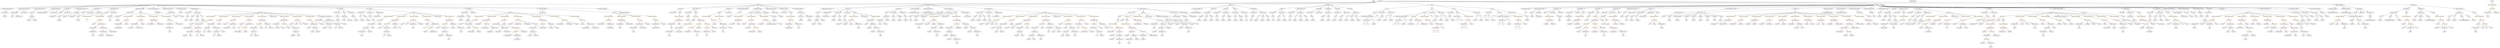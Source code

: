 strict digraph {
	graph [bb="0,0,39411,900"];
	node [label="\N"];
	Enter	[height=0.5,
		pos="21524,882",
		width=0.83628];
	MemberAccess_Unnamed_39	[color=black,
		height=0.5,
		label=MemberAccess,
		pos="14849,378",
		width=1.9174];
	IndexAccess_Unnamed_36	[color=black,
		height=0.5,
		label=IndexAccess,
		pos="14849,306",
		width=1.6402];
	MemberAccess_Unnamed_39 -> IndexAccess_Unnamed_36	[pos="e,14849,324.1 14849,359.7 14849,352.41 14849,343.73 14849,335.54"];
	NumberLiteral_Unnamed_17	[color=black,
		height=0.5,
		label=NumberLiteral,
		pos="15130,594",
		width=1.765];
	Identifier_allowed_5	[color=black,
		height=0.5,
		label=allowed,
		pos="15178,306",
		width=1.0858];
	ExpressionStatement_Unnamed_70	[color=orange,
		height=0.5,
		label=ExpressionStatement,
		pos="24322,594",
		width=2.458];
	BinaryOperation_Unnamed_65	[color=brown,
		height=0.5,
		label=BinaryOperation,
		pos="24322,522",
		width=1.9867];
	ExpressionStatement_Unnamed_70 -> BinaryOperation_Unnamed_65	[pos="e,24322,540.1 24322,575.7 24322,568.41 24322,559.73 24322,551.54"];
	FunctionCall_Unnamed_31	[color=orange,
		height=0.5,
		label=FunctionCall,
		pos="4025,450",
		width=1.6125];
	MemberAccess_Unnamed_21	[color=black,
		height=0.5,
		label=MemberAccess,
		pos="3955,378",
		width=1.9174];
	FunctionCall_Unnamed_31 -> MemberAccess_Unnamed_21	[pos="e,3971.5,395.47 4008.4,432.41 3999.8,423.78 3989.1,413.06 3979.5,403.5"];
	Identifier__value_8	[color=black,
		height=0.5,
		label=_value,
		pos="4077,378",
		width=0.96103];
	FunctionCall_Unnamed_31 -> Identifier__value_8	[pos="e,4064.9,395.31 4037.6,432.05 4043.8,423.77 4051.3,413.62 4058.1,404.42"];
	ParameterList_Unnamed_5	[color=black,
		height=0.5,
		label=ParameterList,
		pos="22736,666",
		width=1.7095];
	Parameter_None_2	[color=black,
		height=0.5,
		label=None,
		pos="22732,594",
		width=0.85014];
	ParameterList_Unnamed_5 -> Parameter_None_2	[pos="e,22733,612.1 22735,647.7 22735,640.41 22734,631.73 22734,623.54"];
	MemberAccess_Unnamed_45	[color=black,
		height=0.5,
		label=MemberAccess,
		pos="17745,162",
		width=1.9174];
	Identifier_msg_23	[color=black,
		height=0.5,
		label=msg,
		pos="17745,90",
		width=0.75];
	MemberAccess_Unnamed_45 -> Identifier_msg_23	[pos="e,17745,108.1 17745,143.7 17745,136.41 17745,127.73 17745,119.54"];
	Identifier_totalSupply__5	[color=black,
		height=0.5,
		label=totalSupply_,
		pos="28125,450",
		width=1.6125];
	VariableDeclaration_to	[color=black,
		height=0.5,
		label=to,
		pos="21080,594",
		width=0.75];
	ElementaryTypeName_address_11	[color=black,
		height=0.5,
		label=address,
		pos="21080,522",
		width=1.0996];
	VariableDeclaration_to -> ElementaryTypeName_address_11	[pos="e,21080,540.1 21080,575.7 21080,568.41 21080,559.73 21080,551.54"];
	ParameterList_Unnamed_58	[color=black,
		height=0.5,
		label=ParameterList,
		pos="17746,666",
		width=1.7095];
	Parameter_None_19	[color=black,
		height=0.5,
		label=None,
		pos="17557,594",
		width=0.85014];
	ParameterList_Unnamed_58 -> Parameter_None_19	[pos="e,17583,604.48 17709,651.34 17676,638.93 17627,620.75 17593,608.42"];
	Identifier__owner_1	[color=black,
		height=0.5,
		label=_owner,
		pos="13758,450",
		width=1.0719];
	Identifier__spender_4	[color=black,
		height=0.5,
		label=_spender,
		pos="14788,234",
		width=1.2521];
	Parameter_newOwner	[color=black,
		height=0.5,
		label=newOwner,
		pos="12090,594",
		width=1.4046];
	ElementaryTypeName_address_3	[color=black,
		height=0.5,
		label=address,
		pos="12090,522",
		width=1.0996];
	Parameter_newOwner -> ElementaryTypeName_address_3	[pos="e,12090,540.1 12090,575.7 12090,568.41 12090,559.73 12090,551.54"];
	UnaryOperation_Unnamed_1	[color=black,
		height=0.5,
		label=UnaryOperation,
		pos="1869,450",
		width=1.9452];
	Identifier_claimed_TOD36_1	[color=black,
		height=0.5,
		label=claimed_TOD36,
		pos="1869,378",
		width=2.0145];
	UnaryOperation_Unnamed_1 -> Identifier_claimed_TOD36_1	[pos="e,1869,396.1 1869,431.7 1869,424.41 1869,415.73 1869,407.54"];
	BinaryOperation_Unnamed_28	[color=brown,
		height=0.5,
		label=BinaryOperation,
		pos="4926,450",
		width=1.9867];
	Identifier__value_5	[color=black,
		height=0.5,
		label=_value,
		pos="4826,378",
		width=0.96103];
	BinaryOperation_Unnamed_28 -> Identifier__value_5	[pos="e,4846,392.95 4902.6,432.59 4888.5,422.71 4870.4,410.05 4855.3,399.51"];
	IndexAccess_Unnamed_5	[color=black,
		height=0.5,
		label=IndexAccess,
		pos="4938,378",
		width=1.6402];
	BinaryOperation_Unnamed_28 -> IndexAccess_Unnamed_5	[pos="e,4935.1,396.1 4929,431.7 4930.3,424.32 4931.8,415.52 4933.2,407.25"];
	ExpressionStatement_Unnamed_17	[color=orange,
		height=0.5,
		label=ExpressionStatement,
		pos="2012,594",
		width=2.458];
	FunctionCall_Unnamed_16	[color=orange,
		height=0.5,
		label=FunctionCall,
		pos="1993,522",
		width=1.6125];
	ExpressionStatement_Unnamed_17 -> FunctionCall_Unnamed_16	[pos="e,1997.7,540.1 2007.3,575.7 2005.3,568.24 2002.9,559.32 2000.6,550.97"];
	Identifier_require_10	[color=black,
		height=0.5,
		label=require,
		pos="5052,450",
		width=1.0026];
	FunctionCall_Unnamed_88	[color=orange,
		height=0.5,
		label=FunctionCall,
		pos="33153,522",
		width=1.6125];
	Identifier_require_23	[color=black,
		height=0.5,
		label=require,
		pos="33153,450",
		width=1.0026];
	FunctionCall_Unnamed_88 -> Identifier_require_23	[pos="e,33153,468.1 33153,503.7 33153,496.41 33153,487.73 33153,479.54"];
	BinaryOperation_Unnamed_81	[color=brown,
		height=0.5,
		label=BinaryOperation,
		pos="33279,450",
		width=1.9867];
	FunctionCall_Unnamed_88 -> BinaryOperation_Unnamed_81	[pos="e,33250,466.89 33180,505.81 33198,496.06 33221,483.26 33240,472.48"];
	MemberAccess_Unnamed_70	[color=black,
		height=0.5,
		label=MemberAccess,
		pos="32740,450",
		width=1.9174];
	Identifier_msg_33	[color=black,
		height=0.5,
		label=msg,
		pos="32740,378",
		width=0.75];
	MemberAccess_Unnamed_70 -> Identifier_msg_33	[pos="e,32740,396.1 32740,431.7 32740,424.41 32740,415.73 32740,407.54"];
	ElementaryTypeName_address_9	[color=black,
		height=0.5,
		label=address,
		pos="20320,522",
		width=1.0996];
	ElementaryTypeName_bool_7	[color=black,
		height=0.5,
		label=bool,
		pos="15487,522",
		width=0.76697];
	MemberAccess_Unnamed_33	[color=black,
		height=0.5,
		label=MemberAccess,
		pos="16440,378",
		width=1.9174];
	Identifier_msg_13	[color=black,
		height=0.5,
		label=msg,
		pos="16425,306",
		width=0.75];
	MemberAccess_Unnamed_33 -> Identifier_msg_13	[pos="e,16429,324.1 16436,359.7 16435,352.32 16433,343.52 16431,335.25"];
	ParameterList_Unnamed_43	[color=black,
		height=0.5,
		label=ParameterList,
		pos="19369,666",
		width=1.7095];
	Parameter_value_3	[color=black,
		height=0.5,
		label=value,
		pos="19360,594",
		width=0.82242];
	ParameterList_Unnamed_43 -> Parameter_value_3	[pos="e,19362,612.1 19367,647.7 19366,640.32 19365,631.52 19364,623.25"];
	Parameter_spender_1	[color=black,
		height=0.5,
		label=spender,
		pos="19449,594",
		width=1.1135];
	ParameterList_Unnamed_43 -> Parameter_spender_1	[pos="e,19431,610.51 19388,648.41 19398,639.35 19411,627.99 19423,618.08"];
	FunctionCall_Unnamed_68	[color=orange,
		height=0.5,
		label=FunctionCall,
		pos="34282,522",
		width=1.6125];
	Identifier__value_19	[color=black,
		height=0.5,
		label=_value,
		pos="34160,450",
		width=0.96103];
	FunctionCall_Unnamed_68 -> Identifier__value_19	[pos="e,34183,463.98 34255,505.64 34237,495.01 34212,480.82 34192,469.56"];
	MemberAccess_Unnamed_50	[color=black,
		height=0.5,
		label=MemberAccess,
		pos="34282,450",
		width=1.9174];
	FunctionCall_Unnamed_68 -> MemberAccess_Unnamed_50	[pos="e,34282,468.1 34282,503.7 34282,496.41 34282,487.73 34282,479.54"];
	Identifier__to_17	[color=black,
		height=0.5,
		label=_to,
		pos="34396,450",
		width=0.75];
	FunctionCall_Unnamed_68 -> Identifier__to_17	[pos="e,34377,462.8 34307,505.46 34325,494.59 34349,480.04 34367,468.71"];
	Identifier__from_13	[color=black,
		height=0.5,
		label=_from,
		pos="34475,450",
		width=0.93331];
	FunctionCall_Unnamed_68 -> Identifier__from_13	[pos="e,34449,461.58 34320,507.99 34350,497.49 34394,482.18 34432,468 34434,467.24 34436,466.45 34438,465.65"];
	MemberAccess_Unnamed_59	[color=black,
		height=0.5,
		label=MemberAccess,
		pos="34596,450",
		width=1.9174];
	Identifier_super_2	[color=black,
		height=0.5,
		label=super,
		pos="34596,378",
		width=0.864];
	MemberAccess_Unnamed_59 -> Identifier_super_2	[pos="e,34596,396.1 34596,431.7 34596,424.41 34596,415.73 34596,407.54"];
	Identifier_require_9	[color=black,
		height=0.5,
		label=require,
		pos="3499,450",
		width=1.0026];
	BinaryOperation_Unnamed_43	[color=brown,
		height=0.5,
		label=BinaryOperation,
		pos="16914,450",
		width=1.9867];
	Identifier__to_12	[color=black,
		height=0.5,
		label=_to,
		pos="16914,378",
		width=0.75];
	BinaryOperation_Unnamed_43 -> Identifier__to_12	[pos="e,16914,396.1 16914,431.7 16914,424.41 16914,415.73 16914,407.54"];
	FunctionCall_Unnamed_52	[color=orange,
		height=0.5,
		label=FunctionCall,
		pos="17017,378",
		width=1.6125];
	BinaryOperation_Unnamed_43 -> FunctionCall_Unnamed_52	[pos="e,16994,394.83 16938,432.59 16952,423.24 16969,411.4 16984,401.23"];
	Identifier_allowed_11	[color=black,
		height=0.5,
		label=allowed,
		pos="18182,306",
		width=1.0858];
	BinaryOperation_Unnamed_47	[color=brown,
		height=0.5,
		label=BinaryOperation,
		pos="17162,522",
		width=1.9867];
	FunctionCall_Unnamed_56	[color=orange,
		height=0.5,
		label=FunctionCall,
		pos="17162,450",
		width=1.6125];
	BinaryOperation_Unnamed_47 -> FunctionCall_Unnamed_56	[pos="e,17162,468.1 17162,503.7 17162,496.41 17162,487.73 17162,479.54"];
	IndexAccess_Unnamed_24	[color=black,
		height=0.5,
		label=IndexAccess,
		pos="17297,450",
		width=1.6402];
	BinaryOperation_Unnamed_47 -> IndexAccess_Unnamed_24	[pos="e,17268,465.94 17192,505.29 17212,495.22 17237,482.05 17258,471.21"];
	UsingForDeclaration_Unnamed_2	[color=black,
		height=0.5,
		label=UsingForDeclaration,
		pos="23958,738",
		width=2.4303];
	ElementaryTypeName_uint_4	[color=black,
		height=0.5,
		label=uint,
		pos="23958,666",
		width=0.75];
	UsingForDeclaration_Unnamed_2 -> ElementaryTypeName_uint_4	[pos="e,23958,684.1 23958,719.7 23958,712.41 23958,703.73 23958,695.54"];
	Identifier__value_16	[color=black,
		height=0.5,
		label=_value,
		pos="13530,450",
		width=0.96103];
	StateVariableDeclaration_Unnamed_11	[color=black,
		height=0.5,
		label=StateVariableDeclaration,
		pos="24165,738",
		width=2.8184];
	VariableDeclaration_version	[color=black,
		height=0.5,
		label=version,
		pos="24048,666",
		width=1.0442];
	StateVariableDeclaration_Unnamed_11 -> VariableDeclaration_version	[pos="e,24071,680.58 24137,720.23 24120,710 24098,696.87 24080,686.21"];
	stringLiteral_Unnamed_2	[color=black,
		height=0.5,
		label=stringLiteral,
		pos="24158,666",
		width=1.5016];
	StateVariableDeclaration_Unnamed_11 -> stringLiteral_Unnamed_2	[pos="e,24160,684.1 24163,719.7 24163,712.41 24162,703.73 24161,695.54"];
	Block_Unnamed_26	[color=black,
		height=0.5,
		label=Block,
		pos="13845,666",
		width=0.90558];
	IndexAccess_Unnamed_32	[color=black,
		height=0.5,
		label=IndexAccess,
		pos="13844,594",
		width=1.6402];
	Block_Unnamed_26 -> IndexAccess_Unnamed_32	[pos="e,13844,612.1 13845,647.7 13845,640.41 13845,631.73 13844,623.54"];
	Identifier_msg_4	[color=black,
		height=0.5,
		label=msg,
		pos="1473,234",
		width=0.75];
	IfStatement_Unnamed_2	[color=orange,
		height=0.5,
		label=IfStatement,
		pos="17688,594",
		width=1.4739];
	Block_Unnamed_29	[color=black,
		height=0.5,
		label=Block,
		pos="17605,522",
		width=0.90558];
	IfStatement_Unnamed_2 -> Block_Unnamed_29	[pos="e,17622,537.72 17669,576.76 17658,567.27 17643,555.17 17631,544.85"];
	Block_Unnamed_30	[color=black,
		height=0.5,
		label=Block,
		pos="17688,522",
		width=0.90558];
	IfStatement_Unnamed_2 -> Block_Unnamed_30	[pos="e,17688,540.1 17688,575.7 17688,568.41 17688,559.73 17688,551.54"];
	BinaryOperation_Unnamed_51	[color=brown,
		height=0.5,
		label=BinaryOperation,
		pos="17840,522",
		width=1.9867];
	IfStatement_Unnamed_2 -> BinaryOperation_Unnamed_51	[pos="e,17807,538.31 17718,579 17741,568.7 17772,554.56 17796,543.06"];
	Parameter__name	[color=black,
		height=0.5,
		label=_name,
		pos="26209,594",
		width=0.97489];
	ElementaryTypeName_string_4	[color=black,
		height=0.5,
		label=string,
		pos="26209,522",
		width=0.864];
	Parameter__name -> ElementaryTypeName_string_4	[pos="e,26209,540.1 26209,575.7 26209,568.41 26209,559.73 26209,551.54"];
	MemberAccess_Unnamed_34	[color=black,
		height=0.5,
		label=MemberAccess,
		pos="16196,378",
		width=1.9174];
	IndexAccess_Unnamed_28	[color=black,
		height=0.5,
		label=IndexAccess,
		pos="16196,306",
		width=1.6402];
	MemberAccess_Unnamed_34 -> IndexAccess_Unnamed_28	[pos="e,16196,324.1 16196,359.7 16196,352.41 16196,343.73 16196,335.54"];
	VariableDeclaration_totalSupply_	[color=black,
		height=0.5,
		label=totalSupply_,
		pos="2448,666",
		width=1.6125];
	ElementaryTypeName_uint256_24	[color=black,
		height=0.5,
		label=uint256,
		pos="2741,594",
		width=1.0442];
	VariableDeclaration_totalSupply_ -> ElementaryTypeName_uint256_24	[pos="e,2712.4,606.05 2497.5,656.37 2547.5,647.17 2626.8,631.29 2694,612 2696.6,611.27 2699.2,610.48 2701.8,609.64"];
	IndexAccess_Unnamed_7	[color=black,
		height=0.5,
		label=IndexAccess,
		pos="3209,378",
		width=1.6402];
	Identifier__to_6	[color=black,
		height=0.5,
		label=_to,
		pos="3153,306",
		width=0.75];
	IndexAccess_Unnamed_7 -> Identifier__to_6	[pos="e,3165.3,322.36 3195.5,360.05 3188.6,351.44 3180.1,340.81 3172.5,331.33"];
	Identifier_balances_7	[color=black,
		height=0.5,
		label=balances,
		pos="3241,306",
		width=1.1828];
	IndexAccess_Unnamed_7 -> Identifier_balances_7	[pos="e,3233.2,324.1 3216.9,359.7 3220.4,352.07 3224.6,342.92 3228.5,334.4"];
	BinaryOperation_Unnamed_46	[color=brown,
		height=0.5,
		label=BinaryOperation,
		pos="16078,522",
		width=1.9867];
	IndexAccess_Unnamed_22	[color=black,
		height=0.5,
		label=IndexAccess,
		pos="15943,450",
		width=1.6402];
	BinaryOperation_Unnamed_46 -> IndexAccess_Unnamed_22	[pos="e,15972,465.94 16048,505.29 16028,495.22 16003,482.05 15982,471.21"];
	FunctionCall_Unnamed_55	[color=orange,
		height=0.5,
		label=FunctionCall,
		pos="16078,450",
		width=1.6125];
	BinaryOperation_Unnamed_46 -> FunctionCall_Unnamed_55	[pos="e,16078,468.1 16078,503.7 16078,496.41 16078,487.73 16078,479.54"];
	ElementaryTypeName_uint256_44	[color=black,
		height=0.5,
		label=uint256,
		pos="13116,522",
		width=1.0442];
	UserDefinedTypeName_Unnamed_8	[color=black,
		height=0.5,
		label=UserDefinedTypeName,
		pos="38287,522",
		width=2.7214];
	ElementaryTypeName_bool_13	[color=black,
		height=0.5,
		label=bool,
		pos="26850,522",
		width=0.76697];
	VariableDeclaration_sellPrice	[color=black,
		height=0.5,
		label=sellPrice,
		pos="36588,666",
		width=1.1551];
	ElementaryTypeName_uint256_53	[color=black,
		height=0.5,
		label=uint256,
		pos="36655,594",
		width=1.0442];
	VariableDeclaration_sellPrice -> ElementaryTypeName_uint256_53	[pos="e,36640,610.82 36603,649.12 36612,640.26 36622,629.04 36632,619.12"];
	Identifier__to_11	[color=black,
		height=0.5,
		label=_to,
		pos="3034,234",
		width=0.75];
	ParameterList_Unnamed_77	[color=black,
		height=0.5,
		label=ParameterList,
		pos="31162,666",
		width=1.7095];
	Parameter__value_8	[color=black,
		height=0.5,
		label=_value,
		pos="31176,594",
		width=0.96103];
	ParameterList_Unnamed_77 -> Parameter__value_8	[pos="e,31173,612.1 31165,647.7 31167,640.32 31169,631.52 31170,623.25"];
	Identifier__mintedAmount	[color=black,
		height=0.5,
		label=_mintedAmount,
		pos="9129,378",
		width=1.959];
	Parameter_who	[color=black,
		height=0.5,
		label=who,
		pos="20900,594",
		width=0.75];
	ElementaryTypeName_address_6	[color=black,
		height=0.5,
		label=address,
		pos="20890,522",
		width=1.0996];
	Parameter_who -> ElementaryTypeName_address_6	[pos="e,20892,540.1 20898,575.7 20897,568.32 20895,559.52 20894,551.25"];
	Parameter_None_16	[color=black,
		height=0.5,
		label=None,
		pos="13199,594",
		width=0.85014];
	ElementaryTypeName_bool_8	[color=black,
		height=0.5,
		label=bool,
		pos="13199,522",
		width=0.76697];
	Parameter_None_16 -> ElementaryTypeName_bool_8	[pos="e,13199,540.1 13199,575.7 13199,568.41 13199,559.73 13199,551.54"];
	ExpressionStatement_Unnamed_22	[color=orange,
		height=0.5,
		label=ExpressionStatement,
		pos="6020,594",
		width=2.458];
	FunctionCall_Unnamed_21	[color=orange,
		height=0.5,
		label=FunctionCall,
		pos="5912,522",
		width=1.6125];
	ExpressionStatement_Unnamed_22 -> FunctionCall_Unnamed_21	[pos="e,5936.3,538.75 5994.4,576.41 5979.9,566.97 5961.4,555.03 5945.7,544.83"];
	Identifier_tokens_2	[color=black,
		height=0.5,
		label=tokens,
		pos="35065,378",
		width=0.97489];
	Identifier_msg_30	[color=black,
		height=0.5,
		label=msg,
		pos="36295,378",
		width=0.75];
	Identifier_Approval	[color=black,
		height=0.5,
		label=Approval,
		pos="13079,450",
		width=1.266];
	NumberLiteral_Unnamed_19	[color=black,
		height=0.5,
		label=NumberLiteral,
		pos="18699,594",
		width=1.765];
	Block_Unnamed_7	[color=black,
		height=0.5,
		label=Block,
		pos="11720,666",
		width=0.90558];
	ExpressionStatement_Unnamed_8	[color=orange,
		height=0.5,
		label=ExpressionStatement,
		pos="11543,594",
		width=2.458];
	Block_Unnamed_7 -> ExpressionStatement_Unnamed_8	[pos="e,11582,610.55 11694,654.67 11667,644.17 11626,627.64 11593,614.64"];
	ExpressionStatement_Unnamed_6	[color=orange,
		height=0.5,
		label=ExpressionStatement,
		pos="11738,594",
		width=2.458];
	Block_Unnamed_7 -> ExpressionStatement_Unnamed_6	[pos="e,11734,612.1 11724,647.7 11726,640.32 11729,631.52 11731,623.25"];
	ExpressionStatement_Unnamed_7	[color=orange,
		height=0.5,
		label=ExpressionStatement,
		pos="11933,594",
		width=2.458];
	Block_Unnamed_7 -> ExpressionStatement_Unnamed_7	[pos="e,11883,609.19 11745,654.19 11750,652.05 11756,649.88 11761,648 11797,634.91 11839,622.11 11872,612.37"];
	Parameter__mintedAmount	[color=black,
		height=0.5,
		label=_mintedAmount,
		pos="7124,594",
		width=1.959];
	ElementaryTypeName_uint256_33	[color=black,
		height=0.5,
		label=uint256,
		pos="7124,522",
		width=1.0442];
	Parameter__mintedAmount -> ElementaryTypeName_uint256_33	[pos="e,7124,540.1 7124,575.7 7124,568.41 7124,559.73 7124,551.54"];
	Identifier__from	[color=black,
		height=0.5,
		label=_from,
		pos="4891,306",
		width=0.93331];
	FunctionDefinition_div	[color=black,
		height=0.5,
		label=div,
		pos="21710,738",
		width=0.75];
	Block_Unnamed_2	[color=black,
		height=0.5,
		label=Block,
		pos="21528,666",
		width=0.90558];
	FunctionDefinition_div -> Block_Unnamed_2	[pos="e,21554,677.74 21687,728.61 21659,718.35 21610,700.34 21569,684 21567,683.32 21566,682.62 21564,681.9"];
	ParameterList_Unnamed_3	[color=black,
		height=0.5,
		label=ParameterList,
		pos="21640,666",
		width=1.7095];
	FunctionDefinition_div -> ParameterList_Unnamed_3	[pos="e,21657,683.7 21696,722.5 21687,713.59 21675,701.94 21665,691.62"];
	ParameterList_Unnamed_2	[color=black,
		height=0.5,
		label=ParameterList,
		pos="21781,666",
		width=1.7095];
	FunctionDefinition_div -> ParameterList_Unnamed_2	[pos="e,21764,683.7 21725,722.5 21734,713.59 21746,701.94 21756,691.62"];
	BinaryOperation_Unnamed_42	[color=brown,
		height=0.5,
		label=BinaryOperation,
		pos="7559,522",
		width=1.9867];
	Identifier_totalSupply__2	[color=black,
		height=0.5,
		label=totalSupply_,
		pos="7425,450",
		width=1.6125];
	BinaryOperation_Unnamed_42 -> Identifier_totalSupply__2	[pos="e,7453.6,465.94 7529,505.29 7509.7,495.22 7484.5,482.05 7463.7,471.21"];
	FunctionCall_Unnamed_40	[color=orange,
		height=0.5,
		label=FunctionCall,
		pos="7559,450",
		width=1.6125];
	BinaryOperation_Unnamed_42 -> FunctionCall_Unnamed_40	[pos="e,7559,468.1 7559,503.7 7559,496.41 7559,487.73 7559,479.54"];
	FunctionCall_Unnamed_58	[color=orange,
		height=0.5,
		label=FunctionCall,
		pos="15591,522",
		width=1.6125];
	Identifier_Transfer_3	[color=black,
		height=0.5,
		label=Transfer,
		pos="15327,450",
		width=1.1689];
	FunctionCall_Unnamed_58 -> Identifier_Transfer_3	[pos="e,15359,462.09 15547,509.8 15539,507.86 15531,505.86 15524,504 15459,487.78 15442,486.58 15378,468 15375,467.22 15373,466.38 15370,\
465.52"];
	Identifier__value_15	[color=black,
		height=0.5,
		label=_value,
		pos="15422,450",
		width=0.96103];
	FunctionCall_Unnamed_58 -> Identifier__value_15	[pos="e,15449,461.99 15557,507 15529,495.26 15488,478.5 15459,466.38"];
	Identifier__from_12	[color=black,
		height=0.5,
		label=_from,
		pos="15508,450",
		width=0.93331];
	FunctionCall_Unnamed_58 -> Identifier__from_12	[pos="e,15525,465.72 15572,504.76 15561,495.27 15546,483.17 15534,472.85"];
	Identifier__to_15	[color=black,
		height=0.5,
		label=_to,
		pos="15587,450",
		width=0.75];
	FunctionCall_Unnamed_58 -> Identifier__to_15	[pos="e,15588,468.1 15590,503.7 15590,496.41 15589,487.73 15589,479.54"];
	Identifier_previousBalances	[color=black,
		height=0.5,
		label=previousBalances,
		pos="2888,378",
		width=2.0976];
	ElementaryTypeName_bool_16	[color=black,
		height=0.5,
		label=bool,
		pos="25236,522",
		width=0.76697];
	Identifier_allowed_2	[color=black,
		height=0.5,
		label=allowed,
		pos="16104,162",
		width=1.0858];
	ExpressionStatement_Unnamed_65	[color=orange,
		height=0.5,
		label=ExpressionStatement,
		pos="27225,594",
		width=2.458];
	BinaryOperation_Unnamed_60	[color=brown,
		height=0.5,
		label=BinaryOperation,
		pos="27164,522",
		width=1.9867];
	ExpressionStatement_Unnamed_65 -> BinaryOperation_Unnamed_60	[pos="e,27179,539.79 27210,576.05 27203,567.71 27194,557.49 27186,548.25"];
	ContractDefinition_BasicToken	[color=black,
		height=0.5,
		label=BasicToken,
		pos="2410,810",
		width=1.5293];
	StateVariableDeclaration_Unnamed_6	[color=black,
		height=0.5,
		label=StateVariableDeclaration,
		pos="113.03,738",
		width=2.8184];
	ContractDefinition_BasicToken -> StateVariableDeclaration_Unnamed_6	[pos="e,194.41,749.11 2354.6,809.32 2109.3,810.37 1097.9,810.98 270.03,756 249.16,754.61 226.79,752.54 205.66,750.32"];
	StateVariableDeclaration_Unnamed_5	[color=black,
		height=0.5,
		label=StateVariableDeclaration,
		pos="380.03,738",
		width=2.8184];
	ContractDefinition_BasicToken -> StateVariableDeclaration_Unnamed_5	[pos="e,454.91,750.52 2354.8,808.27 2082.4,804.52 878.48,786.5 505.03,756 492.45,754.97 479.21,753.55 466.23,751.95"];
	StateVariableDeclaration_Unnamed_2	[color=black,
		height=0.5,
		label=StateVariableDeclaration,
		pos="615.03,738",
		width=2.8184];
	ContractDefinition_BasicToken -> StateVariableDeclaration_Unnamed_2	[pos="e,697.44,748.75 2354.7,808.64 2147.1,806.96 1395.6,798.18 778.03,756 755.57,754.47 731.42,752.26 708.77,749.93"];
	InheritanceSpecifier_Unnamed	[color=black,
		height=0.5,
		label=InheritanceSpecifier,
		pos="871.03,738",
		width=2.3333];
	ContractDefinition_BasicToken -> InheritanceSpecifier_Unnamed	[pos="e,936.91,749.58 2354.8,808.99 2164.7,808.51 1520.5,803.26 991.03,756 977.14,754.76 962.4,753.02 948.18,751.13"];
	FunctionDefinition_totalSupply_1	[color=black,
		height=0.5,
		label=totalSupply,
		pos="1053,738",
		width=1.4739];
	ContractDefinition_BasicToken -> FunctionDefinition_totalSupply_1	[pos="e,1101.2,745.83 2355,808.14 2183,805.11 1640,793.08 1192,756 1165.9,753.84 1137.1,750.48 1112.5,747.31"];
	StateVariableDeclaration_Unnamed_3	[color=black,
		height=0.5,
		label=StateVariableDeclaration,
		pos="1302,738",
		width=2.8184];
	ContractDefinition_BasicToken -> StateVariableDeclaration_Unnamed_3	[pos="e,1385.6,748.56 2355.3,806.87 2210,801 1802.4,783.22 1464,756 1442.3,754.25 1419,752.02 1397,749.74"];
	FunctionDefinition_maxSupply	[color=black,
		height=0.5,
		label=maxSupply,
		pos="1526,738",
		width=1.46];
	ContractDefinition_BasicToken -> FunctionDefinition_maxSupply	[pos="e,1575.9,743.94 2356.6,805.31 2239.2,797.12 1949.4,776.52 1707,756 1667,752.61 1622.1,748.39 1587,745.01"];
	ModifierDefinition_onlyPayloadSize	[color=black,
		height=0.5,
		label=onlyPayloadSize,
		pos="1788,738",
		width=2.0006];
	ContractDefinition_BasicToken -> ModifierDefinition_onlyPayloadSize	[pos="e,1852.8,746.29 2358.6,803.21 2249.1,790.89 1992.5,762.02 1864.1,747.56"];
	FunctionDefinition_claimReward_TOD36	[color=black,
		height=0.5,
		label=claimReward_TOD36,
		pos="2198,738",
		width=2.5689];
	ContractDefinition_BasicToken -> FunctionDefinition_claimReward_TOD36	[pos="e,2243.7,754.09 2372.1,796.49 2339.4,785.68 2291.6,769.91 2254.4,757.61"];
	StateVariableDeclaration_Unnamed_4	[color=black,
		height=0.5,
		label=StateVariableDeclaration,
		pos="2410,738",
		width=2.8184];
	ContractDefinition_BasicToken -> StateVariableDeclaration_Unnamed_4	[pos="e,2410,756.1 2410,791.7 2410,784.41 2410,775.73 2410,767.54"];
	StateVariableDeclaration_Unnamed_7	[color=black,
		height=0.5,
		label=StateVariableDeclaration,
		pos="2631,738",
		width=2.8184];
	ContractDefinition_BasicToken -> StateVariableDeclaration_Unnamed_7	[pos="e,2583,754.23 2448.5,796.81 2482.7,785.99 2533,770.04 2572.2,757.63"];
	UsingForDeclaration_Unnamed	[color=black,
		height=0.5,
		label=UsingForDeclaration,
		pos="2838,738",
		width=2.4303];
	ContractDefinition_BasicToken -> UsingForDeclaration_Unnamed	[pos="e,2773.4,750.47 2459.1,801.37 2523.8,791.27 2641,772.77 2741,756 2747.9,754.85 2755,753.64 2762.2,752.41"];
	FunctionDefinition_transferByInternal_1	[color=black,
		height=0.5,
		label=transferByInternal,
		pos="3058,738",
		width=2.1254];
	ContractDefinition_BasicToken -> FunctionDefinition_transferByInternal_1	[pos="e,2994,748.21 2462.5,804.31 2557,795.74 2761.7,776.52 2934,756 2949.9,754.11 2966.9,751.9 2983,749.72"];
	FunctionDefinition_balanceOf_1	[color=black,
		height=0.5,
		label=balanceOf,
		pos="5288,738",
		width=1.3491];
	ContractDefinition_BasicToken -> FunctionDefinition_balanceOf_1	[pos="e,5239.4,740.18 2465,807.66 2825.6,798.89 4851.8,749.61 5227.9,740.46"];
	FunctionDefinition_transfer_1	[color=black,
		height=0.5,
		label=transfer,
		pos="5738,738",
		width=1.0719];
	ContractDefinition_BasicToken -> FunctionDefinition_transfer_1	[pos="e,5699.7,740.99 2465,808.53 2759.9,805.87 4182.9,791.71 5346,756 5469.2,752.22 5613.9,745.3 5688.3,741.56"];
	FunctionDefinition_mintToken	[color=black,
		height=0.5,
		label=mintToken,
		pos="7252,738",
		width=1.4046];
	ContractDefinition_BasicToken -> FunctionDefinition_mintToken	[pos="e,7201.6,739.73 2465.2,808.2 2962.6,801.01 6664.8,747.49 7190.1,739.9"];
	FunctionDefinition_setReward_TOD36	[color=black,
		height=0.5,
		label=setReward_TOD36,
		pos="8786,738",
		width=2.3194];
	ContractDefinition_BasicToken -> FunctionDefinition_setReward_TOD36	[pos="e,8702.9,739.98 2465.1,808.42 2861,804.24 5315.3,778.31 7312,756 7833.2,750.18 8458.1,742.86 8691.8,740.11"];
	InheritanceSpecifier_Unnamed_1	[color=black,
		height=0.5,
		label=InheritanceSpecifier,
		pos="9709,738",
		width=2.3333];
	ContractDefinition_BasicToken -> InheritanceSpecifier_Unnamed_1	[pos="e,9625.9,741.04 2465.4,808.81 2929.1,807.12 6212.7,794.18 8878,756 9145.1,752.17 9460.5,744.99 9614.6,741.31"];
	MemberAccess_Unnamed_23	[color=black,
		height=0.5,
		label=MemberAccess,
		pos="8285,378",
		width=1.9174];
	IndexAccess_Unnamed_18	[color=black,
		height=0.5,
		label=IndexAccess,
		pos="8285,306",
		width=1.6402];
	MemberAccess_Unnamed_23 -> IndexAccess_Unnamed_18	[pos="e,8285,324.1 8285,359.7 8285,352.41 8285,343.73 8285,335.54"];
	ExpressionStatement_Unnamed_53	[color=orange,
		height=0.5,
		label=ExpressionStatement,
		pos="13336,594",
		width=2.458];
	FunctionCall_Unnamed_59	[color=orange,
		height=0.5,
		label=FunctionCall,
		pos="13303,522",
		width=1.6125];
	ExpressionStatement_Unnamed_53 -> FunctionCall_Unnamed_59	[pos="e,13311,540.1 13328,575.7 13324,568.07 13320,558.92 13316,550.4"];
	FunctionCall_Unnamed_41	[color=orange,
		height=0.5,
		label=FunctionCall,
		pos="8053,522",
		width=1.6125];
	Identifier_Transfer_2	[color=black,
		height=0.5,
		label=Transfer,
		pos="7929,450",
		width=1.1689];
	FunctionCall_Unnamed_41 -> Identifier_Transfer_2	[pos="e,7953.7,464.9 8025.8,505.64 8007.5,495.29 7983.2,481.55 7963.5,470.44"];
	NumberLiteral_Unnamed_13	[color=black,
		height=0.5,
		label=NumberLiteral,
		pos="8053,450",
		width=1.765];
	FunctionCall_Unnamed_41 -> NumberLiteral_Unnamed_13	[pos="e,8053,468.1 8053,503.7 8053,496.41 8053,487.73 8053,479.54"];
	Identifier__mintedAmount_4	[color=black,
		height=0.5,
		label=_mintedAmount,
		pos="8205,450",
		width=1.959];
	FunctionCall_Unnamed_41 -> Identifier__mintedAmount_4	[pos="e,8171.7,466.33 8084.5,506.5 8106.8,496.23 8137,482.33 8161.6,471.01"];
	Identifier__target_3	[color=black,
		height=0.5,
		label=_target,
		pos="8330,450",
		width=1.0026];
	FunctionCall_Unnamed_41 -> Identifier__target_3	[pos="e,8302.6,462.03 8101.5,511.93 8148.8,502.62 8222.5,486.85 8285,468 8287.3,467.32 8289.6,466.59 8291.9,465.82"];
	Parameter_value_6	[color=black,
		height=0.5,
		label=value,
		pos="38051,594",
		width=0.82242];
	ElementaryTypeName_uint256_41	[color=black,
		height=0.5,
		label=uint256,
		pos="38036,522",
		width=1.0442];
	Parameter_value_6 -> ElementaryTypeName_uint256_41	[pos="e,38040,540.1 38047,575.7 38046,568.32 38044,559.52 38042,551.25"];
	FunctionCall_Unnamed_93	[color=orange,
		height=0.5,
		label=FunctionCall,
		pos="32875,522",
		width=1.6125];
	FunctionCall_Unnamed_93 -> MemberAccess_Unnamed_70	[pos="e,32770,466.48 32846,505.98 32827,495.97 32801,482.68 32780,471.67"];
	Identifier_SellToken	[color=black,
		height=0.5,
		label=SellToken,
		pos="32875,450",
		width=1.3353];
	FunctionCall_Unnamed_93 -> Identifier_SellToken	[pos="e,32875,468.1 32875,503.7 32875,496.41 32875,487.73 32875,479.54"];
	Identifier_sellEth_2	[color=black,
		height=0.5,
		label=sellEth,
		pos="32976,450",
		width=0.97489];
	FunctionCall_Unnamed_93 -> Identifier_sellEth_2	[pos="e,32956,464.93 32898,505.12 32912,495.09 32931,482.06 32947,471.29"];
	Identifier__value_33	[color=black,
		height=0.5,
		label=_value,
		pos="33064,450",
		width=0.96103];
	FunctionCall_Unnamed_93 -> Identifier__value_33	[pos="e,33037,461.51 32912,507.68 32941,497.07 32983,481.77 33020,468 33022,467.22 33024,466.42 33026,465.6"];
	FunctionCall_Unnamed_75	[color=orange,
		height=0.5,
		label=FunctionCall,
		pos="35323,450",
		width=1.6125];
	NumberLiteral_Unnamed_23	[color=black,
		height=0.5,
		label=NumberLiteral,
		pos="35321,378",
		width=1.765];
	FunctionCall_Unnamed_75 -> NumberLiteral_Unnamed_23	[pos="e,35322,396.1 35323,431.7 35322,424.41 35322,415.73 35322,407.54"];
	MemberAccess_Unnamed_57	[color=black,
		height=0.5,
		label=MemberAccess,
		pos="35472,378",
		width=1.9174];
	FunctionCall_Unnamed_75 -> MemberAccess_Unnamed_57	[pos="e,35439,394.33 35354,434.5 35376,424.28 35405,410.45 35429,399.16"];
	Parameter_None_18	[color=black,
		height=0.5,
		label=None,
		pos="14235,594",
		width=0.85014];
	ElementaryTypeName_bool_9	[color=black,
		height=0.5,
		label=bool,
		pos="14240,522",
		width=0.76697];
	Parameter_None_18 -> ElementaryTypeName_bool_9	[pos="e,14239,540.1 14236,575.7 14237,568.41 14237,559.73 14238,551.54"];
	Identifier__value_27	[color=black,
		height=0.5,
		label=_value,
		pos="30251,378",
		width=0.96103];
	Identifier__decimals	[color=black,
		height=0.5,
		label=_decimals,
		pos="27897,450",
		width=1.3353];
	MemberAccess_Unnamed_48	[color=black,
		height=0.5,
		label=MemberAccess,
		pos="18308,306",
		width=1.9174];
	Identifier_msg_25	[color=black,
		height=0.5,
		label=msg,
		pos="18308,234",
		width=0.75];
	MemberAccess_Unnamed_48 -> Identifier_msg_25	[pos="e,18308,252.1 18308,287.7 18308,280.41 18308,271.73 18308,263.54"];
	MemberAccess_Unnamed_47	[color=black,
		height=0.5,
		label=MemberAccess,
		pos="18108,450",
		width=1.9174];
	Identifier_msg_24	[color=black,
		height=0.5,
		label=msg,
		pos="18108,378",
		width=0.75];
	MemberAccess_Unnamed_47 -> Identifier_msg_24	[pos="e,18108,396.1 18108,431.7 18108,424.41 18108,415.73 18108,407.54"];
	ElementaryTypeName_uint256_20	[color=black,
		height=0.5,
		label=uint256,
		pos="20795,522",
		width=1.0442];
	ElementaryTypeName_uint256_30	[color=black,
		height=0.5,
		label=uint256,
		pos="3081,522",
		width=1.0442];
	ExpressionStatement_Unnamed_18	[color=orange,
		height=0.5,
		label=ExpressionStatement,
		pos="2207,594",
		width=2.458];
	FunctionCall_Unnamed_17	[color=orange,
		height=0.5,
		label=FunctionCall,
		pos="2207,522",
		width=1.6125];
	ExpressionStatement_Unnamed_18 -> FunctionCall_Unnamed_17	[pos="e,2207,540.1 2207,575.7 2207,568.41 2207,559.73 2207,551.54"];
	MemberAccess_Unnamed_4	[color=black,
		height=0.5,
		label=MemberAccess,
		pos="10450,306",
		width=1.9174];
	Identifier_msg_2	[color=black,
		height=0.5,
		label=msg,
		pos="10450,234",
		width=0.75];
	MemberAccess_Unnamed_4 -> Identifier_msg_2	[pos="e,10450,252.1 10450,287.7 10450,280.41 10450,271.73 10450,263.54"];
	ElementaryTypeName_string_2	[color=black,
		height=0.5,
		label=string,
		pos="24058,594",
		width=0.864];
	IfStatement_Unnamed_4	[color=orange,
		height=0.5,
		label=IfStatement,
		pos="31497,594",
		width=1.4739];
	BinaryOperation_Unnamed_83	[color=brown,
		height=0.5,
		label=BinaryOperation,
		pos="31333,522",
		width=1.9867];
	IfStatement_Unnamed_4 -> BinaryOperation_Unnamed_83	[pos="e,31368,538.08 31465,579.34 31440,568.87 31406,554.29 31379,542.58"];
	Block_Unnamed_46	[color=black,
		height=0.5,
		label=Block,
		pos="31455,522",
		width=0.90558];
	IfStatement_Unnamed_4 -> Block_Unnamed_46	[pos="e,31465,539.31 31487,576.05 31482,567.94 31476,558.04 31471,549.01"];
	Block_Unnamed_45	[color=black,
		height=0.5,
		label=Block,
		pos="31538,522",
		width=0.90558];
	IfStatement_Unnamed_4 -> Block_Unnamed_45	[pos="e,31528,539.31 31507,576.05 31512,567.94 31518,558.04 31523,549.01"];
	Identifier__from_4	[color=black,
		height=0.5,
		label=_from,
		pos="4541,450",
		width=0.93331];
	ExpressionStatement_Unnamed_95	[color=orange,
		height=0.5,
		label=ExpressionStatement,
		pos="31906,594",
		width=2.458];
	FunctionCall_Unnamed_92	[color=orange,
		height=0.5,
		label=FunctionCall,
		pos="31906,522",
		width=1.6125];
	ExpressionStatement_Unnamed_95 -> FunctionCall_Unnamed_92	[pos="e,31906,540.1 31906,575.7 31906,568.41 31906,559.73 31906,551.54"];
	IndexAccess_Unnamed_6	[color=black,
		height=0.5,
		label=IndexAccess,
		pos="3361,306",
		width=1.6402];
	Identifier__to_5	[color=black,
		height=0.5,
		label=_to,
		pos="3317,234",
		width=0.75];
	IndexAccess_Unnamed_6 -> Identifier__to_5	[pos="e,3327,250.83 3350.4,288.05 3345.2,279.73 3338.7,269.54 3332.9,260.32"];
	Identifier_balances_6	[color=black,
		height=0.5,
		label=balances,
		pos="3405,234",
		width=1.1828];
	IndexAccess_Unnamed_6 -> Identifier_balances_6	[pos="e,3394.5,251.79 3371.7,288.05 3376.7,280.06 3382.8,270.33 3388.4,261.4"];
	ElementaryTypeName_address_21	[color=black,
		height=0.5,
		label=address,
		pos="7234,522",
		width=1.0996];
	ParameterList_Unnamed_42	[color=black,
		height=0.5,
		label=ParameterList,
		pos="19651,666",
		width=1.7095];
	Parameter_None_13	[color=black,
		height=0.5,
		label=None,
		pos="19625,594",
		width=0.85014];
	ParameterList_Unnamed_42 -> Parameter_None_13	[pos="e,19631,612.1 19645,647.7 19642,640.15 19638,631.12 19635,622.68"];
	ExpressionStatement_Unnamed_34	[color=orange,
		height=0.5,
		label=ExpressionStatement,
		pos="7407,594",
		width=2.458];
	FunctionCall_Unnamed_34	[color=orange,
		height=0.5,
		label=FunctionCall,
		pos="7350,522",
		width=1.6125];
	ExpressionStatement_Unnamed_34 -> FunctionCall_Unnamed_34	[pos="e,7363.7,539.79 7393.2,576.05 7386.5,567.8 7378.3,557.7 7370.8,548.54"];
	ElementaryTypeName_uint256_37	[color=black,
		height=0.5,
		label=uint256,
		pos="19359,522",
		width=1.0442];
	Parameter_value_3 -> ElementaryTypeName_uint256_37	[pos="e,19359,540.1 19360,575.7 19360,568.41 19360,559.73 19359,551.54"];
	ParameterList_Unnamed_68	[color=black,
		height=0.5,
		label=ParameterList,
		pos="25630,666",
		width=1.7095];
	Parameter_None_20	[color=black,
		height=0.5,
		label=None,
		pos="25532,594",
		width=0.85014];
	ParameterList_Unnamed_68 -> Parameter_None_20	[pos="e,25551,608.47 25608,649.12 25594,638.96 25575,625.71 25560,614.86"];
	ExpressionStatement_Unnamed_15	[color=orange,
		height=0.5,
		label=ExpressionStatement,
		pos="9501,594",
		width=2.458];
	FunctionCall_Unnamed_15	[color=orange,
		height=0.5,
		label=FunctionCall,
		pos="9501,522",
		width=1.6125];
	ExpressionStatement_Unnamed_15 -> FunctionCall_Unnamed_15	[pos="e,9501,540.1 9501,575.7 9501,568.41 9501,559.73 9501,551.54"];
	NumberLiteral_Unnamed_20	[color=black,
		height=0.5,
		label=NumberLiteral,
		pos="28934,306",
		width=1.765];
	ExpressionStatement_Unnamed_72	[color=orange,
		height=0.5,
		label=ExpressionStatement,
		pos="25314,594",
		width=2.458];
	BinaryOperation_Unnamed_67	[color=brown,
		height=0.5,
		label=BinaryOperation,
		pos="25356,522",
		width=1.9867];
	ExpressionStatement_Unnamed_72 -> BinaryOperation_Unnamed_67	[pos="e,25346,540.1 25324,575.7 25329,567.9 25335,558.51 25340,549.83"];
	MemberAccess_Unnamed_2	[color=black,
		height=0.5,
		label=MemberAccess,
		pos="11044,306",
		width=1.9174];
	Identifier_abi	[color=black,
		height=0.5,
		label=abi,
		pos="11044,234",
		width=0.75];
	MemberAccess_Unnamed_2 -> Identifier_abi	[pos="e,11044,252.1 11044,287.7 11044,280.41 11044,271.73 11044,263.54"];
	BinaryOperation_Unnamed_64	[color=brown,
		height=0.5,
		label=BinaryOperation,
		pos="29413,522",
		width=1.9867];
	Identifier_allowSell	[color=black,
		height=0.5,
		label=allowSell,
		pos="29413,450",
		width=1.2105];
	BinaryOperation_Unnamed_64 -> Identifier_allowSell	[pos="e,29413,468.1 29413,503.7 29413,496.41 29413,487.73 29413,479.54"];
	Identifier__allowSell	[color=black,
		height=0.5,
		label=_allowSell,
		pos="29523,450",
		width=1.3491];
	BinaryOperation_Unnamed_64 -> Identifier__allowSell	[pos="e,29500,465.95 29439,504.76 29454,494.97 29474,482.4 29490,471.88"];
	Parameter_a	[color=black,
		height=0.5,
		label=a,
		pos="22584,594",
		width=0.75];
	ElementaryTypeName_uint256	[color=black,
		height=0.5,
		label=uint256,
		pos="22584,522",
		width=1.0442];
	Parameter_a -> ElementaryTypeName_uint256	[pos="e,22584,540.1 22584,575.7 22584,568.41 22584,559.73 22584,551.54"];
	VariableDeclarationStatement_Unnamed_1	[color=black,
		height=0.5,
		label=VariableDeclarationStatement,
		pos="21397,594",
		width=3.3174];
	Block_Unnamed_2 -> VariableDeclarationStatement_Unnamed_1	[pos="e,21428,611.77 21505,652.81 21487,643 21461,628.96 21439,617.18"];
	Identifier_c_2	[color=black,
		height=0.5,
		label=c,
		pos="21561,594",
		width=0.75];
	Block_Unnamed_2 -> Identifier_c_2	[pos="e,21553,611.31 21536,648.05 21540,640.12 21544,630.47 21548,621.59"];
	VariableDeclarationStatement_Unnamed	[color=black,
		height=0.5,
		label=VariableDeclarationStatement,
		pos="21949,594",
		width=3.3174];
	BinaryOperation_Unnamed_1	[color=brown,
		height=0.5,
		label=BinaryOperation,
		pos="21912,522",
		width=1.9867];
	VariableDeclarationStatement_Unnamed -> BinaryOperation_Unnamed_1	[pos="e,21921,540.1 21940,575.7 21936,567.98 21931,558.71 21926,550.11"];
	VariableDeclaration_c	[color=black,
		height=0.5,
		label=c,
		pos="22029,522",
		width=0.75];
	VariableDeclarationStatement_Unnamed -> VariableDeclaration_c	[pos="e,22013,536.97 21968,576.05 21979,566.51 21993,554.5 22005,544.32"];
	MemberAccess_Unnamed_62	[color=black,
		height=0.5,
		label=MemberAccess,
		pos="36266,450",
		width=1.9174];
	MemberAccess_Unnamed_62 -> Identifier_msg_30	[pos="e,36288,395.62 36273,431.7 36276,423.95 36280,414.64 36284,406.02"];
	BinaryOperation_Unnamed_27	[color=brown,
		height=0.5,
		label=BinaryOperation,
		pos="3625,450",
		width=1.9867];
	NumberLiteral_Unnamed_9	[color=black,
		height=0.5,
		label=NumberLiteral,
		pos="3511,378",
		width=1.765];
	BinaryOperation_Unnamed_27 -> NumberLiteral_Unnamed_9	[pos="e,3536.7,394.74 3598.9,432.94 3583.3,423.36 3563.3,411.06 3546.3,400.63"];
	Identifier__value_4	[color=black,
		height=0.5,
		label=_value,
		pos="3627,378",
		width=0.96103];
	BinaryOperation_Unnamed_27 -> Identifier__value_4	[pos="e,3626.5,396.1 3625.5,431.7 3625.7,424.41 3626,415.73 3626.2,407.54"];
	BinaryOperation_Unnamed_58	[color=brown,
		height=0.5,
		label=BinaryOperation,
		pos="29093,450",
		width=1.9867];
	BinaryOperation_Unnamed_59	[color=brown,
		height=0.5,
		label=BinaryOperation,
		pos="29004,378",
		width=1.9867];
	BinaryOperation_Unnamed_58 -> BinaryOperation_Unnamed_59	[pos="e,29025,395.47 29072,432.41 29061,423.43 29046,412.19 29034,402.34"];
	Identifier__INITIAL_SUPPLY	[color=black,
		height=0.5,
		label=_INITIAL_SUPPLY,
		pos="29183,378",
		width=2.4719];
	BinaryOperation_Unnamed_58 -> Identifier__INITIAL_SUPPLY	[pos="e,29162,395.71 29114,432.41 29126,423.5 29140,412.36 29153,402.56"];
	Identifier__owner	[color=black,
		height=0.5,
		label=_owner,
		pos="5338,522",
		width=1.0719];
	ParameterList_Unnamed_25	[color=black,
		height=0.5,
		label=ParameterList,
		pos="842.03,666",
		width=1.7095];
	ExpressionStatement_Unnamed_57	[color=orange,
		height=0.5,
		label=ExpressionStatement,
		pos="17658,450",
		width=2.458];
	BinaryOperation_Unnamed_53	[color=brown,
		height=0.5,
		label=BinaryOperation,
		pos="17787,378",
		width=1.9867];
	ExpressionStatement_Unnamed_57 -> BinaryOperation_Unnamed_53	[pos="e,17758,394.67 17688,432.76 17706,423.04 17729,410.58 17748,400.1"];
	ExpressionStatement_Unnamed_51	[color=orange,
		height=0.5,
		label=ExpressionStatement,
		pos="15769,594",
		width=2.458];
	ExpressionStatement_Unnamed_51 -> FunctionCall_Unnamed_58	[pos="e,15626,536.72 15730,577.46 15702,566.64 15665,552.18 15636,540.88"];
	Parameter_None_1	[color=black,
		height=0.5,
		label=None,
		pos="21637,594",
		width=0.85014];
	ParameterList_Unnamed_3 -> Parameter_None_1	[pos="e,21638,612.1 21639,647.7 21639,640.41 21639,631.73 21638,623.54"];
	Parameter__INITIAL_SUPPLY	[color=black,
		height=0.5,
		label=_INITIAL_SUPPLY,
		pos="26351,594",
		width=2.4719];
	ElementaryTypeName_uint256_55	[color=black,
		height=0.5,
		label=uint256,
		pos="26351,522",
		width=1.0442];
	Parameter__INITIAL_SUPPLY -> ElementaryTypeName_uint256_55	[pos="e,26351,540.1 26351,575.7 26351,568.41 26351,559.73 26351,551.54"];
	FunctionCall_Unnamed_77	[color=orange,
		height=0.5,
		label=FunctionCall,
		pos="35527,522",
		width=1.6125];
	Identifier_require_18	[color=black,
		height=0.5,
		label=require,
		pos="35523,450",
		width=1.0026];
	FunctionCall_Unnamed_77 -> Identifier_require_18	[pos="e,35524,468.1 35526,503.7 35526,496.41 35525,487.73 35525,479.54"];
	Identifier_allowBuy_2	[color=black,
		height=0.5,
		label=allowBuy,
		pos="35622,450",
		width=1.2521];
	FunctionCall_Unnamed_77 -> Identifier_allowBuy_2	[pos="e,35601,466.34 35549,505.12 35562,495.59 35578,483.33 35592,472.89"];
	StateVariableDeclaration_Unnamed_8	[color=black,
		height=0.5,
		label=StateVariableDeclaration,
		pos="12948,738",
		width=2.8184];
	VariableDeclaration_allowed	[color=black,
		height=0.5,
		label=allowed,
		pos="12783,666",
		width=1.0858];
	StateVariableDeclaration_Unnamed_8 -> VariableDeclaration_allowed	[pos="e,12811,678.94 12910,720.94 12884,709.69 12848,694.72 12822,683.4"];
	ExpressionStatement_Unnamed_63	[color=orange,
		height=0.5,
		label=ExpressionStatement,
		pos="27420,594",
		width=2.458];
	FunctionCall_Unnamed_65	[color=orange,
		height=0.5,
		label=FunctionCall,
		pos="27312,522",
		width=1.6125];
	ExpressionStatement_Unnamed_63 -> FunctionCall_Unnamed_65	[pos="e,27336,538.75 27394,576.41 27380,566.97 27361,555.03 27346,544.83"];
	Identifier_require_12	[color=black,
		height=0.5,
		label=require,
		pos="7151,450",
		width=1.0026];
	ExpressionStatement_Unnamed_46	[color=orange,
		height=0.5,
		label=ExpressionStatement,
		pos="15964,594",
		width=2.458];
	FunctionCall_Unnamed_53	[color=orange,
		height=0.5,
		label=FunctionCall,
		pos="15830,522",
		width=1.6125];
	ExpressionStatement_Unnamed_46 -> FunctionCall_Unnamed_53	[pos="e,15859,537.95 15933,576.76 15914,566.74 15889,553.81 15869,543.14"];
	Identifier_sellPrice_2	[color=black,
		height=0.5,
		label=sellPrice,
		pos="31217,90",
		width=1.1551];
	FunctionDefinition_Ownable	[color=black,
		height=0.5,
		label=Ownable,
		pos="10637,738",
		width=1.2105];
	ParameterList_Unnamed_9	[color=black,
		height=0.5,
		label=ParameterList,
		pos="10525,666",
		width=1.7095];
	FunctionDefinition_Ownable -> ParameterList_Unnamed_9	[pos="e,10550,682.7 10614,722.5 10598,712.7 10577,699.59 10560,688.57"];
	Block_Unnamed_5	[color=black,
		height=0.5,
		label=Block,
		pos="10637,666",
		width=0.90558];
	FunctionDefinition_Ownable -> Block_Unnamed_5	[pos="e,10637,684.1 10637,719.7 10637,712.41 10637,703.73 10637,695.54"];
	BinaryOperation_Unnamed_84	[color=brown,
		height=0.5,
		label=BinaryOperation,
		pos="31538,378",
		width=1.9867];
	NumberLiteral_Unnamed_28	[color=black,
		height=0.5,
		label=NumberLiteral,
		pos="31524,306",
		width=1.765];
	BinaryOperation_Unnamed_84 -> NumberLiteral_Unnamed_28	[pos="e,31527,324.1 31535,359.7 31533,352.32 31531,343.52 31530,335.25"];
	Identifier_sellEth	[color=black,
		height=0.5,
		label=sellEth,
		pos="31641,306",
		width=0.97489];
	BinaryOperation_Unnamed_84 -> Identifier_sellEth	[pos="e,31621,320.95 31562,360.59 31577,350.62 31596,337.81 31611,327.21"];
	ElementaryTypeName_uint256_25	[color=black,
		height=0.5,
		label=uint256,
		pos="938.03,522",
		width=1.0442];
	FunctionCall_Unnamed_44	[color=orange,
		height=0.5,
		label=FunctionCall,
		pos="36835,522",
		width=1.6125];
	Identifier_balance	[color=black,
		height=0.5,
		label=balance,
		pos="36725,450",
		width=1.0719];
	FunctionCall_Unnamed_44 -> Identifier_balance	[pos="e,36747,465 36810,505.29 36794,495.18 36774,481.95 36757,471.08"];
	Identifier_owner_4	[color=black,
		height=0.5,
		label=owner,
		pos="36815,450",
		width=0.93331];
	FunctionCall_Unnamed_44 -> Identifier_owner_4	[pos="e,36820,468.1 36830,503.7 36828,496.24 36825,487.32 36823,478.97"];
	MemberAccess_Unnamed_26	[color=black,
		height=0.5,
		label=MemberAccess,
		pos="36936,450",
		width=1.9174];
	FunctionCall_Unnamed_44 -> MemberAccess_Unnamed_26	[pos="e,36913,467.31 36858,505.12 36871,495.85 36888,484.01 36903,473.76"];
	stringLiteral_Unnamed	[color=black,
		height=0.5,
		label=stringLiteral,
		pos="10747,306",
		width=1.5016];
	IndexAccess_Unnamed_46	[color=black,
		height=0.5,
		label=IndexAccess,
		pos="18254,450",
		width=1.6402];
	IndexAccess_Unnamed_47	[color=black,
		height=0.5,
		label=IndexAccess,
		pos="18233,378",
		width=1.6402];
	IndexAccess_Unnamed_46 -> IndexAccess_Unnamed_47	[pos="e,18238,396.1 18249,431.7 18247,424.24 18244,415.32 18241,406.97"];
	Identifier__spender_11	[color=black,
		height=0.5,
		label=_spender,
		pos="18355,378",
		width=1.2521];
	IndexAccess_Unnamed_46 -> Identifier__spender_11	[pos="e,18333,394.1 18277,433.12 18291,423.43 18309,410.92 18324,400.37"];
	ParameterList_Unnamed_78	[color=black,
		height=0.5,
		label=ParameterList,
		pos="31303,666",
		width=1.7095];
	Parameter_None_23	[color=black,
		height=0.5,
		label=None,
		pos="31274,594",
		width=0.85014];
	ParameterList_Unnamed_78 -> Parameter_None_23	[pos="e,31281,611.62 31296,647.7 31293,639.95 31289,630.64 31285,622.02"];
	ExpressionStatement_Unnamed_68	[color=orange,
		height=0.5,
		label=ExpressionStatement,
		pos="27615,594",
		width=2.458];
	BinaryOperation_Unnamed_63	[color=brown,
		height=0.5,
		label=BinaryOperation,
		pos="27541,522",
		width=1.9867];
	ExpressionStatement_Unnamed_68 -> BinaryOperation_Unnamed_63	[pos="e,27559,539.79 27597,576.05 27588,567.54 27577,557.07 27567,547.68"];
	FunctionDefinition_transfer	[color=black,
		height=0.5,
		label=transfer,
		pos="20091,738",
		width=1.0719];
	ParameterList_Unnamed_19	[color=black,
		height=0.5,
		label=ParameterList,
		pos="19950,666",
		width=1.7095];
	FunctionDefinition_transfer -> ParameterList_Unnamed_19	[pos="e,19980,682.07 20065,724.16 20044,713.81 20015,699.07 19991,687.15"];
	ParameterList_Unnamed_18	[color=black,
		height=0.5,
		label=ParameterList,
		pos="20091,666",
		width=1.7095];
	FunctionDefinition_transfer -> ParameterList_Unnamed_18	[pos="e,20091,684.1 20091,719.7 20091,712.41 20091,703.73 20091,695.54"];
	ParameterList_Unnamed_37	[color=black,
		height=0.5,
		label=ParameterList,
		pos="7186,666",
		width=1.7095];
	ParameterList_Unnamed_37 -> Parameter__mintedAmount	[pos="e,7138.9,611.79 7171,648.05 7163.6,639.71 7154.6,629.49 7146.4,620.25"];
	Parameter__target	[color=black,
		height=0.5,
		label=_target,
		pos="7249,594",
		width=1.0026];
	ParameterList_Unnamed_37 -> Parameter__target	[pos="e,7234.6,610.99 7201,648.41 7208.8,639.74 7218.5,628.97 7227.1,619.38"];
	NumberLiteral_Unnamed_27	[color=black,
		height=0.5,
		label=NumberLiteral,
		pos="31072,450",
		width=1.765];
	BinaryOperation_Unnamed_83 -> NumberLiteral_Unnamed_27	[pos="e,31117,463.08 31285,508.24 31241,496.34 31175,478.58 31128,466"];
	Identifier_sellPrice_1	[color=black,
		height=0.5,
		label=sellPrice,
		pos="31195,450",
		width=1.1551];
	BinaryOperation_Unnamed_83 -> Identifier_sellPrice_1	[pos="e,31221,464.37 31302,505.46 31281,494.82 31254,480.67 31231,469.45"];
	Identifier__allowBuy_1	[color=black,
		height=0.5,
		label=_allowBuy,
		pos="24266,450",
		width=1.3907];
	Parameter__to	[color=black,
		height=0.5,
		label=_to,
		pos="5575,594",
		width=0.75];
	ElementaryTypeName_address_15	[color=black,
		height=0.5,
		label=address,
		pos="5630,522",
		width=1.0996];
	Parameter__to -> ElementaryTypeName_address_15	[pos="e,5617.1,539.47 5587.2,577.46 5594,568.92 5602.5,558.1 5610.1,548.36"];
	Parameter__allowSell	[color=black,
		height=0.5,
		label=_allowSell,
		pos="26507,594",
		width=1.3491];
	ElementaryTypeName_bool_14	[color=black,
		height=0.5,
		label=bool,
		pos="26507,522",
		width=0.76697];
	Parameter__allowSell -> ElementaryTypeName_bool_14	[pos="e,26507,540.1 26507,575.7 26507,568.41 26507,559.73 26507,551.54"];
	ExpressionStatement_Unnamed_12	[color=orange,
		height=0.5,
		label=ExpressionStatement,
		pos="1380,594",
		width=2.458];
	Identifier___1	[color=black,
		height=0.5,
		label=_,
		pos="1380,522",
		width=0.75];
	ExpressionStatement_Unnamed_12 -> Identifier___1	[pos="e,1380,540.1 1380,575.7 1380,568.41 1380,559.73 1380,551.54"];
	Parameter_a_1	[color=black,
		height=0.5,
		label=a,
		pos="21713,594",
		width=0.75];
	ElementaryTypeName_uint256_4	[color=black,
		height=0.5,
		label=uint256,
		pos="21692,522",
		width=1.0442];
	Parameter_a_1 -> ElementaryTypeName_uint256_4	[pos="e,21697,540.28 21708,576.05 21706,568.6 21703,559.64 21700,551.22"];
	FunctionDefinition_setAllowBuy	[color=black,
		height=0.5,
		label=setAllowBuy,
		pos="24441,738",
		width=1.6125];
	Block_Unnamed_32	[color=black,
		height=0.5,
		label=Block,
		pos="24263,666",
		width=0.90558];
	FunctionDefinition_setAllowBuy -> Block_Unnamed_32	[pos="e,24289,677.7 24405,723.4 24377,712.83 24338,697.71 24304,684 24302,683.31 24301,682.6 24299,681.88"];
	ParameterList_Unnamed_63	[color=black,
		height=0.5,
		label=ParameterList,
		pos="24375,666",
		width=1.7095];
	FunctionDefinition_setAllowBuy -> ParameterList_Unnamed_63	[pos="e,24391,683.47 24425,720.41 24417,711.87 24407,701.28 24398,691.79"];
	ModifierInvocation_onlyOwner_3	[color=black,
		height=0.5,
		label=onlyOwner,
		pos="24506,666",
		width=1.4323];
	FunctionDefinition_setAllowBuy -> ModifierInvocation_onlyOwner_3	[pos="e,24491,683.47 24456,720.41 24464,711.87 24474,701.28 24483,691.79"];
	FunctionCall_Unnamed_29	[color=orange,
		height=0.5,
		label=FunctionCall,
		pos="3426,522",
		width=1.6125];
	BinaryOperation_Unnamed_29	[color=brown,
		height=0.5,
		label=BinaryOperation,
		pos="3283,450",
		width=1.9867];
	FunctionCall_Unnamed_29 -> BinaryOperation_Unnamed_29	[pos="e,3314.7,466.5 3396.1,506.33 3375.4,496.21 3347.6,482.62 3324.8,471.45"];
	Identifier_require_11	[color=black,
		height=0.5,
		label=require,
		pos="3409,450",
		width=1.0026];
	FunctionCall_Unnamed_29 -> Identifier_require_11	[pos="e,3413.2,468.1 3421.8,503.7 3420,496.32 3417.9,487.52 3415.9,479.25"];
	NumberLiteral_Unnamed_7	[color=black,
		height=0.5,
		label=NumberLiteral,
		pos="5850,594",
		width=1.765];
	ElementaryTypeName_uint256_40	[color=black,
		height=0.5,
		label=uint256,
		pos="38575,522",
		width=1.0442];
	IndexAccess_Unnamed_8	[color=black,
		height=0.5,
		label=IndexAccess,
		pos="5165,450",
		width=1.6402];
	Identifier_balances_8	[color=black,
		height=0.5,
		label=balances,
		pos="5085,378",
		width=1.1828];
	IndexAccess_Unnamed_8 -> Identifier_balances_8	[pos="e,5102.9,394.67 5146.5,432.76 5136,423.62 5122.8,412.06 5111.3,402"];
	Identifier__from_1	[color=black,
		height=0.5,
		label=_from,
		pos="5179,378",
		width=0.93331];
	IndexAccess_Unnamed_8 -> Identifier__from_1	[pos="e,5175.6,396.1 5168.5,431.7 5170,424.32 5171.7,415.52 5173.4,407.25"];
	ContractDefinition_Ownable	[color=black,
		height=0.5,
		label=Ownable,
		pos="11832,810",
		width=1.2105];
	ContractDefinition_Ownable -> FunctionDefinition_Ownable	[pos="e,10679,743.4 11789,807.36 11648,801.93 11194,783.31 10819,756 10776,752.84 10726,748.18 10690,744.55"];
	FunctionDefinition_play_TOD21	[color=black,
		height=0.5,
		label=play_TOD21,
		pos="10888,738",
		width=1.6541];
	ContractDefinition_Ownable -> FunctionDefinition_play_TOD21	[pos="e,10946,743.26 11789,805.83 11640,794.77 11141,757.76 10957,744.11"];
	ModifierDefinition_onlyOwner	[color=black,
		height=0.5,
		label=onlyOwner,
		pos="11384,738",
		width=1.4323];
	ContractDefinition_Ownable -> ModifierDefinition_onlyOwner	[pos="e,11429,746.97 11791,803.09 11726,793.56 11595,774.03 11483,756 11469,753.76 11454,751.25 11440,748.85"];
	StateVariableDeclaration_Unnamed	[color=black,
		height=0.5,
		label=StateVariableDeclaration,
		pos="11593,738",
		width=2.8184];
	ContractDefinition_Ownable -> StateVariableDeclaration_Unnamed	[pos="e,11644,753.97 11797,798.82 11760,787.93 11700,770.42 11655,757.16"];
	FunctionDefinition_transferOwnership	[color=black,
		height=0.5,
		label=transferOwnership,
		pos="11832,738",
		width=2.1947];
	ContractDefinition_Ownable -> FunctionDefinition_transferOwnership	[pos="e,11832,756.1 11832,791.7 11832,784.41 11832,775.73 11832,767.54"];
	StateVariableDeclaration_Unnamed_1	[color=black,
		height=0.5,
		label=StateVariableDeclaration,
		pos="12038,738",
		width=2.8184];
	ContractDefinition_Ownable -> StateVariableDeclaration_Unnamed_1	[pos="e,11993,754.46 11865,797.91 11896,787.24 11944,770.9 11982,758.13"];
	FunctionDefinition_getReward_TOD21	[color=black,
		height=0.5,
		label=getReward_TOD21,
		pos="12249,738",
		width=2.3333];
	ContractDefinition_Ownable -> FunctionDefinition_getReward_TOD21	[pos="e,12184,749.89 11872,802.31 11932,792.27 12049,772.68 12148,756 12156,754.63 12165,753.19 12173,751.76"];
	EventDefinition_OwnershipTransferred	[color=black,
		height=0.5,
		label=OwnershipTransferred,
		pos="12481,738",
		width=2.6243];
	ContractDefinition_Ownable -> EventDefinition_OwnershipTransferred	[pos="e,12404,748.69 11874,804.86 11962,796.26 12169,775.61 12342,756 12358,754.14 12376,752.07 12393,750.03"];
	VariableDeclaration_version -> ElementaryTypeName_string_2	[pos="e,24056,612.1 24051,647.7 24052,640.32 24053,631.52 24054,623.25"];
	stringLiteral_Unnamed_1	[color=black,
		height=0.5,
		label=stringLiteral,
		pos="24161,594",
		width=1.5016];
	VariableDeclaration_version -> stringLiteral_Unnamed_1	[pos="e,24136,610.26 24070,651.17 24086,641.22 24108,627.61 24127,616.28"];
	Mapping_Unnamed	[color=black,
		height=0.5,
		label=Mapping,
		pos="505.03,594",
		width=1.2105];
	ElementaryTypeName_address_13	[color=black,
		height=0.5,
		label=address,
		pos="457.03,522",
		width=1.0996];
	Mapping_Unnamed -> ElementaryTypeName_address_13	[pos="e,468.33,539.47 493.66,576.41 488.04,568.22 481.13,558.14 474.83,548.95"];
	ElementaryTypeName_uint256_22	[color=black,
		height=0.5,
		label=uint256,
		pos="552.03,522",
		width=1.0442];
	Mapping_Unnamed -> ElementaryTypeName_uint256_22	[pos="e,540.97,539.47 516.17,576.41 521.67,568.22 528.44,558.14 534.6,548.95"];
	Parameter__buyPrice	[color=black,
		height=0.5,
		label=_buyPrice,
		pos="26622,594",
		width=1.3491];
	ElementaryTypeName_uint256_56	[color=black,
		height=0.5,
		label=uint256,
		pos="26622,522",
		width=1.0442];
	Parameter__buyPrice -> ElementaryTypeName_uint256_56	[pos="e,26622,540.1 26622,575.7 26622,568.41 26622,559.73 26622,551.54"];
	FunctionDefinition_approve_1	[color=black,
		height=0.5,
		label=approve,
		pos="13248,738",
		width=1.1412];
	ModifierInvocation_onlyPayloadSize_2	[color=black,
		height=0.5,
		label=onlyPayloadSize,
		pos="12921,666",
		width=2.0006];
	FunctionDefinition_approve_1 -> ModifierInvocation_onlyPayloadSize_2	[pos="e,12974,678.44 13212,729.24 13157,717.56 13053,695.27 12985,680.78"];
	ParameterList_Unnamed_51	[color=black,
		height=0.5,
		label=ParameterList,
		pos="13107,666",
		width=1.7095];
	FunctionDefinition_approve_1 -> ParameterList_Unnamed_51	[pos="e,13137,682.05 13222,723.83 13201,713.48 13171,698.89 13147,687.09"];
	ParameterList_Unnamed_52	[color=black,
		height=0.5,
		label=ParameterList,
		pos="13248,666",
		width=1.7095];
	FunctionDefinition_approve_1 -> ParameterList_Unnamed_52	[pos="e,13248,684.1 13248,719.7 13248,712.41 13248,703.73 13248,695.54"];
	Block_Unnamed_25	[color=black,
		height=0.5,
		label=Block,
		pos="13429,666",
		width=0.90558];
	FunctionDefinition_approve_1 -> Block_Unnamed_25	[pos="e,13403,677.1 13278,725.44 13309,713.28 13359,694.14 13393,681.1"];
	Identifier_require_1	[color=black,
		height=0.5,
		label=require,
		pos="11636,450",
		width=1.0026];
	Identifier_assert_3	[color=black,
		height=0.5,
		label=assert,
		pos="1491,450",
		width=0.89172];
	Identifier_allowSell_2	[color=black,
		height=0.5,
		label=allowSell,
		pos="32425,450",
		width=1.2105];
	FunctionDefinition_allowance_1	[color=black,
		height=0.5,
		label=allowance,
		pos="14028,738",
		width=1.3076];
	FunctionDefinition_allowance_1 -> Block_Unnamed_26	[pos="e,13871,677.53 13995,724.81 13966,714.22 13924,698.36 13887,684 13885,683.26 13883,682.5 13881,681.72"];
	ParameterList_Unnamed_53	[color=black,
		height=0.5,
		label=ParameterList,
		pos="13958,666",
		width=1.7095];
	FunctionDefinition_allowance_1 -> ParameterList_Unnamed_53	[pos="e,13975,683.63 14012,720.76 14003,712.14 13992,701.36 13983,691.73"];
	ParameterList_Unnamed_54	[color=black,
		height=0.5,
		label=ParameterList,
		pos="14099,666",
		width=1.7095];
	FunctionDefinition_allowance_1 -> ParameterList_Unnamed_54	[pos="e,14082,683.63 14044,720.76 14053,712.06 14064,701.15 14074,691.43"];
	Identifier_b_3	[color=black,
		height=0.5,
		label=b,
		pos="22931,378",
		width=0.75];
	FunctionDefinition_setSellPrices	[color=black,
		height=0.5,
		label=setSellPrices,
		pos="24819,738",
		width=1.5986];
	ParameterList_Unnamed_66	[color=black,
		height=0.5,
		label=ParameterList,
		pos="24637,666",
		width=1.7095];
	FunctionDefinition_setSellPrices -> ParameterList_Unnamed_66	[pos="e,24673,680.93 24784,723.5 24755,712.56 24715,697.03 24684,685.02"];
	ModifierInvocation_onlyOwner_6	[color=black,
		height=0.5,
		label=onlyOwner,
		pos="24768,666",
		width=1.4323];
	FunctionDefinition_setSellPrices -> ModifierInvocation_onlyOwner_6	[pos="e,24780,683.79 24807,720.05 24801,711.89 24793,701.91 24787,692.82"];
	Block_Unnamed_35	[color=black,
		height=0.5,
		label=Block,
		pos="24870,666",
		width=0.90558];
	FunctionDefinition_setSellPrices -> Block_Unnamed_35	[pos="e,24858,682.83 24831,720.05 24838,711.65 24845,701.32 24852,692.02"];
	BinaryOperation_Unnamed_23	[color=brown,
		height=0.5,
		label=BinaryOperation,
		pos="5716,450",
		width=1.9867];
	IndexAccess_Unnamed	[color=black,
		height=0.5,
		label=IndexAccess,
		pos="5620,378",
		width=1.6402];
	BinaryOperation_Unnamed_23 -> IndexAccess_Unnamed	[pos="e,5642.2,395.15 5693.8,432.76 5681.2,423.58 5665.2,411.94 5651.4,401.84"];
	Identifier__value	[color=black,
		height=0.5,
		label=_value,
		pos="5732,378",
		width=0.96103];
	BinaryOperation_Unnamed_23 -> Identifier__value	[pos="e,5728.1,396.1 5720,431.7 5721.7,424.32 5723.7,415.52 5725.6,407.25"];
	Identifier__spender	[color=black,
		height=0.5,
		label=_spender,
		pos="13581,378",
		width=1.2521];
	Identifier_contractEth_5	[color=black,
		height=0.5,
		label=contractEth,
		pos="33667,450",
		width=1.4877];
	Identifier_msg_3	[color=black,
		height=0.5,
		label=msg,
		pos="12496,378",
		width=0.75];
	FunctionCall_Unnamed_91	[color=orange,
		height=0.5,
		label=FunctionCall,
		pos="31282,162",
		width=1.6125];
	FunctionCall_Unnamed_91 -> Identifier_sellPrice_2	[pos="e,31232,106.99 31267,144.41 31259,135.74 31249,124.97 31240,115.38"];
	MemberAccess_Unnamed_67	[color=black,
		height=0.5,
		label=MemberAccess,
		pos="31346,90",
		width=1.9174];
	FunctionCall_Unnamed_91 -> MemberAccess_Unnamed_67	[pos="e,31331,107.96 31297,144.41 31305,135.99 31314,125.58 31323,116.2"];
	FunctionDefinition_play_TOD31	[color=black,
		height=0.5,
		label=play_TOD31,
		pos="25094,738",
		width=1.6541];
	ParameterList_Unnamed_72	[color=black,
		height=0.5,
		label=ParameterList,
		pos="24982,666",
		width=1.7095];
	FunctionDefinition_play_TOD31 -> ParameterList_Unnamed_72	[pos="e,25007,682.66 25069,721.29 25053,711.65 25034,699.18 25017,688.62"];
	Block_Unnamed_39	[color=black,
		height=0.5,
		label=Block,
		pos="25094,666",
		width=0.90558];
	FunctionDefinition_play_TOD31 -> Block_Unnamed_39	[pos="e,25094,684.1 25094,719.7 25094,712.41 25094,703.73 25094,695.54"];
	ExpressionStatement_Unnamed_77	[color=orange,
		height=0.5,
		label=ExpressionStatement,
		pos="25201,450",
		width=2.458];
	BinaryOperation_Unnamed_70	[color=brown,
		height=0.5,
		label=BinaryOperation,
		pos="25333,378",
		width=1.9867];
	ExpressionStatement_Unnamed_77 -> BinaryOperation_Unnamed_70	[pos="e,25303,394.67 25232,432.76 25250,423 25274,410.46 25294,399.95"];
	MemberAccess_Unnamed_12	[color=black,
		height=0.5,
		label=MemberAccess,
		pos="2678,450",
		width=1.9174];
	MemberAccess_Unnamed_13	[color=black,
		height=0.5,
		label=MemberAccess,
		pos="2678,378",
		width=1.9174];
	MemberAccess_Unnamed_12 -> MemberAccess_Unnamed_13	[pos="e,2678,396.1 2678,431.7 2678,424.41 2678,415.73 2678,407.54"];
	Parameter_to_2	[color=black,
		height=0.5,
		label=to,
		pos="19707,594",
		width=0.75];
	ElementaryTypeName_address_26	[color=black,
		height=0.5,
		label=address,
		pos="19697,522",
		width=1.0996];
	Parameter_to_2 -> ElementaryTypeName_address_26	[pos="e,19699,540.1 19705,575.7 19704,568.32 19702,559.52 19701,551.25"];
	Identifier_msg_5	[color=black,
		height=0.5,
		label=msg,
		pos="9885,306",
		width=0.75];
	FunctionCall_Unnamed_1	[color=orange,
		height=0.5,
		label=FunctionCall,
		pos="23028,522",
		width=1.6125];
	BinaryOperation_Unnamed_5	[color=brown,
		height=0.5,
		label=BinaryOperation,
		pos="22967,450",
		width=1.9867];
	FunctionCall_Unnamed_1 -> BinaryOperation_Unnamed_5	[pos="e,22982,467.96 23014,504.41 23006,496.08 22997,485.8 22989,476.49"];
	Identifier_assert_1	[color=black,
		height=0.5,
		label=assert,
		pos="23089,450",
		width=0.89172];
	FunctionCall_Unnamed_1 -> Identifier_assert_1	[pos="e,23076,466.51 23042,504.41 23050,495.62 23060,484.66 23068,474.96"];
	FunctionDefinition_setAllowSell	[color=black,
		height=0.5,
		label=setAllowSell,
		pos="25383,738",
		width=1.5709];
	ModifierInvocation_onlyOwner_5	[color=black,
		height=0.5,
		label=onlyOwner,
		pos="25196,666",
		width=1.4323];
	FunctionDefinition_setAllowSell -> ModifierInvocation_onlyOwner_5	[pos="e,25230,679.81 25347,723.67 25317,712.34 25274,696.01 25241,683.78"];
	ParameterList_Unnamed_65	[color=black,
		height=0.5,
		label=ParameterList,
		pos="25327,666",
		width=1.7095];
	FunctionDefinition_setAllowSell -> ParameterList_Unnamed_65	[pos="e,25340,683.79 25369,720.05 25363,711.8 25355,701.7 25347,692.54"];
	Block_Unnamed_34	[color=black,
		height=0.5,
		label=Block,
		pos="25439,666",
		width=0.90558];
	FunctionDefinition_setAllowSell -> Block_Unnamed_34	[pos="e,25426,682.83 25397,720.05 25403,711.56 25412,701.11 25419,691.73"];
	InheritanceSpecifier_Unnamed_3	[color=black,
		height=0.5,
		label=InheritanceSpecifier,
		pos="18783,738",
		width=2.3333];
	UserDefinedTypeName_Unnamed_5	[color=black,
		height=0.5,
		label=UserDefinedTypeName,
		pos="18768,666",
		width=2.7214];
	InheritanceSpecifier_Unnamed_3 -> UserDefinedTypeName_Unnamed_5	[pos="e,18772,684.1 18779,719.7 18778,712.32 18776,703.52 18774,695.25"];
	IndexAccess_Unnamed_40	[color=black,
		height=0.5,
		label=IndexAccess,
		pos="18333,522",
		width=1.6402];
	IndexAccess_Unnamed_41	[color=black,
		height=0.5,
		label=IndexAccess,
		pos="18608,450",
		width=1.6402];
	IndexAccess_Unnamed_40 -> IndexAccess_Unnamed_41	[pos="e,18564,462.22 18377,509.75 18425,497.58 18501,478.16 18553,465.01"];
	Identifier__spender_7	[color=black,
		height=0.5,
		label=_spender,
		pos="18730,450",
		width=1.2521];
	IndexAccess_Unnamed_40 -> Identifier__spender_7	[pos="e,18697,462.53 18376,509.37 18385,507.41 18393,505.52 18401,504 18522,481.01 18556,494.61 18676,468 18679,467.3 18682,466.51 18686,\
465.65"];
	Identifier_balances_14	[color=black,
		height=0.5,
		label=balances,
		pos="2833,234",
		width=1.1828];
	ParameterList_Unnamed_49	[color=black,
		height=0.5,
		label=ParameterList,
		pos="15332,666",
		width=1.7095];
	Parameter__value_2	[color=black,
		height=0.5,
		label=_value,
		pos="15246,594",
		width=0.96103];
	ParameterList_Unnamed_49 -> Parameter__value_2	[pos="e,15264,609.72 15312,648.76 15300,639.27 15286,627.17 15273,616.85"];
	Parameter__from_1	[color=black,
		height=0.5,
		label=_from,
		pos="15332,594",
		width=0.93331];
	ParameterList_Unnamed_49 -> Parameter__from_1	[pos="e,15332,612.1 15332,647.7 15332,640.41 15332,631.73 15332,623.54"];
	Parameter__to_2	[color=black,
		height=0.5,
		label=_to,
		pos="15411,594",
		width=0.75];
	ParameterList_Unnamed_49 -> Parameter__to_2	[pos="e,15395,608.88 15351,648.41 15362,638.81 15375,626.63 15387,616.32"];
	VariableDeclaration_owner_TOD36	[color=black,
		height=0.5,
		label=owner_TOD36,
		pos="67.032,666",
		width=1.862];
	StateVariableDeclaration_Unnamed_6 -> VariableDeclaration_owner_TOD36	[pos="e,78.272,684.1 101.66,719.7 96.48,711.81 90.232,702.3 84.477,693.55"];
	ElementaryTypeName_uint256_6	[color=black,
		height=0.5,
		label=uint256,
		pos="21599,522",
		width=1.0442];
	IndexAccess_Unnamed_29	[color=black,
		height=0.5,
		label=IndexAccess,
		pos="16162,234",
		width=1.6402];
	IndexAccess_Unnamed_28 -> IndexAccess_Unnamed_29	[pos="e,16170,252.1 16188,287.7 16184,280.07 16179,270.92 16175,262.4"];
	MemberAccess_Unnamed_35	[color=black,
		height=0.5,
		label=MemberAccess,
		pos="16308,234",
		width=1.9174];
	IndexAccess_Unnamed_28 -> MemberAccess_Unnamed_35	[pos="e,16282,251.14 16221,289.29 16236,279.79 16256,267.53 16273,257.06"];
	ContractDefinition_StandardToken	[color=black,
		height=0.5,
		label=StandardToken,
		pos="14491,810",
		width=1.8897];
	ContractDefinition_StandardToken -> StateVariableDeclaration_Unnamed_8	[pos="e,13040,745.87 14424,806.88 14232,800.71 13667,781.55 13198,756 13150,753.38 13097,749.84 13052,746.67"];
	ContractDefinition_StandardToken -> FunctionDefinition_approve_1	[pos="e,13289,741.29 14425,805.29 14205,792.88 13498,753.06 13300,741.92"];
	ContractDefinition_StandardToken -> FunctionDefinition_allowance_1	[pos="e,14071,745.54 14433,800.28 14343,786.67 14171,760.57 14083,747.25"];
	InheritanceSpecifier_Unnamed_5	[color=black,
		height=0.5,
		label=InheritanceSpecifier,
		pos="14291,738",
		width=2.3333];
	ContractDefinition_StandardToken -> InheritanceSpecifier_Unnamed_5	[pos="e,14334,753.94 14451,795 14420,784.27 14378,769.37 14344,757.63"];
	InheritanceSpecifier_Unnamed_4	[color=black,
		height=0.5,
		label=InheritanceSpecifier,
		pos="14491,738",
		width=2.3333];
	ContractDefinition_StandardToken -> InheritanceSpecifier_Unnamed_4	[pos="e,14491,756.1 14491,791.7 14491,784.41 14491,775.73 14491,767.54"];
	FunctionDefinition_increaseApproval	[color=black,
		height=0.5,
		label=increaseApproval,
		pos="14810,738",
		width=2.0976];
	ContractDefinition_StandardToken -> FunctionDefinition_increaseApproval	[pos="e,14756,750.92 14542,797.75 14597,785.7 14685,766.53 14744,753.38"];
	FunctionDefinition_transferFrom_1	[color=black,
		height=0.5,
		label=transferFrom,
		pos="15473,738",
		width=1.6402];
	ContractDefinition_StandardToken -> FunctionDefinition_transferFrom_1	[pos="e,15416,743.07 14556,804.35 14734,791.71 15223,756.8 15405,743.89"];
	FunctionDefinition_decreaseApproval	[color=black,
		height=0.5,
		label=decreaseApproval,
		pos="17933,738",
		width=2.1669];
	ContractDefinition_StandardToken -> FunctionDefinition_decreaseApproval	[pos="e,17856,740.58 14559,807.63 14990,798.85 17355,750.76 17844,740.8"];
	Identifier_reward_TOD36	[color=black,
		height=0.5,
		label=reward_TOD36,
		pos="9364,450",
		width=1.9313];
	FunctionCall_Unnamed_15 -> Identifier_reward_TOD36	[pos="e,9394.5,466.55 9472,506.15 9452.4,496.15 9426.3,482.82 9404.7,471.77"];
	MemberAccess_Unnamed_10	[color=black,
		height=0.5,
		label=MemberAccess,
		pos="9521,450",
		width=1.9174];
	FunctionCall_Unnamed_15 -> MemberAccess_Unnamed_10	[pos="e,9516.1,468.1 9506,503.7 9508.1,496.24 9510.7,487.32 9513,478.97"];
	FunctionCall_Unnamed_23	[color=orange,
		height=0.5,
		label=FunctionCall,
		pos="5954,450",
		width=1.6125];
	Identifier__value_2	[color=black,
		height=0.5,
		label=_value,
		pos="5833,378",
		width=0.96103];
	FunctionCall_Unnamed_23 -> Identifier__value_2	[pos="e,5855.5,391.98 5927.5,433.64 5909.2,423.06 5884.8,408.95 5865.4,397.72"];
	MemberAccess_Unnamed_18	[color=black,
		height=0.5,
		label=MemberAccess,
		pos="5955,378",
		width=1.9174];
	FunctionCall_Unnamed_23 -> MemberAccess_Unnamed_18	[pos="e,5954.8,396.1 5954.3,431.7 5954.4,424.41 5954.5,415.73 5954.6,407.54"];
	Parameter__subtractedValue	[color=black,
		height=0.5,
		label=_subtractedValue,
		pos="18433,594",
		width=2.0976];
	ElementaryTypeName_uint_2	[color=black,
		height=0.5,
		label=uint,
		pos="18543,522",
		width=0.75];
	Parameter__subtractedValue -> ElementaryTypeName_uint_2	[pos="e,18524,535.21 18459,576.76 18475,566.16 18497,552.3 18514,541.31"];
	VariableDeclaration_maxSupply_	[color=black,
		height=0.5,
		label=maxSupply_,
		pos="1203,666",
		width=1.5986];
	ElementaryTypeName_uint256_23	[color=black,
		height=0.5,
		label=uint256,
		pos="1024,594",
		width=1.0442];
	VariableDeclaration_maxSupply_ -> ElementaryTypeName_uint256_23	[pos="e,1052.4,606.1 1168.1,651.34 1137.9,639.52 1094.2,622.46 1062.9,610.21"];
	BinaryOperation_Unnamed_5 -> Identifier_b_3	[pos="e,22939,395.14 22958,431.7 22954,423.75 22949,414.16 22945,405.34"];
	Identifier_a_4	[color=black,
		height=0.5,
		label=a,
		pos="23003,378",
		width=0.75];
	BinaryOperation_Unnamed_5 -> Identifier_a_4	[pos="e,22995,395.14 22976,431.7 22980,423.75 22985,414.16 22989,405.34"];
	Identifier__spender_1	[color=black,
		height=0.5,
		label=_spender,
		pos="13188,450",
		width=1.2521];
	StateVariableDeclaration_Unnamed_10	[color=black,
		height=0.5,
		label=StateVariableDeclaration,
		pos="25643,738",
		width=2.8184];
	VariableDeclaration_name	[color=black,
		height=0.5,
		label=name,
		pos="25520,666",
		width=0.83628];
	StateVariableDeclaration_Unnamed_10 -> VariableDeclaration_name	[pos="e,25541,679.09 25614,720.41 25595,709.65 25570,695.64 25551,684.67"];
	ParameterList_Unnamed_74	[color=black,
		height=0.5,
		label=ParameterList,
		pos="34811,666",
		width=1.7095];
	Parameter__value_6	[color=black,
		height=0.5,
		label=_value,
		pos="34801,594",
		width=0.96103];
	ParameterList_Unnamed_74 -> Parameter__value_6	[pos="e,34803,612.1 34809,647.7 34808,640.32 34806,631.52 34805,623.25"];
	Identifier_setBuyPrices	[color=black,
		height=0.5,
		label=setBuyPrices,
		pos="27185,450",
		width=1.6402];
	FunctionCall_Unnamed_65 -> Identifier_setBuyPrices	[pos="e,27213,466.16 27284,505.81 27266,495.81 27242,482.6 27222,471.65"];
	Identifier__buyPrice	[color=black,
		height=0.5,
		label=_buyPrice,
		pos="27311,450",
		width=1.3491];
	FunctionCall_Unnamed_65 -> Identifier__buyPrice	[pos="e,27311,468.1 27312,503.7 27312,496.41 27312,487.73 27311,479.54"];
	Identifier_msg_32	[color=black,
		height=0.5,
		label=msg,
		pos="32043,378",
		width=0.75];
	ElementaryTypeName_address_33	[color=black,
		height=0.5,
		label=address,
		pos="38131,522",
		width=1.0996];
	ExpressionStatement_Unnamed_43	[color=orange,
		height=0.5,
		label=ExpressionStatement,
		pos="39083,594",
		width=2.458];
	FunctionCall_Unnamed_47	[color=orange,
		height=0.5,
		label=FunctionCall,
		pos="39098,522",
		width=1.6125];
	ExpressionStatement_Unnamed_43 -> FunctionCall_Unnamed_47	[pos="e,39094,540.1 39087,575.7 39088,568.32 39090,559.52 39092,551.25"];
	FunctionDefinition_transfer_2	[color=black,
		height=0.5,
		label=transfer,
		pos="25923,738",
		width=1.0719];
	FunctionDefinition_transfer_2 -> ParameterList_Unnamed_68	[pos="e,25676,678.28 25889,728.97 25845,718.63 25767,700.08 25700,684 25696,682.99 25692,681.95 25687,680.9"];
	ParameterList_Unnamed_67	[color=black,
		height=0.5,
		label=ParameterList,
		pos="25771,666",
		width=1.7095];
	FunctionDefinition_transfer_2 -> ParameterList_Unnamed_67	[pos="e,25803,681.78 25896,724.65 25873,714.08 25840,698.68 25813,686.46"];
	ModifierInvocation_onlyPayloadSize_5	[color=black,
		height=0.5,
		label=onlyPayloadSize,
		pos="25923,666",
		width=2.0006];
	FunctionDefinition_transfer_2 -> ModifierInvocation_onlyPayloadSize_5	[pos="e,25923,684.1 25923,719.7 25923,712.41 25923,703.73 25923,695.54"];
	Block_Unnamed_36	[color=black,
		height=0.5,
		label=Block,
		pos="26046,666",
		width=0.90558];
	FunctionDefinition_transfer_2 -> Block_Unnamed_36	[pos="e,26024,679.51 25947,723.5 25966,712.58 25993,697.09 26014,685.09"];
	ElementaryTypeName_address_45	[color=black,
		height=0.5,
		label=address,
		pos="29649,522",
		width=1.0996];
	Identifier_keccak256_2	[color=black,
		height=0.5,
		label=keccak256,
		pos="24771,378",
		width=1.3907];
	Parameter__spender_2	[color=black,
		height=0.5,
		label=_spender,
		pos="14329,594",
		width=1.2521];
	ElementaryTypeName_address_42	[color=black,
		height=0.5,
		label=address,
		pos="14329,522",
		width=1.0996];
	Parameter__spender_2 -> ElementaryTypeName_address_42	[pos="e,14329,540.1 14329,575.7 14329,568.41 14329,559.73 14329,551.54"];
	ParameterList_Unnamed_59	[color=black,
		height=0.5,
		label=ParameterList,
		pos="36171,666",
		width=1.7095];
	VariableDeclaration_from_1	[color=black,
		height=0.5,
		label=from,
		pos="36247,594",
		width=0.7947];
	ParameterList_Unnamed_59 -> VariableDeclaration_from_1	[pos="e,36231,609.34 36189,648.41 36199,639.03 36212,627.19 36223,617.04"];
	VariableDeclaration_value_3	[color=black,
		height=0.5,
		label=value,
		pos="36323,594",
		width=0.82242];
	ParameterList_Unnamed_59 -> VariableDeclaration_value_3	[pos="e,36300,605.56 36203,650.33 36228,638.61 36264,622.24 36290,610.35"];
	Block_Unnamed_12	[color=black,
		height=0.5,
		label=Block,
		pos="954.03,666",
		width=0.90558];
	Identifier_totalSupply_	[color=black,
		height=0.5,
		label=totalSupply_,
		pos="831.03,594",
		width=1.6125];
	Block_Unnamed_12 -> Identifier_totalSupply_	[pos="e,857.86,610.27 931.76,652.32 913.91,642.17 888.5,627.7 867.66,615.85"];
	FunctionCall_Unnamed_63	[color=orange,
		height=0.5,
		label=FunctionCall,
		pos="18198,522",
		width=1.6125];
	FunctionCall_Unnamed_63 -> MemberAccess_Unnamed_47	[pos="e,18129,467.39 18177,504.76 18166,495.73 18151,484.33 18138,474.35"];
	FunctionCall_Unnamed_63 -> IndexAccess_Unnamed_46	[pos="e,18241,467.79 18212,504.05 18218,495.8 18226,485.7 18234,476.54"];
	Identifier_Approval_2	[color=black,
		height=0.5,
		label=Approval,
		pos="18377,450",
		width=1.266];
	FunctionCall_Unnamed_63 -> Identifier_Approval_2	[pos="e,18345,463.34 18233,507.34 18262,495.91 18304,479.58 18335,467.44"];
	Identifier__spender_10	[color=black,
		height=0.5,
		label=_spender,
		pos="18486,450",
		width=1.2521];
	FunctionCall_Unnamed_63 -> Identifier__spender_10	[pos="e,18452,462.18 18242,509.71 18249,507.75 18257,505.78 18265,504 18339,486.66 18359,487.42 18432,468 18435,467.19 18438,466.31 18441,\
465.39"];
	Parameter_None_15	[color=black,
		height=0.5,
		label=None,
		pos="15487,594",
		width=0.85014];
	Parameter_None_15 -> ElementaryTypeName_bool_7	[pos="e,15487,540.1 15487,575.7 15487,568.41 15487,559.73 15487,551.54"];
	ElementaryTypeName_address_44	[color=black,
		height=0.5,
		label=address,
		pos="36277,522",
		width=1.0996];
	Identifier_require_24	[color=black,
		height=0.5,
		label=require,
		pos="32166,450",
		width=1.0026];
	Block_Unnamed_28	[color=black,
		height=0.5,
		label=Block,
		pos="17933,666",
		width=0.90558];
	Block_Unnamed_28 -> IfStatement_Unnamed_2	[pos="e,17728,606.35 17904,656.83 17864,645.23 17789,623.8 17739,609.47"];
	ExpressionStatement_Unnamed_58	[color=orange,
		height=0.5,
		label=ExpressionStatement,
		pos="17848,594",
		width=2.458];
	Block_Unnamed_28 -> ExpressionStatement_Unnamed_58	[pos="e,17869,611.95 17915,650.5 17904,641.47 17890,629.64 17877,619.23"];
	BooleanLiteral_Unnamed_8	[color=black,
		height=0.5,
		label=BooleanLiteral,
		pos="18019,594",
		width=1.7788];
	Block_Unnamed_28 -> BooleanLiteral_Unnamed_8	[pos="e,17999,611.45 17951,650.5 17962,641.26 17977,629.07 17990,618.47"];
	VariableDeclarationStatement_Unnamed_5	[color=black,
		height=0.5,
		label=VariableDeclarationStatement,
		pos="18220,594",
		width=3.3174];
	Block_Unnamed_28 -> VariableDeclarationStatement_Unnamed_5	[pos="e,18159,609.87 17963,657.77 18006,647.18 18088,627.13 18148,612.53"];
	Identifier__value_11	[color=black,
		height=0.5,
		label=_value,
		pos="16698,378",
		width=0.96103];
	BinaryOperation_Unnamed_4	[color=brown,
		height=0.5,
		label=BinaryOperation,
		pos="21399,522",
		width=1.9867];
	Identifier_a_3	[color=black,
		height=0.5,
		label=a,
		pos="21344,450",
		width=0.75];
	BinaryOperation_Unnamed_4 -> Identifier_a_3	[pos="e,21356,466.36 21386,504.05 21379,495.44 21371,484.81 21363,475.33"];
	Identifier_b_2	[color=black,
		height=0.5,
		label=b,
		pos="21416,450",
		width=0.75];
	BinaryOperation_Unnamed_4 -> Identifier_b_2	[pos="e,21412,468.1 21403,503.7 21405,496.32 21407,487.52 21409,479.25"];
	MemberAccess_Unnamed_11	[color=black,
		height=0.5,
		label=MemberAccess,
		pos="9677,450",
		width=1.9174];
	Identifier_msg_6	[color=black,
		height=0.5,
		label=msg,
		pos="9677,378",
		width=0.75];
	MemberAccess_Unnamed_11 -> Identifier_msg_6	[pos="e,9677,396.1 9677,431.7 9677,424.41 9677,415.73 9677,407.54"];
	NumberLiteral_Unnamed_22	[color=black,
		height=0.5,
		label=NumberLiteral,
		pos="34438,594",
		width=1.765];
	ContractDefinition_ERC20	[color=black,
		height=0.5,
		label=ERC20,
		pos="19298,810",
		width=1.0581];
	ContractDefinition_ERC20 -> InheritanceSpecifier_Unnamed_3	[pos="e,18853,748.46 19262,804.08 19180,792.92 18978,765.45 18864,750.01"];
	EventDefinition_Approval	[color=black,
		height=0.5,
		label=Approval,
		pos="19031,738",
		width=1.266];
	ContractDefinition_ERC20 -> EventDefinition_Approval	[pos="e,19068,748.78 19265,800.42 19219,788.21 19133,765.77 19079,751.66"];
	FunctionDefinition_allowance	[color=black,
		height=0.5,
		label=allowance,
		pos="19228,738",
		width=1.3076];
	ContractDefinition_ERC20 -> FunctionDefinition_allowance	[pos="e,19244,754.98 19282,793.46 19274,784.53 19262,773.11 19252,763.04"];
	FunctionDefinition_approve	[color=black,
		height=0.5,
		label=approve,
		pos="19369,738",
		width=1.1412];
	ContractDefinition_ERC20 -> FunctionDefinition_approve	[pos="e,19353,754.98 19314,793.46 19323,784.53 19334,773.11 19345,763.04"];
	FunctionDefinition_transferFrom	[color=black,
		height=0.5,
		label=transferFrom,
		pos="19651,738",
		width=1.6402];
	ContractDefinition_ERC20 -> FunctionDefinition_transferFrom	[pos="e,19603,748.62 19333,802.1 19393,790.15 19517,765.51 19592,750.8"];
	ElementaryTypeName_address_12	[color=black,
		height=0.5,
		label=address,
		pos="20700,522",
		width=1.0996];
	VariableDeclaration_sellEth	[color=black,
		height=0.5,
		label=sellEth,
		pos="29576,594",
		width=0.97489];
	ElementaryTypeName_uint256_48	[color=black,
		height=0.5,
		label=uint256,
		pos="29554,522",
		width=1.0442];
	VariableDeclaration_sellEth -> ElementaryTypeName_uint256_48	[pos="e,29559,540.28 29571,576.05 29568,568.6 29566,559.64 29563,551.22"];
	ElementaryTypeName_address_25	[color=black,
		height=0.5,
		label=address,
		pos="19887,522",
		width=1.0996];
	MemberAccess_Unnamed_7	[color=black,
		height=0.5,
		label=MemberAccess,
		pos="1473,378",
		width=1.9174];
	MemberAccess_Unnamed_8	[color=black,
		height=0.5,
		label=MemberAccess,
		pos="1473,306",
		width=1.9174];
	MemberAccess_Unnamed_7 -> MemberAccess_Unnamed_8	[pos="e,1473,324.1 1473,359.7 1473,352.41 1473,343.73 1473,335.54"];
	FunctionCall_Unnamed_84	[color=orange,
		height=0.5,
		label=FunctionCall,
		pos="30670,522",
		width=1.6125];
	Identifier__value_26	[color=black,
		height=0.5,
		label=_value,
		pos="30548,450",
		width=0.96103];
	FunctionCall_Unnamed_84 -> Identifier__value_26	[pos="e,30571,463.98 30643,505.64 30625,495.01 30600,480.82 30580,469.56"];
	MemberAccess_Unnamed_63	[color=black,
		height=0.5,
		label=MemberAccess,
		pos="30670,450",
		width=1.9174];
	FunctionCall_Unnamed_84 -> MemberAccess_Unnamed_63	[pos="e,30670,468.1 30670,503.7 30670,496.41 30670,487.73 30670,479.54"];
	Identifier_balances_5	[color=black,
		height=0.5,
		label=balances,
		pos="4985,306",
		width=1.1828];
	ParameterList_Unnamed_15	[color=black,
		height=0.5,
		label=ParameterList,
		pos="20514,666",
		width=1.7095];
	Parameter_None_4	[color=black,
		height=0.5,
		label=None,
		pos="20590,594",
		width=0.85014];
	ParameterList_Unnamed_15 -> Parameter_None_4	[pos="e,20574,609.8 20532,648.41 20542,639.16 20555,627.51 20566,617.45"];
	IndexAccess_Unnamed_44	[color=black,
		height=0.5,
		label=IndexAccess,
		pos="17787,306",
		width=1.6402];
	Identifier__spender_9	[color=black,
		height=0.5,
		label=_spender,
		pos="17706,234",
		width=1.2521];
	IndexAccess_Unnamed_44 -> Identifier__spender_9	[pos="e,17724,250.91 17768,288.76 17758,279.69 17744,268.22 17733,258.21"];
	IndexAccess_Unnamed_45	[color=black,
		height=0.5,
		label=IndexAccess,
		pos="17828,234",
		width=1.6402];
	IndexAccess_Unnamed_44 -> IndexAccess_Unnamed_45	[pos="e,17818,251.79 17797,288.05 17802,280.14 17807,270.54 17812,261.69"];
	FunctionCall_Unnamed_39	[color=orange,
		height=0.5,
		label=FunctionCall,
		pos="8442,450",
		width=1.6125];
	FunctionCall_Unnamed_39 -> MemberAccess_Unnamed_23	[pos="e,8318.8,394.04 8409.9,434.67 8386.5,424.26 8354.7,410.06 8329,398.6"];
	Identifier__mintedAmount_2	[color=black,
		height=0.5,
		label=_mintedAmount,
		pos="8443,378",
		width=1.959];
	FunctionCall_Unnamed_39 -> Identifier__mintedAmount_2	[pos="e,8442.8,396.1 8442.3,431.7 8442.4,424.41 8442.5,415.73 8442.6,407.54"];
	Identifier_tokens_3	[color=black,
		height=0.5,
		label=tokens,
		pos="34718,450",
		width=0.97489];
	Identifier_require_7	[color=black,
		height=0.5,
		label=require,
		pos="5842,450",
		width=1.0026];
	ElementaryTypeName_uint256_17	[color=black,
		height=0.5,
		label=uint256,
		pos="20055,522",
		width=1.0442];
	Identifier_allowed_9	[color=black,
		height=0.5,
		label=allowed,
		pos="17460,162",
		width=1.0858];
	BinaryOperation_Unnamed_59 -> NumberLiteral_Unnamed_20	[pos="e,28951,323.79 28987,360.05 28979,351.54 28968,341.07 28959,331.68"];
	FunctionCall_Unnamed_64	[color=orange,
		height=0.5,
		label=FunctionCall,
		pos="29074,306",
		width=1.6125];
	BinaryOperation_Unnamed_59 -> FunctionCall_Unnamed_64	[pos="e,29058,323.31 29021,360.05 29030,351.42 29040,340.76 29050,331.27"];
	ExpressionStatement_Unnamed_83	[color=orange,
		height=0.5,
		label=ExpressionStatement,
		pos="34942,594",
		width=2.458];
	FunctionCall_Unnamed_80	[color=orange,
		height=0.5,
		label=FunctionCall,
		pos="34877,522",
		width=1.6125];
	ExpressionStatement_Unnamed_83 -> FunctionCall_Unnamed_80	[pos="e,34893,539.79 34926,576.05 34918,567.63 34909,557.28 34900,547.97"];
	MemberAccess_Unnamed_68	[color=black,
		height=0.5,
		label=MemberAccess,
		pos="31714,450",
		width=1.9174];
	FunctionCall_Unnamed_92 -> MemberAccess_Unnamed_68	[pos="e,31753,465.24 31869,507.67 31840,496.76 31797,481.23 31764,469.18"];
	Identifier__value_32	[color=black,
		height=0.5,
		label=_value,
		pos="31836,450",
		width=0.96103];
	FunctionCall_Unnamed_92 -> Identifier__value_32	[pos="e,31852,466.51 31889,504.41 31880,495.44 31869,484.21 31859,474.37"];
	Identifier_owner_8	[color=black,
		height=0.5,
		label=owner,
		pos="31922,450",
		width=0.93331];
	FunctionCall_Unnamed_92 -> Identifier_owner_8	[pos="e,31918,468.1 31910,503.7 31912,496.32 31914,487.52 31916,479.25"];
	MemberAccess_Unnamed_69	[color=black,
		height=0.5,
		label=MemberAccess,
		pos="32043,450",
		width=1.9174];
	FunctionCall_Unnamed_92 -> MemberAccess_Unnamed_69	[pos="e,32013,466.55 31935,506.15 31955,496.15 31981,482.82 32002,471.77"];
	BinaryOperation_Unnamed_11	[color=brown,
		height=0.5,
		label=BinaryOperation,
		pos="11762,450",
		width=1.9867];
	Identifier_newOwner	[color=black,
		height=0.5,
		label=newOwner,
		pos="11698,378",
		width=1.4046];
	BinaryOperation_Unnamed_11 -> Identifier_newOwner	[pos="e,11713,395.31 11747,432.05 11739,423.5 11729,412.97 11720,403.56"];
	FunctionCall_Unnamed_5	[color=orange,
		height=0.5,
		label=FunctionCall,
		pos="11825,378",
		width=1.6125];
	BinaryOperation_Unnamed_11 -> FunctionCall_Unnamed_5	[pos="e,11810,395.79 11777,432.05 11785,423.71 11794,413.49 11802,404.25"];
	Parameter__spender	[color=black,
		height=0.5,
		label=_spender,
		pos="13018,594",
		width=1.2521];
	ElementaryTypeName_address_39	[color=black,
		height=0.5,
		label=address,
		pos="13018,522",
		width=1.0996];
	Parameter__spender -> ElementaryTypeName_address_39	[pos="e,13018,540.1 13018,575.7 13018,568.41 13018,559.73 13018,551.54"];
	ExpressionStatement_Unnamed_56	[color=orange,
		height=0.5,
		label=ExpressionStatement,
		pos="17463,450",
		width=2.458];
	Block_Unnamed_29 -> ExpressionStatement_Unnamed_56	[pos="e,17496,467.09 17581,509.28 17561,499.17 17531,484.31 17506,472.12"];
	StateVariableDeclaration_Unnamed_13	[color=black,
		height=0.5,
		label=StateVariableDeclaration,
		pos="27100,738",
		width=2.8184];
	VariableDeclaration_INITIAL_SUPPLY	[color=black,
		height=0.5,
		label=INITIAL_SUPPLY,
		pos="26376,666",
		width=2.3333];
	StateVariableDeclaration_Unnamed_13 -> VariableDeclaration_INITIAL_SUPPLY	[pos="e,26451,674.28 27013,728.56 26873,715.07 26602,688.83 26463,675.38"];
	Parameter__owner_1	[color=black,
		height=0.5,
		label=_owner,
		pos="13960,594",
		width=1.0719];
	ParameterList_Unnamed_53 -> Parameter__owner_1	[pos="e,13960,612.1 13959,647.7 13959,640.41 13959,631.73 13959,623.54"];
	Parameter__spender_1	[color=black,
		height=0.5,
		label=_spender,
		pos="14062,594",
		width=1.2521];
	ParameterList_Unnamed_53 -> Parameter__spender_1	[pos="e,14040,610.03 13982,648.94 13996,639.25 14015,626.78 14030,616.27"];
	FunctionCall_Unnamed_9	[color=orange,
		height=0.5,
		label=FunctionCall,
		pos="10916,450",
		width=1.6125];
	FunctionCall_Unnamed_10	[color=orange,
		height=0.5,
		label=FunctionCall,
		pos="10791,378",
		width=1.6125];
	FunctionCall_Unnamed_9 -> FunctionCall_Unnamed_10	[pos="e,10818,394.16 10889,433.81 10871,423.81 10847,410.6 10828,399.65"];
	Identifier_keccak256_1	[color=black,
		height=0.5,
		label=keccak256,
		pos="10917,378",
		width=1.3907];
	FunctionCall_Unnamed_9 -> Identifier_keccak256_1	[pos="e,10917,396.1 10916,431.7 10916,424.41 10917,415.73 10917,407.54"];
	Block_Unnamed_9	[color=black,
		height=0.5,
		label=Block,
		pos="10840,522",
		width=0.90558];
	ExpressionStatement_Unnamed_9	[color=orange,
		height=0.5,
		label=ExpressionStatement,
		pos="10751,450",
		width=2.458];
	Block_Unnamed_9 -> ExpressionStatement_Unnamed_9	[pos="e,10772,467.86 10822,506.83 10810,497.68 10795,485.54 10781,474.92"];
	IndexAccess_Unnamed_39	[color=black,
		height=0.5,
		label=IndexAccess,
		pos="14595,378",
		width=1.6402];
	Identifier_allowed_7	[color=black,
		height=0.5,
		label=allowed,
		pos="14520,306",
		width=1.0858];
	IndexAccess_Unnamed_39 -> Identifier_allowed_7	[pos="e,14537,322.51 14577,360.41 14568,351.35 14555,339.99 14545,330.08"];
	MemberAccess_Unnamed_42	[color=black,
		height=0.5,
		label=MemberAccess,
		pos="14646,306",
		width=1.9174];
	IndexAccess_Unnamed_39 -> MemberAccess_Unnamed_42	[pos="e,14634,323.79 14607,360.05 14613,351.89 14621,341.91 14627,332.82"];
	ExpressionStatement_Unnamed_64	[color=orange,
		height=0.5,
		label=ExpressionStatement,
		pos="27810,594",
		width=2.458];
	FunctionCall_Unnamed_66	[color=orange,
		height=0.5,
		label=FunctionCall,
		pos="27773,522",
		width=1.6125];
	ExpressionStatement_Unnamed_64 -> FunctionCall_Unnamed_66	[pos="e,27782,540.1 27801,575.7 27797,567.98 27792,558.71 27787,550.11"];
	Identifier_balances_21	[color=black,
		height=0.5,
		label=balances,
		pos="15891,234",
		width=1.1828];
	ElementaryTypeName_uint256_57	[color=black,
		height=0.5,
		label=uint256,
		pos="26735,522",
		width=1.0442];
	FunctionDefinition_CBSToken	[color=black,
		height=0.5,
		label=CBSToken,
		pos="28200,738",
		width=1.46];
	ParameterList_Unnamed_62	[color=black,
		height=0.5,
		label=ParameterList,
		pos="26735,666",
		width=1.7095];
	FunctionDefinition_CBSToken -> ParameterList_Unnamed_62	[pos="e,26795,669.88 28148,734.53 27927,723.97 27062,682.64 26807,670.42"];
	Block_Unnamed_31	[color=black,
		height=0.5,
		label=Block,
		pos="28200,666",
		width=0.90558];
	FunctionDefinition_CBSToken -> Block_Unnamed_31	[pos="e,28200,684.1 28200,719.7 28200,712.41 28200,703.73 28200,695.54"];
	ParameterList_Unnamed_73	[color=black,
		height=0.5,
		label=ParameterList,
		pos="29758,666",
		width=1.7095];
	FunctionCall_Unnamed_78	[color=orange,
		height=0.5,
		label=FunctionCall,
		pos="36017,522",
		width=1.6125];
	BinaryOperation_Unnamed_72	[color=brown,
		height=0.5,
		label=BinaryOperation,
		pos="36017,450",
		width=1.9867];
	FunctionCall_Unnamed_78 -> BinaryOperation_Unnamed_72	[pos="e,36017,468.1 36017,503.7 36017,496.41 36017,487.73 36017,479.54"];
	Identifier_require_19	[color=black,
		height=0.5,
		label=require,
		pos="36143,450",
		width=1.0026];
	FunctionCall_Unnamed_78 -> Identifier_require_19	[pos="e,36120,464.04 36044,505.81 36064,495.15 36089,480.83 36110,469.5"];
	VariableDeclaration_decimals	[color=black,
		height=0.5,
		label=decimals,
		pos="32863,666",
		width=1.1967];
	ElementaryTypeName_uint8	[color=black,
		height=0.5,
		label=uint8,
		pos="33468,594",
		width=0.7947];
	VariableDeclaration_decimals -> ElementaryTypeName_uint8	[pos="e,33446,606.15 32907,665.72 33003,666.29 33240,662 33430,612 33432,611.51 33434,610.93 33436,610.3"];
	Identifier__allowBuy	[color=black,
		height=0.5,
		label=_allowBuy,
		pos="27428,450",
		width=1.3907];
	BinaryOperation_Unnamed_63 -> Identifier__allowBuy	[pos="e,27452,466.03 27515,504.94 27499,495.16 27479,482.54 27462,471.98"];
	Identifier_allowBuy	[color=black,
		height=0.5,
		label=allowBuy,
		pos="27541,450",
		width=1.2521];
	BinaryOperation_Unnamed_63 -> Identifier_allowBuy	[pos="e,27541,468.1 27541,503.7 27541,496.41 27541,487.73 27541,479.54"];
	BinaryOperation_Unnamed_32	[color=brown,
		height=0.5,
		label=BinaryOperation,
		pos="4423,522",
		width=1.9867];
	IndexAccess_Unnamed_10	[color=black,
		height=0.5,
		label=IndexAccess,
		pos="4296,450",
		width=1.6402];
	BinaryOperation_Unnamed_32 -> IndexAccess_Unnamed_10	[pos="e,4323.9,466.34 4394.2,505.12 4376.3,495.27 4353.2,482.51 4333.9,471.85"];
	FunctionCall_Unnamed_30	[color=orange,
		height=0.5,
		label=FunctionCall,
		pos="4431,450",
		width=1.6125];
	BinaryOperation_Unnamed_32 -> FunctionCall_Unnamed_30	[pos="e,4429.1,468.1 4425,503.7 4425.8,496.41 4426.8,487.73 4427.8,479.54"];
	BinaryOperation_Unnamed_14	[color=brown,
		height=0.5,
		label=BinaryOperation,
		pos="10607,378",
		width=1.9867];
	ExpressionStatement_Unnamed_9 -> BinaryOperation_Unnamed_14	[pos="e,10639,394.5 10718,432.94 10697,422.97 10671,410.08 10649,399.39"];
	IndexAccess_Unnamed_11	[color=black,
		height=0.5,
		label=IndexAccess,
		pos="4650,306",
		width=1.6402];
	Identifier_balances_11	[color=black,
		height=0.5,
		label=balances,
		pos="4603,234",
		width=1.1828];
	IndexAccess_Unnamed_11 -> Identifier_balances_11	[pos="e,4614.3,251.79 4638.7,288.05 4633.2,279.97 4626.6,270.12 4620.6,261.11"];
	Identifier__from_3	[color=black,
		height=0.5,
		label=_from,
		pos="4697,234",
		width=0.93331];
	IndexAccess_Unnamed_11 -> Identifier__from_3	[pos="e,4686.1,251.31 4661.4,288.05 4666.9,279.85 4673.6,269.83 4679.8,260.71"];
	ExpressionStatement_Unnamed_33	[color=orange,
		height=0.5,
		label=ExpressionStatement,
		pos="3301,594",
		width=2.458];
	FunctionCall_Unnamed_33	[color=orange,
		height=0.5,
		label=FunctionCall,
		pos="3292,522",
		width=1.6125];
	ExpressionStatement_Unnamed_33 -> FunctionCall_Unnamed_33	[pos="e,3294.2,540.1 3298.8,575.7 3297.9,568.32 3296.7,559.52 3295.7,551.25"];
	FunctionCall_Unnamed_70	[color=orange,
		height=0.5,
		label=FunctionCall,
		pos="24899,450",
		width=1.6125];
	FunctionCall_Unnamed_70 -> Identifier_keccak256_2	[pos="e,24797,393.44 24871,433.81 24853,423.56 24828,409.93 24807,398.82"];
	FunctionCall_Unnamed_71	[color=orange,
		height=0.5,
		label=FunctionCall,
		pos="24897,378",
		width=1.6125];
	FunctionCall_Unnamed_70 -> FunctionCall_Unnamed_71	[pos="e,24898,396.1 24899,431.7 24898,424.41 24898,415.73 24898,407.54"];
	Identifier_token_1	[color=black,
		height=0.5,
		label=token,
		pos="36936,378",
		width=0.864];
	MemberAccess_Unnamed_28	[color=black,
		height=0.5,
		label=MemberAccess,
		pos="38999,378",
		width=1.9174];
	Identifier_token_3	[color=black,
		height=0.5,
		label=token,
		pos="38999,306",
		width=0.864];
	MemberAccess_Unnamed_28 -> Identifier_token_3	[pos="e,38999,324.1 38999,359.7 38999,352.41 38999,343.73 38999,335.54"];
	VariableDeclaration_allowSell	[color=black,
		height=0.5,
		label=allowSell,
		pos="34578,666",
		width=1.2105];
	ElementaryTypeName_bool_12	[color=black,
		height=0.5,
		label=bool,
		pos="34628,594",
		width=0.76697];
	VariableDeclaration_allowSell -> ElementaryTypeName_bool_12	[pos="e,34617,610.51 34590,648.41 34596,639.89 34604,629.33 34610,619.86"];
	ExpressionStatement_Unnamed_61	[color=orange,
		height=0.5,
		label=ExpressionStatement,
		pos="28005,594",
		width=2.458];
	BinaryOperation_Unnamed_56	[color=brown,
		height=0.5,
		label=BinaryOperation,
		pos="28005,522",
		width=1.9867];
	ExpressionStatement_Unnamed_61 -> BinaryOperation_Unnamed_56	[pos="e,28005,540.1 28005,575.7 28005,568.41 28005,559.73 28005,551.54"];
	Parameter__sellPrice	[color=black,
		height=0.5,
		label=_sellPrice,
		pos="26735,594",
		width=1.2937];
	Parameter__sellPrice -> ElementaryTypeName_uint256_57	[pos="e,26735,540.1 26735,575.7 26735,568.41 26735,559.73 26735,551.54"];
	ExpressionStatement_Unnamed_78	[color=orange,
		height=0.5,
		label=ExpressionStatement,
		pos="29870,594",
		width=2.458];
	FunctionCall_Unnamed_74	[color=orange,
		height=0.5,
		label=FunctionCall,
		pos="29858,522",
		width=1.6125];
	ExpressionStatement_Unnamed_78 -> FunctionCall_Unnamed_74	[pos="e,29861,540.1 29867,575.7 29866,568.32 29864,559.52 29863,551.25"];
	FunctionDefinition_transferByInternal	[color=black,
		height=0.5,
		label=transferByInternal,
		pos="20373,738",
		width=2.1254];
	ParameterList_Unnamed_21	[color=black,
		height=0.5,
		label=ParameterList,
		pos="20232,666",
		width=1.7095];
	FunctionDefinition_transferByInternal -> ParameterList_Unnamed_21	[pos="e,20262,681.94 20341,721.29 20321,711.13 20294,697.81 20272,686.91"];
	ParameterList_Unnamed_20	[color=black,
		height=0.5,
		label=ParameterList,
		pos="20373,666",
		width=1.7095];
	FunctionDefinition_transferByInternal -> ParameterList_Unnamed_20	[pos="e,20373,684.1 20373,719.7 20373,712.41 20373,703.73 20373,695.54"];
	VariableDeclaration_newOwner	[color=black,
		height=0.5,
		label=newOwner,
		pos="12501,594",
		width=1.4046];
	ElementaryTypeName_address_2	[color=black,
		height=0.5,
		label=address,
		pos="12501,522",
		width=1.0996];
	VariableDeclaration_newOwner -> ElementaryTypeName_address_2	[pos="e,12501,540.1 12501,575.7 12501,568.41 12501,559.73 12501,551.54"];
	ExpressionStatement_Unnamed_4	[color=orange,
		height=0.5,
		label=ExpressionStatement,
		pos="11056,594",
		width=2.458];
	FunctionCall_Unnamed_3	[color=orange,
		height=0.5,
		label=FunctionCall,
		pos="11157,522",
		width=1.6125];
	ExpressionStatement_Unnamed_4 -> FunctionCall_Unnamed_3	[pos="e,11134,538.91 11080,576.23 11094,566.94 11110,555.28 11125,545.23"];
	BinaryOperation_Unnamed_8	[color=brown,
		height=0.5,
		label=BinaryOperation,
		pos="23829,450",
		width=1.9867];
	Identifier_a_7	[color=black,
		height=0.5,
		label=a,
		pos="23793,378",
		width=0.75];
	BinaryOperation_Unnamed_8 -> Identifier_a_7	[pos="e,23801,395.14 23820,431.7 23816,423.75 23811,414.16 23807,405.34"];
	Identifier_c_3	[color=black,
		height=0.5,
		label=c,
		pos="23865,378",
		width=0.75];
	BinaryOperation_Unnamed_8 -> Identifier_c_3	[pos="e,23857,395.14 23838,431.7 23842,423.75 23847,414.16 23851,405.34"];
	FunctionCall_Unnamed_37	[color=orange,
		height=0.5,
		label=FunctionCall,
		pos="7833,522",
		width=1.6125];
	BinaryOperation_Unnamed_38	[color=brown,
		height=0.5,
		label=BinaryOperation,
		pos="7707,450",
		width=1.9867];
	FunctionCall_Unnamed_37 -> BinaryOperation_Unnamed_38	[pos="e,7735.6,466.89 7805.7,505.81 7788.1,496.06 7765.1,483.26 7745.7,472.48"];
	Identifier_require_14	[color=black,
		height=0.5,
		label=require,
		pos="7833,450",
		width=1.0026];
	FunctionCall_Unnamed_37 -> Identifier_require_14	[pos="e,7833,468.1 7833,503.7 7833,496.41 7833,487.73 7833,479.54"];
	VariableDeclaration_claimed_TOD36	[color=black,
		height=0.5,
		label=claimed_TOD36,
		pos="225.03,666",
		width=2.0145];
	StateVariableDeclaration_Unnamed_5 -> VariableDeclaration_claimed_TOD36	[pos="e,258.93,682.31 344.08,720.76 321.82,710.71 293.07,697.73 269.4,687.04"];
	BooleanLiteral_Unnamed_1	[color=black,
		height=0.5,
		label=BooleanLiteral,
		pos="380.03,666",
		width=1.7788];
	StateVariableDeclaration_Unnamed_5 -> BooleanLiteral_Unnamed_1	[pos="e,380.03,684.1 380.03,719.7 380.03,712.41 380.03,703.73 380.03,695.54"];
	FunctionCall_Unnamed	[color=orange,
		height=0.5,
		label=FunctionCall,
		pos="22377,522",
		width=1.6125];
	Identifier_assert	[color=black,
		height=0.5,
		label=assert,
		pos="22443,450",
		width=0.89172];
	FunctionCall_Unnamed -> Identifier_assert	[pos="e,22428,466.51 22393,504.41 22401,495.53 22412,484.44 22421,474.67"];
	BinaryOperation_Unnamed_2	[color=brown,
		height=0.5,
		label=BinaryOperation,
		pos="22565,450",
		width=1.9867];
	FunctionCall_Unnamed -> BinaryOperation_Unnamed_2	[pos="e,22526,465.54 22413,507.5 22442,496.69 22483,481.4 22515,469.45"];
	IfStatement_Unnamed	[color=orange,
		height=0.5,
		label=IfStatement,
		pos="22139,594",
		width=1.4739];
	Block_Unnamed_1	[color=black,
		height=0.5,
		label=Block,
		pos="22107,522",
		width=0.90558];
	IfStatement_Unnamed -> Block_Unnamed_1	[pos="e,22115,539.79 22131,576.05 22128,568.23 22123,558.75 22119,549.98"];
	BinaryOperation_Unnamed	[color=brown,
		height=0.5,
		label=BinaryOperation,
		pos="22229,522",
		width=1.9867];
	IfStatement_Unnamed -> BinaryOperation_Unnamed	[pos="e,22208,539.55 22159,577.12 22171,568.09 22186,556.62 22199,546.57"];
	Identifier_sellEth_1	[color=black,
		height=0.5,
		label=sellEth,
		pos="31246,306",
		width=0.97489];
	Mapping_Unnamed_2	[color=black,
		height=0.5,
		label=Mapping,
		pos="12752,522",
		width=1.2105];
	ElementaryTypeName_address_35	[color=black,
		height=0.5,
		label=address,
		pos="12704,450",
		width=1.0996];
	Mapping_Unnamed_2 -> ElementaryTypeName_address_35	[pos="e,12715,467.47 12741,504.41 12735,496.22 12728,486.14 12722,476.95"];
	ElementaryTypeName_uint256_42	[color=black,
		height=0.5,
		label=uint256,
		pos="12799,450",
		width=1.0442];
	Mapping_Unnamed_2 -> ElementaryTypeName_uint256_42	[pos="e,12788,467.47 12763,504.41 12769,496.22 12775,486.14 12782,476.95"];
	VariableDeclaration_from_2	[color=black,
		height=0.5,
		label=from,
		pos="29658,594",
		width=0.7947];
	VariableDeclaration_from_2 -> ElementaryTypeName_address_45	[pos="e,29651,540.1 29656,575.7 29655,568.32 29654,559.52 29653,551.25"];
	FunctionCall_Unnamed_18	[color=orange,
		height=0.5,
		label=FunctionCall,
		pos="2678,522",
		width=1.6125];
	FunctionCall_Unnamed_18 -> MemberAccess_Unnamed_12	[pos="e,2678,468.1 2678,503.7 2678,496.41 2678,487.73 2678,479.54"];
	Identifier_reward_TOD36_2	[color=black,
		height=0.5,
		label=reward_TOD36,
		pos="2835,450",
		width=1.9313];
	FunctionCall_Unnamed_18 -> Identifier_reward_TOD36_2	[pos="e,2801,466.16 2710.2,506.67 2733.4,496.29 2765.2,482.15 2790.8,470.72"];
	VariableDeclaration_balance	[color=black,
		height=0.5,
		label=balance,
		pos="37053,522",
		width=1.0719];
	ElementaryTypeName_uint256_34	[color=black,
		height=0.5,
		label=uint256,
		pos="37061,450",
		width=1.0442];
	VariableDeclaration_balance -> ElementaryTypeName_uint256_34	[pos="e,37059,468.1 37055,503.7 37056,496.41 37057,487.73 37058,479.54"];
	Identifier__value_23	[color=black,
		height=0.5,
		label=_value,
		pos="35736,378",
		width=0.96103];
	ParameterList_Unnamed_44	[color=black,
		height=0.5,
		label=ParameterList,
		pos="19510,666",
		width=1.7095];
	Parameter_None_14	[color=black,
		height=0.5,
		label=None,
		pos="19539,594",
		width=0.85014];
	ParameterList_Unnamed_44 -> Parameter_None_14	[pos="e,19532,611.62 19517,647.7 19520,639.95 19524,630.64 19528,622.02"];
	ElementaryTypeName_bytes32_1	[color=black,
		height=0.5,
		label=bytes32,
		pos="24907,522",
		width=1.0996];
	MemberAccess_Unnamed_14	[color=black,
		height=0.5,
		label=MemberAccess,
		pos="5555,306",
		width=1.9174];
	IndexAccess_Unnamed -> MemberAccess_Unnamed_14	[pos="e,5570.8,323.96 5604.6,360.41 5596.8,351.99 5587.1,341.58 5578.4,332.2"];
	Identifier_balances	[color=black,
		height=0.5,
		label=balances,
		pos="5685,306",
		width=1.1828];
	IndexAccess_Unnamed -> Identifier_balances	[pos="e,5670.2,322.99 5635.4,360.41 5643.5,351.74 5653.5,340.97 5662.4,331.38"];
	ParameterList_Unnamed_12	[color=black,
		height=0.5,
		label=ParameterList,
		pos="10774,666",
		width=1.7095];
	FunctionDefinition_play_TOD21 -> ParameterList_Unnamed_12	[pos="e,10800,682.66 10862,721.29 10847,711.65 10826,699.18 10809,688.62"];
	Block_Unnamed_8	[color=black,
		height=0.5,
		label=Block,
		pos="10888,666",
		width=0.90558];
	FunctionDefinition_play_TOD21 -> Block_Unnamed_8	[pos="e,10888,684.1 10888,719.7 10888,712.41 10888,703.73 10888,695.54"];
	Identifier_newOwner_2	[color=black,
		height=0.5,
		label=newOwner,
		pos="11446,450",
		width=1.4046];
	Parameter_value	[color=black,
		height=0.5,
		label=value,
		pos="20060,594",
		width=0.82242];
	Parameter_value -> ElementaryTypeName_uint256_17	[pos="e,20056,540.1 20059,575.7 20058,568.41 20058,559.73 20057,551.54"];
	ExpressionStatement_Unnamed_67	[color=orange,
		height=0.5,
		label=ExpressionStatement,
		pos="28200,594",
		width=2.458];
	BinaryOperation_Unnamed_62	[color=brown,
		height=0.5,
		label=BinaryOperation,
		pos="28200,522",
		width=1.9867];
	ExpressionStatement_Unnamed_67 -> BinaryOperation_Unnamed_62	[pos="e,28200,540.1 28200,575.7 28200,568.41 28200,559.73 28200,551.54"];
	ParameterList_Unnamed_8	[color=black,
		height=0.5,
		label=ParameterList,
		pos="12501,666",
		width=1.7095];
	ParameterList_Unnamed_8 -> VariableDeclaration_newOwner	[pos="e,12501,612.1 12501,647.7 12501,640.41 12501,631.73 12501,623.54"];
	VariableDeclaration_previousOwner	[color=black,
		height=0.5,
		label=previousOwner,
		pos="12637,594",
		width=1.8759];
	ParameterList_Unnamed_8 -> VariableDeclaration_previousOwner	[pos="e,12607,610.4 12531,649.81 12550,639.79 12576,626.54 12597,615.57"];
	Parameter_guess_1	[color=black,
		height=0.5,
		label=guess,
		pos="24936,594",
		width=0.87786];
	ParameterList_Unnamed_72 -> Parameter_guess_1	[pos="e,24947,611.31 24971,648.05 24966,639.85 24959,629.83 24953,620.71"];
	Identifier_spender	[color=black,
		height=0.5,
		label=spender,
		pos="38388,378",
		width=1.1135];
	Identifier_a	[color=black,
		height=0.5,
		label=a,
		pos="22220,450",
		width=0.75];
	ParameterList_Unnamed_23	[color=black,
		height=0.5,
		label=ParameterList,
		pos="20796,666",
		width=1.7095];
	VariableDeclaration_target	[color=black,
		height=0.5,
		label=target,
		pos="20707,594",
		width=0.864];
	ParameterList_Unnamed_23 -> VariableDeclaration_target	[pos="e,20725,609.02 20775,648.76 20763,638.99 20747,626.43 20734,615.91"];
	VariableDeclaration_value_1	[color=black,
		height=0.5,
		label=value,
		pos="20796,594",
		width=0.82242];
	ParameterList_Unnamed_23 -> VariableDeclaration_value_1	[pos="e,20796,612.1 20796,647.7 20796,640.41 20796,631.73 20796,623.54"];
	Identifier_allowed_4	[color=black,
		height=0.5,
		label=allowed,
		pos="13854,450",
		width=1.0858];
	ElementaryTypeName_address_1	[color=black,
		height=0.5,
		label=address,
		pos="12637,522",
		width=1.0996];
	FunctionCall_Unnamed_94	[color=orange,
		height=0.5,
		label=FunctionCall,
		pos="33368,522",
		width=1.6125];
	MemberAccess_Unnamed_71	[color=black,
		height=0.5,
		label=MemberAccess,
		pos="33438,450",
		width=1.9174];
	FunctionCall_Unnamed_94 -> MemberAccess_Unnamed_71	[pos="e,33422,467.47 33385,504.41 33393,495.78 33404,485.06 33414,475.5"];
	Identifier_sellEth_3	[color=black,
		height=0.5,
		label=sellEth,
		pos="33560,450",
		width=0.97489];
	FunctionCall_Unnamed_94 -> Identifier_sellEth_3	[pos="e,33533,461.72 33406,507.86 33436,497.29 33479,481.95 33516,468 33518,467.28 33520,466.54 33522,465.79"];
	ElementaryTypeName_uint256_66	[color=black,
		height=0.5,
		label=uint256,
		pos="32615,450",
		width=1.0442];
	Identifier_require	[color=black,
		height=0.5,
		label=require,
		pos="11162,450",
		width=1.0026];
	FunctionCall_Unnamed_3 -> Identifier_require	[pos="e,11161,468.1 11158,503.7 11159,496.41 11159,487.73 11160,479.54"];
	BinaryOperation_Unnamed_10	[color=brown,
		height=0.5,
		label=BinaryOperation,
		pos="11306,450",
		width=1.9867];
	FunctionCall_Unnamed_3 -> BinaryOperation_Unnamed_10	[pos="e,11273,466.46 11188,506.5 11210,496.31 11239,482.55 11263,471.28"];
	ElementaryTypeName_uint256_52	[color=black,
		height=0.5,
		label=uint256,
		pos="34711,594",
		width=1.0442];
	Identifier_msg_21	[color=black,
		height=0.5,
		label=msg,
		pos="18671,306",
		width=0.75];
	NumberLiteral_Unnamed_16	[color=black,
		height=0.5,
		label=NumberLiteral,
		pos="12891,594",
		width=1.765];
	ModifierInvocation_onlyPayloadSize_2 -> NumberLiteral_Unnamed_16	[pos="e,12898,612.1 12914,647.7 12910,640.15 12907,631.12 12903,622.68"];
	Identifier_require_22	[color=black,
		height=0.5,
		label=require,
		pos="32523,450",
		width=1.0026];
	FunctionCall_Unnamed_61	[color=orange,
		height=0.5,
		label=FunctionCall,
		pos="14595,522",
		width=1.6125];
	MemberAccess_Unnamed_41	[color=black,
		height=0.5,
		label=MemberAccess,
		pos="14353,450",
		width=1.9174];
	FunctionCall_Unnamed_61 -> MemberAccess_Unnamed_41	[pos="e,14398,463.97 14554,509.05 14514,497.49 14453,479.9 14409,467.11"];
	Identifier_Approval_1	[color=black,
		height=0.5,
		label=Approval,
		pos="14486,450",
		width=1.266];
	FunctionCall_Unnamed_61 -> Identifier_Approval_1	[pos="e,14509,465.94 14571,505.29 14555,495.45 14535,482.65 14519,471.96"];
	Identifier__spender_5	[color=black,
		height=0.5,
		label=_spender,
		pos="14595,450",
		width=1.2521];
	FunctionCall_Unnamed_61 -> Identifier__spender_5	[pos="e,14595,468.1 14595,503.7 14595,496.41 14595,487.73 14595,479.54"];
	IndexAccess_Unnamed_38	[color=black,
		height=0.5,
		label=IndexAccess,
		pos="14717,450",
		width=1.6402];
	FunctionCall_Unnamed_61 -> IndexAccess_Unnamed_38	[pos="e,14690,466.33 14622,505.64 14639,495.75 14662,482.76 14681,471.93"];
	InheritanceSpecifier_Unnamed_7	[color=black,
		height=0.5,
		label=InheritanceSpecifier,
		pos="28707,738",
		width=2.3333];
	UserDefinedTypeName_Unnamed_12	[color=black,
		height=0.5,
		label=UserDefinedTypeName,
		pos="28700,666",
		width=2.7214];
	InheritanceSpecifier_Unnamed_7 -> UserDefinedTypeName_Unnamed_12	[pos="e,28702,684.1 28705,719.7 28705,712.41 28704,703.73 28703,695.54"];
	FunctionDefinition_mul	[color=black,
		height=0.5,
		label=mul,
		pos="22451,738",
		width=0.75];
	Block_Unnamed	[color=black,
		height=0.5,
		label=Block,
		pos="22299,666",
		width=0.90558];
	FunctionDefinition_mul -> Block_Unnamed	[pos="e,22324,678.29 22429,726.97 22404,715.49 22363,696.53 22334,683"];
	ParameterList_Unnamed_1	[color=black,
		height=0.5,
		label=ParameterList,
		pos="22451,666",
		width=1.7095];
	FunctionDefinition_mul -> ParameterList_Unnamed_1	[pos="e,22451,684.1 22451,719.7 22451,712.41 22451,703.73 22451,695.54"];
	ParameterList_Unnamed	[color=black,
		height=0.5,
		label=ParameterList,
		pos="22592,666",
		width=1.7095];
	FunctionDefinition_mul -> ParameterList_Unnamed	[pos="e,22562,682.09 22472,726.52 22493,716.16 22525,700.05 22551,687.19"];
	ParameterList_Unnamed_34	[color=black,
		height=0.5,
		label=ParameterList,
		pos="2947,666",
		width=1.7095];
	Parameter_None_11	[color=black,
		height=0.5,
		label=None,
		pos="2920,594",
		width=0.85014];
	ParameterList_Unnamed_34 -> Parameter_None_11	[pos="e,2926.4,611.62 2940.4,647.7 2937.4,640.04 2933.9,630.85 2930.6,622.3"];
	ExpressionStatement_Unnamed_82	[color=orange,
		height=0.5,
		label=ExpressionStatement,
		pos="35137,594",
		width=2.458];
	FunctionCall_Unnamed_79	[color=orange,
		height=0.5,
		label=FunctionCall,
		pos="35137,522",
		width=1.6125];
	ExpressionStatement_Unnamed_82 -> FunctionCall_Unnamed_79	[pos="e,35137,540.1 35137,575.7 35137,568.41 35137,559.73 35137,551.54"];
	ParameterList_Unnamed_51 -> Parameter__spender	[pos="e,13038,610.43 13086,648.76 13075,639.47 13060,627.67 13047,617.49"];
	Parameter__value_3	[color=black,
		height=0.5,
		label=_value,
		pos="13116,594",
		width=0.96103];
	ParameterList_Unnamed_51 -> Parameter__value_3	[pos="e,13114,612.1 13109,647.7 13110,640.32 13111,631.52 13112,623.25"];
	ExpressionStatement_Unnamed_75	[color=orange,
		height=0.5,
		label=ExpressionStatement,
		pos="34268,594",
		width=2.458];
	ExpressionStatement_Unnamed_75 -> FunctionCall_Unnamed_68	[pos="e,34279,540.1 34271,575.7 34273,568.32 34275,559.52 34276,551.25"];
	VariableDeclaration_balances	[color=black,
		height=0.5,
		label=balances,
		pos="505.03,666",
		width=1.1828];
	StateVariableDeclaration_Unnamed_2 -> VariableDeclaration_balances	[pos="e,527.81,681.5 588.68,720.23 573.31,710.45 553.8,698.04 537.49,687.66"];
	FunctionCall_Unnamed_38	[color=orange,
		height=0.5,
		label=FunctionCall,
		pos="8016,306",
		width=1.6125];
	Identifier__mintedAmount_1	[color=black,
		height=0.5,
		label=_mintedAmount,
		pos="7882,234",
		width=1.959];
	FunctionCall_Unnamed_38 -> Identifier__mintedAmount_1	[pos="e,7912.1,250.72 7987.3,289.98 7968.3,280.09 7943.3,266.98 7922.3,256.05"];
	MemberAccess_Unnamed_22	[color=black,
		height=0.5,
		label=MemberAccess,
		pos="8040,234",
		width=1.9174];
	FunctionCall_Unnamed_38 -> MemberAccess_Unnamed_22	[pos="e,8034.2,252.1 8022,287.7 8024.5,280.24 8027.6,271.32 8030.4,262.97"];
	Identifier_require_6	[color=black,
		height=0.5,
		label=require,
		pos="6620,450",
		width=1.0026];
	BinaryOperation_Unnamed_39	[color=brown,
		height=0.5,
		label=BinaryOperation,
		pos="7853,378",
		width=1.9867];
	Identifier_maxSupply__1	[color=black,
		height=0.5,
		label=maxSupply_,
		pos="7737,306",
		width=1.5986];
	BinaryOperation_Unnamed_39 -> Identifier_maxSupply__1	[pos="e,7762.7,322.5 7826.4,360.94 7810.4,351.29 7789.9,338.89 7772.5,328.41"];
	NumberLiteral_Unnamed_12	[color=black,
		height=0.5,
		label=NumberLiteral,
		pos="7876,306",
		width=1.765];
	BinaryOperation_Unnamed_39 -> NumberLiteral_Unnamed_12	[pos="e,7870.4,324.1 7858.7,359.7 7861.2,352.24 7864.1,343.32 7866.8,334.97"];
	ExpressionStatement_Unnamed_71	[color=orange,
		height=0.5,
		label=ExpressionStatement,
		pos="33750,594",
		width=2.458];
	BinaryOperation_Unnamed_66	[color=brown,
		height=0.5,
		label=BinaryOperation,
		pos="33770,522",
		width=1.9867];
	ExpressionStatement_Unnamed_71 -> BinaryOperation_Unnamed_66	[pos="e,33765,540.1 33755,575.7 33757,568.24 33760,559.32 33762,550.97"];
	FunctionDefinition_safeTransfer	[color=black,
		height=0.5,
		label=safeTransfer,
		pos="37915,738",
		width=1.5848];
	ParameterList_Unnamed_46	[color=black,
		height=0.5,
		label=ParameterList,
		pos="37713,666",
		width=1.7095];
	FunctionDefinition_safeTransfer -> ParameterList_Unnamed_46	[pos="e,37752,680.41 37878,724 37845,712.75 37798,696.4 37762,684.09"];
	Block_Unnamed_21	[color=black,
		height=0.5,
		label=Block,
		pos="37915,666",
		width=0.90558];
	FunctionDefinition_safeTransfer -> Block_Unnamed_21	[pos="e,37915,684.1 37915,719.7 37915,712.41 37915,703.73 37915,695.54"];
	Identifier__from_10	[color=black,
		height=0.5,
		label=_from,
		pos="16504,306",
		width=0.93331];
	ElementaryTypeName_uint256_31	[color=black,
		height=0.5,
		label=uint256,
		pos="5416,450",
		width=1.0442];
	Identifier__subtractedValue	[color=black,
		height=0.5,
		label=_subtractedValue,
		pos="17840,450",
		width=2.0976];
	Identifier_contractEth_2	[color=black,
		height=0.5,
		label=contractEth,
		pos="30866,378",
		width=1.4877];
	ElementaryTypeName_uint256_35	[color=black,
		height=0.5,
		label=uint256,
		pos="19072,522",
		width=1.0442];
	Identifier_value	[color=black,
		height=0.5,
		label=value,
		pos="37859,378",
		width=0.82242];
	ExpressionStatement_Unnamed_24	[color=orange,
		height=0.5,
		label=ExpressionStatement,
		pos="6215,594",
		width=2.458];
	BinaryOperation_Unnamed_25	[color=brown,
		height=0.5,
		label=BinaryOperation,
		pos="6089,522",
		width=1.9867];
	ExpressionStatement_Unnamed_24 -> BinaryOperation_Unnamed_25	[pos="e,6117.5,538.83 6185.5,576.59 6168.2,566.97 6146.1,554.72 6127.5,544.36"];
	ExpressionStatement_Unnamed_38	[color=orange,
		height=0.5,
		label=ExpressionStatement,
		pos="7632,594",
		width=2.458];
	ExpressionStatement_Unnamed_38 -> BinaryOperation_Unnamed_42	[pos="e,7576.5,539.79 7614.4,576.05 7605.5,567.54 7594.6,557.07 7584.8,547.68"];
	IndexAccess_Unnamed_29 -> Identifier_allowed_2	[pos="e,16118,179.31 16148,216.05 16141,207.68 16133,197.4 16125,188.13"];
	Identifier__from_11	[color=black,
		height=0.5,
		label=_from,
		pos="16195,162",
		width=0.93331];
	IndexAccess_Unnamed_29 -> Identifier__from_11	[pos="e,16187,179.62 16170,215.7 16174,207.95 16178,198.64 16182,190.02"];
	Identifier_super_1	[color=black,
		height=0.5,
		label=super,
		pos="34282,378",
		width=0.864];
	MemberAccess_Unnamed_50 -> Identifier_super_1	[pos="e,34282,396.1 34282,431.7 34282,424.41 34282,415.73 34282,407.54"];
	Identifier_contractEth	[color=black,
		height=0.5,
		label=contractEth,
		pos="35739,450",
		width=1.4877];
	Identifier__value_3	[color=black,
		height=0.5,
		label=_value,
		pos="6201,450",
		width=0.96103];
	ElementaryTypeName_uint256_51	[color=black,
		height=0.5,
		label=uint256,
		pos="29485,594",
		width=1.0442];
	Identifier_claimed_TOD36_2	[color=black,
		height=0.5,
		label=claimed_TOD36,
		pos="2372,450",
		width=2.0145];
	Parameter__newSellPrice	[color=black,
		height=0.5,
		label=_newSellPrice,
		pos="24628,594",
		width=1.7511];
	ParameterList_Unnamed_66 -> Parameter__newSellPrice	[pos="e,24630,612.1 24635,647.7 24634,640.32 24633,631.52 24632,623.25"];
	Identifier_balances_17	[color=black,
		height=0.5,
		label=balances,
		pos="8576,378",
		width=1.1828];
	Parameter_value_5	[color=black,
		height=0.5,
		label=value,
		pos="38605,594",
		width=0.82242];
	Parameter_value_5 -> ElementaryTypeName_uint256_40	[pos="e,38582,539.79 38598,576.05 38594,568.32 38590,558.96 38587,550.27"];
	FunctionCall_Unnamed_54	[color=orange,
		height=0.5,
		label=FunctionCall,
		pos="16696,522",
		width=1.6125];
	Identifier_require_17	[color=black,
		height=0.5,
		label=require,
		pos="16600,450",
		width=1.0026];
	FunctionCall_Unnamed_54 -> Identifier_require_17	[pos="e,16620,465.39 16674,505.12 16661,495.32 16643,482.65 16629,472.02"];
	BinaryOperation_Unnamed_45	[color=brown,
		height=0.5,
		label=BinaryOperation,
		pos="16726,450",
		width=1.9867];
	FunctionCall_Unnamed_54 -> BinaryOperation_Unnamed_45	[pos="e,16719,468.1 16703,503.7 16707,496.15 16711,487.12 16714,478.68"];
	ExpressionStatement_Unnamed_94	[color=orange,
		height=0.5,
		label=ExpressionStatement,
		pos="31343,450",
		width=2.458];
	BinaryOperation_Unnamed_85	[color=brown,
		height=0.5,
		label=BinaryOperation,
		pos="31343,378",
		width=1.9867];
	ExpressionStatement_Unnamed_94 -> BinaryOperation_Unnamed_85	[pos="e,31343,396.1 31343,431.7 31343,424.41 31343,415.73 31343,407.54"];
	Identifier_allowed_3	[color=black,
		height=0.5,
		label=allowed,
		pos="13640,306",
		width=1.0858];
	Parameter_value_4	[color=black,
		height=0.5,
		label=value,
		pos="37511,594",
		width=0.82242];
	ParameterList_Unnamed_46 -> Parameter_value_4	[pos="e,37536,603.75 37675,651.67 37638,638.91 37583,619.81 37547,607.38"];
	Parameter_token_1	[color=black,
		height=0.5,
		label=token,
		pos="37659,594",
		width=0.864];
	ParameterList_Unnamed_46 -> Parameter_token_1	[pos="e,37671,610.83 37700,648.05 37693,639.56 37685,629.11 37678,619.73"];
	Parameter_to_3	[color=black,
		height=0.5,
		label=to,
		pos="37766,594",
		width=0.75];
	ParameterList_Unnamed_46 -> Parameter_to_3	[pos="e,37754,610.36 37726,648.05 37732,639.44 37740,628.81 37748,619.33"];
	Identifier_msg	[color=black,
		height=0.5,
		label=msg,
		pos="10490,378",
		width=0.75];
	Identifier__mintedAmount_5	[color=black,
		height=0.5,
		label=_mintedAmount,
		pos="8725,450",
		width=1.959];
	Identifier__value_28	[color=black,
		height=0.5,
		label=_value,
		pos="29937,450",
		width=0.96103];
	MemberAccess_Unnamed_60	[color=black,
		height=0.5,
		label=MemberAccess,
		pos="34840,450",
		width=1.9174];
	Identifier_msg_29	[color=black,
		height=0.5,
		label=msg,
		pos="34840,378",
		width=0.75];
	MemberAccess_Unnamed_60 -> Identifier_msg_29	[pos="e,34840,396.1 34840,431.7 34840,424.41 34840,415.73 34840,407.54"];
	BinaryOperation_Unnamed_7	[color=brown,
		height=0.5,
		label=BinaryOperation,
		pos="23572,522",
		width=1.9867];
	Identifier_a_6	[color=black,
		height=0.5,
		label=a,
		pos="23517,450",
		width=0.75];
	BinaryOperation_Unnamed_7 -> Identifier_a_6	[pos="e,23529,466.36 23559,504.05 23552,495.44 23544,484.81 23536,475.33"];
	Identifier_b_5	[color=black,
		height=0.5,
		label=b,
		pos="23589,450",
		width=0.75];
	BinaryOperation_Unnamed_7 -> Identifier_b_5	[pos="e,23585,468.1 23576,503.7 23578,496.32 23580,487.52 23582,479.25"];
	Parameter_b_2	[color=black,
		height=0.5,
		label=b,
		pos="23163,594",
		width=0.75];
	ElementaryTypeName_uint256_9	[color=black,
		height=0.5,
		label=uint256,
		pos="23142,522",
		width=1.0442];
	Parameter_b_2 -> ElementaryTypeName_uint256_9	[pos="e,23147,540.28 23158,576.05 23156,568.6 23153,559.64 23150,551.22"];
	Parameter_to_4	[color=black,
		height=0.5,
		label=to,
		pos="38690,594",
		width=0.75];
	ElementaryTypeName_address_32	[color=black,
		height=0.5,
		label=address,
		pos="38670,522",
		width=1.0996];
	Parameter_to_4 -> ElementaryTypeName_address_32	[pos="e,38675,540.28 38685,576.05 38683,568.6 38681,559.64 38678,551.22"];
	ElementaryTypeName_uint256_19	[color=black,
		height=0.5,
		label=uint256,
		pos="21272,522",
		width=1.0442];
	ParameterList_Unnamed_71	[color=black,
		height=0.5,
		label=ParameterList,
		pos="30001,882",
		width=1.7095];
	ExpressionStatement_Unnamed_93	[color=orange,
		height=0.5,
		label=ExpressionStatement,
		pos="31538,450",
		width=2.458];
	ExpressionStatement_Unnamed_93 -> BinaryOperation_Unnamed_84	[pos="e,31538,396.1 31538,431.7 31538,424.41 31538,415.73 31538,407.54"];
	BinaryOperation_Unnamed_13	[color=brown,
		height=0.5,
		label=BinaryOperation,
		pos="10962,522",
		width=1.9867];
	BinaryOperation_Unnamed_13 -> FunctionCall_Unnamed_9	[pos="e,10927,467.79 10951,504.05 10946,496.06 10939,486.33 10933,477.4"];
	FunctionCall_Unnamed_7	[color=orange,
		height=0.5,
		label=FunctionCall,
		pos="11050,450",
		width=1.6125];
	BinaryOperation_Unnamed_13 -> FunctionCall_Unnamed_7	[pos="e,11030,467.23 10983,504.41 10994,495.37 11009,484.03 11021,474.13"];
	IndexAccess_Unnamed_16	[color=black,
		height=0.5,
		label=IndexAccess,
		pos="5348,594",
		width=1.6402];
	IndexAccess_Unnamed_16 -> Identifier__owner	[pos="e,5340.5,540.1 5345.6,575.7 5344.5,568.32 5343.2,559.52 5342.1,551.25"];
	Identifier_balances_16	[color=black,
		height=0.5,
		label=balances,
		pos="5437,522",
		width=1.1828];
	IndexAccess_Unnamed_16 -> Identifier_balances_16	[pos="e,5417.4,538.43 5368.7,576.76 5380.5,567.47 5395.5,555.67 5408.4,545.49"];
	ElementaryTypeName_bool_5	[color=black,
		height=0.5,
		label=bool,
		pos="19612,522",
		width=0.76697];
	Identifier_maxSupply__3	[color=black,
		height=0.5,
		label=maxSupply_,
		pos="28759,450",
		width=1.5986];
	Parameter_token	[color=black,
		height=0.5,
		label=token,
		pos="37342,594",
		width=0.864];
	UserDefinedTypeName_Unnamed_4	[color=black,
		height=0.5,
		label=UserDefinedTypeName,
		pos="37342,522",
		width=2.7214];
	Parameter_token -> UserDefinedTypeName_Unnamed_4	[pos="e,37342,540.1 37342,575.7 37342,568.41 37342,559.73 37342,551.54"];
	Parameter_None_6	[color=black,
		height=0.5,
		label=None,
		pos="19964,594",
		width=0.85014];
	ElementaryTypeName_bool	[color=black,
		height=0.5,
		label=bool,
		pos="19972,522",
		width=0.76697];
	Parameter_None_6 -> ElementaryTypeName_bool	[pos="e,19970,540.1 19966,575.7 19967,568.41 19968,559.73 19969,551.54"];
	ContractDefinition_ERC20Basic	[color=black,
		height=0.5,
		label=ERC20Basic,
		pos="20796,810",
		width=1.6264];
	ContractDefinition_ERC20Basic -> FunctionDefinition_transfer	[pos="e,20129,742.73 20741,803.54 20607,790.26 20267,756.47 20140,743.85"];
	ContractDefinition_ERC20Basic -> FunctionDefinition_transferByInternal	[pos="e,20434,749.14 20745,800.63 20671,788.28 20531,765.13 20445,750.99"];
	FunctionDefinition_totalSupply	[color=black,
		height=0.5,
		label=totalSupply,
		pos="20655,738",
		width=1.4739];
	ContractDefinition_ERC20Basic -> FunctionDefinition_totalSupply	[pos="e,20684,753.35 20766,794.15 20745,783.71 20717,769.64 20694,758.33"];
	EventDefinition_MintedToken	[color=black,
		height=0.5,
		label=MintedToken,
		pos="20796,738",
		width=1.6818];
	ContractDefinition_ERC20Basic -> EventDefinition_MintedToken	[pos="e,20796,756.1 20796,791.7 20796,784.41 20796,775.73 20796,767.54"];
	FunctionDefinition_balanceOf	[color=black,
		height=0.5,
		label=balanceOf,
		pos="20937,738",
		width=1.3491];
	ContractDefinition_ERC20Basic -> FunctionDefinition_balanceOf	[pos="e,20909,752.87 20826,794.15 20847,783.57 20876,769.27 20899,757.88"];
	EventDefinition_Transfer	[color=black,
		height=0.5,
		label=Transfer,
		pos="21133,738",
		width=1.1689];
	ContractDefinition_ERC20Basic -> EventDefinition_Transfer	[pos="e,21096,746.78 20844,799.12 20907,785.86 21020,762.43 21085,749.07"];
	Identifier_winner_TOD31	[color=black,
		height=0.5,
		label=winner_TOD31,
		pos="25333,306",
		width=1.9036];
	Block_Unnamed_6	[color=black,
		height=0.5,
		label=Block,
		pos="11251,666",
		width=0.90558];
	ModifierDefinition_onlyOwner -> Block_Unnamed_6	[pos="e,11274,679.15 11356,722.5 11335,711.43 11306,696.15 11284,684.43"];
	ParameterList_Unnamed_10	[color=black,
		height=0.5,
		label=ParameterList,
		pos="11384,666",
		width=1.7095];
	ModifierDefinition_onlyOwner -> ParameterList_Unnamed_10	[pos="e,11384,684.1 11384,719.7 11384,712.41 11384,703.73 11384,695.54"];
	ParameterList_Unnamed_19 -> Parameter_None_6	[pos="e,19961,612.1 19953,647.7 19955,640.32 19957,631.52 19958,623.25"];
	Identifier__value_7	[color=black,
		height=0.5,
		label=_value,
		pos="4528,378",
		width=0.96103];
	ElementaryTypeName_address_51	[color=black,
		height=0.5,
		label=address,
		pos="30170,522",
		width=1.0996];
	IndexAccess_Unnamed_45 -> MemberAccess_Unnamed_45	[pos="e,17765,179.63 17809,216.76 17798,207.88 17785,196.71 17773,186.85"];
	Identifier_allowed_10	[color=black,
		height=0.5,
		label=allowed,
		pos="17871,162",
		width=1.0858];
	IndexAccess_Unnamed_45 -> Identifier_allowed_10	[pos="e,17861,179.79 17838,216.05 17843,208.06 17849,198.33 17855,189.4"];
	Identifier_require_21	[color=black,
		height=0.5,
		label=require,
		pos="30793,450",
		width=1.0026];
	VariableDeclaration_spender	[color=black,
		height=0.5,
		label=spender,
		pos="18821,594",
		width=1.1135];
	ElementaryTypeName_address_29	[color=black,
		height=0.5,
		label=address,
		pos="18787,522",
		width=1.0996];
	VariableDeclaration_spender -> ElementaryTypeName_address_29	[pos="e,18795,539.79 18813,576.05 18809,568.23 18804,558.75 18800,549.98"];
	MemberAccess_Unnamed_64	[color=black,
		height=0.5,
		label=MemberAccess,
		pos="30373,378",
		width=1.9174];
	Identifier_contractEth_4	[color=black,
		height=0.5,
		label=contractEth,
		pos="30373,306",
		width=1.4877];
	MemberAccess_Unnamed_64 -> Identifier_contractEth_4	[pos="e,30373,324.1 30373,359.7 30373,352.41 30373,343.73 30373,335.54"];
	ContractDefinition_SafeMath	[color=green,
		height=0.5,
		label=SafeMath,
		pos="22451,810",
		width=1.2798];
	ContractDefinition_SafeMath -> FunctionDefinition_div	[pos="e,21737,741.52 22407,804.8 22272,792.13 21873,754.39 21748,742.58"];
	ContractDefinition_SafeMath -> FunctionDefinition_mul	[pos="e,22451,756.1 22451,791.7 22451,784.41 22451,775.73 22451,767.54"];
	FunctionDefinition_sub	[color=black,
		height=0.5,
		label=sub,
		pos="22796,738",
		width=0.75];
	ContractDefinition_SafeMath -> FunctionDefinition_sub	[pos="e,22770,744.24 22491,800.83 22559,787.12 22694,759.68 22759,746.46"];
	FunctionDefinition_add	[color=black,
		height=0.5,
		label=add,
		pos="23466,738",
		width=0.75];
	ContractDefinition_SafeMath -> FunctionDefinition_add	[pos="e,23439,740.85 22496,805.88 22667,794.11 23269,752.56 23428,741.64"];
	ElementaryTypeName_address_8	[color=black,
		height=0.5,
		label=address,
		pos="20510,522",
		width=1.0996];
	Identifier_allowed_1	[color=black,
		height=0.5,
		label=allowed,
		pos="16595,306",
		width=1.0858];
	MemberAccess_Unnamed_46	[color=black,
		height=0.5,
		label=MemberAccess,
		pos="17974,234",
		width=1.9174];
	Identifier_oldValue_1	[color=black,
		height=0.5,
		label=oldValue,
		pos="17974,162",
		width=1.2105];
	MemberAccess_Unnamed_46 -> Identifier_oldValue_1	[pos="e,17974,180.1 17974,215.7 17974,208.41 17974,199.73 17974,191.54"];
	Identifier_allowed_8	[color=black,
		height=0.5,
		label=allowed,
		pos="18545,378",
		width=1.0858];
	IndexAccess_Unnamed_41 -> Identifier_allowed_8	[pos="e,18559,394.99 18593,432.41 18585,423.74 18576,412.97 18567,403.38"];
	MemberAccess_Unnamed_43	[color=black,
		height=0.5,
		label=MemberAccess,
		pos="18671,378",
		width=1.9174];
	IndexAccess_Unnamed_41 -> MemberAccess_Unnamed_43	[pos="e,18656,395.96 18623,432.41 18630,424.08 18640,413.8 18648,404.49"];
	Parameter__value_5	[color=black,
		height=0.5,
		label=_value,
		pos="33970,594",
		width=0.96103];
	ElementaryTypeName_uint256_62	[color=black,
		height=0.5,
		label=uint256,
		pos="33970,522",
		width=1.0442];
	Parameter__value_5 -> ElementaryTypeName_uint256_62	[pos="e,33970,540.1 33970,575.7 33970,568.41 33970,559.73 33970,551.54"];
	ParameterList_Unnamed_6	[color=black,
		height=0.5,
		label=ParameterList,
		pos="23379,666",
		width=1.7095];
	Parameter_b_3	[color=black,
		height=0.5,
		label=b,
		pos="23307,594",
		width=0.75];
	ParameterList_Unnamed_6 -> Parameter_b_3	[pos="e,23322,609.11 23362,648.41 23352,639.06 23340,627.26 23330,617.13"];
	Parameter_a_3	[color=black,
		height=0.5,
		label=a,
		pos="23379,594",
		width=0.75];
	ParameterList_Unnamed_6 -> Parameter_a_3	[pos="e,23379,612.1 23379,647.7 23379,640.41 23379,631.73 23379,623.54"];
	Parameter_None_3	[color=black,
		height=0.5,
		label=None,
		pos="23978,594",
		width=0.85014];
	ElementaryTypeName_uint256_13	[color=black,
		height=0.5,
		label=uint256,
		pos="23978,522",
		width=1.0442];
	Parameter_None_3 -> ElementaryTypeName_uint256_13	[pos="e,23978,540.1 23978,575.7 23978,568.41 23978,559.73 23978,551.54"];
	ExpressionStatement_Unnamed_59	[color=orange,
		height=0.5,
		label=ExpressionStatement,
		pos="28395,594",
		width=2.458];
	BinaryOperation_Unnamed_54	[color=brown,
		height=0.5,
		label=BinaryOperation,
		pos="28395,522",
		width=1.9867];
	ExpressionStatement_Unnamed_59 -> BinaryOperation_Unnamed_54	[pos="e,28395,540.1 28395,575.7 28395,568.41 28395,559.73 28395,551.54"];
	Parameter_guess_1 -> ElementaryTypeName_bytes32_1	[pos="e,24914,539.79 24929,576.05 24926,568.32 24922,558.96 24918,550.27"];
	ParameterList_Unnamed_50	[color=black,
		height=0.5,
		label=ParameterList,
		pos="15473,666",
		width=1.7095];
	ParameterList_Unnamed_50 -> Parameter_None_15	[pos="e,15484,612.1 15476,647.7 15478,640.32 15480,631.52 15481,623.25"];
	IndexAccess_Unnamed_20	[color=black,
		height=0.5,
		label=IndexAccess,
		pos="16810,378",
		width=1.6402];
	IndexAccess_Unnamed_21	[color=black,
		height=0.5,
		label=IndexAccess,
		pos="16711,306",
		width=1.6402];
	IndexAccess_Unnamed_20 -> IndexAccess_Unnamed_21	[pos="e,16734,323.06 16788,361.12 16774,351.78 16757,339.84 16743,329.55"];
	MemberAccess_Unnamed_30	[color=black,
		height=0.5,
		label=MemberAccess,
		pos="16857,306",
		width=1.9174];
	IndexAccess_Unnamed_20 -> MemberAccess_Unnamed_30	[pos="e,16846,323.79 16821,360.05 16827,351.97 16833,342.12 16839,333.11"];
	BinaryOperation_Unnamed_16	[color=brown,
		height=0.5,
		label=BinaryOperation,
		pos="1632,378",
		width=1.9867];
	BinaryOperation_Unnamed_17	[color=brown,
		height=0.5,
		label=BinaryOperation,
		pos="1632,306",
		width=1.9867];
	BinaryOperation_Unnamed_16 -> BinaryOperation_Unnamed_17	[pos="e,1632,324.1 1632,359.7 1632,352.41 1632,343.73 1632,335.54"];
	NumberLiteral_Unnamed_4	[color=black,
		height=0.5,
		label=NumberLiteral,
		pos="1785,306",
		width=1.765];
	BinaryOperation_Unnamed_16 -> NumberLiteral_Unnamed_4	[pos="e,1752.6,321.85 1665.6,361.64 1688.1,351.33 1718,337.66 1742.2,326.58"];
	IndexAccess_Unnamed_13	[color=black,
		height=0.5,
		label=IndexAccess,
		pos="3955,306",
		width=1.6402];
	MemberAccess_Unnamed_21 -> IndexAccess_Unnamed_13	[pos="e,3955,324.1 3955,359.7 3955,352.41 3955,343.73 3955,335.54"];
	Identifier_balances_10	[color=black,
		height=0.5,
		label=balances,
		pos="4348,378",
		width=1.1828];
	IndexAccess_Unnamed_10 -> Identifier_balances_10	[pos="e,4335.9,395.31 4308.6,432.05 4314.8,423.77 4322.3,413.62 4329.1,404.42"];
	Identifier__from_2	[color=black,
		height=0.5,
		label=_from,
		pos="4442,378",
		width=0.93331];
	IndexAccess_Unnamed_10 -> Identifier__from_2	[pos="e,4417.7,390.65 4326.6,434.33 4350.2,423.01 4382.9,407.36 4407.4,395.59"];
	Parameter_None_17	[color=black,
		height=0.5,
		label=None,
		pos="14156,594",
		width=0.85014];
	ElementaryTypeName_uint256_45	[color=black,
		height=0.5,
		label=uint256,
		pos="14157,522",
		width=1.0442];
	Parameter_None_17 -> ElementaryTypeName_uint256_45	[pos="e,14157,540.1 14156,575.7 14156,568.41 14157,559.73 14157,551.54"];
	ElementaryTypeName_uint256_58	[color=black,
		height=0.5,
		label=uint256,
		pos="29024,234",
		width=1.0442];
	FunctionCall_Unnamed_64 -> ElementaryTypeName_uint256_58	[pos="e,29036,251.31 29062,288.05 29056,279.77 29049,269.62 29042,260.42"];
	Identifier_decimals_1	[color=black,
		height=0.5,
		label=decimals,
		pos="29123,234",
		width=1.1967];
	FunctionCall_Unnamed_64 -> Identifier_decimals_1	[pos="e,29111,251.79 29086,288.05 29092,279.97 29098,270.12 29105,261.11"];
	UserDefinedTypeName_Unnamed	[color=black,
		height=0.5,
		label=UserDefinedTypeName,
		pos="664.03,666",
		width=2.7214];
	InheritanceSpecifier_Unnamed -> UserDefinedTypeName_Unnamed	[pos="e,709.41,682.34 827.39,722.24 796.13,711.67 753.78,697.35 720.04,685.94"];
	ElementaryTypeName_bool_6	[color=black,
		height=0.5,
		label=bool,
		pos="19539,522",
		width=0.76697];
	ElementaryTypeName_uint256_50	[color=black,
		height=0.5,
		label=uint256,
		pos="26118,594",
		width=1.0442];
	Parameter__from	[color=black,
		height=0.5,
		label=_from,
		pos="3002,594",
		width=0.93331];
	ElementaryTypeName_address_17	[color=black,
		height=0.5,
		label=address,
		pos="2986,522",
		width=1.0996];
	Parameter__from -> ElementaryTypeName_address_17	[pos="e,2989.9,540.1 2998.1,575.7 2996.4,568.32 2994.4,559.52 2992.5,551.25"];
	Identifier_contractEth_6	[color=black,
		height=0.5,
		label=contractEth,
		pos="33858,306",
		width=1.4877];
	Identifier_super_3	[color=black,
		height=0.5,
		label=super,
		pos="31714,378",
		width=0.864];
	ExpressionStatement_Unnamed_16	[color=orange,
		height=0.5,
		label=ExpressionStatement,
		pos="9696,594",
		width=2.458];
	BinaryOperation_Unnamed_19	[color=brown,
		height=0.5,
		label=BinaryOperation,
		pos="9696,522",
		width=1.9867];
	ExpressionStatement_Unnamed_16 -> BinaryOperation_Unnamed_19	[pos="e,9696,540.1 9696,575.7 9696,568.41 9696,559.73 9696,551.54"];
	BinaryOperation_Unnamed_50	[color=brown,
		height=0.5,
		label=BinaryOperation,
		pos="14972,522",
		width=1.9867];
	FunctionCall_Unnamed_60	[color=orange,
		height=0.5,
		label=FunctionCall,
		pos="14972,450",
		width=1.6125];
	BinaryOperation_Unnamed_50 -> FunctionCall_Unnamed_60	[pos="e,14972,468.1 14972,503.7 14972,496.41 14972,487.73 14972,479.54"];
	IndexAccess_Unnamed_34	[color=black,
		height=0.5,
		label=IndexAccess,
		pos="15119,450",
		width=1.6402];
	BinaryOperation_Unnamed_50 -> IndexAccess_Unnamed_34	[pos="e,15088,465.73 15004,505.64 15026,495.34 15055,481.7 15078,470.62"];
	Parameter__addedValue	[color=black,
		height=0.5,
		label=_addedValue,
		pos="14452,594",
		width=1.6541];
	ElementaryTypeName_uint_1	[color=black,
		height=0.5,
		label=uint,
		pos="14452,522",
		width=0.75];
	Parameter__addedValue -> ElementaryTypeName_uint_1	[pos="e,14452,540.1 14452,575.7 14452,568.41 14452,559.73 14452,551.54"];
	Identifier_assert_4	[color=black,
		height=0.5,
		label=assert,
		pos="2991,450",
		width=0.89172];
	FunctionCall_Unnamed_33 -> Identifier_assert_4	[pos="e,3015.4,462.1 3248.9,509.62 3241,507.65 3232.8,505.7 3225,504 3139.8,485.26 3115.7,492.85 3032,468 3030.1,467.42 3028.1,466.77 \
3026.1,466.08"];
	BinaryOperation_Unnamed_34	[color=brown,
		height=0.5,
		label=BinaryOperation,
		pos="3113,450",
		width=1.9867];
	FunctionCall_Unnamed_33 -> BinaryOperation_Unnamed_34	[pos="e,3150.7,465.72 3257.1,507.34 3229.7,496.62 3191.3,481.6 3161,469.76"];
	Identifier__value_25	[color=black,
		height=0.5,
		label=_value,
		pos="30972,378",
		width=0.96103];
	BinaryOperation_Unnamed_15	[color=brown,
		height=0.5,
		label=BinaryOperation,
		pos="1613,450",
		width=1.9867];
	BinaryOperation_Unnamed_15 -> MemberAccess_Unnamed_7	[pos="e,1504,394.49 1582,433.46 1562,423.5 1535.9,410.44 1514.2,399.61"];
	BinaryOperation_Unnamed_15 -> BinaryOperation_Unnamed_16	[pos="e,1627.4,396.1 1617.7,431.7 1619.8,424.24 1622.2,415.32 1624.4,406.97"];
	NumberLiteral_Unnamed_26	[color=black,
		height=0.5,
		label=NumberLiteral,
		pos="33181,378",
		width=1.765];
	ElementaryTypeName_uint256_28	[color=black,
		height=0.5,
		label=uint256,
		pos="1243,522",
		width=1.0442];
	BinaryOperation_Unnamed_6	[color=brown,
		height=0.5,
		label=BinaryOperation,
		pos="22852,594",
		width=1.9867];
	Identifier_a_5	[color=black,
		height=0.5,
		label=a,
		pos="22853,522",
		width=0.75];
	BinaryOperation_Unnamed_6 -> Identifier_a_5	[pos="e,22853,540.1 22852,575.7 22852,568.41 22853,559.73 22853,551.54"];
	Identifier_b_4	[color=black,
		height=0.5,
		label=b,
		pos="22925,522",
		width=0.75];
	BinaryOperation_Unnamed_6 -> Identifier_b_4	[pos="e,22910,537.11 22869,576.41 22879,566.97 22892,555.03 22902,544.83"];
	FunctionDefinition_totalSupply_1 -> ParameterList_Unnamed_25	[pos="e,881.59,680.12 1016.3,724.81 982,713.43 930.56,696.37 892.45,683.73"];
	FunctionDefinition_totalSupply_1 -> Block_Unnamed_12	[pos="e,973.59,680.83 1031.1,721.46 1016.8,711.39 998.11,698.16 982.7,687.27"];
	ParameterList_Unnamed_26	[color=black,
		height=0.5,
		label=ParameterList,
		pos="1066,666",
		width=1.7095];
	FunctionDefinition_totalSupply_1 -> ParameterList_Unnamed_26	[pos="e,1062.9,684.1 1056.2,719.7 1057.6,712.32 1059.2,703.52 1060.8,695.25"];
	VariableDeclaration_value_4	[color=black,
		height=0.5,
		label=value,
		pos="29734,594",
		width=0.82242];
	ElementaryTypeName_uint256_47	[color=black,
		height=0.5,
		label=uint256,
		pos="29744,522",
		width=1.0442];
	VariableDeclaration_value_4 -> ElementaryTypeName_uint256_47	[pos="e,29742,540.1 29737,575.7 29738,568.32 29739,559.52 29740,551.25"];
	StateVariableDeclaration_Unnamed_3 -> VariableDeclaration_maxSupply_	[pos="e,1225.4,682.83 1278.1,720.05 1265,710.85 1248.8,699.35 1234.7,689.41"];
	VariableDeclaration_sellEth_1	[color=black,
		height=0.5,
		label=sellEth,
		pos="32575,522",
		width=0.97489];
	VariableDeclaration_sellEth_1 -> ElementaryTypeName_uint256_66	[pos="e,32606,467.47 32585,504.41 32589,496.3 32595,486.35 32600,477.25"];
	ModifierInvocation_onlyOwner_4	[color=black,
		height=0.5,
		label=onlyOwner,
		pos="33448,666",
		width=1.4323];
	Block_Unnamed_20	[color=black,
		height=0.5,
		label=Block,
		pos="37109,666",
		width=0.90558];
	ExpressionStatement_Unnamed_41	[color=orange,
		height=0.5,
		label=ExpressionStatement,
		pos="36855,594",
		width=2.458];
	Block_Unnamed_20 -> ExpressionStatement_Unnamed_41	[pos="e,36915,607.65 37084,654.17 37078,651.98 37073,649.8 37067,648 37021,632.94 36968,619.66 36926,610.17"];
	VariableDeclarationStatement_Unnamed_4	[color=black,
		height=0.5,
		label=VariableDeclarationStatement,
		pos="37109,594",
		width=3.3174];
	Block_Unnamed_20 -> VariableDeclarationStatement_Unnamed_4	[pos="e,37109,612.1 37109,647.7 37109,640.41 37109,631.73 37109,623.54"];
	Identifier_allowBuy_1	[color=black,
		height=0.5,
		label=allowBuy,
		pos="24379,450",
		width=1.2521];
	Identifier_msg_27	[color=black,
		height=0.5,
		label=msg,
		pos="25489,234",
		width=0.75];
	ElementaryTypeName_uint256_63	[color=black,
		height=0.5,
		label=uint256,
		pos="34763,522",
		width=1.0442];
	ParameterList_Unnamed_64	[color=black,
		height=0.5,
		label=ParameterList,
		pos="33579,666",
		width=1.7095];
	Parameter__newBuyPrice	[color=black,
		height=0.5,
		label=_newBuyPrice,
		pos="33579,594",
		width=1.7927];
	ParameterList_Unnamed_64 -> Parameter__newBuyPrice	[pos="e,33579,612.1 33579,647.7 33579,640.41 33579,631.73 33579,623.54"];
	Identifier_msg_8	[color=black,
		height=0.5,
		label=msg,
		pos="5555,234",
		width=0.75];
	MemberAccess_Unnamed_14 -> Identifier_msg_8	[pos="e,5555,252.1 5555,287.7 5555,280.41 5555,271.73 5555,263.54"];
	ExpressionStatement_Unnamed_29	[color=orange,
		height=0.5,
		label=ExpressionStatement,
		pos="3496,594",
		width=2.458];
	ExpressionStatement_Unnamed_29 -> FunctionCall_Unnamed_29	[pos="e,3442.3,539.31 3479.1,576.05 3470.4,567.42 3459.8,556.76 3450.3,547.27"];
	Identifier__spender_8	[color=black,
		height=0.5,
		label=_spender,
		pos="17462,234",
		width=1.2521];
	Parameter__from_2	[color=black,
		height=0.5,
		label=_from,
		pos="34056,594",
		width=0.93331];
	ElementaryTypeName_address_48	[color=black,
		height=0.5,
		label=address,
		pos="34065,522",
		width=1.0996];
	Parameter__from_2 -> ElementaryTypeName_address_48	[pos="e,34063,540.1 34058,575.7 34059,568.32 34060,559.52 34061,551.25"];
	FunctionDefinition_sub -> ParameterList_Unnamed_5	[pos="e,22750,683.63 22783,721.81 22776,713.19 22766,702.18 22758,692.29"];
	Block_Unnamed_3	[color=black,
		height=0.5,
		label=Block,
		pos="22852,666",
		width=0.90558];
	FunctionDefinition_sub -> Block_Unnamed_3	[pos="e,22840,682.64 22808,721.81 22815,712.94 22824,701.55 22832,691.45"];
	ParameterList_Unnamed_4	[color=black,
		height=0.5,
		label=ParameterList,
		pos="23163,666",
		width=1.7095];
	FunctionDefinition_sub -> ParameterList_Unnamed_4	[pos="e,23112,676.64 22822,732.08 22879,721.1 23020,694.34 23101,678.76"];
	Identifier_token	[color=black,
		height=0.5,
		label=token,
		pos="37274,378",
		width=0.864];
	ElementaryTypeName_address_23	[color=black,
		height=0.5,
		label=address,
		pos="19167,522",
		width=1.0996];
	ParameterList_Unnamed_31	[color=black,
		height=0.5,
		label=ParameterList,
		pos="5597,666",
		width=1.7095];
	ParameterList_Unnamed_31 -> Parameter__to	[pos="e,5580.4,612.1 5591.6,647.7 5589.2,640.24 5586.4,631.32 5583.8,622.97"];
	Parameter__value	[color=black,
		height=0.5,
		label=_value,
		pos="5655,594",
		width=0.96103];
	ParameterList_Unnamed_31 -> Parameter__value	[pos="e,5641.9,610.83 5611.1,648.05 5618.2,639.47 5627,628.89 5634.8,619.44"];
	IndexAccess_Unnamed_4	[color=black,
		height=0.5,
		label=IndexAccess,
		pos="5955,306",
		width=1.6402];
	MemberAccess_Unnamed_18 -> IndexAccess_Unnamed_4	[pos="e,5955,324.1 5955,359.7 5955,352.41 5955,343.73 5955,335.54"];
	MemberAccess_Unnamed_32	[color=black,
		height=0.5,
		label=MemberAccess,
		pos="17162,378",
		width=1.9174];
	IndexAccess_Unnamed_25	[color=black,
		height=0.5,
		label=IndexAccess,
		pos="17246,306",
		width=1.6402];
	MemberAccess_Unnamed_32 -> IndexAccess_Unnamed_25	[pos="e,17227,323.23 17182,360.41 17193,351.45 17206,340.25 17218,330.42"];
	NumberLiteral_Unnamed_18	[color=black,
		height=0.5,
		label=NumberLiteral,
		pos="17443,306",
		width=1.765];
	Identifier_balances_15	[color=black,
		height=0.5,
		label=balances,
		pos="3122,234",
		width=1.1828];
	FunctionCall_Unnamed_82	[color=orange,
		height=0.5,
		label=FunctionCall,
		pos="36161,522",
		width=1.6125];
	FunctionCall_Unnamed_82 -> MemberAccess_Unnamed_62	[pos="e,36242,467.31 36185,505.12 36199,495.76 36217,483.78 36232,473.47"];
	Identifier__value_24	[color=black,
		height=0.5,
		label=_value,
		pos="36388,450",
		width=0.96103];
	FunctionCall_Unnamed_82 -> Identifier__value_24	[pos="e,36361,461.8 36204,509.62 36242,499.53 36297,483.96 36344,468 36346,467.29 36348,466.55 36350,465.78"];
	Identifier_BuyToken	[color=black,
		height=0.5,
		label=BuyToken,
		pos="36490,450",
		width=1.3769];
	FunctionCall_Unnamed_82 -> Identifier_BuyToken	[pos="e,36453,462.41 36204,509.56 36212,507.6 36220,505.66 36228,504 36318,484.67 36342,488.98 36432,468 36435,467.21 36439,466.35 36442,\
465.43"];
	Identifier__addedValue	[color=black,
		height=0.5,
		label=_addedValue,
		pos="14996,378",
		width=1.6541];
	Block_Unnamed_32 -> ExpressionStatement_Unnamed_70	[pos="e,24308,611.8 24276,649.12 24284,640.68 24292,630.1 24300,620.55"];
	Identifier__from_6	[color=black,
		height=0.5,
		label=_from,
		pos="15570,306",
		width=0.93331];
	FunctionDefinition_safeApprove	[color=black,
		height=0.5,
		label=safeApprove,
		pos="38139,738",
		width=1.6264];
	ParameterList_Unnamed_48	[color=black,
		height=0.5,
		label=ParameterList,
		pos="38139,666",
		width=1.7095];
	FunctionDefinition_safeApprove -> ParameterList_Unnamed_48	[pos="e,38139,684.1 38139,719.7 38139,712.41 38139,703.73 38139,695.54"];
	Block_Unnamed_23	[color=black,
		height=0.5,
		label=Block,
		pos="38326,666",
		width=0.90558];
	FunctionDefinition_safeApprove -> Block_Unnamed_23	[pos="e,38299,676.95 38175,723.5 38208,711.26 38256,693.29 38289,680.91"];
	Identifier_abi_1	[color=black,
		height=0.5,
		label=abi,
		pos="10888,234",
		width=0.75];
	ElementaryTypeName_bool_2	[color=black,
		height=0.5,
		label=bool,
		pos="189.03,594",
		width=0.76697];
	VariableDeclaration_claimed_TOD36 -> ElementaryTypeName_bool_2	[pos="e,197.58,611.62 216.13,647.7 212.11,639.87 207.26,630.44 202.78,621.73"];
	BooleanLiteral_Unnamed	[color=black,
		height=0.5,
		label=BooleanLiteral,
		pos="299.03,594",
		width=1.7788];
	VariableDeclaration_claimed_TOD36 -> BooleanLiteral_Unnamed	[pos="e,281.36,611.71 242.57,648.41 251.72,639.76 263.09,629 273.22,619.42"];
	Parameter_a_2	[color=black,
		height=0.5,
		label=a,
		pos="23235,594",
		width=0.75];
	ElementaryTypeName_uint256_8	[color=black,
		height=0.5,
		label=uint256,
		pos="23235,522",
		width=1.0442];
	Parameter_a_2 -> ElementaryTypeName_uint256_8	[pos="e,23235,540.1 23235,575.7 23235,568.41 23235,559.73 23235,551.54"];
	Parameter_token_2	[color=black,
		height=0.5,
		label=token,
		pos="38806,594",
		width=0.864];
	UserDefinedTypeName_Unnamed_7	[color=black,
		height=0.5,
		label=UserDefinedTypeName,
		pos="38826,522",
		width=2.7214];
	Parameter_token_2 -> UserDefinedTypeName_Unnamed_7	[pos="e,38821,540.28 38811,576.05 38813,568.6 38816,559.64 38818,551.22"];
	FunctionCall_Unnamed_12	[color=orange,
		height=0.5,
		label=FunctionCall,
		pos="1575,522",
		width=1.6125];
	FunctionCall_Unnamed_12 -> Identifier_assert_3	[pos="e,1508.4,465.48 1555.5,504.76 1544.1,495.21 1529.4,483.01 1517,472.64"];
	FunctionCall_Unnamed_12 -> BinaryOperation_Unnamed_15	[pos="e,1603.7,468.28 1584.2,504.05 1588.4,496.35 1593.5,487.03 1598.2,478.36"];
	Identifier_msg_10	[color=black,
		height=0.5,
		label=msg,
		pos="6959,162",
		width=0.75];
	ElementaryTypeName_uint256_39	[color=black,
		height=0.5,
		label=uint256,
		pos="37496,522",
		width=1.0442];
	Parameter_value_4 -> ElementaryTypeName_uint256_39	[pos="e,37500,540.1 37507,575.7 37506,568.32 37504,559.52 37502,551.25"];
	ModifierInvocation_onlyOwner_1	[color=black,
		height=0.5,
		label=onlyOwner,
		pos="7317,666",
		width=1.4323];
	ParameterList_Unnamed_35	[color=black,
		height=0.5,
		label=ParameterList,
		pos="5232,666",
		width=1.7095];
	Parameter__owner	[color=black,
		height=0.5,
		label=_owner,
		pos="5232,594",
		width=1.0719];
	ParameterList_Unnamed_35 -> Parameter__owner	[pos="e,5232,612.1 5232,647.7 5232,640.41 5232,631.73 5232,623.54"];
	Block_Unnamed_11	[color=black,
		height=0.5,
		label=Block,
		pos="1676,666",
		width=0.90558];
	Block_Unnamed_11 -> ExpressionStatement_Unnamed_12	[pos="e,1443.8,606.83 1651.2,653.81 1645.9,651.69 1640.3,649.63 1635,648 1602,637.82 1517.5,620.91 1454.8,608.93"];
	ExpressionStatement_Unnamed_11	[color=orange,
		height=0.5,
		label=ExpressionStatement,
		pos="1575,594",
		width=2.458];
	Block_Unnamed_11 -> ExpressionStatement_Unnamed_11	[pos="e,1599.1,611.67 1656.6,651.5 1642.9,642 1624.2,629.06 1608.1,617.95"];
	MemberAccess_Unnamed_66	[color=black,
		height=0.5,
		label=MemberAccess,
		pos="31282,234",
		width=1.9174];
	MemberAccess_Unnamed_66 -> FunctionCall_Unnamed_91	[pos="e,31282,180.1 31282,215.7 31282,208.41 31282,199.73 31282,191.54"];
	Identifier__value_17	[color=black,
		height=0.5,
		label=_value,
		pos="13286,450",
		width=0.96103];
	MemberAccess_Unnamed_20	[color=black,
		height=0.5,
		label=MemberAccess,
		pos="4650,378",
		width=1.9174];
	MemberAccess_Unnamed_20 -> IndexAccess_Unnamed_11	[pos="e,4650,324.1 4650,359.7 4650,352.41 4650,343.73 4650,335.54"];
	BinaryOperation_Unnamed_18	[color=brown,
		height=0.5,
		label=BinaryOperation,
		pos="9993,450",
		width=1.9867];
	MemberAccess_Unnamed_9	[color=black,
		height=0.5,
		label=MemberAccess,
		pos="9885,378",
		width=1.9174];
	BinaryOperation_Unnamed_18 -> MemberAccess_Unnamed_9	[pos="e,9909.9,395.15 9968,432.76 9953.5,423.4 9935.2,411.49 9919.4,401.26"];
	Identifier_owner_TOD36	[color=black,
		height=0.5,
		label=owner_TOD36,
		pos="10039,378",
		width=1.862];
	BinaryOperation_Unnamed_18 -> Identifier_owner_TOD36	[pos="e,10028,395.79 10004,432.05 10009,424.06 10016,414.33 10022,405.4"];
	InheritanceSpecifier_Unnamed_6	[color=black,
		height=0.5,
		label=InheritanceSpecifier,
		pos="28907,738",
		width=2.3333];
	UserDefinedTypeName_Unnamed_11	[color=black,
		height=0.5,
		label=UserDefinedTypeName,
		pos="28914,666",
		width=2.7214];
	InheritanceSpecifier_Unnamed_6 -> UserDefinedTypeName_Unnamed_11	[pos="e,28912,684.1 28909,719.7 28909,712.41 28910,703.73 28911,695.54"];
	ExpressionStatement_Unnamed_36	[color=orange,
		height=0.5,
		label=ExpressionStatement,
		pos="7842,594",
		width=2.458];
	ExpressionStatement_Unnamed_36 -> FunctionCall_Unnamed_37	[pos="e,7835.2,540.1 7839.8,575.7 7838.9,568.32 7837.7,559.52 7836.7,551.25"];
	BinaryOperation_Unnamed_82	[color=brown,
		height=0.5,
		label=BinaryOperation,
		pos="32292,450",
		width=1.9867];
	IndexAccess_Unnamed_50	[color=black,
		height=0.5,
		label=IndexAccess,
		pos="32236,378",
		width=1.6402];
	BinaryOperation_Unnamed_82 -> IndexAccess_Unnamed_50	[pos="e,32249,395.79 32278,432.05 32272,423.8 32264,413.7 32256,404.54"];
	Identifier__value_30	[color=black,
		height=0.5,
		label=_value,
		pos="32348,378",
		width=0.96103];
	BinaryOperation_Unnamed_82 -> Identifier__value_30	[pos="e,32335,394.83 32306,432.05 32312,423.56 32321,413.11 32328,403.73"];
	Identifier__from_7	[color=black,
		height=0.5,
		label=_from,
		pos="16651,234",
		width=0.93331];
	IndexAccess_Unnamed_21 -> Identifier__from_7	[pos="e,16664,250.51 16697,288.41 16689,279.62 16680,268.66 16672,258.96"];
	Identifier_allowed	[color=black,
		height=0.5,
		label=allowed,
		pos="16742,234",
		width=1.0858];
	IndexAccess_Unnamed_21 -> Identifier_allowed	[pos="e,16734,252.1 16719,287.7 16722,280.07 16726,270.92 16730,262.4"];
	UserDefinedTypeName_Unnamed_6	[color=black,
		height=0.5,
		label=UserDefinedTypeName,
		pos="37650,522",
		width=2.7214];
	Parameter_token_1 -> UserDefinedTypeName_Unnamed_6	[pos="e,37652,540.1 37657,575.7 37656,568.32 37655,559.52 37654,551.25"];
	BinaryOperation_Unnamed_76	[color=brown,
		height=0.5,
		label=BinaryOperation,
		pos="36017,378",
		width=1.9867];
	BinaryOperation_Unnamed_72 -> BinaryOperation_Unnamed_76	[pos="e,36017,396.1 36017,431.7 36017,424.41 36017,415.73 36017,407.54"];
	BinaryOperation_Unnamed_73	[color=brown,
		height=0.5,
		label=BinaryOperation,
		pos="36178,378",
		width=1.9867];
	BinaryOperation_Unnamed_72 -> BinaryOperation_Unnamed_73	[pos="e,36143,394.11 36052,433.98 36075,423.64 36107,409.79 36133,398.58"];
	ElementaryTypeName_uint256_29	[color=black,
		height=0.5,
		label=uint256,
		pos="5725,522",
		width=1.0442];
	FunctionCall_Unnamed_6	[color=orange,
		height=0.5,
		label=FunctionCall,
		pos="11953,522",
		width=1.6125];
	Identifier_newOwner_1	[color=black,
		height=0.5,
		label=newOwner,
		pos="11902,450",
		width=1.4046];
	FunctionCall_Unnamed_6 -> Identifier_newOwner_1	[pos="e,11914,467.79 11941,504.05 11935,495.89 11927,485.91 11921,476.82"];
	Identifier_OwnershipTransferred	[color=black,
		height=0.5,
		label=OwnershipTransferred,
		pos="12065,450",
		width=2.6243];
	FunctionCall_Unnamed_6 -> Identifier_OwnershipTransferred	[pos="e,12038,467.71 11978,505.46 11993,496.1 12012,484.02 12029,473.61"];
	Identifier_owner_2	[color=black,
		height=0.5,
		label=owner,
		pos="12211,450",
		width=0.93331];
	FunctionCall_Unnamed_6 -> Identifier_owner_2	[pos="e,12185,461.82 12001,511.22 12044,501.73 12111,486.13 12168,468 12170,467.29 12173,466.53 12175,465.73"];
	BinaryOperation_Unnamed_48	[color=brown,
		height=0.5,
		label=BinaryOperation,
		pos="16354,522",
		width=1.9867];
	FunctionCall_Unnamed_57	[color=orange,
		height=0.5,
		label=FunctionCall,
		pos="16312,450",
		width=1.6125];
	BinaryOperation_Unnamed_48 -> FunctionCall_Unnamed_57	[pos="e,16322,468.1 16344,503.7 16339,495.9 16333,486.51 16328,477.83"];
	IndexAccess_Unnamed_26	[color=black,
		height=0.5,
		label=IndexAccess,
		pos="16447,450",
		width=1.6402];
	BinaryOperation_Unnamed_48 -> IndexAccess_Unnamed_26	[pos="e,16425,467.23 16376,504.41 16388,495.37 16403,484.03 16416,474.13"];
	IndexAccess_Unnamed_12	[color=black,
		height=0.5,
		label=IndexAccess,
		pos="4160,450",
		width=1.6402];
	Identifier__to_8	[color=black,
		height=0.5,
		label=_to,
		pos="4157,378",
		width=0.75];
	IndexAccess_Unnamed_12 -> Identifier__to_8	[pos="e,4157.8,396.1 4159.3,431.7 4159,424.41 4158.6,415.73 4158.3,407.54"];
	Identifier_balances_12	[color=black,
		height=0.5,
		label=balances,
		pos="4245,378",
		width=1.1828];
	IndexAccess_Unnamed_12 -> Identifier_balances_12	[pos="e,4226.3,394.43 4179.7,432.76 4191,423.47 4205.4,411.67 4217.7,401.49"];
	ModifierInvocation_onlyOwner_7	[color=black,
		height=0.5,
		label=onlyOwner,
		pos="29972,666",
		width=1.4323];
	ExpressionStatement_Unnamed_39	[color=orange,
		height=0.5,
		label=ExpressionStatement,
		pos="8045,594",
		width=2.458];
	ExpressionStatement_Unnamed_39 -> FunctionCall_Unnamed_41	[pos="e,8051.1,540.1 8047,575.7 8047.8,568.41 8048.8,559.73 8049.8,551.54"];
	Identifier_token_2	[color=black,
		height=0.5,
		label=token,
		pos="37976,306",
		width=0.864];
	Identifier_contractEth_1	[color=black,
		height=0.5,
		label=contractEth,
		pos="35801,306",
		width=1.4877];
	VariableDeclaration_winner_TOD21	[color=black,
		height=0.5,
		label=winner_TOD21,
		pos="12101,666",
		width=1.9036];
	ElementaryTypeName_address_5	[color=black,
		height=0.5,
		label=address,
		pos="12198,594",
		width=1.0996];
	VariableDeclaration_winner_TOD21 -> ElementaryTypeName_address_5	[pos="e,12178,609.72 12124,648.76 12137,639.09 12154,626.7 12169,616.25"];
	FunctionDefinition_totalSupply -> ParameterList_Unnamed_15	[pos="e,20544,681.97 20626,722.5 20605,712.22 20577,698.3 20554,686.97"];
	ParameterList_Unnamed_14	[color=black,
		height=0.5,
		label=ParameterList,
		pos="20655,666",
		width=1.7095];
	FunctionDefinition_totalSupply -> ParameterList_Unnamed_14	[pos="e,20655,684.1 20655,719.7 20655,712.41 20655,703.73 20655,695.54"];
	Identifier_msg_22	[color=black,
		height=0.5,
		label=msg,
		pos="17586,90",
		width=0.75];
	Identifier_balances_19	[color=black,
		height=0.5,
		label=balances,
		pos="15664,306",
		width=1.1828];
	Identifier_balances_24	[color=black,
		height=0.5,
		label=balances,
		pos="28213,378",
		width=1.1828];
	Parameter__allowBuy	[color=black,
		height=0.5,
		label=_allowBuy,
		pos="26850,594",
		width=1.3907];
	Parameter__allowBuy -> ElementaryTypeName_bool_13	[pos="e,26850,540.1 26850,575.7 26850,568.41 26850,559.73 26850,551.54"];
	FunctionCall_Unnamed_89	[color=orange,
		height=0.5,
		label=FunctionCall,
		pos="32166,522",
		width=1.6125];
	FunctionCall_Unnamed_89 -> Identifier_require_24	[pos="e,32166,468.1 32166,503.7 32166,496.41 32166,487.73 32166,479.54"];
	FunctionCall_Unnamed_89 -> BinaryOperation_Unnamed_82	[pos="e,32263,466.89 32193,505.81 32211,496.06 32234,483.26 32253,472.48"];
	FunctionCall_Unnamed_32	[color=orange,
		height=0.5,
		label=FunctionCall,
		pos="4627,522",
		width=1.6125];
	FunctionCall_Unnamed_32 -> Identifier__from_4	[pos="e,4558.8,465.48 4607.1,504.76 4595.3,495.21 4580.4,483.01 4567.6,472.64"];
	Identifier__value_9	[color=black,
		height=0.5,
		label=_value,
		pos="4627,450",
		width=0.96103];
	FunctionCall_Unnamed_32 -> Identifier__value_9	[pos="e,4627,468.1 4627,503.7 4627,496.41 4627,487.73 4627,479.54"];
	Identifier__to_10	[color=black,
		height=0.5,
		label=_to,
		pos="4707,450",
		width=0.75];
	FunctionCall_Unnamed_32 -> Identifier__to_10	[pos="e,4691,465.02 4645.6,504.76 4656.5,495.17 4670.6,482.91 4682.4,472.52"];
	Identifier_Transfer_1	[color=black,
		height=0.5,
		label=Transfer,
		pos="4794,450",
		width=1.1689];
	FunctionCall_Unnamed_32 -> Identifier_Transfer_1	[pos="e,4764.6,463.33 4660.4,507 4687.4,495.68 4725.5,479.71 4754.2,467.72"];
	ExpressionStatement_Unnamed_89	[color=orange,
		height=0.5,
		label=ExpressionStatement,
		pos="30303,594",
		width=2.458];
	FunctionCall_Unnamed_86	[color=orange,
		height=0.5,
		label=FunctionCall,
		pos="30286,522",
		width=1.6125];
	ExpressionStatement_Unnamed_89 -> FunctionCall_Unnamed_86	[pos="e,30290,540.1 30299,575.7 30297,568.32 30295,559.52 30293,551.25"];
	Identifier__sellPrice	[color=black,
		height=0.5,
		label=_sellPrice,
		pos="27651,450",
		width=1.2937];
	Identifier_msg_31	[color=black,
		height=0.5,
		label=msg,
		pos="32171,234",
		width=0.75];
	NumberLiteral_Unnamed_29	[color=black,
		height=0.5,
		label=NumberLiteral,
		pos="31433,234",
		width=1.765];
	ElementaryTypeName_uint256_26	[color=black,
		height=0.5,
		label=uint256,
		pos="2834,594",
		width=1.0442];
	Parameter__value_1	[color=black,
		height=0.5,
		label=_value,
		pos="3088,594",
		width=0.96103];
	Parameter__value_1 -> ElementaryTypeName_uint256_30	[pos="e,3082.7,540.1 3086.3,575.7 3085.6,568.41 3084.7,559.73 3083.9,551.54"];
	FunctionCall_Unnamed_95	[color=orange,
		height=0.5,
		label=FunctionCall,
		pos="33797,450",
		width=1.6125];
	Identifier_sellEth_4	[color=black,
		height=0.5,
		label=sellEth,
		pos="33736,378",
		width=0.97489];
	FunctionCall_Unnamed_95 -> Identifier_sellEth_4	[pos="e,33750,394.99 33783,432.41 33775,423.74 33766,412.97 33757,403.38"];
	MemberAccess_Unnamed_73	[color=black,
		height=0.5,
		label=MemberAccess,
		pos="33858,378",
		width=1.9174];
	FunctionCall_Unnamed_95 -> MemberAccess_Unnamed_73	[pos="e,33843,395.96 33811,432.41 33819,424.08 33828,413.8 33836,404.49"];
	Parameter__value_6 -> ElementaryTypeName_uint256_63	[pos="e,34772,539.47 34792,576.41 34788,568.39 34782,558.57 34777,549.54"];
	FunctionCall_Unnamed_51	[color=orange,
		height=0.5,
		label=FunctionCall,
		pos="16914,522",
		width=1.6125];
	FunctionCall_Unnamed_51 -> BinaryOperation_Unnamed_43	[pos="e,16914,468.1 16914,503.7 16914,496.41 16914,487.73 16914,479.54"];
	Identifier_require_15	[color=black,
		height=0.5,
		label=require,
		pos="17040,450",
		width=1.0026];
	FunctionCall_Unnamed_51 -> Identifier_require_15	[pos="e,17017,464.04 16941,505.81 16961,495.15 16986,480.83 17007,469.5"];
	ParameterList_Unnamed_45	[color=black,
		height=0.5,
		label=ParameterList,
		pos="18946,666",
		width=1.7095];
	EventDefinition_Approval -> ParameterList_Unnamed_45	[pos="e,18966,683.47 19012,721.46 19001,712.39 18987,700.75 18975,690.57"];
	UserDefinedTypeName_Unnamed_9	[color=black,
		height=0.5,
		label=UserDefinedTypeName,
		pos="14491,666",
		width=2.7214];
	Block_Unnamed_4	[color=black,
		height=0.5,
		label=Block,
		pos="23553,666",
		width=0.90558];
	Identifier_c_4	[color=black,
		height=0.5,
		label=c,
		pos="23451,594",
		width=0.75];
	Block_Unnamed_4 -> Identifier_c_4	[pos="e,23469,607.51 23533,651.5 23518,640.78 23496,625.65 23478,613.75"];
	VariableDeclarationStatement_Unnamed_2	[color=black,
		height=0.5,
		label=VariableDeclarationStatement,
		pos="23615,594",
		width=3.3174];
	Block_Unnamed_4 -> VariableDeclarationStatement_Unnamed_2	[pos="e,23600,611.96 23567,649.46 23574,640.95 23584,630.19 23592,620.48"];
	ExpressionStatement_Unnamed_2	[color=orange,
		height=0.5,
		label=ExpressionStatement,
		pos="23841,594",
		width=2.458];
	Block_Unnamed_4 -> ExpressionStatement_Unnamed_2	[pos="e,23786,608.42 23582,657.84 23627,646.91 23714,625.81 23775,611.09"];
	Identifier_balances_22	[color=black,
		height=0.5,
		label=balances,
		pos="17379,378",
		width=1.1828];
	Identifier_assert_7	[color=black,
		height=0.5,
		label=assert,
		pos="38407,450",
		width=0.89172];
	Identifier_buyPrice	[color=black,
		height=0.5,
		label=buyPrice,
		pos="33917,450",
		width=1.2105];
	Block_Unnamed -> VariableDeclarationStatement_Unnamed	[pos="e,22019,608.98 22269,658.91 22216,648.37 22106,626.39 22030,611.17"];
	Block_Unnamed -> IfStatement_Unnamed	[pos="e,22171,608.87 22274,654.06 22249,643.21 22211,626.36 22181,613.44"];
	ExpressionStatement_Unnamed	[color=orange,
		height=0.5,
		label=ExpressionStatement,
		pos="22299,594",
		width=2.458];
	Block_Unnamed -> ExpressionStatement_Unnamed	[pos="e,22299,612.1 22299,647.7 22299,640.41 22299,631.73 22299,623.54"];
	Identifier_c_1	[color=black,
		height=0.5,
		label=c,
		pos="22432,594",
		width=0.75];
	Block_Unnamed -> Identifier_c_1	[pos="e,22411,605.9 22322,652.81 22344,641.27 22377,623.89 22401,611.2"];
	Identifier_balances_20	[color=black,
		height=0.5,
		label=balances,
		pos="15737,378",
		width=1.1828];
	IndexAccess_Unnamed_22 -> Identifier_balances_20	[pos="e,15769,389.98 15905,436 15869,423.99 15817,406.19 15780,393.68"];
	Identifier__from_8	[color=black,
		height=0.5,
		label=_from,
		pos="15831,378",
		width=0.93331];
	IndexAccess_Unnamed_22 -> Identifier__from_8	[pos="e,15852,392.3 15918,433.29 15901,422.88 15879,409.17 15862,398.12"];
	Block_Unnamed_15	[color=black,
		height=0.5,
		label=Block,
		pos="1311,666",
		width=0.90558];
	FunctionDefinition_maxSupply -> Block_Unnamed_15	[pos="e,1336,677.82 1485.9,725.99 1450.4,715.95 1397.4,700.26 1352,684 1350.2,683.36 1348.4,682.68 1346.6,681.98"];
	ParameterList_Unnamed_29	[color=black,
		height=0.5,
		label=ParameterList,
		pos="1423,666",
		width=1.7095];
	FunctionDefinition_maxSupply -> ParameterList_Unnamed_29	[pos="e,1446.5,682.98 1503.2,721.46 1489.2,711.99 1471.2,699.73 1455.8,689.24"];
	ParameterList_Unnamed_30	[color=black,
		height=0.5,
		label=ParameterList,
		pos="1564,666",
		width=1.7095];
	FunctionDefinition_maxSupply -> ParameterList_Unnamed_30	[pos="e,1554.7,684.28 1535.2,720.05 1539.4,712.35 1544.5,703.03 1549.2,694.36"];
	Parameter_guess	[color=black,
		height=0.5,
		label=guess,
		pos="10770,594",
		width=0.87786];
	ParameterList_Unnamed_12 -> Parameter_guess	[pos="e,10771,612.1 10773,647.7 10773,640.41 10772,631.73 10772,623.54"];
	Identifier__target_1	[color=black,
		height=0.5,
		label=_target,
		pos="8673,378",
		width=1.0026];
	IndexAccess_Unnamed_5 -> Identifier__from	[pos="e,4902,323.31 4926.7,360.05 4921.1,351.85 4914.4,341.83 4908.3,332.71"];
	IndexAccess_Unnamed_5 -> Identifier_balances_5	[pos="e,4973.8,323.79 4949.4,360.05 4954.8,351.97 4961.5,342.12 4967.5,333.11"];
	ParameterList_Unnamed_52 -> Parameter_None_16	[pos="e,13210,610.83 13236,648.05 13230,639.65 13223,629.32 13217,620.02"];
	ElementaryTypeName_uint256_60	[color=black,
		height=0.5,
		label=uint256,
		pos="24628,522",
		width=1.0442];
	IndexAccess_Unnamed_48	[color=black,
		height=0.5,
		label=IndexAccess,
		pos="28260,450",
		width=1.6402];
	IndexAccess_Unnamed_48 -> Identifier_balances_24	[pos="e,28224,395.79 28249,432.05 28243,423.97 28237,414.12 28231,405.11"];
	Identifier_owner_5	[color=black,
		height=0.5,
		label=owner,
		pos="28307,378",
		width=0.93331];
	IndexAccess_Unnamed_48 -> Identifier_owner_5	[pos="e,28296,395.31 28271,432.05 28277,423.85 28284,413.83 28290,404.71"];
	ParameterList_Unnamed_24	[color=black,
		height=0.5,
		label=ParameterList,
		pos="1788,666",
		width=1.7095];
	Parameter_numwords	[color=black,
		height=0.5,
		label=numwords,
		pos="1732,594",
		width=1.3907];
	ParameterList_Unnamed_24 -> Parameter_numwords	[pos="e,1745.5,611.79 1774.5,648.05 1767.9,639.8 1759.8,629.7 1752.5,620.54"];
	ElementaryTypeName_uint256_59	[color=black,
		height=0.5,
		label=uint256,
		pos="33643,522",
		width=1.0442];
	Parameter__newBuyPrice -> ElementaryTypeName_uint256_59	[pos="e,33629,538.83 33595,576.05 33602,567.38 33612,556.67 33621,547.15"];
	IndexAccess_Unnamed_33	[color=black,
		height=0.5,
		label=IndexAccess,
		pos="13740,522",
		width=1.6402];
	IndexAccess_Unnamed_33 -> Identifier__owner_1	[pos="e,13754,468.1 13744,503.7 13746,496.32 13749,487.52 13751,479.25"];
	IndexAccess_Unnamed_33 -> Identifier_allowed_4	[pos="e,13831,465.07 13765,505.46 13782,495.27 13804,481.84 13822,470.87"];
	Identifier_totalSupply__1	[color=black,
		height=0.5,
		label=totalSupply_,
		pos="8040,162",
		width=1.6125];
	Identifier_owner_3	[color=black,
		height=0.5,
		label=owner,
		pos="11548,450",
		width=0.93331];
	MemberAccess_Unnamed_68 -> Identifier_super_3	[pos="e,31714,396.1 31714,431.7 31714,424.41 31714,415.73 31714,407.54"];
	BinaryOperation_Unnamed_25 -> FunctionCall_Unnamed_23	[pos="e,5982.8,465.94 6058.7,505.29 6039.3,495.22 6013.9,482.05 5993,471.21"];
	IndexAccess_Unnamed_3	[color=black,
		height=0.5,
		label=IndexAccess,
		pos="6089,450",
		width=1.6402];
	BinaryOperation_Unnamed_25 -> IndexAccess_Unnamed_3	[pos="e,6089,468.1 6089,503.7 6089,496.41 6089,487.73 6089,479.54"];
	ExpressionStatement_Unnamed_27	[color=orange,
		height=0.5,
		label=ExpressionStatement,
		pos="3691,594",
		width=2.458];
	FunctionCall_Unnamed_27	[color=orange,
		height=0.5,
		label=FunctionCall,
		pos="3625,522",
		width=1.6125];
	ExpressionStatement_Unnamed_27 -> FunctionCall_Unnamed_27	[pos="e,3640.9,539.79 3675.1,576.05 3667.1,567.63 3657.4,557.28 3648.6,547.97"];
	NumberLiteral_Unnamed_10	[color=black,
		height=0.5,
		label=NumberLiteral,
		pos="7316,306",
		width=1.765];
	ElementaryTypeName_uint256_43	[color=black,
		height=0.5,
		label=uint256,
		pos="15210,522",
		width=1.0442];
	Parameter__value_2 -> ElementaryTypeName_uint256_43	[pos="e,15219,539.96 15238,576.41 15233,568.51 15228,558.85 15224,549.94"];
	MemberAccess_Unnamed	[color=black,
		height=0.5,
		label=MemberAccess,
		pos="10490,450",
		width=1.9174];
	MemberAccess_Unnamed -> Identifier_msg	[pos="e,10490,396.1 10490,431.7 10490,424.41 10490,415.73 10490,407.54"];
	Identifier_require_20	[color=black,
		height=0.5,
		label=require,
		pos="35049,450",
		width=1.0026];
	FunctionCall_Unnamed_79 -> Identifier_require_20	[pos="e,35068,465.72 35117,504.76 35105,495.27 35089,483.17 35077,472.85"];
	BinaryOperation_Unnamed_77	[color=brown,
		height=0.5,
		label=BinaryOperation,
		pos="35175,450",
		width=1.9867];
	FunctionCall_Unnamed_79 -> BinaryOperation_Unnamed_77	[pos="e,35166,468.28 35146,504.05 35150,496.35 35155,487.03 35160,478.36"];
	ElementaryTypeName_address_18	[color=black,
		height=0.5,
		label=address,
		pos="3176,522",
		width=1.0996];
	ElementaryTypeName_uint256_3	[color=black,
		height=0.5,
		label=uint256,
		pos="21992,450",
		width=1.0442];
	FunctionCall_Unnamed_83	[color=orange,
		height=0.5,
		label=FunctionCall,
		pos="30919,522",
		width=1.6125];
	FunctionCall_Unnamed_83 -> Identifier_require_21	[pos="e,30817,464.04 30892,505.81 30872,495.15 30847,480.83 30826,469.5"];
	BinaryOperation_Unnamed_79	[color=brown,
		height=0.5,
		label=BinaryOperation,
		pos="30919,450",
		width=1.9867];
	FunctionCall_Unnamed_83 -> BinaryOperation_Unnamed_79	[pos="e,30919,468.1 30919,503.7 30919,496.41 30919,487.73 30919,479.54"];
	ExpressionStatement_Unnamed_58 -> FunctionCall_Unnamed_63	[pos="e,18150,532.56 17909,580.73 17974,567.78 18075,547.53 18139,534.77"];
	Identifier_balances_3	[color=black,
		height=0.5,
		label=balances,
		pos="6087,378",
		width=1.1828];
	Identifier_msg_9	[color=black,
		height=0.5,
		label=msg,
		pos="7154,306",
		width=0.75];
	ExpressionStatement_Unnamed_26	[color=orange,
		height=0.5,
		label=ExpressionStatement,
		pos="3886,594",
		width=2.458];
	FunctionCall_Unnamed_25	[color=orange,
		height=0.5,
		label=FunctionCall,
		pos="3877,522",
		width=1.6125];
	ExpressionStatement_Unnamed_26 -> FunctionCall_Unnamed_25	[pos="e,3879.2,540.1 3883.8,575.7 3882.9,568.32 3881.7,559.52 3880.7,551.25"];
	Identifier_assert_6	[color=black,
		height=0.5,
		label=assert,
		pos="39044,450",
		width=0.89172];
	Identifier__to_7	[color=black,
		height=0.5,
		label=_to,
		pos="5273,378",
		width=0.75];
	ElementaryTypeName_address_46	[color=black,
		height=0.5,
		label=address,
		pos="36486,522",
		width=1.0996];
	ModifierInvocation_onlyOwner_2	[color=black,
		height=0.5,
		label=onlyOwner,
		pos="37211,666",
		width=1.4323];
	ParameterList_Unnamed_41	[color=black,
		height=0.5,
		label=ParameterList,
		pos="19792,666",
		width=1.7095];
	ParameterList_Unnamed_41 -> Parameter_to_2	[pos="e,19723,608.56 19772,648.76 19760,638.95 19745,626.34 19732,615.8"];
	Parameter_value_2	[color=black,
		height=0.5,
		label=value,
		pos="19792,594",
		width=0.82242];
	ParameterList_Unnamed_41 -> Parameter_value_2	[pos="e,19792,612.1 19792,647.7 19792,640.41 19792,631.73 19792,623.54"];
	Parameter_from_1	[color=black,
		height=0.5,
		label=from,
		pos="19878,594",
		width=0.7947];
	ParameterList_Unnamed_41 -> Parameter_from_1	[pos="e,19861,608.79 19812,648.76 19824,639.01 19839,626.51 19852,616.01"];
	Parameter__newSellPrice -> ElementaryTypeName_uint256_60	[pos="e,24628,540.1 24628,575.7 24628,568.41 24628,559.73 24628,551.54"];
	ExpressionStatement_Unnamed_20	[color=orange,
		height=0.5,
		label=ExpressionStatement,
		pos="2402,594",
		width=2.458];
	BinaryOperation_Unnamed_21	[color=brown,
		height=0.5,
		label=BinaryOperation,
		pos="2402,522",
		width=1.9867];
	ExpressionStatement_Unnamed_20 -> BinaryOperation_Unnamed_21	[pos="e,2402,540.1 2402,575.7 2402,568.41 2402,559.73 2402,551.54"];
	NumberLiteral_Unnamed_25	[color=black,
		height=0.5,
		label=NumberLiteral,
		pos="35936,306",
		width=1.765];
	BinaryOperation_Unnamed_76 -> NumberLiteral_Unnamed_25	[pos="e,35955,323.47 35998,360.41 35988,351.61 35975,340.63 35964,330.92"];
	Identifier_tokens_1	[color=black,
		height=0.5,
		label=tokens,
		pos="36053,306",
		width=0.97489];
	BinaryOperation_Unnamed_76 -> Identifier_tokens_1	[pos="e,36044,323.62 36026,359.7 36030,351.87 36035,342.44 36039,333.73"];
	BinaryOperation_Unnamed_33	[color=brown,
		height=0.5,
		label=BinaryOperation,
		pos="4081,522",
		width=1.9867];
	BinaryOperation_Unnamed_33 -> FunctionCall_Unnamed_31	[pos="e,4038.5,467.79 4067.5,504.05 4060.9,495.8 4052.8,485.7 4045.5,476.54"];
	BinaryOperation_Unnamed_33 -> IndexAccess_Unnamed_12	[pos="e,4141.4,467.47 4099.8,504.41 4109.7,495.61 4122.1,484.63 4133,474.92"];
	Identifier__to_14	[color=black,
		height=0.5,
		label=_to,
		pos="17202,234",
		width=0.75];
	IndexAccess_Unnamed_25 -> Identifier__to_14	[pos="e,17212,250.83 17235,288.05 17230,279.73 17224,269.54 17218,260.32"];
	Identifier_balances_23	[color=black,
		height=0.5,
		label=balances,
		pos="17290,234",
		width=1.1828];
	IndexAccess_Unnamed_25 -> Identifier_balances_23	[pos="e,17279,251.79 17257,288.05 17262,280.06 17268,270.33 17273,261.4"];
	FunctionCall_Unnamed_27 -> Identifier_require_9	[pos="e,3522.5,464.04 3597.7,505.81 3578.5,495.15 3552.7,480.83 3532.3,469.5"];
	FunctionCall_Unnamed_27 -> BinaryOperation_Unnamed_27	[pos="e,3625,468.1 3625,503.7 3625,496.41 3625,487.73 3625,479.54"];
	FunctionCall_Unnamed_80 -> MemberAccess_Unnamed_59	[pos="e,34645,463.02 34833,509.81 34825,507.86 34817,505.87 34810,504 34758,490.97 34699,476.34 34656,465.76"];
	FunctionCall_Unnamed_80 -> Identifier_tokens_3	[pos="e,34744,462.43 34844,506.67 34818,495.12 34781,478.9 34754,466.94"];
	FunctionCall_Unnamed_80 -> MemberAccess_Unnamed_60	[pos="e,34849,468.28 34868,504.05 34864,496.35 34859,487.03 34854,478.36"];
	Identifier_owner_7	[color=black,
		height=0.5,
		label=owner,
		pos="34961,450",
		width=0.93331];
	FunctionCall_Unnamed_80 -> Identifier_owner_7	[pos="e,34943,465.72 34897,504.76 34908,495.27 34922,483.17 34935,472.85"];
	Parameter_None_10	[color=black,
		height=0.5,
		label=None,
		pos="5738,594",
		width=0.85014];
	ElementaryTypeName_bool_3	[color=black,
		height=0.5,
		label=bool,
		pos="5808,522",
		width=0.76697];
	Parameter_None_10 -> ElementaryTypeName_bool_3	[pos="e,5793.7,537.35 5752.9,578.15 5762.4,568.65 5774.9,556.15 5785.6,545.45"];
	Identifier__to_3	[color=black,
		height=0.5,
		label=_to,
		pos="6281,450",
		width=0.75];
	StateVariableDeclaration_Unnamed_17	[color=black,
		height=0.5,
		label=StateVariableDeclaration,
		pos="29110,738",
		width=2.8184];
	VariableDeclaration_contractEth	[color=black,
		height=0.5,
		label=contractEth,
		pos="29163,666",
		width=1.4877];
	StateVariableDeclaration_Unnamed_17 -> VariableDeclaration_contractEth	[pos="e,29150,683.62 29123,719.7 29129,711.52 29137,701.6 29144,692.58"];
	Identifier__spender_3	[color=black,
		height=0.5,
		label=_spender,
		pos="15119,378",
		width=1.2521];
	MemberAccess_Unnamed_5	[color=black,
		height=0.5,
		label=MemberAccess,
		pos="12340,450",
		width=1.9174];
	Identifier_winner_TOD21_1	[color=black,
		height=0.5,
		label=winner_TOD21,
		pos="12340,378",
		width=1.9036];
	MemberAccess_Unnamed_5 -> Identifier_winner_TOD21_1	[pos="e,12340,396.1 12340,431.7 12340,424.41 12340,415.73 12340,407.54"];
	ElementaryTypeName_address_16	[color=black,
		height=0.5,
		label=address,
		pos="6586,306",
		width=1.0996];
	Identifier_require_8	[color=black,
		height=0.5,
		label=require,
		pos="3751,450",
		width=1.0026];
	Identifier_balances_9	[color=black,
		height=0.5,
		label=balances,
		pos="5361,378",
		width=1.1828];
	Parameter__allowBuy_1	[color=black,
		height=0.5,
		label=_allowBuy,
		pos="24479,594",
		width=1.3907];
	ElementaryTypeName_bool_15	[color=black,
		height=0.5,
		label=bool,
		pos="24479,522",
		width=0.76697];
	Parameter__allowBuy_1 -> ElementaryTypeName_bool_15	[pos="e,24479,540.1 24479,575.7 24479,568.41 24479,559.73 24479,551.54"];
	Identifier_super	[color=black,
		height=0.5,
		label=super,
		pos="26096,378",
		width=0.864];
	Identifier_symbol	[color=black,
		height=0.5,
		label=symbol,
		pos="28375,450",
		width=1.0581];
	Identifier_submission	[color=black,
		height=0.5,
		label=submission,
		pos="2066,378",
		width=1.46];
	ExpressionStatement_Unnamed_31	[color=orange,
		height=0.5,
		label=ExpressionStatement,
		pos="4081,594",
		width=2.458];
	ExpressionStatement_Unnamed_31 -> BinaryOperation_Unnamed_33	[pos="e,4081,540.1 4081,575.7 4081,568.41 4081,559.73 4081,551.54"];
	StateVariableDeclaration_Unnamed_18	[color=black,
		height=0.5,
		label=StateVariableDeclaration,
		pos="29331,738",
		width=2.8184];
	VariableDeclaration_allowBuy	[color=black,
		height=0.5,
		label=allowBuy,
		pos="29367,666",
		width=1.2521];
	StateVariableDeclaration_Unnamed_18 -> VariableDeclaration_allowBuy	[pos="e,29358,684.1 29340,719.7 29344,711.98 29349,702.71 29353,694.11"];
	ElementaryTypeName_address_20	[color=black,
		height=0.5,
		label=address,
		pos="5242,522",
		width=1.0996];
	ExpressionStatement_Unnamed_55	[color=orange,
		height=0.5,
		label=ExpressionStatement,
		pos="14618,594",
		width=2.458];
	ExpressionStatement_Unnamed_55 -> FunctionCall_Unnamed_61	[pos="e,14601,540.1 14612,575.7 14610,568.24 14607,559.32 14604,550.97"];
	StateVariableDeclaration_Unnamed_14	[color=black,
		height=0.5,
		label=StateVariableDeclaration,
		pos="29552,738",
		width=2.8184];
	VariableDeclaration_tokens	[color=black,
		height=0.5,
		label=tokens,
		pos="29501,666",
		width=0.97489];
	StateVariableDeclaration_Unnamed_14 -> VariableDeclaration_tokens	[pos="e,29513,683.14 29539,719.7 29533,711.4 29526,701.31 29519,692.19"];
	Parameter__decimals	[color=black,
		height=0.5,
		label=_decimals,
		pos="26966,594",
		width=1.3353];
	ElementaryTypeName_uint8_1	[color=black,
		height=0.5,
		label=uint8,
		pos="26965,522",
		width=0.7947];
	Parameter__decimals -> ElementaryTypeName_uint8_1	[pos="e,26965,540.1 26966,575.7 26966,568.41 26966,559.73 26965,551.54"];
	ParameterList_Unnamed_28	[color=black,
		height=0.5,
		label=ParameterList,
		pos="2040,666",
		width=1.7095];
	Parameter_submission	[color=black,
		height=0.5,
		label=submission,
		pos="1853,594",
		width=1.46];
	ParameterList_Unnamed_28 -> Parameter_submission	[pos="e,1887.7,607.97 2003.1,651.17 1973,639.89 1930.3,623.92 1898.2,611.89"];
	ElementaryTypeName_address_24	[color=black,
		height=0.5,
		label=address,
		pos="19264,522",
		width=1.0996];
	ElementaryTypeName_uint256_38	[color=black,
		height=0.5,
		label=uint256,
		pos="18979,522",
		width=1.0442];
	FunctionCall_Unnamed_90	[color=orange,
		height=0.5,
		label=FunctionCall,
		pos="31357,306",
		width=1.6125];
	FunctionCall_Unnamed_90 -> MemberAccess_Unnamed_66	[pos="e,31300,251.71 31339,288.41 31330,279.76 31318,269 31308,259.42"];
	FunctionCall_Unnamed_90 -> NumberLiteral_Unnamed_29	[pos="e,31415,251.71 31375,288.41 31384,279.76 31396,269 31407,259.42"];
	Block_Unnamed_30 -> ExpressionStatement_Unnamed_57	[pos="e,17665,468.28 17681,504.05 17678,496.43 17674,487.23 17670,478.65"];
	Parameter__allowSell_1	[color=black,
		height=0.5,
		label=_allowSell,
		pos="25159,594",
		width=1.3491];
	ParameterList_Unnamed_65 -> Parameter__allowSell_1	[pos="e,25191,608.13 25293,650.67 25266,639.6 25229,624.24 25201,612.46"];
	Identifier_totalSupply__4	[color=black,
		height=0.5,
		label=totalSupply_,
		pos="26864,450",
		width=1.6125];
	Identifier_a_1	[color=black,
		height=0.5,
		label=a,
		pos="21837,450",
		width=0.75];
	BinaryOperation_Unnamed_1 -> Identifier_a_1	[pos="e,21852,465.11 21894,504.41 21884,494.97 21871,483.03 21860,472.83"];
	Identifier_b	[color=black,
		height=0.5,
		label=b,
		pos="21909,450",
		width=0.75];
	BinaryOperation_Unnamed_1 -> Identifier_b	[pos="e,21910,468.1 21911,503.7 21911,496.41 21911,487.73 21910,479.54"];
	ElementaryTypeName_address_36	[color=black,
		height=0.5,
		label=address,
		pos="15305,522",
		width=1.0996];
	Parameter__from_1 -> ElementaryTypeName_address_36	[pos="e,15312,539.79 15325,576.05 15323,568.32 15319,558.96 15316,550.27"];
	Parameter__symbol	[color=black,
		height=0.5,
		label=_symbol,
		pos="27075,594",
		width=1.1967];
	ElementaryTypeName_string_3	[color=black,
		height=0.5,
		label=string,
		pos="27043,522",
		width=0.864];
	Parameter__symbol -> ElementaryTypeName_string_3	[pos="e,27051,539.79 27067,576.05 27064,568.23 27059,558.75 27055,549.98"];
	Block_Unnamed_6 -> ExpressionStatement_Unnamed_4	[pos="e,11098,610.24 11224,655.41 11195,644.81 11146,627.47 11109,614.08"];
	ExpressionStatement_Unnamed_5	[color=orange,
		height=0.5,
		label=ExpressionStatement,
		pos="11251,594",
		width=2.458];
	Block_Unnamed_6 -> ExpressionStatement_Unnamed_5	[pos="e,11251,612.1 11251,647.7 11251,640.41 11251,631.73 11251,623.54"];
	Identifier__to_4	[color=black,
		height=0.5,
		label=_to,
		pos="3707,378",
		width=0.75];
	Block_Unnamed_3 -> BinaryOperation_Unnamed_6	[pos="e,22852,612.1 22852,647.7 22852,640.41 22852,631.73 22852,623.54"];
	ExpressionStatement_Unnamed_1	[color=orange,
		height=0.5,
		label=ExpressionStatement,
		pos="23030,594",
		width=2.458];
	Block_Unnamed_3 -> ExpressionStatement_Unnamed_1	[pos="e,22991,610.49 22878,654.82 22905,644.32 22947,627.67 22980,614.6"];
	BinaryOperation_Unnamed_52	[color=brown,
		height=0.5,
		label=BinaryOperation,
		pos="17584,378",
		width=1.9867];
	ExpressionStatement_Unnamed_56 -> BinaryOperation_Unnamed_52	[pos="e,17556,395.07 17491,432.59 17508,423.04 17529,410.9 17547,400.58"];
	Identifier__to_9	[color=black,
		height=0.5,
		label=_to,
		pos="3911,234",
		width=0.75];
	Parameter__to_4	[color=black,
		height=0.5,
		label=_to,
		pos="34135,594",
		width=0.75];
	ElementaryTypeName_address_49	[color=black,
		height=0.5,
		label=address,
		pos="34162,522",
		width=1.0996];
	Parameter__to_4 -> ElementaryTypeName_address_49	[pos="e,34156,539.79 34142,576.05 34145,568.32 34148,558.96 34152,550.27"];
	FunctionCall_Unnamed_69	[color=orange,
		height=0.5,
		label=FunctionCall,
		pos="39286,738",
		width=1.6125];
	MemberAccess_Unnamed_51	[color=black,
		height=0.5,
		label=MemberAccess,
		pos="39216,666",
		width=1.9174];
	FunctionCall_Unnamed_69 -> MemberAccess_Unnamed_51	[pos="e,39233,683.47 39269,720.41 39261,711.78 39250,701.06 39241,691.5"];
	Identifier_BuyTokens	[color=black,
		height=0.5,
		label=BuyTokens,
		pos="39357,666",
		width=1.4877];
	FunctionCall_Unnamed_69 -> Identifier_BuyTokens	[pos="e,39340,683.47 39303,720.41 39312,711.78 39322,701.06 39332,691.5"];
	ExpressionStatement_Unnamed_48	[color=orange,
		height=0.5,
		label=ExpressionStatement,
		pos="16159,594",
		width=2.458];
	ExpressionStatement_Unnamed_48 -> BinaryOperation_Unnamed_46	[pos="e,16097,539.79 16139,576.05 16129,567.37 16117,556.64 16106,547.11"];
	ElementaryTypeName_address_7	[color=black,
		height=0.5,
		label=address,
		pos="20150,522",
		width=1.0996];
	MemberAccess_Unnamed_65	[color=black,
		height=0.5,
		label=MemberAccess,
		pos="32171,306",
		width=1.9174];
	IndexAccess_Unnamed_50 -> MemberAccess_Unnamed_65	[pos="e,32187,323.96 32221,360.41 32213,351.99 32203,341.58 32194,332.2"];
	Identifier_balances_26	[color=black,
		height=0.5,
		label=balances,
		pos="32301,306",
		width=1.1828];
	IndexAccess_Unnamed_50 -> Identifier_balances_26	[pos="e,32286,322.99 32251,360.41 32259,351.74 32269,340.97 32278,331.38"];
	IndexAccess_Unnamed_27	[color=black,
		height=0.5,
		label=IndexAccess,
		pos="16586,378",
		width=1.6402];
	IndexAccess_Unnamed_27 -> Identifier__from_10	[pos="e,16521,321.72 16567,360.76 16556,351.37 16542,339.41 16530,329.15"];
	IndexAccess_Unnamed_27 -> Identifier_allowed_1	[pos="e,16593,324.1 16588,359.7 16589,352.32 16590,343.52 16591,335.25"];
	BinaryOperation_Unnamed_3	[color=brown,
		height=0.5,
		label=BinaryOperation,
		pos="22506,378",
		width=1.9867];
	Identifier_c	[color=black,
		height=0.5,
		label=c,
		pos="22470,306",
		width=0.75];
	BinaryOperation_Unnamed_3 -> Identifier_c	[pos="e,22478,323.14 22497,359.7 22493,351.75 22488,342.16 22484,333.34"];
	Identifier_a_2	[color=black,
		height=0.5,
		label=a,
		pos="22542,306",
		width=0.75];
	BinaryOperation_Unnamed_3 -> Identifier_a_2	[pos="e,22534,323.14 22515,359.7 22519,351.75 22524,342.16 22528,333.34"];
	Identifier__subtractedValue_1	[color=black,
		height=0.5,
		label=_subtractedValue,
		pos="18137,234",
		width=2.0976];
	NumberLiteral_Unnamed_1	[color=black,
		height=0.5,
		label=NumberLiteral,
		pos="22111,450",
		width=1.765];
	Block_Unnamed_1 -> NumberLiteral_Unnamed_1	[pos="e,22110,468.1 22108,503.7 22108,496.41 22109,487.73 22109,479.54"];
	ElementaryTypeName_uint256_49	[color=black,
		height=0.5,
		label=uint256,
		pos="36581,522",
		width=1.0442];
	BinaryOperation_Unnamed_29 -> IndexAccess_Unnamed_7	[pos="e,3226.4,395.47 3265.5,432.41 3256.3,423.69 3244.8,412.85 3234.6,403.21"];
	BinaryOperation_Unnamed_30	[color=brown,
		height=0.5,
		label=BinaryOperation,
		pos="3358,378",
		width=1.9867];
	BinaryOperation_Unnamed_29 -> BinaryOperation_Unnamed_30	[pos="e,3340.1,395.71 3300.8,432.41 3310.1,423.76 3321.6,413 3331.9,403.42"];
	MemberAccess_Unnamed_3	[color=black,
		height=0.5,
		label=MemberAccess,
		pos="10888,306",
		width=1.9174];
	MemberAccess_Unnamed_3 -> Identifier_abi_1	[pos="e,10888,252.1 10888,287.7 10888,280.41 10888,271.73 10888,263.54"];
	Identifier_owner_6	[color=black,
		height=0.5,
		label=owner,
		pos="35130,306",
		width=0.93331];
	Identifier_maxSupply_	[color=black,
		height=0.5,
		label=maxSupply_,
		pos="1137,594",
		width=1.5986];
	ParameterList_Unnamed_56	[color=black,
		height=0.5,
		label=ParameterList,
		pos="14669,666",
		width=1.7095];
	ParameterList_Unnamed_56 -> Parameter_None_18	[pos="e,14258,606.24 14624,653.36 14616,651.38 14607,649.48 14598,648 14456,623.13 14415,648.64 14275,612 14273,611.48 14271,610.87 14269,\
610.21"];
	EventDefinition_SellToken	[color=black,
		height=0.5,
		label=SellToken,
		pos="29720,738",
		width=1.3353];
	ParameterList_Unnamed_60	[color=black,
		height=0.5,
		label=ParameterList,
		pos="29617,666",
		width=1.7095];
	EventDefinition_SellToken -> ParameterList_Unnamed_60	[pos="e,29641,683.06 29697,721.64 29684,712.17 29665,699.87 29650,689.34"];
	FunctionCall_Unnamed_25 -> Identifier_require_8	[pos="e,3774.5,464.04 3849.7,505.81 3830.5,495.15 3804.7,480.83 3784.3,469.5"];
	BinaryOperation_Unnamed_26	[color=brown,
		height=0.5,
		label=BinaryOperation,
		pos="3877,450",
		width=1.9867];
	FunctionCall_Unnamed_25 -> BinaryOperation_Unnamed_26	[pos="e,3877,468.1 3877,503.7 3877,496.41 3877,487.73 3877,479.54"];
	Identifier_b_1	[color=black,
		height=0.5,
		label=b,
		pos="22623,378",
		width=0.75];
	Identifier_msg_20	[color=black,
		height=0.5,
		label=msg,
		pos="14646,234",
		width=0.75];
	NumberLiteral_Unnamed_14	[color=black,
		height=0.5,
		label=NumberLiteral,
		pos="17008,306",
		width=1.765];
	Identifier_INITIAL_SUPPLY_1	[color=black,
		height=0.5,
		label=INITIAL_SUPPLY,
		pos="27024,450",
		width=2.3333];
	NumberLiteral_Unnamed_8	[color=black,
		height=0.5,
		label=NumberLiteral,
		pos="3703,306",
		width=1.765];
	ExpressionStatement_Unnamed_92	[color=orange,
		height=0.5,
		label=ExpressionStatement,
		pos="32101,594",
		width=2.458];
	ExpressionStatement_Unnamed_92 -> FunctionCall_Unnamed_89	[pos="e,32150,539.79 32117,576.05 32125,567.63 32134,557.28 32143,547.97"];
	ExpressionStatement_Unnamed_50	[color=orange,
		height=0.5,
		label=ExpressionStatement,
		pos="16354,594",
		width=2.458];
	ExpressionStatement_Unnamed_50 -> BinaryOperation_Unnamed_48	[pos="e,16354,540.1 16354,575.7 16354,568.41 16354,559.73 16354,551.54"];
	IfStatement_Unnamed_1	[color=orange,
		height=0.5,
		label=IfStatement,
		pos="10888,594",
		width=1.4739];
	Block_Unnamed_8 -> IfStatement_Unnamed_1	[pos="e,10888,612.1 10888,647.7 10888,640.41 10888,631.73 10888,623.54"];
	MemberAccess_Unnamed_61	[color=black,
		height=0.5,
		label=MemberAccess,
		pos="35858,378",
		width=1.9174];
	MemberAccess_Unnamed_61 -> Identifier_contractEth_1	[pos="e,35815,323.79 35844,360.05 35838,351.8 35829,341.7 35822,332.54"];
	Mapping_Unnamed_1	[color=black,
		height=0.5,
		label=Mapping,
		pos="12766,594",
		width=1.2105];
	Mapping_Unnamed_1 -> Mapping_Unnamed_2	[pos="e,12755,540.1 12763,575.7 12761,568.32 12759,559.52 12758,551.25"];
	ElementaryTypeName_address_34	[color=black,
		height=0.5,
		label=address,
		pos="12853,522",
		width=1.0996];
	Mapping_Unnamed_1 -> ElementaryTypeName_address_34	[pos="e,12834,538.25 12785,577.46 12797,567.97 12812,555.68 12825,545.18"];
	ExpressionStatement_Unnamed_14	[color=orange,
		height=0.5,
		label=ExpressionStatement,
		pos="9942,594",
		width=2.458];
	FunctionCall_Unnamed_14	[color=orange,
		height=0.5,
		label=FunctionCall,
		pos="9993,522",
		width=1.6125];
	ExpressionStatement_Unnamed_14 -> FunctionCall_Unnamed_14	[pos="e,9980.9,539.62 9954.6,575.7 9960.5,567.61 9967.7,557.81 9974.2,548.87"];
	Identifier_balances_1	[color=black,
		height=0.5,
		label=balances,
		pos="7024,378",
		width=1.1828];
	IfStatement_Unnamed_3	[color=orange,
		height=0.5,
		label=IfStatement,
		pos="25039,594",
		width=1.4739];
	BinaryOperation_Unnamed_69	[color=brown,
		height=0.5,
		label=BinaryOperation,
		pos="25036,522",
		width=1.9867];
	IfStatement_Unnamed_3 -> BinaryOperation_Unnamed_69	[pos="e,25037,540.1 25038,575.7 25038,568.41 25038,559.73 25037,551.54"];
	Block_Unnamed_40	[color=black,
		height=0.5,
		label=Block,
		pos="25158,522",
		width=0.90558];
	IfStatement_Unnamed_3 -> Block_Unnamed_40	[pos="e,25136,535.81 25065,577.81 25083,567.18 25107,552.9 25126,541.59"];
	Identifier_guess_1	[color=black,
		height=0.5,
		label=guess,
		pos="24776,306",
		width=0.87786];
	FunctionCall_Unnamed_71 -> Identifier_guess_1	[pos="e,24798,319.52 24870,361.64 24852,350.93 24827,336.59 24808,325.28"];
	MemberAccess_Unnamed_52	[color=black,
		height=0.5,
		label=MemberAccess,
		pos="24895,306",
		width=1.9174];
	FunctionCall_Unnamed_71 -> MemberAccess_Unnamed_52	[pos="e,24896,324.1 24897,359.7 24896,352.41 24896,343.73 24896,335.54"];
	BinaryOperation_Unnamed_79 -> Identifier_contractEth_2	[pos="e,30879,395.79 30906,432.05 30900,423.89 30892,413.91 30886,404.82"];
	BinaryOperation_Unnamed_79 -> Identifier__value_25	[pos="e,30960,395.31 30932,432.05 30938,423.77 30946,413.62 30953,404.42"];
	Identifier_tokens	[color=black,
		height=0.5,
		label=tokens,
		pos="35434,450",
		width=0.97489];
	ElementaryTypeName_uint256_2	[color=black,
		height=0.5,
		label=uint256,
		pos="22491,522",
		width=1.0442];
	BinaryOperation_Unnamed_74	[color=brown,
		height=0.5,
		label=BinaryOperation,
		pos="36178,306",
		width=1.9867];
	NumberLiteral_Unnamed_24	[color=black,
		height=0.5,
		label=NumberLiteral,
		pos="36080,234",
		width=1.765];
	BinaryOperation_Unnamed_74 -> NumberLiteral_Unnamed_24	[pos="e,36103,251.15 36155,288.76 36142,279.49 36126,267.71 36112,257.55"];
	Identifier__value_21	[color=black,
		height=0.5,
		label=_value,
		pos="36196,234",
		width=0.96103];
	BinaryOperation_Unnamed_74 -> Identifier__value_21	[pos="e,36192,252.1 36182,287.7 36184,280.32 36187,271.52 36189,263.25"];
	FunctionCall_Unnamed_47 -> Identifier_assert_6	[pos="e,39056,466.83 39085,504.05 39078,495.56 39070,485.11 39063,475.73"];
	FunctionCall_Unnamed_48	[color=orange,
		height=0.5,
		label=FunctionCall,
		pos="39152,450",
		width=1.6125];
	FunctionCall_Unnamed_47 -> FunctionCall_Unnamed_48	[pos="e,39139,467.79 39111,504.05 39117,495.89 39125,485.91 39132,476.82"];
	FunctionCall_Unnamed_42	[color=orange,
		height=0.5,
		label=FunctionCall,
		pos="8799,522",
		width=1.6125];
	FunctionCall_Unnamed_42 -> Identifier__mintedAmount_5	[pos="e,8742.7,467.71 8781.5,504.41 8772.3,495.76 8761,485 8750.8,475.42"];
	Identifier_MintedToken	[color=black,
		height=0.5,
		label=MintedToken,
		pos="8874,450",
		width=1.6818];
	FunctionCall_Unnamed_42 -> Identifier_MintedToken	[pos="e,8856.4,467.47 8816.8,504.41 8826.1,495.69 8837.8,484.85 8848.1,475.21"];
	Identifier__target_4	[color=black,
		height=0.5,
		label=_target,
		pos="8989,450",
		width=1.0026];
	FunctionCall_Unnamed_42 -> Identifier__target_4	[pos="e,8961,461.66 8835.7,507.71 8865.1,497.06 8907.2,481.68 8944,468 8946.1,467.24 8948.2,466.45 8950.3,465.66"];
	ElementaryTypeName_uint256_36	[color=black,
		height=0.5,
		label=uint256,
		pos="19792,522",
		width=1.0442];
	Parameter_value_2 -> ElementaryTypeName_uint256_36	[pos="e,19792,540.1 19792,575.7 19792,568.41 19792,559.73 19792,551.54"];
	Identifier_msg_7	[color=black,
		height=0.5,
		label=msg,
		pos="2678,306",
		width=0.75];
	MemberAccess_Unnamed_13 -> Identifier_msg_7	[pos="e,2678,324.1 2678,359.7 2678,352.41 2678,343.73 2678,335.54"];
	ModifierDefinition_onlyPayloadSize -> Block_Unnamed_11	[pos="e,1697,680.1 1762.1,720.76 1745.5,710.43 1724,697.01 1706.7,686.15"];
	ModifierDefinition_onlyPayloadSize -> ParameterList_Unnamed_24	[pos="e,1788,684.1 1788,719.7 1788,712.41 1788,703.73 1788,695.54"];
	ExpressionStatement_Unnamed_44	[color=orange,
		height=0.5,
		label=ExpressionStatement,
		pos="38426,594",
		width=2.458];
	FunctionCall_Unnamed_49	[color=orange,
		height=0.5,
		label=FunctionCall,
		pos="38461,522",
		width=1.6125];
	ExpressionStatement_Unnamed_44 -> FunctionCall_Unnamed_49	[pos="e,38452,540.1 38435,575.7 38438,568.07 38443,558.92 38447,550.4"];
	ParameterList_Unnamed_55	[color=black,
		height=0.5,
		label=ParameterList,
		pos="14810,666",
		width=1.7095];
	ParameterList_Unnamed_55 -> Parameter__spender_2	[pos="e,14362,606.6 14765,653.19 14757,651.25 14748,649.41 14740,648 14583,621.12 14539,644.11 14383,612 14380,611.32 14376,610.51 14373,\
609.63"];
	ParameterList_Unnamed_55 -> Parameter__addedValue	[pos="e,14496,606.4 14765,653.44 14756,651.51 14748,649.62 14740,648 14643,628.35 14618,631.81 14521,612 14516,611.07 14512,610.04 14507,\
608.97"];
	VariableDeclaration_target -> ElementaryTypeName_address_12	[pos="e,20702,540.1 20705,575.7 20705,568.41 20704,559.73 20703,551.54"];
	Identifier__allowSell_1	[color=black,
		height=0.5,
		label=_allowSell,
		pos="25356,450",
		width=1.3491];
	MemberAccess_Unnamed_37	[color=black,
		height=0.5,
		label=MemberAccess,
		pos="13408,450",
		width=1.9174];
	Identifier_msg_16	[color=black,
		height=0.5,
		label=msg,
		pos="13408,378",
		width=0.75];
	MemberAccess_Unnamed_37 -> Identifier_msg_16	[pos="e,13408,396.1 13408,431.7 13408,424.41 13408,415.73 13408,407.54"];
	MemberAccess_Unnamed_26 -> Identifier_token_1	[pos="e,36936,396.1 36936,431.7 36936,424.41 36936,415.73 36936,407.54"];
	FunctionCall_Unnamed_21 -> BinaryOperation_Unnamed_23	[pos="e,5756.1,465.31 5875.2,507.83 5844.5,496.9 5800.7,481.23 5766.7,469.11"];
	FunctionCall_Unnamed_21 -> Identifier_require_7	[pos="e,5857.5,466.51 5895.4,504.41 5886.5,495.44 5875.2,484.21 5865.4,474.37"];
	NumberLiteral_Unnamed_15	[color=black,
		height=0.5,
		label=NumberLiteral,
		pos="15599,594",
		width=1.765];
	ExpressionStatement_Unnamed_90	[color=orange,
		height=0.5,
		label=ExpressionStatement,
		pos="32296,594",
		width=2.458];
	FunctionCall_Unnamed_87	[color=orange,
		height=0.5,
		label=FunctionCall,
		pos="32425,522",
		width=1.6125];
	ExpressionStatement_Unnamed_90 -> FunctionCall_Unnamed_87	[pos="e,32397,538.19 32326,576.76 32344,566.9 32367,554.22 32387,543.65"];
	FunctionCall_Unnamed_56 -> MemberAccess_Unnamed_32	[pos="e,17162,396.1 17162,431.7 17162,424.41 17162,415.73 17162,407.54"];
	Identifier__value_13	[color=black,
		height=0.5,
		label=_value,
		pos="17284,378",
		width=0.96103];
	FunctionCall_Unnamed_56 -> Identifier__value_13	[pos="e,17261,391.98 17189,433.64 17207,423.01 17232,408.82 17252,397.56"];
	MemberAccess_Unnamed_65 -> Identifier_msg_31	[pos="e,32171,252.1 32171,287.7 32171,280.41 32171,271.73 32171,263.54"];
	ElementaryTypeName_uint_3	[color=black,
		height=0.5,
		label=uint,
		pos="18820,450",
		width=0.75];
	FunctionCall_Unnamed_22	[color=orange,
		height=0.5,
		label=FunctionCall,
		pos="6894,450",
		width=1.6125];
	Identifier__value_1	[color=black,
		height=0.5,
		label=_value,
		pos="6772,378",
		width=0.96103];
	FunctionCall_Unnamed_22 -> Identifier__value_1	[pos="e,6794.6,391.98 6867.3,433.64 6848.7,423.01 6824,408.82 6804.4,397.56"];
	MemberAccess_Unnamed_16	[color=black,
		height=0.5,
		label=MemberAccess,
		pos="6894,378",
		width=1.9174];
	FunctionCall_Unnamed_22 -> MemberAccess_Unnamed_16	[pos="e,6894,396.1 6894,431.7 6894,424.41 6894,415.73 6894,407.54"];
	ExpressionStatement_Unnamed_3	[color=orange,
		height=0.5,
		label=ExpressionStatement,
		pos="10616,594",
		width=2.458];
	Block_Unnamed_5 -> ExpressionStatement_Unnamed_3	[pos="e,10621,612.28 10632,648.05 10630,640.6 10627,631.64 10624,623.22"];
	Identifier__to_2	[color=black,
		height=0.5,
		label=_to,
		pos="5911,234",
		width=0.75];
	ElementaryTypeName_bool_4	[color=black,
		height=0.5,
		label=bool,
		pos="2901,522",
		width=0.76697];
	Parameter_None_11 -> ElementaryTypeName_bool_4	[pos="e,2905.6,539.79 2915.4,576.05 2913.4,568.49 2910.9,559.37 2908.6,550.85"];
	MemberAccess_Unnamed_8 -> Identifier_msg_4	[pos="e,1473,252.1 1473,287.7 1473,280.41 1473,271.73 1473,263.54"];
	ElementaryTypeName_bytes32	[color=black,
		height=0.5,
		label=bytes32,
		pos="10750,522",
		width=1.0996];
	Parameter_guess -> ElementaryTypeName_bytes32	[pos="e,10755,540.28 10765,576.05 10763,568.6 10761,559.64 10758,551.22"];
	NumberLiteral_Unnamed_2	[color=black,
		height=0.5,
		label=NumberLiteral,
		pos="11764,306",
		width=1.765];
	BinaryOperation_Unnamed_67 -> Identifier__allowSell_1	[pos="e,25356,468.1 25356,503.7 25356,496.41 25356,487.73 25356,479.54"];
	Identifier_allowSell_1	[color=black,
		height=0.5,
		label=allowSell,
		pos="25466,450",
		width=1.2105];
	BinaryOperation_Unnamed_67 -> Identifier_allowSell_1	[pos="e,25443,465.72 25382,504.76 25397,494.91 25417,482.23 25434,471.66"];
	Identifier__to_16	[color=black,
		height=0.5,
		label=_to,
		pos="25894,450",
		width=0.75];
	BinaryOperation_Unnamed_36	[color=brown,
		height=0.5,
		label=BinaryOperation,
		pos="7277,450",
		width=1.9867];
	Identifier__target	[color=black,
		height=0.5,
		label=_target,
		pos="7277,378",
		width=1.0026];
	BinaryOperation_Unnamed_36 -> Identifier__target	[pos="e,7277,396.1 7277,431.7 7277,424.41 7277,415.73 7277,407.54"];
	FunctionCall_Unnamed_35	[color=orange,
		height=0.5,
		label=FunctionCall,
		pos="7389,378",
		width=1.6125];
	BinaryOperation_Unnamed_36 -> FunctionCall_Unnamed_35	[pos="e,7364,394.67 7303,432.76 7318.3,423.18 7338,410.92 7354.6,400.53"];
	IndexAccess_Unnamed_14	[color=black,
		height=0.5,
		label=IndexAccess,
		pos="2913,306",
		width=1.6402];
	IndexAccess_Unnamed_14 -> Identifier_balances_14	[pos="e,2850.9,250.67 2894.5,288.76 2884,279.62 2870.8,268.06 2859.3,258"];
	Identifier__from_5	[color=black,
		height=0.5,
		label=_from,
		pos="2927,234",
		width=0.93331];
	IndexAccess_Unnamed_14 -> Identifier__from_5	[pos="e,2923.6,252.1 2916.5,287.7 2918,280.32 2919.7,271.52 2921.4,263.25"];
	VariableDeclarationStatement_Unnamed_6	[color=black,
		height=0.5,
		label=VariableDeclarationStatement,
		pos="32522,594",
		width=3.3174];
	VariableDeclarationStatement_Unnamed_6 -> VariableDeclaration_sellEth_1	[pos="e,32563,539.14 32535,575.7 32541,567.4 32549,557.31 32556,548.19"];
	ElementaryTypeName_uint256_64	[color=black,
		height=0.5,
		label=uint256,
		pos="30075,522",
		width=1.0442];
	Identifier__value_10	[color=black,
		height=0.5,
		label=_value,
		pos="15505,378",
		width=0.96103];
	ElementaryTypeName_uint256_54	[color=black,
		height=0.5,
		label=uint256,
		pos="29319,594",
		width=1.0442];
	MemberAccess_Unnamed_58	[color=black,
		height=0.5,
		label=MemberAccess,
		pos="35406,234",
		width=1.9174];
	Identifier__value_20	[color=black,
		height=0.5,
		label=_value,
		pos="35406,162",
		width=0.96103];
	MemberAccess_Unnamed_58 -> Identifier__value_20	[pos="e,35406,180.1 35406,215.7 35406,208.41 35406,199.73 35406,191.54"];
	ParameterList_Unnamed_40	[color=black,
		height=0.5,
		label=ParameterList,
		pos="19087,666",
		width=1.7095];
	FunctionDefinition_allowance -> ParameterList_Unnamed_40	[pos="e,19117,682.01 19200,723.17 19179,712.87 19151,698.66 19128,687.11"];
	ParameterList_Unnamed_39	[color=black,
		height=0.5,
		label=ParameterList,
		pos="19228,666",
		width=1.7095];
	FunctionDefinition_allowance -> ParameterList_Unnamed_39	[pos="e,19228,684.1 19228,719.7 19228,712.41 19228,703.73 19228,695.54"];
	FunctionCall_Unnamed_72	[color=orange,
		height=0.5,
		label=FunctionCall,
		pos="25036,450",
		width=1.6125];
	FunctionCall_Unnamed_73	[color=orange,
		height=0.5,
		label=FunctionCall,
		pos="25036,378",
		width=1.6125];
	FunctionCall_Unnamed_72 -> FunctionCall_Unnamed_73	[pos="e,25036,396.1 25036,431.7 25036,424.41 25036,415.73 25036,407.54"];
	Identifier_keccak256_3	[color=black,
		height=0.5,
		label=keccak256,
		pos="25162,378",
		width=1.3907];
	FunctionCall_Unnamed_72 -> Identifier_keccak256_3	[pos="e,25136,393.68 25063,433.81 25082,423.68 25106,410.24 25126,399.2"];
	VariableDeclaration_value_1 -> ElementaryTypeName_uint256_20	[pos="e,20795,540.1 20796,575.7 20796,568.41 20796,559.73 20795,551.54"];
	BinaryOperation_Unnamed_81 -> NumberLiteral_Unnamed_26	[pos="e,33204,395.15 33256,432.76 33243,423.49 33227,411.71 33213,401.55"];
	Identifier__value_29	[color=black,
		height=0.5,
		label=_value,
		pos="33297,378",
		width=0.96103];
	BinaryOperation_Unnamed_81 -> Identifier__value_29	[pos="e,33293,396.1 33283,431.7 33285,424.32 33288,415.52 33290,407.25"];
	ElementaryTypeName_address_30	[color=black,
		height=0.5,
		label=address,
		pos="37806,522",
		width=1.0996];
	FunctionDefinition_claimReward_TOD36 -> ParameterList_Unnamed_28	[pos="e,2073,681.63 2162.2,721.12 2138.8,710.74 2108,697.13 2083.3,686.15"];
	Block_Unnamed_14	[color=black,
		height=0.5,
		label=Block,
		pos="2207,666",
		width=0.90558];
	FunctionDefinition_claimReward_TOD36 -> Block_Unnamed_14	[pos="e,2204.8,684.1 2200.3,719.7 2201.2,712.32 2202.3,703.52 2203.4,695.25"];
	ModifierInvocation_onlyPayloadSize_1	[color=black,
		height=0.5,
		label=onlyPayloadSize,
		pos="15625,666",
		width=2.0006];
	ModifierInvocation_onlyPayloadSize_1 -> NumberLiteral_Unnamed_15	[pos="e,15605,612.1 15619,647.7 15616,640.15 15612,631.12 15609,622.68"];
	ParameterList_Unnamed_63 -> Parameter__allowBuy_1	[pos="e,24456,610.26 24399,648.94 24413,639.31 24432,626.95 24447,616.49"];
	StateVariableDeclaration_Unnamed_4 -> VariableDeclaration_totalSupply_	[pos="e,2438.7,684.1 2419.4,719.7 2423.6,711.98 2428.6,702.71 2433.3,694.11"];
	BinaryOperation_Unnamed_12	[color=brown,
		height=0.5,
		label=BinaryOperation,
		pos="11543,522",
		width=1.9867];
	ExpressionStatement_Unnamed_8 -> BinaryOperation_Unnamed_12	[pos="e,11543,540.1 11543,575.7 11543,568.41 11543,559.73 11543,551.54"];
	SourceUnit_Unnamed	[color=black,
		height=0.5,
		label=SourceUnit,
		pos="21625,882",
		width=1.46];
	SourceUnit_Unnamed -> ContractDefinition_BasicToken	[pos="e,2465.4,811.1 21588,869.04 21580,866.95 21571,865.1 21563,864 21436,846.69 3702.5,813.4 2476.7,811.12"];
	SourceUnit_Unnamed -> ContractDefinition_Ownable	[pos="e,11876,811.31 21588,869.06 21580,866.97 21571,865.11 21563,864 21366,837.01 14613,829.15 14414,828 13399,822.1 12160,813.34 11887,\
811.39"];
	SourceUnit_Unnamed -> ContractDefinition_StandardToken	[pos="e,14559,811.26 21587,868.99 21579,866.93 21571,865.1 21563,864 21381,838.77 15336,814.31 14571,811.31"];
	SourceUnit_Unnamed -> ContractDefinition_ERC20	[pos="e,19336,811.33 21587,869.08 21579,867.02 21571,865.17 21563,864 21337,830.9 19658,814.25 19348,811.43"];
	SourceUnit_Unnamed -> ContractDefinition_ERC20Basic	[pos="e,20855,811.1 21587,869.28 21579,867.23 21571,865.33 21563,864 21309,820.82 21002,812.63 20866,811.21"];
	SourceUnit_Unnamed -> ContractDefinition_SafeMath	[pos="e,22406,814.78 21676,876.7 21822,864.32 22243,828.66 22395,815.74"];
	ContractDefinition_CBSToken	[color=black,
		height=0.5,
		label=CBSToken,
		pos="29441,810",
		width=1.46];
	SourceUnit_Unnamed -> ContractDefinition_CBSToken	[pos="e,29389,811.47 21678,880.53 22322,874.75 28670,817.91 29377,811.57"];
	PragmaDirective_solidity	[color=black,
		height=0.5,
		label=solidity,
		pos="29549,810",
		width=1.0442];
	SourceUnit_Unnamed -> PragmaDirective_solidity	[pos="e,29522,822.85 21678,880.9 22354,879.6 29298,865.34 29503,828 29506,827.52 29508,826.91 29511,826.2"];
	ContractDefinition_CanReclaimToken	[color=black,
		height=0.5,
		label=CanReclaimToken,
		pos="36847,810",
		width=2.2085];
	SourceUnit_Unnamed -> ContractDefinition_CanReclaimToken	[pos="e,36768,811.37 21678,880.76 22609,876.47 35546,816.98 36756,811.42"];
	ContractDefinition_SafeERC20	[color=black,
		height=0.5,
		label=SafeERC20,
		pos="38027,810",
		width=1.5155];
	SourceUnit_Unnamed -> ContractDefinition_SafeERC20	[pos="e,37973,812.08 21678,880.91 22540,879.38 33666,859.13 36936,828 37325,824.3 37791,815.61 37961,812.31"];
	ParameterList_Unnamed_70	[color=black,
		height=0.5,
		label=ParameterList,
		pos="33894,666",
		width=1.7095];
	Parameter_None_21	[color=black,
		height=0.5,
		label=None,
		pos="33887,594",
		width=0.85014];
	ParameterList_Unnamed_70 -> Parameter_None_21	[pos="e,33889,612.1 33892,647.7 33892,640.41 33891,631.73 33890,623.54"];
	Identifier_msg_28	[color=black,
		height=0.5,
		label=msg,
		pos="29815,378",
		width=0.75];
	VariableDeclaration_reward_TOD36	[color=black,
		height=0.5,
		label=reward_TOD36,
		pos="2668,666",
		width=1.9313];
	StateVariableDeclaration_Unnamed_7 -> VariableDeclaration_reward_TOD36	[pos="e,2659,684.1 2640.2,719.7 2644.3,711.98 2649.2,702.71 2653.7,694.11"];
	IndexAccess_Unnamed_36 -> Identifier__spender_4	[pos="e,14802,251.47 14835,288.41 14827,279.95 14818,269.49 14810,260.08"];
	IndexAccess_Unnamed_37	[color=black,
		height=0.5,
		label=IndexAccess,
		pos="14910,234",
		width=1.6402];
	IndexAccess_Unnamed_36 -> IndexAccess_Unnamed_37	[pos="e,14896,251.47 14863,288.41 14871,279.95 14880,269.49 14888,260.08"];
	Block_Unnamed_39 -> IfStatement_Unnamed_3	[pos="e,25052,611.8 25082,649.12 25075,640.77 25067,630.32 25059,620.84"];
	Identifier__newBuyPrice	[color=black,
		height=0.5,
		label=_newBuyPrice,
		pos="34043,450",
		width=1.7927];
	ParameterList_Unnamed_48 -> Parameter_value_6	[pos="e,38068,608.79 38119,648.76 38106,638.92 38090,626.26 38077,615.7"];
	Parameter_spender_2	[color=black,
		height=0.5,
		label=spender,
		pos="38139,594",
		width=1.1135];
	ParameterList_Unnamed_48 -> Parameter_spender_2	[pos="e,38139,612.1 38139,647.7 38139,640.41 38139,631.73 38139,623.54"];
	Parameter_token_3	[color=black,
		height=0.5,
		label=token,
		pos="38248,594",
		width=0.864];
	ParameterList_Unnamed_48 -> Parameter_token_3	[pos="e,38228,608.01 38164,649.12 38180,638.73 38201,625.11 38218,614.12"];
	Identifier_msg_26	[color=black,
		height=0.5,
		label=msg,
		pos="39216,594",
		width=0.75];
	IfStatement_Unnamed_1 -> Block_Unnamed_9	[pos="e,10851,539.31 10876,576.05 10871,567.85 10864,557.83 10858,548.71"];
	IfStatement_Unnamed_1 -> BinaryOperation_Unnamed_13	[pos="e,10944,539.88 10905,576.76 10914,568.12 10926,557.3 10936,547.65"];
	ParameterList_Unnamed_16	[color=black,
		height=0.5,
		label=ParameterList,
		pos="20937,666",
		width=1.7095];
	ParameterList_Unnamed_16 -> Parameter_who	[pos="e,20909,611.31 20928,648.05 20924,640.03 20919,630.26 20914,621.3"];
	IndexAccess_Unnamed_4 -> Identifier__to_2	[pos="e,5921,250.83 5944.4,288.05 5939.2,279.73 5932.7,269.54 5926.9,260.32"];
	Identifier_balances_4	[color=black,
		height=0.5,
		label=balances,
		pos="5999,234",
		width=1.1828];
	IndexAccess_Unnamed_4 -> Identifier_balances_4	[pos="e,5988.5,251.79 5965.7,288.05 5970.7,280.06 5976.8,270.33 5982.4,261.4"];
	ParameterList_Unnamed_76	[color=black,
		height=0.5,
		label=ParameterList,
		pos="30103,666",
		width=1.7095];
	Parameter_None_22	[color=black,
		height=0.5,
		label=None,
		pos="30007,594",
		width=0.85014];
	ParameterList_Unnamed_76 -> Parameter_None_22	[pos="e,30026,608.56 30081,648.76 30067,638.76 30049,625.85 30035,615.19"];
	ElementaryTypeName_bool_19	[color=black,
		height=0.5,
		label=bool,
		pos="29992,522",
		width=0.76697];
	ParameterList_Unnamed_4 -> Parameter_b_2	[pos="e,23163,612.1 23163,647.7 23163,640.41 23163,631.73 23163,623.54"];
	ParameterList_Unnamed_4 -> Parameter_a_2	[pos="e,23221,609.11 23180,648.41 23190,639.06 23202,627.26 23212,617.13"];
	ElementaryTypeName_uint256_12	[color=black,
		height=0.5,
		label=uint256,
		pos="23328,522",
		width=1.0442];
	MemberAccess_Unnamed_54	[color=black,
		height=0.5,
		label=MemberAccess,
		pos="25489,306",
		width=1.9174];
	MemberAccess_Unnamed_54 -> Identifier_msg_27	[pos="e,25489,252.1 25489,287.7 25489,280.41 25489,271.73 25489,263.54"];
	FunctionDefinition_getReward_TOD31	[color=black,
		height=0.5,
		label=getReward_TOD31,
		pos="29870,738",
		width=2.3333];
	FunctionDefinition_getReward_TOD31 -> ParameterList_Unnamed_73	[pos="e,29783,682.83 29844,720.59 29829,711.06 29809,698.95 29793,688.65"];
	Block_Unnamed_41	[color=black,
		height=0.5,
		label=Block,
		pos="29870,666",
		width=0.90558];
	FunctionDefinition_getReward_TOD31 -> Block_Unnamed_41	[pos="e,29870,684.1 29870,719.7 29870,712.41 29870,703.73 29870,695.54"];
	MemberAccess_Unnamed_9 -> Identifier_msg_5	[pos="e,9885,324.1 9885,359.7 9885,352.41 9885,343.73 9885,335.54"];
	ElementaryTypeName_uint256_21	[color=black,
		height=0.5,
		label=uint256,
		pos="2830,666",
		width=1.0442];
	UsingForDeclaration_Unnamed -> ElementaryTypeName_uint256_21	[pos="e,2832,684.1 2836.1,719.7 2835.2,712.41 2834.2,703.73 2833.3,695.54"];
	VariableDeclaration_symbol	[color=black,
		height=0.5,
		label=symbol,
		pos="34471,666",
		width=1.0581];
	ElementaryTypeName_string	[color=black,
		height=0.5,
		label=string,
		pos="34551,594",
		width=0.864];
	VariableDeclaration_symbol -> ElementaryTypeName_string	[pos="e,34535,609.44 34488,649.81 34499,640.17 34514,627.54 34526,616.83"];
	ElementaryTypeName_uint256_15	[color=black,
		height=0.5,
		label=uint256,
		pos="20605,522",
		width=1.0442];
	Parameter_None_4 -> ElementaryTypeName_uint256_15	[pos="e,20601,540.1 20594,575.7 20595,568.32 20597,559.52 20599,551.25"];
	ExpressionStatement_Unnamed_11 -> FunctionCall_Unnamed_12	[pos="e,1575,540.1 1575,575.7 1575,568.41 1575,559.73 1575,551.54"];
	Parameter__spender_3	[color=black,
		height=0.5,
		label=_spender,
		pos="18572,594",
		width=1.2521];
	ElementaryTypeName_address_43	[color=black,
		height=0.5,
		label=address,
		pos="18628,522",
		width=1.0996];
	Parameter__spender_3 -> ElementaryTypeName_address_43	[pos="e,18615,539.47 18585,576.41 18592,568.04 18600,557.71 18608,548.37"];
	FunctionDefinition_transferEther	[color=black,
		height=0.5,
		label=transferEther,
		pos="30103,738",
		width=1.6125];
	FunctionDefinition_transferEther -> ModifierInvocation_onlyOwner_7	[pos="e,29999,681.51 30075,721.98 30056,711.74 30030,698.07 30009,686.92"];
	FunctionDefinition_transferEther -> ParameterList_Unnamed_76	[pos="e,30103,684.1 30103,719.7 30103,712.41 30103,703.73 30103,695.54"];
	ParameterList_Unnamed_75	[color=black,
		height=0.5,
		label=ParameterList,
		pos="30244,666",
		width=1.7095];
	FunctionDefinition_transferEther -> ParameterList_Unnamed_75	[pos="e,30214,682.07 30133,722.15 30153,711.97 30181,698.33 30203,687.16"];
	Block_Unnamed_43	[color=black,
		height=0.5,
		label=Block,
		pos="30583,666",
		width=0.90558];
	FunctionDefinition_transferEther -> Block_Unnamed_43	[pos="e,30552,671.59 30155,729.44 30250,715.52 30452,686.07 30540,673.22"];
	VariableDeclaration_contractEth -> ElementaryTypeName_uint256_54	[pos="e,29292,606.99 29194,651 29219,639.68 29255,623.69 29282,611.7"];
	Identifier_token_4	[color=black,
		height=0.5,
		label=token,
		pos="38515,306",
		width=0.864];
	IndexAccess_Unnamed_30	[color=black,
		height=0.5,
		label=IndexAccess,
		pos="13642,450",
		width=1.6402];
	IndexAccess_Unnamed_30 -> Identifier__spender	[pos="e,13595,395.47 13628,432.41 13620,423.95 13611,413.49 13603,404.08"];
	IndexAccess_Unnamed_31	[color=black,
		height=0.5,
		label=IndexAccess,
		pos="13703,378",
		width=1.6402];
	IndexAccess_Unnamed_30 -> IndexAccess_Unnamed_31	[pos="e,13689,395.47 13656,432.41 13664,423.95 13673,413.49 13681,404.08"];
	IndexAccess_Unnamed_43	[color=black,
		height=0.5,
		label=IndexAccess,
		pos="17584,234",
		width=1.6402];
	IndexAccess_Unnamed_43 -> Identifier_allowed_9	[pos="e,17484,176.44 17557,217.64 17538,207.15 17514,193.19 17494,182"];
	MemberAccess_Unnamed_44	[color=black,
		height=0.5,
		label=MemberAccess,
		pos="17586,162",
		width=1.9174];
	IndexAccess_Unnamed_43 -> MemberAccess_Unnamed_44	[pos="e,17586,180.1 17585,215.7 17585,208.41 17585,199.73 17585,191.54"];
	IndexAccess_Unnamed_19	[color=black,
		height=0.5,
		label=IndexAccess,
		pos="15617,378",
		width=1.6402];
	IndexAccess_Unnamed_19 -> Identifier__from_6	[pos="e,15581,323.31 15606,360.05 15600,351.85 15593,341.83 15587,332.71"];
	IndexAccess_Unnamed_19 -> Identifier_balances_19	[pos="e,15653,323.79 15628,360.05 15634,351.97 15640,342.12 15646,333.11"];
	BinaryOperation_Unnamed_41	[color=brown,
		height=0.5,
		label=BinaryOperation,
		pos="8442,522",
		width=1.9867];
	BinaryOperation_Unnamed_41 -> FunctionCall_Unnamed_39	[pos="e,8442,468.1 8442,503.7 8442,496.41 8442,487.73 8442,479.54"];
	IndexAccess_Unnamed_17	[color=black,
		height=0.5,
		label=IndexAccess,
		pos="8577,450",
		width=1.6402];
	BinaryOperation_Unnamed_41 -> IndexAccess_Unnamed_17	[pos="e,8548.2,465.94 8472.3,505.29 8491.7,495.22 8517.1,482.05 8538.1,471.21"];
	FunctionDefinition_sellTokens	[color=black,
		height=0.5,
		label=sellTokens,
		pos="31232,738",
		width=1.4046];
	FunctionDefinition_sellTokens -> ParameterList_Unnamed_77	[pos="e,31179,683.63 31216,720.76 31207,712.14 31196,701.36 31187,691.73"];
	FunctionDefinition_sellTokens -> ParameterList_Unnamed_78	[pos="e,31286,683.63 31248,720.76 31257,712.06 31268,701.15 31278,691.43"];
	Block_Unnamed_44	[color=black,
		height=0.5,
		label=Block,
		pos="32409,666",
		width=0.90558];
	FunctionDefinition_sellTokens -> Block_Unnamed_44	[pos="e,32377,668.93 31282,734.04 31476,722.48 32182,680.51 32365,669.6"];
	ElementaryTypeName_bool_17	[color=black,
		height=0.5,
		label=bool,
		pos="25532,522",
		width=0.76697];
	IndexAccess_Unnamed_49	[color=black,
		height=0.5,
		label=IndexAccess,
		pos="35177,378",
		width=1.6402];
	IndexAccess_Unnamed_49 -> Identifier_owner_6	[pos="e,35141,323.31 35166,360.05 35160,351.85 35153,341.83 35147,332.71"];
	Identifier_balances_25	[color=black,
		height=0.5,
		label=balances,
		pos="35224,306",
		width=1.1828];
	IndexAccess_Unnamed_49 -> Identifier_balances_25	[pos="e,35213,323.79 35188,360.05 35194,351.97 35200,342.12 35206,333.11"];
	ElementaryTypeName_string_1	[color=black,
		height=0.5,
		label=string,
		pos="25452,594",
		width=0.864];
	VariableDeclaration_owner	[color=black,
		height=0.5,
		label=owner,
		pos="11554,666",
		width=0.93331];
	StateVariableDeclaration_Unnamed -> VariableDeclaration_owner	[pos="e,11563,683.62 11583,719.7 11579,711.78 11574,702.23 11569,693.44"];
	ElementaryTypeName_uint256_18	[color=black,
		height=0.5,
		label=uint256,
		pos="20415,522",
		width=1.0442];
	Identifier_msg_34	[color=black,
		height=0.5,
		label=msg,
		pos="33438,306",
		width=0.75];
	Identifier_TransferContractEth	[color=black,
		height=0.5,
		label=TransferContractEth,
		pos="30077,450",
		width=2.4164];
	Identifier_balances_2	[color=black,
		height=0.5,
		label=balances,
		pos="6829,234",
		width=1.1828];
	Parameter_to_1	[color=black,
		height=0.5,
		label=to,
		pos="20330,594",
		width=0.75];
	Parameter_to_1 -> ElementaryTypeName_address_9	[pos="e,20322,540.1 20328,575.7 20327,568.32 20325,559.52 20324,551.25"];
	VariableDeclaration_from_1 -> ElementaryTypeName_address_44	[pos="e,36270,539.96 36254,576.41 36257,568.68 36261,559.27 36265,550.52"];
	FunctionCall_Unnamed_28	[color=orange,
		height=0.5,
		label=FunctionCall,
		pos="4796,522",
		width=1.6125];
	FunctionCall_Unnamed_28 -> BinaryOperation_Unnamed_28	[pos="e,4897,466.64 4824.2,505.81 4842.6,495.95 4866.7,482.96 4886.8,472.1"];
	FunctionCall_Unnamed_28 -> Identifier_require_10	[pos="e,5024.6,461.94 4840,509.82 4847.7,507.88 4855.6,505.88 4863,504 4927,487.89 4944.1,487.69 5007,468 5009.3,467.3 5011.6,466.55 5013.9,\
465.76"];
	ElementaryTypeName_uint	[color=black,
		height=0.5,
		label=uint,
		pos="1732,522",
		width=0.75];
	Parameter_numwords -> ElementaryTypeName_uint	[pos="e,1732,540.1 1732,575.7 1732,568.41 1732,559.73 1732,551.54"];
	Identifier__value_14	[color=black,
		height=0.5,
		label=_value,
		pos="16318,378",
		width=0.96103];
	Block_Unnamed_44 -> IfStatement_Unnamed_4	[pos="e,31548,598.95 32377,662.51 32243,652.29 31738,613.49 31560,599.81"];
	Block_Unnamed_44 -> ExpressionStatement_Unnamed_95	[pos="e,31971,606.63 32377,661.29 32309,653.22 32143,633.09 32004,612 31997,610.91 31989,609.73 31982,608.51"];
	Block_Unnamed_44 -> ExpressionStatement_Unnamed_92	[pos="e,32158,608.06 32379,658.22 32331,647.29 32235,625.49 32170,610.57"];
	Block_Unnamed_44 -> ExpressionStatement_Unnamed_90	[pos="e,32323,611.57 32388,651.83 32372,642.21 32351,628.92 32333,617.61"];
	Block_Unnamed_44 -> VariableDeclarationStatement_Unnamed_6	[pos="e,32495,611.82 32430,651.83 32446,642.28 32467,629.1 32485,617.85"];
	ExpressionStatement_Unnamed_96	[color=orange,
		height=0.5,
		label=ExpressionStatement,
		pos="32748,594",
		width=2.458];
	Block_Unnamed_44 -> ExpressionStatement_Unnamed_96	[pos="e,32688,607.48 32439,658.73 32492,647.78 32603,624.91 32677,609.75"];
	ExpressionStatement_Unnamed_91	[color=orange,
		height=0.5,
		label=ExpressionStatement,
		pos="32943,594",
		width=2.458];
	Block_Unnamed_44 -> ExpressionStatement_Unnamed_91	[pos="e,32879,606.67 32441,661.67 32513,654.03 32694,634.21 32845,612 32852,610.94 32860,609.76 32867,608.55"];
	ExpressionStatement_Unnamed_97	[color=orange,
		height=0.5,
		label=ExpressionStatement,
		pos="33138,594",
		width=2.458];
	Block_Unnamed_44 -> ExpressionStatement_Unnamed_97	[pos="e,33074,606.88 32442,663.28 32535,658.12 32812,641.31 33040,612 33048,611.04 33055,609.91 33063,608.7"];
	ExpressionStatement_Unnamed_98	[color=orange,
		height=0.5,
		label=ExpressionStatement,
		pos="33333,594",
		width=2.458];
	Block_Unnamed_44 -> ExpressionStatement_Unnamed_98	[pos="e,33270,606.98 32442,664.16 32553,661.05 32928,648.39 33235,612 33243,611.09 33251,609.97 33259,608.76"];
	MemberAccess_Unnamed_72	[color=black,
		height=0.5,
		label=MemberAccess,
		pos="33438,378",
		width=1.9174];
	MemberAccess_Unnamed_72 -> Identifier_msg_34	[pos="e,33438,324.1 33438,359.7 33438,352.41 33438,343.73 33438,335.54"];
	BinaryOperation_Unnamed_44	[color=brown,
		height=0.5,
		label=BinaryOperation,
		pos="15704,450",
		width=1.9867];
	BinaryOperation_Unnamed_44 -> Identifier__value_10	[pos="e,15532,389.6 15662,435.05 15631,424.61 15587,409.81 15549,396 15547,395.24 15545,394.46 15543,393.66"];
	BinaryOperation_Unnamed_44 -> IndexAccess_Unnamed_19	[pos="e,15637,395.23 15683,432.41 15672,423.45 15658,412.25 15646,402.42"];
	ElementaryTypeName_uint256_65	[color=black,
		height=0.5,
		label=uint256,
		pos="31133,522",
		width=1.0442];
	VariableDeclaration_reward_TOD36 -> ElementaryTypeName_uint256_26	[pos="e,2806.6,606.59 2703.2,650.15 2730.5,638.68 2768.1,622.81 2796,611.04"];
	Block_Unnamed_25 -> ExpressionStatement_Unnamed_53	[pos="e,13358,611.86 13410,650.83 13398,641.59 13382,629.3 13367,618.61"];
	BooleanLiteral_Unnamed_6	[color=black,
		height=0.5,
		label=BooleanLiteral,
		pos="13507,594",
		width=1.7788];
	Block_Unnamed_25 -> BooleanLiteral_Unnamed_6	[pos="e,13489,611.54 13446,650.15 13456,641.14 13469,629.41 13480,619.09"];
	ExpressionStatement_Unnamed_52	[color=orange,
		height=0.5,
		label=ExpressionStatement,
		pos="13678,594",
		width=2.458];
	Block_Unnamed_25 -> ExpressionStatement_Unnamed_52	[pos="e,13628,609.09 13458,656.97 13496,646.1 13566,626.41 13617,612.14"];
	ElementaryTypeName_address	[color=black,
		height=0.5,
		label=address,
		pos="11397,594",
		width=1.0996];
	ElementaryTypeName_address_10	[color=black,
		height=0.5,
		label=address,
		pos="21177,522",
		width=1.0996];
	MemberAccess_Unnamed_6	[color=black,
		height=0.5,
		label=MemberAccess,
		pos="12496,450",
		width=1.9174];
	MemberAccess_Unnamed_6 -> Identifier_msg_3	[pos="e,12496,396.1 12496,431.7 12496,424.41 12496,415.73 12496,407.54"];
	Identifier_msg_17	[color=black,
		height=0.5,
		label=msg,
		pos="15304,234",
		width=0.75];
	Parameter__value_3 -> ElementaryTypeName_uint256_44	[pos="e,13116,540.1 13116,575.7 13116,568.41 13116,559.73 13116,551.54"];
	Identifier_msg_19	[color=black,
		height=0.5,
		label=msg,
		pos="14353,378",
		width=0.75];
	MemberAccess_Unnamed_41 -> Identifier_msg_19	[pos="e,14353,396.1 14353,431.7 14353,424.41 14353,415.73 14353,407.54"];
	Parameter__value_7	[color=black,
		height=0.5,
		label=_value,
		pos="30090,594",
		width=0.96103];
	Parameter__value_7 -> ElementaryTypeName_uint256_64	[pos="e,30079,540.1 30086,575.7 30085,568.32 30083,559.52 30081,551.25"];
	IndexAccess_Unnamed_15	[color=black,
		height=0.5,
		label=IndexAccess,
		pos="3049,306",
		width=1.6402];
	IndexAccess_Unnamed_15 -> Identifier__to_11	[pos="e,3037.7,252.1 3045.3,287.7 3043.7,280.32 3041.9,271.52 3040.1,263.25"];
	IndexAccess_Unnamed_15 -> Identifier_balances_15	[pos="e,3105.4,250.99 3066.3,288.41 3075.6,279.57 3087.1,268.53 3097.2,258.79"];
	MemberAccess_Unnamed_19	[color=black,
		height=0.5,
		label=MemberAccess,
		pos="6395,450",
		width=1.9174];
	Identifier_msg_11	[color=black,
		height=0.5,
		label=msg,
		pos="6395,378",
		width=0.75];
	MemberAccess_Unnamed_19 -> Identifier_msg_11	[pos="e,6395,396.1 6395,431.7 6395,424.41 6395,415.73 6395,407.54"];
	ExpressionStatement_Unnamed_74	[color=orange,
		height=0.5,
		label=ExpressionStatement,
		pos="25974,594",
		width=2.458];
	FunctionCall_Unnamed_67	[color=orange,
		height=0.5,
		label=FunctionCall,
		pos="25974,522",
		width=1.6125];
	ExpressionStatement_Unnamed_74 -> FunctionCall_Unnamed_67	[pos="e,25974,540.1 25974,575.7 25974,568.41 25974,559.73 25974,551.54"];
	FunctionCall_Unnamed_26	[color=orange,
		height=0.5,
		label=FunctionCall,
		pos="3810,378",
		width=1.6125];
	FunctionCall_Unnamed_26 -> NumberLiteral_Unnamed_8	[pos="e,3727.3,322.9 3786,361.29 3771.5,351.81 3752.8,339.58 3736.9,329.14"];
	ElementaryTypeName_address_19	[color=black,
		height=0.5,
		label=address,
		pos="3824,306",
		width=1.0996];
	FunctionCall_Unnamed_26 -> ElementaryTypeName_address_19	[pos="e,3820.6,324.1 3813.5,359.7 3815,352.32 3816.7,343.52 3818.4,335.25"];
	ElementaryTypeName_bool_18	[color=black,
		height=0.5,
		label=bool,
		pos="33887,522",
		width=0.76697];
	BinaryOperation_Unnamed_35	[color=brown,
		height=0.5,
		label=BinaryOperation,
		pos="3053,378",
		width=1.9867];
	BinaryOperation_Unnamed_35 -> IndexAccess_Unnamed_14	[pos="e,2942.6,321.77 3022,361.46 3001.5,351.24 2974.6,337.77 2952.6,326.78"];
	BinaryOperation_Unnamed_35 -> IndexAccess_Unnamed_15	[pos="e,3050,324.1 3052,359.7 3051.6,352.41 3051.1,343.73 3050.7,335.54"];
	Identifier_numwords	[color=black,
		height=0.5,
		label=numwords,
		pos="1600,234",
		width=1.3907];
	BinaryOperation_Unnamed_17 -> Identifier_numwords	[pos="e,1607.9,252.1 1624.1,287.7 1620.6,280.07 1616.5,270.92 1612.6,262.4"];
	NumberLiteral_Unnamed_3	[color=black,
		height=0.5,
		label=NumberLiteral,
		pos="1732,234",
		width=1.765];
	BinaryOperation_Unnamed_17 -> NumberLiteral_Unnamed_3	[pos="e,1709.1,251.07 1655.5,288.59 1668.7,279.31 1685.5,267.57 1700,257.44"];
	ExpressionStatement_Unnamed_37	[color=orange,
		height=0.5,
		label=ExpressionStatement,
		pos="8341,594",
		width=2.458];
	ExpressionStatement_Unnamed_37 -> BinaryOperation_Unnamed_41	[pos="e,8418.4,539.39 8365.2,576.23 8378.4,567.08 8395,555.61 8409.3,545.66"];
	MemberAccess_Unnamed_71 -> MemberAccess_Unnamed_72	[pos="e,33438,396.1 33438,431.7 33438,424.41 33438,415.73 33438,407.54"];
	EventDefinition_MintedToken -> ParameterList_Unnamed_23	[pos="e,20796,684.1 20796,719.7 20796,712.41 20796,703.73 20796,695.54"];
	BinaryOperation_Unnamed_62 -> Identifier_totalSupply__5	[pos="e,28143,467.47 28182,504.41 28173,495.69 28161,484.85 28151,475.21"];
	BinaryOperation_Unnamed_62 -> IndexAccess_Unnamed_48	[pos="e,28246,467.79 28215,504.05 28222,495.71 28230,485.49 28238,476.25"];
	FunctionDefinition_transferByInternal_1 -> ParameterList_Unnamed_34	[pos="e,2971.9,682.67 3032.3,720.76 3017.1,711.18 2997.6,698.92 2981.2,688.53"];
	ParameterList_Unnamed_33	[color=black,
		height=0.5,
		label=ParameterList,
		pos="3088,666",
		width=1.7095];
	FunctionDefinition_transferByInternal_1 -> ParameterList_Unnamed_33	[pos="e,3080.7,684.1 3065.4,719.7 3068.7,712.15 3072.6,703.12 3076.2,694.68"];
	Block_Unnamed_17	[color=black,
		height=0.5,
		label=Block,
		pos="4081,666",
		width=0.90558];
	FunctionDefinition_transferByInternal_1 -> Block_Unnamed_17	[pos="e,4048.8,669.2 3130.8,732.02 3329.8,718.4 3879.2,680.81 4037.7,669.97"];
	Parameter_None_12	[color=black,
		height=0.5,
		label=None,
		pos="19082,594",
		width=0.85014];
	ParameterList_Unnamed_40 -> Parameter_None_12	[pos="e,19083,612.1 19086,647.7 19085,640.41 19085,631.73 19084,623.54"];
	FunctionCall_Unnamed_8	[color=orange,
		height=0.5,
		label=FunctionCall,
		pos="11044,378",
		width=1.6125];
	FunctionCall_Unnamed_8 -> MemberAccess_Unnamed_2	[pos="e,11044,324.1 11044,359.7 11044,352.41 11044,343.73 11044,335.54"];
	Identifier_guess	[color=black,
		height=0.5,
		label=guess,
		pos="11163,306",
		width=0.87786];
	FunctionCall_Unnamed_8 -> Identifier_guess	[pos="e,11142,319.52 11070,361.64 11088,350.93 11113,336.59 11132,325.28"];
	FunctionCall_Unnamed_66 -> Identifier__sellPrice	[pos="e,27676,465.37 27746,505.64 27729,495.47 27705,482.04 27686,471.03"];
	Identifier_setSellPrices	[color=black,
		height=0.5,
		label=setSellPrices,
		pos="27773,450",
		width=1.5986];
	FunctionCall_Unnamed_66 -> Identifier_setSellPrices	[pos="e,27773,468.1 27773,503.7 27773,496.41 27773,487.73 27773,479.54"];
	ElementaryTypeName_uint256_11	[color=black,
		height=0.5,
		label=uint256,
		pos="23421,522",
		width=1.0442];
	ExpressionStatement_Unnamed_25	[color=orange,
		height=0.5,
		label=ExpressionStatement,
		pos="6410,594",
		width=2.458];
	FunctionCall_Unnamed_24	[color=orange,
		height=0.5,
		label=FunctionCall,
		pos="6395,522",
		width=1.6125];
	ExpressionStatement_Unnamed_25 -> FunctionCall_Unnamed_24	[pos="e,6398.7,540.1 6406.3,575.7 6404.7,568.32 6402.9,559.52 6401.1,551.25"];
	BooleanLiteral_Unnamed_4	[color=black,
		height=0.5,
		label=BooleanLiteral,
		pos="4252,594",
		width=1.7788];
	Parameter_None_5	[color=black,
		height=0.5,
		label=None,
		pos="20995,594",
		width=0.85014];
	ElementaryTypeName_uint256_16	[color=black,
		height=0.5,
		label=uint256,
		pos="20985,522",
		width=1.0442];
	Parameter_None_5 -> ElementaryTypeName_uint256_16	[pos="e,20987,540.1 20993,575.7 20992,568.32 20990,559.52 20989,551.25"];
	Block_Unnamed_23 -> ExpressionStatement_Unnamed_44	[pos="e,38402,611.76 38346,651.17 38359,641.8 38377,629.19 38393,618.29"];
	Identifier_from	[color=black,
		height=0.5,
		label=from,
		pos="39115,378",
		width=0.7947];
	BooleanLiteral_Unnamed_2	[color=black,
		height=0.5,
		label=BooleanLiteral,
		pos="2527,450",
		width=1.7788];
	ElementaryTypeName_uint256_46	[color=black,
		height=0.5,
		label=uint256,
		pos="36372,522",
		width=1.0442];
	ParameterList_Unnamed_18 -> Parameter_value	[pos="e,20067,611.62 20083,647.7 20080,639.95 20076,630.64 20072,622.02"];
	Parameter_to	[color=black,
		height=0.5,
		label=to,
		pos="20145,594",
		width=0.75];
	ParameterList_Unnamed_18 -> Parameter_to	[pos="e,20133,610.36 20104,648.05 20111,639.44 20119,628.81 20126,619.33"];
	ExpressionStatement_Unnamed_79	[color=orange,
		height=0.5,
		label=ExpressionStatement,
		pos="35332,594",
		width=2.458];
	BinaryOperation_Unnamed_71	[color=brown,
		height=0.5,
		label=BinaryOperation,
		pos="35332,522",
		width=1.9867];
	ExpressionStatement_Unnamed_79 -> BinaryOperation_Unnamed_71	[pos="e,35332,540.1 35332,575.7 35332,568.41 35332,559.73 35332,551.54"];
	Parameter_b_3 -> ElementaryTypeName_uint256_12	[pos="e,23323,540.28 23312,576.05 23314,568.6 23317,559.64 23320,551.22"];
	BinaryOperation_Unnamed_73 -> BinaryOperation_Unnamed_74	[pos="e,36178,324.1 36178,359.7 36178,352.41 36178,343.73 36178,335.54"];
	BinaryOperation_Unnamed_75	[color=brown,
		height=0.5,
		label=BinaryOperation,
		pos="36339,306",
		width=1.9867];
	BinaryOperation_Unnamed_73 -> BinaryOperation_Unnamed_75	[pos="e,36304,322.11 36213,361.98 36236,351.64 36268,337.79 36294,326.58"];
	Identifier_claimed_TOD36	[color=black,
		height=0.5,
		label=claimed_TOD36,
		pos="10243,378",
		width=2.0145];
	Identifier_winner_TOD21	[color=black,
		height=0.5,
		label=winner_TOD21,
		pos="10606,306",
		width=1.9036];
	Identifier__symbol	[color=black,
		height=0.5,
		label=_symbol,
		pos="28474,450",
		width=1.1967];
	FunctionCall_Unnamed_67 -> Identifier__to_16	[pos="e,25910,465.02 25955,504.76 25945,495.17 25931,482.91 25919,472.52"];
	Identifier__value_18	[color=black,
		height=0.5,
		label=_value,
		pos="25974,450",
		width=0.96103];
	FunctionCall_Unnamed_67 -> Identifier__value_18	[pos="e,25974,468.1 25974,503.7 25974,496.41 25974,487.73 25974,479.54"];
	MemberAccess_Unnamed_49	[color=black,
		height=0.5,
		label=MemberAccess,
		pos="26096,450",
		width=1.9174];
	FunctionCall_Unnamed_67 -> MemberAccess_Unnamed_49	[pos="e,26068,466.81 26001,505.64 26018,495.93 26040,483.23 26059,472.52"];
	Block_Unnamed_14 -> ExpressionStatement_Unnamed_17	[pos="e,2054.5,610.24 2180.3,655.41 2150.8,644.81 2102.5,627.47 2065.2,614.08"];
	Block_Unnamed_14 -> ExpressionStatement_Unnamed_18	[pos="e,2207,612.1 2207,647.7 2207,640.41 2207,631.73 2207,623.54"];
	Block_Unnamed_14 -> ExpressionStatement_Unnamed_20	[pos="e,2359.6,610.24 2233.7,655.41 2263.3,644.81 2311.6,627.47 2348.9,614.08"];
	ExpressionStatement_Unnamed_19	[color=orange,
		height=0.5,
		label=ExpressionStatement,
		pos="2597,594",
		width=2.458];
	Block_Unnamed_14 -> ExpressionStatement_Unnamed_19	[pos="e,2532.3,606.61 2238,659.45 2298.7,648.56 2434.9,624.1 2521,608.64"];
	ElementaryTypeName_uint256_61	[color=black,
		height=0.5,
		label=uint256,
		pos="25615,522",
		width=1.0442];
	MemberAccess_Unnamed_55	[color=black,
		height=0.5,
		label=MemberAccess,
		pos="29659,450",
		width=1.9174];
	FunctionCall_Unnamed_74 -> MemberAccess_Unnamed_55	[pos="e,29699,465.07 29821,507.83 29789,496.83 29744,481.02 29710,468.87"];
	MemberAccess_Unnamed_56	[color=black,
		height=0.5,
		label=MemberAccess,
		pos="29815,450",
		width=1.9174];
	FunctionCall_Unnamed_74 -> MemberAccess_Unnamed_56	[pos="e,29826,468.28 29848,504.05 29843,496.26 29837,486.82 29832,478.08"];
	ParameterList_Unnamed_54 -> Parameter_None_17	[pos="e,14143,610.83 14113,648.05 14120,639.56 14128,629.11 14136,619.73"];
	BinaryOperation_Unnamed_9	[color=brown,
		height=0.5,
		label=BinaryOperation,
		pos="10611,522",
		width=1.9867];
	ExpressionStatement_Unnamed_3 -> BinaryOperation_Unnamed_9	[pos="e,10612,540.1 10615,575.7 10614,568.41 10614,559.73 10613,551.54"];
	Identifier__	[color=black,
		height=0.5,
		label=_,
		pos="11260,522",
		width=0.75];
	ExpressionStatement_Unnamed_5 -> Identifier__	[pos="e,11258,540.1 11253,575.7 11254,568.32 11255,559.52 11256,551.25"];
	FunctionCall_Unnamed_4	[color=orange,
		height=0.5,
		label=FunctionCall,
		pos="11738,522",
		width=1.6125];
	ExpressionStatement_Unnamed_6 -> FunctionCall_Unnamed_4	[pos="e,11738,540.1 11738,575.7 11738,568.41 11738,559.73 11738,551.54"];
	Identifier_assert_2	[color=black,
		height=0.5,
		label=assert,
		pos="23951,450",
		width=0.89172];
	BinaryOperation_Unnamed_80	[color=brown,
		height=0.5,
		label=BinaryOperation,
		pos="30442,522",
		width=1.9867];
	FunctionCall_Unnamed_85	[color=orange,
		height=0.5,
		label=FunctionCall,
		pos="30312,450",
		width=1.6125];
	BinaryOperation_Unnamed_80 -> FunctionCall_Unnamed_85	[pos="e,30340,466.18 30413,505.29 30394,495.34 30370,482.35 30350,471.58"];
	Identifier_contractEth_3	[color=black,
		height=0.5,
		label=contractEth,
		pos="30442,450",
		width=1.4877];
	BinaryOperation_Unnamed_80 -> Identifier_contractEth_3	[pos="e,30442,468.1 30442,503.7 30442,496.41 30442,487.73 30442,479.54"];
	ExpressionStatement_Unnamed_30	[color=orange,
		height=0.5,
		label=ExpressionStatement,
		pos="4423,594",
		width=2.458];
	ExpressionStatement_Unnamed_30 -> BinaryOperation_Unnamed_32	[pos="e,4423,540.1 4423,575.7 4423,568.41 4423,559.73 4423,551.54"];
	Identifier_msg_14	[color=black,
		height=0.5,
		label=msg,
		pos="16308,162",
		width=0.75];
	MemberAccess_Unnamed_35 -> Identifier_msg_14	[pos="e,16308,180.1 16308,215.7 16308,208.41 16308,199.73 16308,191.54"];
	Identifier_require_13	[color=black,
		height=0.5,
		label=require,
		pos="9079,450",
		width=1.0026];
	FunctionCall_Unnamed_2	[color=orange,
		height=0.5,
		label=FunctionCall,
		pos="23841,522",
		width=1.6125];
	FunctionCall_Unnamed_2 -> BinaryOperation_Unnamed_8	[pos="e,23832,468.1 23838,503.7 23837,496.32 23835,487.52 23834,479.25"];
	FunctionCall_Unnamed_2 -> Identifier_assert_2	[pos="e,23930,464.08 23866,505.29 23882,494.91 23904,481.24 23921,470.22"];
	FunctionCall_Unnamed_4 -> Identifier_require_1	[pos="e,11657,465.16 11715,505.12 11700,495.16 11682,482.23 11666,471.51"];
	FunctionCall_Unnamed_4 -> BinaryOperation_Unnamed_11	[pos="e,11756,468.1 11744,503.7 11747,496.24 11750,487.32 11752,478.97"];
	BinaryOperation_Unnamed_78	[color=brown,
		height=0.5,
		label=BinaryOperation,
		pos="35739,522",
		width=1.9867];
	BinaryOperation_Unnamed_78 -> Identifier_contractEth	[pos="e,35739,468.1 35739,503.7 35739,496.41 35739,487.73 35739,479.54"];
	FunctionCall_Unnamed_81	[color=orange,
		height=0.5,
		label=FunctionCall,
		pos="35869,450",
		width=1.6125];
	BinaryOperation_Unnamed_78 -> FunctionCall_Unnamed_81	[pos="e,35841,466.18 35768,505.29 35787,495.34 35811,482.35 35831,471.58"];
	ExpressionStatement_Unnamed_76	[color=orange,
		height=0.5,
		label=ExpressionStatement,
		pos="39286,810",
		width=2.458];
	ExpressionStatement_Unnamed_76 -> FunctionCall_Unnamed_69	[pos="e,39286,756.1 39286,791.7 39286,784.41 39286,775.73 39286,767.54"];
	Parameter_None_22 -> ElementaryTypeName_bool_19	[pos="e,29996,540.1 30003,575.7 30002,568.32 30000,559.52 29998,551.25"];
	Identifier_allowed_6	[color=black,
		height=0.5,
		label=allowed,
		pos="14847,162",
		width=1.0858];
	ParameterList_Unnamed_32	[color=black,
		height=0.5,
		label=ParameterList,
		pos="5738,666",
		width=1.7095];
	ParameterList_Unnamed_32 -> Parameter_None_10	[pos="e,5738,612.1 5738,647.7 5738,640.41 5738,631.73 5738,623.54"];
	ElementaryTypeName_uint256_10	[color=black,
		height=0.5,
		label=uint256,
		pos="22770,522",
		width=1.0442];
	Block_Unnamed_46 -> ExpressionStatement_Unnamed_94	[pos="e,31370,467.57 31434,507.83 31419,498.21 31397,484.92 31379,473.61"];
	ParameterList_Unnamed_69	[color=black,
		height=0.5,
		label=ParameterList,
		pos="34049,666",
		width=1.7095];
	ParameterList_Unnamed_69 -> Parameter__value_5	[pos="e,33987,610.04 34030,648.41 34020,639.22 34007,627.67 33996,617.66"];
	ParameterList_Unnamed_69 -> Parameter__from_2	[pos="e,34054,612.1 34051,647.7 34051,640.41 34052,631.73 34053,623.54"];
	ParameterList_Unnamed_69 -> Parameter__to_4	[pos="e,34118,608.56 34069,648.76 34081,638.95 34097,626.34 34109,615.8"];
	FunctionDefinition_balanceOf_1 -> ParameterList_Unnamed_35	[pos="e,5245.6,683.96 5274.8,720.41 5268.2,712.16 5260,702.01 5252.7,692.78"];
	Block_Unnamed_18	[color=black,
		height=0.5,
		label=Block,
		pos="5344,666",
		width=0.90558];
	FunctionDefinition_balanceOf_1 -> Block_Unnamed_18	[pos="e,5331.2,682.99 5301.3,720.41 5308.1,711.92 5316.5,701.41 5324.1,691.96"];
	ParameterList_Unnamed_36	[color=black,
		height=0.5,
		label=ParameterList,
		pos="5456,666",
		width=1.7095];
	FunctionDefinition_balanceOf_1 -> ParameterList_Unnamed_36	[pos="e,5421.8,681.26 5319.2,724 5345.2,713.19 5382.4,697.67 5411.5,685.55"];
	Parameter_from_1 -> ElementaryTypeName_address_25	[pos="e,19885,540.1 19880,575.7 19881,568.32 19882,559.52 19883,551.25"];
	BinaryOperation_Unnamed_71 -> FunctionCall_Unnamed_75	[pos="e,35325,468.1 35330,503.7 35329,496.32 35328,487.52 35327,479.25"];
	BinaryOperation_Unnamed_71 -> Identifier_tokens	[pos="e,35414,464.95 35356,504.59 35370,494.62 35389,481.81 35405,471.21"];
	FunctionCall_Unnamed_7 -> FunctionCall_Unnamed_8	[pos="e,11045,396.1 11049,431.7 11048,424.41 11047,415.73 11046,407.54"];
	Identifier_keccak256	[color=black,
		height=0.5,
		label=keccak256,
		pos="11170,378",
		width=1.3907];
	FunctionCall_Unnamed_7 -> Identifier_keccak256	[pos="e,11145,393.85 11076,433.64 11093,423.65 11116,410.52 11135,399.63"];
	Identifier_require_16	[color=black,
		height=0.5,
		label=require,
		pos="15830,450",
		width=1.0026];
	Block_Unnamed_37	[color=black,
		height=0.5,
		label=Block,
		pos="34180,666",
		width=0.90558];
	Block_Unnamed_37 -> ExpressionStatement_Unnamed_75	[pos="e,34247,611.86 34198,650.83 34209,641.68 34225,629.54 34238,618.92"];
	BinaryOperation_Unnamed_45 -> Identifier__value_11	[pos="e,16705,396.1 16719,431.7 16716,424.15 16712,415.12 16709,406.68"];
	BinaryOperation_Unnamed_45 -> IndexAccess_Unnamed_20	[pos="e,16791,395.23 16746,432.41 16757,423.45 16770,412.25 16782,402.42"];
	BinaryOperation_Unnamed_19 -> MemberAccess_Unnamed_11	[pos="e,9681.7,468.1 9691.3,503.7 9689.3,496.24 9686.9,487.32 9684.6,478.97"];
	Identifier_reward_TOD36_1	[color=black,
		height=0.5,
		label=reward_TOD36,
		pos="9834,450",
		width=1.9313];
	BinaryOperation_Unnamed_19 -> Identifier_reward_TOD36_1	[pos="e,9803.5,466.49 9726.7,505.46 9746.3,495.5 9772.1,482.44 9793.4,471.61"];
	Identifier_owner	[color=black,
		height=0.5,
		label=owner,
		pos="10611,450",
		width=0.93331];
	StateVariableDeclaration_Unnamed_12	[color=black,
		height=0.5,
		label=StateVariableDeclaration,
		pos="32372,738",
		width=2.8184];
	StateVariableDeclaration_Unnamed_12 -> VariableDeclaration_decimals	[pos="e,32823,672.76 32449,725.99 32550,711.57 32725,686.71 32811,674.38"];
	ElementaryTypeName_address_47	[color=black,
		height=0.5,
		label=address,
		pos="25710,522",
		width=1.0996];
	Parameter_owner	[color=black,
		height=0.5,
		label=owner,
		pos="19169,594",
		width=0.93331];
	Parameter_owner -> ElementaryTypeName_address_23	[pos="e,19168,540.1 19169,575.7 19168,568.41 19168,559.73 19168,551.54"];
	ContractDefinition_CBSToken -> UsingForDeclaration_Unnamed_2	[pos="e,24019,751.27 29388,809.01 28865,809 24614,807.4 24055,756 24047,755.26 24039,754.22 24030,753.01"];
	ContractDefinition_CBSToken -> StateVariableDeclaration_Unnamed_11	[pos="e,24252,747.49 29388,808.96 28917,808.57 25422,804.05 24374,756 24338,754.35 24298,751.42 24264,748.45"];
	ContractDefinition_CBSToken -> FunctionDefinition_setAllowBuy	[pos="e,24497,742.82 29388,808.72 28938,806.28 25720,787.9 24752,756 24668,753.24 24572,747.58 24509,743.55"];
	ContractDefinition_CBSToken -> FunctionDefinition_setSellPrices	[pos="e,24873,744.52 29388,808.88 28953,807.81 25934,798.9 25025,756 24978,753.78 24925,749.36 24885,745.59"];
	ContractDefinition_CBSToken -> FunctionDefinition_play_TOD31	[pos="e,25150,744.28 29388,808.78 28969,806.98 26163,793.66 25317,756 25265,753.67 25206,749.09 25162,745.26"];
	ContractDefinition_CBSToken -> FunctionDefinition_setAllowSell	[pos="e,25434,746.09 29388,809.01 28981,808.95 26332,806.59 25533,756 25504,754.17 25472,750.77 25445,747.48"];
	ContractDefinition_CBSToken -> StateVariableDeclaration_Unnamed_10	[pos="e,25732,746.78 29388,808.64 29002,805.93 26602,788.02 25875,756 25832,754.1 25785,750.83 25744,747.67"];
	ContractDefinition_CBSToken -> FunctionDefinition_transfer_2	[pos="e,25962,739.77 29389,807.96 28984,799.91 26368,747.86 25973,739.99"];
	ContractDefinition_CBSToken -> StateVariableDeclaration_Unnamed_13	[pos="e,27200,741.98 29389,807.43 29092,798.58 27628,754.79 27211,742.32"];
	ContractDefinition_CBSToken -> FunctionDefinition_CBSToken	[pos="e,28252,741.91 29389,806.08 29191,794.9 28480,754.78 28263,742.56"];
	ContractDefinition_CBSToken -> InheritanceSpecifier_Unnamed_7	[pos="e,28771,749.97 29389,805.91 29282,799.22 29027,781.87 28814,756 28804,754.76 28793,753.27 28783,751.7"];
	ContractDefinition_CBSToken -> InheritanceSpecifier_Unnamed_6	[pos="e,28968,750.74 29391,803.99 29309,795.57 29141,777.38 29000,756 28993,754.99 28986,753.86 28979,752.69"];
	ContractDefinition_CBSToken -> StateVariableDeclaration_Unnamed_17	[pos="e,29173,752.41 29397,799.7 29343,788.24 29250,768.59 29185,754.75"];
	ContractDefinition_CBSToken -> StateVariableDeclaration_Unnamed_18	[pos="e,29357,755.8 29417,793.64 29402,784.29 29383,772.17 29367,761.72"];
	ContractDefinition_CBSToken -> StateVariableDeclaration_Unnamed_14	[pos="e,29525,755.8 29465,793.64 29480,784.29 29499,772.17 29516,761.72"];
	ContractDefinition_CBSToken -> EventDefinition_SellToken	[pos="e,29684,750.06 29480,797.73 29488,795.76 29495,793.77 29502,792 29573,774.21 29591,774.26 29662,756 29666,755.09 29669,754.12 29673,\
753.12"];
	ContractDefinition_CBSToken -> FunctionDefinition_getReward_TOD31	[pos="e,29809,750.69 29480,797.38 29487,795.39 29495,793.49 29502,792 29623,767.39 29655,775.09 29777,756 29784,754.95 29791,753.79 29798,\
752.6"];
	ContractDefinition_CBSToken -> FunctionDefinition_transferEther	[pos="e,30050,745.95 29479,797.15 29487,795.16 29495,793.32 29502,792 29704,756.25 29759,776.39 29963,756 29988,753.53 30015,750.33 30039,\
747.38"];
	ContractDefinition_CBSToken -> FunctionDefinition_sellTokens	[pos="e,31181,739.82 29478,797.04 29486,795.01 29494,793.18 29502,792 29669,766.52 30880,744.87 31170,740.01"];
	ContractDefinition_CBSToken -> StateVariableDeclaration_Unnamed_12	[pos="e,32271,740.69 29478,796.97 29486,794.94 29494,793.13 29502,792 29537,786.92 31734,749.72 32260,740.88"];
	FunctionDefinition_setBuyPrices	[color=black,
		height=0.5,
		label=setBuyPrices,
		pos="33513,738",
		width=1.6402];
	ContractDefinition_CBSToken -> FunctionDefinition_setBuyPrices	[pos="e,33454,740.06 29478,796.93 29486,794.9 29494,793.1 29502,792 29830,745.16 32151,760.73 32482,756 32844,750.84 33276,743.24 33443,\
740.26"];
	FunctionDefinition_transferFrom_2	[color=black,
		height=0.5,
		label=transferFrom,
		pos="34038,738",
		width=1.6402];
	ContractDefinition_CBSToken -> FunctionDefinition_transferFrom_2	[pos="e,33980,741.69 29478,796.91 29486,794.89 29494,793.09 29502,792 29726,760.31 33354,761.21 33581,756 33718,752.84 33879,746.18 33969,\
742.19"];
	StateVariableDeclaration_Unnamed_9	[color=black,
		height=0.5,
		label=StateVariableDeclaration,
		pos="34217,738",
		width=2.8184];
	ContractDefinition_CBSToken -> StateVariableDeclaration_Unnamed_9	[pos="e,34147,751.33 29478,796.9 29486,794.88 29494,793.09 29502,792 30009,720.71 33596,796.83 34106,756 34116,755.23 34126,754.13 34136,\
752.84"];
	StateVariableDeclaration_Unnamed_19	[color=black,
		height=0.5,
		label=StateVariableDeclaration,
		pos="34438,738",
		width=2.8184];
	ContractDefinition_CBSToken -> StateVariableDeclaration_Unnamed_19	[pos="e,34368,751.33 29478,796.9 29486,794.88 29494,793.09 29502,792 30033,717.39 33793,798.69 34327,756 34337,755.23 34347,754.13 34357,\
752.85"];
	StateVariableDeclaration_Unnamed_15	[color=black,
		height=0.5,
		label=StateVariableDeclaration,
		pos="34659,738",
		width=2.8184];
	ContractDefinition_CBSToken -> StateVariableDeclaration_Unnamed_15	[pos="e,34589,751.33 29478,796.9 29486,794.88 29494,793.09 29502,792 30057,714.06 33989,800.56 34548,756 34558,755.23 34568,754.13 34578,\
752.85"];
	FunctionDefinition_BuyTokens	[color=black,
		height=0.5,
		label=BuyTokens,
		pos="34832,738",
		width=1.4877];
	ContractDefinition_CBSToken -> FunctionDefinition_BuyTokens	[pos="e,34794,751.02 29478,796.9 29486,794.87 29494,793.08 29502,792 30082,710.73 34189,834.88 34769,756 34773,755.4 34778,754.58 34783,\
753.63"];
	EventDefinition_BuyToken	[color=black,
		height=0.5,
		label=BuyToken,
		pos="35050,738",
		width=1.3769];
	ContractDefinition_CBSToken -> EventDefinition_BuyToken	[pos="e,35004,745.26 29478,796.89 29486,794.87 29494,793.08 29502,792 29799,750.42 34596,773.36 34895,756 34928,754.11 34964,750.23 34993,\
746.66"];
	StateVariableDeclaration_Unnamed_20	[color=black,
		height=0.5,
		label=StateVariableDeclaration,
		pos="35709,738",
		width=2.8184];
	ContractDefinition_CBSToken -> StateVariableDeclaration_Unnamed_20	[pos="e,35610,742.46 29478,796.89 29486,794.87 29494,793.08 29502,792 29811,748.81 34798,761.41 35109,756 35280,753.03 35479,746.87 35599,\
742.84"];
	EventDefinition_TransferContractEth	[color=black,
		height=0.5,
		label=TransferContractEth,
		pos="36160,738",
		width=2.4164];
	ContractDefinition_CBSToken -> EventDefinition_TransferContractEth	[pos="e,36078,744.12 29478,796.89 29486,794.87 29494,793.08 29502,792 29850,743.46 35468,765.74 35819,756 35903,753.67 35998,748.73 36067,\
744.77"];
	StateVariableDeclaration_Unnamed_16	[color=black,
		height=0.5,
		label=StateVariableDeclaration,
		pos="36489,738",
		width=2.8184];
	ContractDefinition_CBSToken -> StateVariableDeclaration_Unnamed_16	[pos="e,36400,746.93 29478,796.89 29486,794.87 29494,793.08 29502,792 29874,740.17 35881,770.66 36256,756 36299,754.3 36347,751.05 36388,\
747.83"];
	Block_Unnamed_45 -> ExpressionStatement_Unnamed_93	[pos="e,31538,468.1 31538,503.7 31538,496.41 31538,487.73 31538,479.54"];
	Parameter_None_13 -> ElementaryTypeName_bool_5	[pos="e,19615,540.1 19622,575.7 19620,568.32 19619,559.52 19617,551.25"];
	Identifier__to_18	[color=black,
		height=0.5,
		label=_to,
		pos="30670,378",
		width=0.75];
	MemberAccess_Unnamed_63 -> Identifier__to_18	[pos="e,30670,396.1 30670,431.7 30670,424.41 30670,415.73 30670,407.54"];
	BinaryOperation_Unnamed_30 -> IndexAccess_Unnamed_6	[pos="e,3360.3,324.1 3358.8,359.7 3359.1,352.41 3359.5,343.73 3359.8,335.54"];
	Identifier__value_6	[color=black,
		height=0.5,
		label=_value,
		pos="3473,306",
		width=0.96103];
	BinaryOperation_Unnamed_30 -> Identifier__value_6	[pos="e,3451,320.4 3384.4,360.94 3401.3,350.64 3423.4,337.19 3441.3,326.31"];
	Parameter_None_7	[color=black,
		height=0.5,
		label=None,
		pos="20234,594",
		width=0.85014];
	ParameterList_Unnamed_21 -> Parameter_None_7	[pos="e,20234,612.1 20233,647.7 20233,640.41 20233,631.73 20233,623.54"];
	Identifier__from_9	[color=black,
		height=0.5,
		label=_from,
		pos="15985,234",
		width=0.93331];
	FunctionDefinition_setBuyPrices -> ModifierInvocation_onlyOwner_4	[pos="e,33463,683.47 33498,720.41 33490,711.87 33480,701.28 33471,691.79"];
	FunctionDefinition_setBuyPrices -> ParameterList_Unnamed_64	[pos="e,33564,683.47 33529,720.41 33537,711.87 33547,701.28 33556,691.79"];
	Block_Unnamed_33	[color=black,
		height=0.5,
		label=Block,
		pos="33720,666",
		width=0.90558];
	FunctionDefinition_setBuyPrices -> Block_Unnamed_33	[pos="e,33693,676.25 33551,724 33589,711.42 33645,692.47 33682,679.92"];
	ParameterList_Unnamed_27	[color=black,
		height=0.5,
		label=ParameterList,
		pos="8786,666",
		width=1.7095];
	BooleanLiteral_Unnamed_5	[color=black,
		height=0.5,
		label=BooleanLiteral,
		pos="16525,594",
		width=1.7788];
	Identifier__spender_6	[color=black,
		height=0.5,
		label=_spender,
		pos="14717,378",
		width=1.2521];
	NumberLiteral_Unnamed_21	[color=black,
		height=0.5,
		label=NumberLiteral,
		pos="25804,594",
		width=1.765];
	ElementaryTypeName_bool_20	[color=black,
		height=0.5,
		label=bool,
		pos="31216,522",
		width=0.76697];
	FunctionCall_Unnamed_45	[color=orange,
		height=0.5,
		label=FunctionCall,
		pos="37922,522",
		width=1.6125];
	Identifier_assert_5	[color=black,
		height=0.5,
		label=assert,
		pos="37868,450",
		width=0.89172];
	FunctionCall_Unnamed_45 -> Identifier_assert_5	[pos="e,37880,466.83 37909,504.05 37902,495.56 37894,485.11 37887,475.73"];
	FunctionCall_Unnamed_46	[color=orange,
		height=0.5,
		label=FunctionCall,
		pos="37976,450",
		width=1.6125];
	FunctionCall_Unnamed_45 -> FunctionCall_Unnamed_46	[pos="e,37963,467.79 37935,504.05 37941,495.89 37949,485.91 37956,476.82"];
	Identifier_name	[color=black,
		height=0.5,
		label=name,
		pos="28565,450",
		width=0.83628];
	ExpressionStatement_Unnamed_80	[color=orange,
		height=0.5,
		label=ExpressionStatement,
		pos="35527,594",
		width=2.458];
	ExpressionStatement_Unnamed_80 -> FunctionCall_Unnamed_77	[pos="e,35527,540.1 35527,575.7 35527,568.41 35527,559.73 35527,551.54"];
	MemberAccess_Unnamed_42 -> Identifier_msg_20	[pos="e,14646,252.1 14646,287.7 14646,280.41 14646,271.73 14646,263.54"];
	FunctionCall_Unnamed_53 -> BinaryOperation_Unnamed_44	[pos="e,15733,466.89 15803,505.81 15785,496.06 15762,483.26 15743,472.48"];
	FunctionCall_Unnamed_53 -> Identifier_require_16	[pos="e,15830,468.1 15830,503.7 15830,496.41 15830,487.73 15830,479.54"];
	ExpressionStatement_Unnamed_1 -> FunctionCall_Unnamed_1	[pos="e,23029,540.1 23030,575.7 23029,568.41 23029,559.73 23029,551.54"];
	FunctionCall_Unnamed_57 -> MemberAccess_Unnamed_34	[pos="e,16223,394.98 16286,433.46 16270,423.81 16250,411.27 16232,400.65"];
	FunctionCall_Unnamed_57 -> Identifier__value_14	[pos="e,16317,396.1 16314,431.7 16314,424.41 16315,415.73 16316,407.54"];
	Identifier__value_22	[color=black,
		height=0.5,
		label=_value,
		pos="36320,234",
		width=0.96103];
	FunctionDefinition_transferFrom_2 -> ParameterList_Unnamed_70	[pos="e,33925,681.82 34007,722.15 33986,711.85 33958,698.02 33935,686.78"];
	FunctionDefinition_transferFrom_2 -> ParameterList_Unnamed_69	[pos="e,34046,684.1 34041,719.7 34042,712.32 34043,703.52 34045,695.25"];
	FunctionDefinition_transferFrom_2 -> Block_Unnamed_37	[pos="e,34157,678.59 34068,722.15 34091,710.88 34122,695.37 34146,683.67"];
	ModifierInvocation_onlyPayloadSize_6	[color=black,
		height=0.5,
		label=onlyPayloadSize,
		pos="34330,666",
		width=2.0006];
	FunctionDefinition_transferFrom_2 -> ModifierInvocation_onlyPayloadSize_6	[pos="e,34279,678.98 34083,725.88 34091,723.91 34099,721.89 34107,720 34161,706.84 34223,692.15 34268,681.58"];
	FunctionCall_Unnamed_13	[color=orange,
		height=0.5,
		label=FunctionCall,
		pos="10243,522",
		width=1.6125];
	UnaryOperation_Unnamed	[color=black,
		height=0.5,
		label=UnaryOperation,
		pos="10243,450",
		width=1.9452];
	FunctionCall_Unnamed_13 -> UnaryOperation_Unnamed	[pos="e,10243,468.1 10243,503.7 10243,496.41 10243,487.73 10243,479.54"];
	Identifier_require_2	[color=black,
		height=0.5,
		label=require,
		pos="10367,450",
		width=1.0026];
	FunctionCall_Unnamed_13 -> Identifier_require_2	[pos="e,10344,464.21 10270,505.64 10289,495.08 10314,481 10334,469.78"];
	FunctionCall_Unnamed_11	[color=orange,
		height=0.5,
		label=FunctionCall,
		pos="12344,522",
		width=1.6125];
	FunctionCall_Unnamed_11 -> MemberAccess_Unnamed_5	[pos="e,12341,468.1 12343,503.7 12343,496.41 12342,487.73 12342,479.54"];
	FunctionCall_Unnamed_11 -> MemberAccess_Unnamed_6	[pos="e,12463,466.21 12376,506.5 12398,496.19 12428,482.23 12453,470.89"];
	ElementaryTypeName_address_37	[color=black,
		height=0.5,
		label=address,
		pos="15402,522",
		width=1.0996];
	ElementaryTypeName_address_31	[color=black,
		height=0.5,
		label=address,
		pos="38982,522",
		width=1.0996];
	FunctionCall_Unnamed_85 -> Identifier__value_27	[pos="e,30265,394.51 30298,432.41 30290,423.62 30280,412.66 30272,402.96"];
	FunctionCall_Unnamed_85 -> MemberAccess_Unnamed_64	[pos="e,30358,395.96 30326,432.41 30334,424.08 30343,413.8 30351,404.49"];
	ElementaryTypeName_uint256_7	[color=black,
		height=0.5,
		label=uint256,
		pos="21516,450",
		width=1.0442];
	MemberAccess_Unnamed_31	[color=black,
		height=0.5,
		label=MemberAccess,
		pos="15952,378",
		width=1.9174];
	IndexAccess_Unnamed_23	[color=black,
		height=0.5,
		label=IndexAccess,
		pos="15952,306",
		width=1.6402];
	MemberAccess_Unnamed_31 -> IndexAccess_Unnamed_23	[pos="e,15952,324.1 15952,359.7 15952,352.41 15952,343.73 15952,335.54"];
	Parameter_None_23 -> ElementaryTypeName_bool_20	[pos="e,31228,538.01 31261,577.46 31254,568.46 31244,556.93 31236,546.81"];
	Parameter_None_12 -> ElementaryTypeName_uint256_35	[pos="e,19074,540.1 19080,575.7 19079,568.32 19077,559.52 19076,551.25"];
	FunctionCall_Unnamed_43	[color=orange,
		height=0.5,
		label=FunctionCall,
		pos="37168,522",
		width=1.6125];
	Identifier_this	[color=black,
		height=0.5,
		label=this,
		pos="37160,450",
		width=0.75];
	FunctionCall_Unnamed_43 -> Identifier_this	[pos="e,37162,468.1 37166,503.7 37165,496.41 37164,487.73 37163,479.54"];
	MemberAccess_Unnamed_25	[color=black,
		height=0.5,
		label=MemberAccess,
		pos="37274,450",
		width=1.9174];
	FunctionCall_Unnamed_43 -> MemberAccess_Unnamed_25	[pos="e,37250,467.14 37192,505.29 37206,495.88 37224,483.76 37240,473.36"];
	ParameterList_Unnamed_33 -> Parameter__from	[pos="e,3019.8,609.48 3068.1,648.76 3056.3,639.21 3041.4,627.01 3028.6,616.64"];
	ParameterList_Unnamed_33 -> Parameter__value_1	[pos="e,3088,612.1 3088,647.7 3088,640.41 3088,631.73 3088,623.54"];
	Parameter__to_1	[color=black,
		height=0.5,
		label=_to,
		pos="3168,594",
		width=0.75];
	ParameterList_Unnamed_33 -> Parameter__to_1	[pos="e,3152.2,608.88 3107,648.41 3118,638.81 3131.9,626.63 3143.7,616.32"];
	BinaryOperation_Unnamed_57	[color=brown,
		height=0.5,
		label=BinaryOperation,
		pos="29093,522",
		width=1.9867];
	BinaryOperation_Unnamed_57 -> BinaryOperation_Unnamed_58	[pos="e,29093,468.1 29093,503.7 29093,496.41 29093,487.73 29093,479.54"];
	Identifier_INITIAL_SUPPLY	[color=black,
		height=0.5,
		label=INITIAL_SUPPLY,
		pos="29267,450",
		width=2.3333];
	BinaryOperation_Unnamed_57 -> Identifier_INITIAL_SUPPLY	[pos="e,29229,466.43 29130,506.15 29156,495.8 29190,481.87 29218,470.6"];
	FunctionCall_Unnamed_86 -> Identifier__value_28	[pos="e,29963,462.2 30243,509.49 30235,507.51 30227,505.59 30219,504 30114,482.82 30084,495.44 29981,468 29979,467.39 29976,466.71 29974,\
465.97"];
	FunctionCall_Unnamed_86 -> Identifier_TransferContractEth	[pos="e,30121,465.82 30248,508.16 30215,497.28 30168,481.53 30132,469.32"];
	Identifier__to_19	[color=black,
		height=0.5,
		label=_to,
		pos="30209,450",
		width=0.75];
	FunctionCall_Unnamed_86 -> Identifier__to_19	[pos="e,30224,465.02 30268,504.76 30258,495.17 30244,482.91 30233,472.52"];
	stringLiteral_Unnamed_3	[color=black,
		height=0.5,
		label=stringLiteral,
		pos="25036,306",
		width=1.5016];
	FunctionCall_Unnamed_73 -> stringLiteral_Unnamed_3	[pos="e,25036,324.1 25036,359.7 25036,352.41 25036,343.73 25036,335.54"];
	MemberAccess_Unnamed_53	[color=black,
		height=0.5,
		label=MemberAccess,
		pos="25177,306",
		width=1.9174];
	FunctionCall_Unnamed_73 -> MemberAccess_Unnamed_53	[pos="e,25146,322.31 25066,362.15 25086,352.04 25114,338.51 25136,327.39"];
	FunctionDefinition_transferOwnership -> Block_Unnamed_7	[pos="e,11741,680.04 11806,720.59 11789,710.25 11768,696.87 11751,686.06"];
	ParameterList_Unnamed_11	[color=black,
		height=0.5,
		label=ParameterList,
		pos="11832,666",
		width=1.7095];
	FunctionDefinition_transferOwnership -> ParameterList_Unnamed_11	[pos="e,11832,684.1 11832,719.7 11832,712.41 11832,703.73 11832,695.54"];
	ModifierInvocation_onlyOwner	[color=black,
		height=0.5,
		label=onlyOwner,
		pos="11963,666",
		width=1.4323];
	FunctionDefinition_transferOwnership -> ModifierInvocation_onlyOwner	[pos="e,11936,681.56 11862,720.94 11881,710.84 11906,697.71 11926,686.94"];
	UnaryOperation_Unnamed -> Identifier_claimed_TOD36	[pos="e,10243,396.1 10243,431.7 10243,424.41 10243,415.73 10243,407.54"];
	NumberLiteral_Unnamed_11	[color=black,
		height=0.5,
		label=NumberLiteral,
		pos="9281,378",
		width=1.765];
	MemberAccess_Unnamed_27	[color=black,
		height=0.5,
		label=MemberAccess,
		pos="37976,378",
		width=1.9174];
	MemberAccess_Unnamed_27 -> Identifier_token_2	[pos="e,37976,324.1 37976,359.7 37976,352.41 37976,343.73 37976,335.54"];
	ElementaryTypeName_bool_10	[color=black,
		height=0.5,
		label=bool,
		pos="17527,522",
		width=0.76697];
	Parameter_None_19 -> ElementaryTypeName_bool_10	[pos="e,17534,539.79 17550,576.05 17546,568.32 17542,558.96 17539,550.27"];
	IndexAccess_Unnamed_32 -> IndexAccess_Unnamed_33	[pos="e,13764,538.82 13820,577.12 13806,567.63 13788,555.44 13773,545.03"];
	Identifier__spender_2	[color=black,
		height=0.5,
		label=_spender,
		pos="13862,522",
		width=1.2521];
	IndexAccess_Unnamed_32 -> Identifier__spender_2	[pos="e,13858,540.1 13848,575.7 13850,568.32 13853,559.52 13855,551.25"];
	IndexAccess_Unnamed_42	[color=black,
		height=0.5,
		label=IndexAccess,
		pos="17584,306",
		width=1.6402];
	IndexAccess_Unnamed_42 -> Identifier__spender_8	[pos="e,17487,249.37 17557,289.64 17540,279.47 17516,266.04 17497,255.03"];
	IndexAccess_Unnamed_42 -> IndexAccess_Unnamed_43	[pos="e,17584,252.1 17584,287.7 17584,280.41 17584,271.73 17584,263.54"];
	FunctionCall_Unnamed_24 -> Identifier__value_3	[pos="e,6228,461.55 6357.3,508.02 6326.9,497.47 6283.1,482.08 6245,468 6243,467.23 6240.8,466.44 6238.7,465.63"];
	FunctionCall_Unnamed_24 -> Identifier__to_3	[pos="e,6300.2,462.8 6369.7,505.46 6352,494.59 6328.3,480.04 6309.9,468.71"];
	FunctionCall_Unnamed_24 -> MemberAccess_Unnamed_19	[pos="e,6395,468.1 6395,503.7 6395,496.41 6395,487.73 6395,479.54"];
	Identifier_Transfer	[color=black,
		height=0.5,
		label=Transfer,
		pos="6524,450",
		width=1.1689];
	FunctionCall_Unnamed_24 -> Identifier_Transfer	[pos="e,6498.7,464.74 6423,505.81 6442.3,495.35 6468,481.38 6488.7,470.16"];
	VariableDeclaration_previousOwner -> ElementaryTypeName_address_1	[pos="e,12637,540.1 12637,575.7 12637,568.41 12637,559.73 12637,551.54"];
	FunctionCall_Unnamed_36	[color=orange,
		height=0.5,
		label=FunctionCall,
		pos="9079,522",
		width=1.6125];
	FunctionCall_Unnamed_36 -> Identifier_require_13	[pos="e,9079,468.1 9079,503.7 9079,496.41 9079,487.73 9079,479.54"];
	BinaryOperation_Unnamed_37	[color=brown,
		height=0.5,
		label=BinaryOperation,
		pos="9205,450",
		width=1.9867];
	FunctionCall_Unnamed_36 -> BinaryOperation_Unnamed_37	[pos="e,9176.4,466.89 9106.4,505.81 9123.9,496.06 9147,483.26 9166.4,472.48"];
	Parameter_None	[color=black,
		height=0.5,
		label=None,
		pos="22508,594",
		width=0.85014];
	ParameterList_Unnamed_1 -> Parameter_None	[pos="e,22495,610.83 22465,648.05 22472,639.56 22480,629.11 22488,619.73"];
	ExpressionStatement_Unnamed_47	[color=orange,
		height=0.5,
		label=ExpressionStatement,
		pos="16696,594",
		width=2.458];
	ExpressionStatement_Unnamed_47 -> FunctionCall_Unnamed_54	[pos="e,16696,540.1 16696,575.7 16696,568.41 16696,559.73 16696,551.54"];
	ParameterList_Unnamed_2 -> Parameter_a_1	[pos="e,21727,609.57 21765,648.41 21756,639.19 21745,627.58 21735,617.54"];
	Parameter_b_1	[color=black,
		height=0.5,
		label=b,
		pos="21785,594",
		width=0.75];
	ParameterList_Unnamed_2 -> Parameter_b_1	[pos="e,21784,612.1 21782,647.7 21782,640.41 21783,631.73 21783,623.54"];
	ExpressionStatement_Unnamed_88	[color=orange,
		height=0.5,
		label=ExpressionStatement,
		pos="30498,594",
		width=2.458];
	ExpressionStatement_Unnamed_88 -> BinaryOperation_Unnamed_80	[pos="e,30455,539.79 30484,576.05 30478,567.8 30470,557.7 30462,548.54"];
	VariableDeclaration_from	[color=black,
		height=0.5,
		label=from,
		pos="21154,594",
		width=0.7947];
	VariableDeclaration_from -> ElementaryTypeName_address_10	[pos="e,21171,540.28 21160,576.05 21162,568.52 21165,559.44 21168,550.94"];
	BinaryOperation_Unnamed_60 -> Identifier_totalSupply__4	[pos="e,26908,462.22 27112,509.48 27064,498.98 26993,482.89 26931,468 26927,467.03 26923,466.01 26919,464.98"];
	BinaryOperation_Unnamed_60 -> Identifier_INITIAL_SUPPLY_1	[pos="e,27056,466.98 27133,505.46 27113,495.63 27088,482.8 27066,472.06"];
	VariableDeclarationStatement_Unnamed_1 -> BinaryOperation_Unnamed_4	[pos="e,21399,540.1 21398,575.7 21398,568.41 21398,559.73 21398,551.54"];
	VariableDeclaration_c_1	[color=black,
		height=0.5,
		label=c,
		pos="21516,522",
		width=0.75];
	VariableDeclarationStatement_Unnamed_1 -> VariableDeclaration_c_1	[pos="e,21496,534.54 21426,576.05 21444,565.2 21468,551.15 21487,540.24"];
	Identifier_buyPrice_1	[color=black,
		height=0.5,
		label=buyPrice,
		pos="35537,234",
		width=1.2105];
	FunctionCall_Unnamed_14 -> BinaryOperation_Unnamed_18	[pos="e,9993,468.1 9993,503.7 9993,496.41 9993,487.73 9993,479.54"];
	Identifier_require_3	[color=black,
		height=0.5,
		label=require,
		pos="10119,450",
		width=1.0026];
	FunctionCall_Unnamed_14 -> Identifier_require_3	[pos="e,10096,464.04 10020,505.81 10040,495.15 10065,480.83 10086,469.5"];
	Block_Unnamed_33 -> ExpressionStatement_Unnamed_71	[pos="e,33743,612.28 33727,648.05 33731,640.43 33735,631.23 33738,622.65"];
	BinaryOperation_Unnamed_54 -> Identifier_symbol	[pos="e,28380,468.1 28390,503.7 28388,496.24 28385,487.32 28383,478.97"];
	BinaryOperation_Unnamed_54 -> Identifier__symbol	[pos="e,28456,466.75 28414,504.41 28424,495.41 28437,484.15 28448,474.29"];
	Identifier_msg_15	[color=black,
		height=0.5,
		label=msg,
		pos="13766,234",
		width=0.75];
	VariableDeclaration_balances -> Mapping_Unnamed	[pos="e,505.03,612.1 505.03,647.7 505.03,640.41 505.03,631.73 505.03,623.54"];
	ParameterList_Unnamed_13	[color=black,
		height=0.5,
		label=ParameterList,
		pos="12249,666",
		width=1.7095];
	ModifierInvocation_onlyPayloadSize_6 -> NumberLiteral_Unnamed_22	[pos="e,34413,610.91 34355,648.76 34370,639.33 34388,627.32 34404,617.04"];
	Parameter__value_8 -> ElementaryTypeName_uint256_65	[pos="e,31143,539.47 31166,576.41 31161,568.3 31155,558.35 31149,549.25"];
	VariableDeclarationStatement_Unnamed_2 -> BinaryOperation_Unnamed_7	[pos="e,23583,540.1 23604,575.7 23600,567.9 23594,558.51 23589,549.83"];
	VariableDeclaration_c_2	[color=black,
		height=0.5,
		label=c,
		pos="23689,522",
		width=0.75];
	VariableDeclarationStatement_Unnamed_2 -> VariableDeclaration_c_2	[pos="e,23674,536.97 23633,576.05 23643,566.6 23655,554.74 23666,544.62"];
	Parameter__allowSell_1 -> ElementaryTypeName_bool_16	[pos="e,25220,537.16 25177,577.12 25187,567.54 25201,555.2 25212,544.73"];
	ParameterList_Unnamed_60 -> VariableDeclaration_sellEth	[pos="e,29586,611.31 29607,648.05 29602,639.94 29597,630.04 29591,621.01"];
	ParameterList_Unnamed_60 -> VariableDeclaration_from_2	[pos="e,29648,611.31 29627,648.05 29632,639.94 29638,630.04 29643,621.01"];
	ParameterList_Unnamed_60 -> VariableDeclaration_value_4	[pos="e,29713,607.4 29643,649.29 29661,638.61 29685,624.45 29704,613.26"];
	FunctionDefinition_safeTransferFrom	[color=black,
		height=0.5,
		label=safeTransferFrom,
		pos="38748,738",
		width=2.1531];
	ParameterList_Unnamed_47	[color=black,
		height=0.5,
		label=ParameterList,
		pos="38748,666",
		width=1.7095];
	FunctionDefinition_safeTransferFrom -> ParameterList_Unnamed_47	[pos="e,38748,684.1 38748,719.7 38748,712.41 38748,703.73 38748,695.54"];
	Block_Unnamed_22	[color=black,
		height=0.5,
		label=Block,
		pos="39033,666",
		width=0.90558];
	FunctionDefinition_safeTransferFrom -> Block_Unnamed_22	[pos="e,39004,674.21 38800,724.24 38855,710.63 38942,689.36 38993,676.94"];
	ExpressionStatement_Unnamed_2 -> FunctionCall_Unnamed_2	[pos="e,23841,540.1 23841,575.7 23841,568.41 23841,559.73 23841,551.54"];
	Identifier_oldValue	[color=black,
		height=0.5,
		label=oldValue,
		pos="17977,450",
		width=1.2105];
	ExpressionStatement_Unnamed_96 -> FunctionCall_Unnamed_93	[pos="e,32848,538.11 32778,576.59 32796,566.72 32819,554.08 32838,543.56"];
	Parameter_to -> ElementaryTypeName_address_7	[pos="e,20149,540.1 20146,575.7 20147,568.41 20147,559.73 20148,551.54"];
	NumberLiteral_Unnamed_5	[color=black,
		height=0.5,
		label=NumberLiteral,
		pos="2200,378",
		width=1.765];
	MemberAccess_Unnamed_36	[color=black,
		height=0.5,
		label=MemberAccess,
		pos="13766,306",
		width=1.9174];
	MemberAccess_Unnamed_36 -> Identifier_msg_15	[pos="e,13766,252.1 13766,287.7 13766,280.41 13766,271.73 13766,263.54"];
	Identifier_msg_12	[color=black,
		height=0.5,
		label=msg,
		pos="16857,234",
		width=0.75];
	MemberAccess_Unnamed_30 -> Identifier_msg_12	[pos="e,16857,252.1 16857,287.7 16857,280.41 16857,271.73 16857,263.54"];
	BinaryOperation_Unnamed_55	[color=brown,
		height=0.5,
		label=BinaryOperation,
		pos="28590,522",
		width=1.9867];
	BinaryOperation_Unnamed_55 -> Identifier_name	[pos="e,28571,468.1 28584,503.7 28581,496.15 28578,487.12 28575,478.68"];
	Identifier__name	[color=black,
		height=0.5,
		label=_name,
		pos="28648,450",
		width=0.97489];
	BinaryOperation_Unnamed_55 -> Identifier__name	[pos="e,28635,466.83 28604,504.05 28611,495.47 28620,484.89 28628,475.44"];
	FunctionCall_Unnamed_60 -> MemberAccess_Unnamed_39	[pos="e,14877,394.81 14945,433.64 14928,423.88 14905,411.11 14887,400.38"];
	FunctionCall_Unnamed_60 -> Identifier__addedValue	[pos="e,14990,396.1 14978,431.7 14981,424.24 14984,415.32 14986,406.97"];
	BinaryOperation_Unnamed_61	[color=brown,
		height=0.5,
		label=BinaryOperation,
		pos="28785,522",
		width=1.9867];
	BinaryOperation_Unnamed_61 -> Identifier_maxSupply__3	[pos="e,28765,468.1 28779,503.7 28776,496.15 28772,487.12 28769,478.68"];
	Identifier_INITIAL_SUPPLY_2	[color=black,
		height=0.5,
		label=INITIAL_SUPPLY,
		pos="28919,450",
		width=2.3333];
	BinaryOperation_Unnamed_61 -> Identifier_INITIAL_SUPPLY_2	[pos="e,28888,467.14 28815,505.29 28834,495.57 28858,482.95 28878,472.33"];
	ExpressionStatement_Unnamed_40	[color=orange,
		height=0.5,
		label=ExpressionStatement,
		pos="8705,594",
		width=2.458];
	ExpressionStatement_Unnamed_40 -> FunctionCall_Unnamed_42	[pos="e,8777.6,538.99 8727.3,576.41 8739.7,567.21 8755.2,555.64 8768.6,545.63"];
	VariableDeclaration_allowed -> Mapping_Unnamed_1	[pos="e,12770,612.1 12779,647.7 12777,640.32 12775,631.52 12773,623.25"];
	Parameter_None_21 -> ElementaryTypeName_bool_18	[pos="e,33887,540.1 33887,575.7 33887,568.41 33887,559.73 33887,551.54"];
	Identifier_winner_TOD31_1	[color=black,
		height=0.5,
		label=winner_TOD31,
		pos="29659,378",
		width=1.9036];
	BinaryOperation_Unnamed_75 -> Identifier__value_22	[pos="e,36325,252.1 36334,287.7 36332,280.24 36330,271.32 36328,262.97"];
	Identifier_buyPrice_2	[color=black,
		height=0.5,
		label=buyPrice,
		pos="36416,234",
		width=1.2105];
	BinaryOperation_Unnamed_75 -> Identifier_buyPrice_2	[pos="e,36399,250.75 36357,288.41 36367,279.41 36380,268.15 36390,258.29"];
	ElementaryTypeName_address_38	[color=black,
		height=0.5,
		label=address,
		pos="17129,306",
		width=1.0996];
	ElementaryTypeName_uint256_32	[color=black,
		height=0.5,
		label=uint256,
		pos="5535,522",
		width=1.0442];
	ExpressionStatement_Unnamed_21	[color=orange,
		height=0.5,
		label=ExpressionStatement,
		pos="6605,594",
		width=2.458];
	FunctionCall_Unnamed_19	[color=orange,
		height=0.5,
		label=FunctionCall,
		pos="6620,522",
		width=1.6125];
	ExpressionStatement_Unnamed_21 -> FunctionCall_Unnamed_19	[pos="e,6616.4,540.1 6608.7,575.7 6610.3,568.32 6612.2,559.52 6614,551.25"];
	ParameterList_Unnamed_47 -> Parameter_value_5	[pos="e,38628,606.09 38717,649.98 38694,638.51 38662,622.72 38638,611"];
	ParameterList_Unnamed_47 -> Parameter_to_4	[pos="e,38703,610.36 38734,648.05 38727,639.35 38718,628.59 38710,619.03"];
	ParameterList_Unnamed_47 -> Parameter_token_2	[pos="e,38793,610.83 38762,648.05 38769,639.47 38778,628.89 38786,619.44"];
	Parameter_from_2	[color=black,
		height=0.5,
		label=from,
		pos="38899,594",
		width=0.7947];
	ParameterList_Unnamed_47 -> Parameter_from_2	[pos="e,38876,605.5 38780,650.15 38805,638.43 38841,622.12 38866,610.28"];
	Block_Unnamed_24	[color=black,
		height=0.5,
		label=Block,
		pos="16354,666",
		width=0.90558];
	Block_Unnamed_24 -> ExpressionStatement_Unnamed_51	[pos="e,15833,606.74 16322,662.2 16244,655.26 16038,636.08 15867,612 15860,610.96 15852,609.8 15844,608.57"];
	Block_Unnamed_24 -> ExpressionStatement_Unnamed_46	[pos="e,16029,606.61 16323,659.45 16262,648.56 16126,624.1 16040,608.64"];
	Block_Unnamed_24 -> ExpressionStatement_Unnamed_48	[pos="e,16201,610.24 16327,655.41 16298,644.81 16249,627.47 16212,614.08"];
	Block_Unnamed_24 -> ExpressionStatement_Unnamed_50	[pos="e,16354,612.1 16354,647.7 16354,640.41 16354,631.73 16354,623.54"];
	Block_Unnamed_24 -> BooleanLiteral_Unnamed_5	[pos="e,16490,609.45 16380,654.52 16406,643.76 16447,626.79 16479,613.72"];
	Block_Unnamed_24 -> ExpressionStatement_Unnamed_47	[pos="e,16635,607.44 16384,658.79 16438,647.86 16550,624.9 16624,609.72"];
	ExpressionStatement_Unnamed_45	[color=orange,
		height=0.5,
		label=ExpressionStatement,
		pos="16906,594",
		width=2.458];
	Block_Unnamed_24 -> ExpressionStatement_Unnamed_45	[pos="e,16837,605.66 16386,661.46 16459,653.37 16641,632.62 16793,612 16804,610.54 16815,608.93 16826,607.29"];
	ExpressionStatement_Unnamed_49	[color=orange,
		height=0.5,
		label=ExpressionStatement,
		pos="17127,594",
		width=2.458];
	Block_Unnamed_24 -> ExpressionStatement_Unnamed_49	[pos="e,17057,605.29 16387,662.98 16482,656.93 16767,637.79 17003,612 17017,610.49 17031,608.68 17046,606.8"];
	Block_Unnamed_18 -> IndexAccess_Unnamed_16	[pos="e,5347.1,612.1 5345,647.7 5345.4,640.41 5345.9,631.73 5346.4,623.54"];
	ParameterList_Unnamed_57	[color=black,
		height=0.5,
		label=ParameterList,
		pos="18428,666",
		width=1.7095];
	ParameterList_Unnamed_57 -> Parameter__subtractedValue	[pos="e,18432,612.1 18429,647.7 18430,640.41 18430,631.73 18431,623.54"];
	ParameterList_Unnamed_57 -> Parameter__spender_3	[pos="e,18544,608.57 18459,649.98 18481,639.32 18510,624.94 18534,613.56"];
	Parameter__value_4	[color=black,
		height=0.5,
		label=_value,
		pos="25615,594",
		width=0.96103];
	ParameterList_Unnamed_67 -> Parameter__value_4	[pos="e,25640,606.43 25738,650.33 25713,638.84 25677,622.88 25651,611.06"];
	Parameter__to_3	[color=black,
		height=0.5,
		label=_to,
		pos="25695,594",
		width=0.75];
	ParameterList_Unnamed_67 -> Parameter__to_3	[pos="e,25710,609.11 25753,648.41 25743,638.97 25730,627.03 25719,616.83"];
	FunctionCall_Unnamed_81 -> Identifier__value_23	[pos="e,35760,391.42 35840,433.98 35820,423.07 35792,408.27 35770,396.77"];
	FunctionCall_Unnamed_81 -> MemberAccess_Unnamed_61	[pos="e,35861,396.1 35866,431.7 35865,424.32 35864,415.52 35862,407.25"];
	FunctionCall_Unnamed_50	[color=orange,
		height=0.5,
		label=FunctionCall,
		pos="38515,450",
		width=1.6125];
	FunctionCall_Unnamed_50 -> Identifier_spender	[pos="e,38413,392.5 38487,433.81 38468,423.29 38443,409.19 38422,397.94"];
	MemberAccess_Unnamed_29	[color=black,
		height=0.5,
		label=MemberAccess,
		pos="38515,378",
		width=1.9174];
	FunctionCall_Unnamed_50 -> MemberAccess_Unnamed_29	[pos="e,38515,396.1 38515,431.7 38515,424.41 38515,415.73 38515,407.54"];
	Identifier_value_2	[color=black,
		height=0.5,
		label=value,
		pos="38632,378",
		width=0.82242];
	FunctionCall_Unnamed_50 -> Identifier_value_2	[pos="e,38612,391.24 38541,433.46 38559,422.73 38583,408.4 38602,397.14"];
	BinaryOperation_Unnamed_38 -> BinaryOperation_Unnamed_39	[pos="e,7820.8,394.45 7739.1,433.64 7760.1,423.55 7787.9,410.25 7810.7,399.29"];
	BinaryOperation_Unnamed_40	[color=brown,
		height=0.5,
		label=BinaryOperation,
		pos="8016,378",
		width=1.9867];
	BinaryOperation_Unnamed_38 -> BinaryOperation_Unnamed_40	[pos="e,7964.1,390.75 7758.8,437.28 7812.2,425.17 7895.8,406.25 7953.1,393.27"];
	Block_Unnamed_34 -> ExpressionStatement_Unnamed_72	[pos="e,25343,611.36 25417,652.49 25399,642.62 25374,628.61 25353,616.9"];
	Parameter__to_5	[color=black,
		height=0.5,
		label=_to,
		pos="30170,594",
		width=0.75];
	Parameter__to_5 -> ElementaryTypeName_address_51	[pos="e,30170,540.1 30170,575.7 30170,568.41 30170,559.73 30170,551.54"];
	ElementaryTypeName_address_27	[color=black,
		height=0.5,
		label=address,
		pos="19454,522",
		width=1.0996];
	Parameter_spender_1 -> ElementaryTypeName_address_27	[pos="e,19453,540.1 19450,575.7 19451,568.41 19451,559.73 19452,551.54"];
	FunctionCall_Unnamed_59 -> Identifier_Approval	[pos="e,13114,461.94 13263,508.57 13225,496.46 13166,478.09 13125,465.37"];
	FunctionCall_Unnamed_59 -> Identifier__spender_1	[pos="e,13212,465.54 13278,505.46 13261,495.41 13239,482.2 13221,471.31"];
	FunctionCall_Unnamed_59 -> Identifier__value_17	[pos="e,13290,468.1 13299,503.7 13297,496.32 13295,487.52 13293,479.25"];
	FunctionCall_Unnamed_59 -> MemberAccess_Unnamed_37	[pos="e,13384,467.31 13327,505.12 13341,495.76 13359,483.78 13374,473.47"];
	StateVariableDeclaration_Unnamed_1 -> VariableDeclaration_winner_TOD21	[pos="e,12086,683.79 12053,720.05 12061,711.71 12070,701.49 12078,692.25"];
	ElementaryTypeName_address_50	[color=black,
		height=0.5,
		label=address,
		pos="36410,594",
		width=1.0996];
	BinaryOperation_Unnamed_14 -> MemberAccess_Unnamed_4	[pos="e,10484,322.04 10573,361.81 10550,351.5 10519,337.77 10494,326.64"];
	BinaryOperation_Unnamed_14 -> Identifier_winner_TOD21	[pos="e,10606,324.1 10607,359.7 10607,352.41 10607,343.73 10606,335.54"];
	Identifier__to_13	[color=black,
		height=0.5,
		label=_to,
		pos="17467,378",
		width=0.75];
	Block_Unnamed_19	[color=black,
		height=0.5,
		label=Block,
		pos="7943,666",
		width=0.90558];
	Block_Unnamed_19 -> ExpressionStatement_Unnamed_34	[pos="e,7479.5,604.66 7911.3,660.91 7842.6,652.05 7675.3,630.42 7535,612 7520.7,610.12 7505.4,608.1 7490.7,606.14"];
	Block_Unnamed_19 -> ExpressionStatement_Unnamed_38	[pos="e,7689.9,608.02 7913.2,658.29 7864.7,647.37 7767.5,625.48 7701.1,610.54"];
	Block_Unnamed_19 -> ExpressionStatement_Unnamed_36	[pos="e,7866.1,611.67 7923.6,651.5 7909.9,642 7891.2,629.06 7875.1,617.95"];
	Block_Unnamed_19 -> ExpressionStatement_Unnamed_39	[pos="e,8020.7,611.67 7962.7,651.5 7976.5,642 7995.4,629.06 8011.6,617.95"];
	Block_Unnamed_19 -> ExpressionStatement_Unnamed_37	[pos="e,8275.8,606.47 7973.9,659.57 8035.8,648.69 8176.4,623.95 8264.6,608.45"];
	Block_Unnamed_19 -> ExpressionStatement_Unnamed_40	[pos="e,8625.7,602.29 7975.3,662.04 8084.7,651.99 8444.1,618.97 8614.2,603.34"];
	ExpressionStatement_Unnamed_35	[color=orange,
		height=0.5,
		label=ExpressionStatement,
		pos="8990,594",
		width=2.458];
	Block_Unnamed_19 -> ExpressionStatement_Unnamed_35	[pos="e,8911.4,602.61 7975.4,663.34 8089,657.43 8479.9,636.5 8802,612 8834,609.57 8869.1,606.5 8900.2,603.65"];
	UserDefinedTypeName_Unnamed_10	[color=black,
		height=0.5,
		label=UserDefinedTypeName,
		pos="14277,666",
		width=2.7214];
	Block_Unnamed_15 -> Identifier_maxSupply_	[pos="e,1171.8,608.71 1285.5,654.34 1280.4,652.22 1275,650.03 1270,648 1240.9,636.16 1208.1,623.09 1182.4,612.89"];
	Block_Unnamed_42	[color=black,
		height=0.5,
		label=Block,
		pos="35429,666",
		width=0.90558];
	Block_Unnamed_42 -> ExpressionStatement_Unnamed_83	[pos="e,35007,606.58 35397,661.06 35331,652.75 35172,632.49 35040,612 35033,610.89 35025,609.7 35018,608.47"];
	Block_Unnamed_42 -> ExpressionStatement_Unnamed_82	[pos="e,35193,608.38 35399,657.9 35354,646.99 35266,625.81 35204,611.05"];
	Block_Unnamed_42 -> ExpressionStatement_Unnamed_79	[pos="e,35355,611.76 35410,651.17 35397,641.8 35379,629.19 35364,618.29"];
	Block_Unnamed_42 -> ExpressionStatement_Unnamed_80	[pos="e,35504,611.76 35448,651.17 35462,641.8 35479,629.19 35494,618.29"];
	ExpressionStatement_Unnamed_84	[color=orange,
		height=0.5,
		label=ExpressionStatement,
		pos="35722,594",
		width=2.458];
	Block_Unnamed_42 -> ExpressionStatement_Unnamed_84	[pos="e,35666,608.31 35459,657.9 35505,646.95 35594,625.66 35655,610.9"];
	ExpressionStatement_Unnamed_81	[color=orange,
		height=0.5,
		label=ExpressionStatement,
		pos="35917,594",
		width=2.458];
	Block_Unnamed_42 -> ExpressionStatement_Unnamed_81	[pos="e,35852,606.58 35461,661.1 35527,652.82 35686,632.54 35819,612 35826,610.9 35834,609.7 35841,608.47"];
	ExpressionStatement_Unnamed_85	[color=orange,
		height=0.5,
		label=ExpressionStatement,
		pos="36112,594",
		width=2.458];
	Block_Unnamed_42 -> ExpressionStatement_Unnamed_85	[pos="e,36048,606.86 35461,662.99 35550,657.3 35804,639.65 36014,612 36021,611.02 36029,609.89 36037,608.68"];
	Parameter__value -> ElementaryTypeName_uint256_29	[pos="e,5709.5,538.49 5670.6,577.46 5679.6,568.4 5691.2,556.79 5701.4,546.61"];
	Identifier_totalSupply__3	[color=black,
		height=0.5,
		label=totalSupply_,
		pos="7603,306",
		width=1.6125];
	BinaryOperation_Unnamed_12 -> Identifier_newOwner_2	[pos="e,11468,466.67 11521,504.76 11507,495.36 11491,483.38 11477,473.12"];
	BinaryOperation_Unnamed_12 -> Identifier_owner_3	[pos="e,11547,468.1 11544,503.7 11545,496.41 11545,487.73 11546,479.54"];
	Identifier__target_2	[color=black,
		height=0.5,
		label=_target,
		pos="8236,234",
		width=1.0026];
	ElementaryTypeName_address_28	[color=black,
		height=0.5,
		label=address,
		pos="18884,522",
		width=1.0996];
	FunctionCall_Unnamed_34 -> Identifier_require_12	[pos="e,7179.1,461.74 7311.6,508.14 7280.4,497.59 7235.3,482.16 7196,468 7194,467.26 7191.9,466.49 7189.7,465.7"];
	FunctionCall_Unnamed_34 -> BinaryOperation_Unnamed_36	[pos="e,7294.5,467.71 7332.7,504.41 7323.7,495.76 7312.5,485 7302.5,475.42"];
	InheritanceSpecifier_Unnamed_5 -> UserDefinedTypeName_Unnamed_10	[pos="e,14280,684.1 14288,719.7 14286,712.32 14284,703.52 14283,695.25"];
	Identifier_sellPrice	[color=black,
		height=0.5,
		label=sellPrice,
		pos="24637,450",
		width=1.1551];
	InheritanceSpecifier_Unnamed_4 -> UserDefinedTypeName_Unnamed_9	[pos="e,14491,684.1 14491,719.7 14491,712.41 14491,703.73 14491,695.54"];
	Block_Unnamed_27	[color=black,
		height=0.5,
		label=Block,
		pos="14922,666",
		width=0.90558];
	Block_Unnamed_27 -> ExpressionStatement_Unnamed_55	[pos="e,14683,606.57 14898,653.96 14892,651.79 14886,649.66 14881,648 14847,637.55 14759,620.52 14694,608.59"];
	BooleanLiteral_Unnamed_7	[color=black,
		height=0.5,
		label=BooleanLiteral,
		pos="14789,594",
		width=1.7788];
	Block_Unnamed_27 -> BooleanLiteral_Unnamed_7	[pos="e,14818,610.23 14899,652.81 14879,642.55 14851,627.66 14828,615.56"];
	ExpressionStatement_Unnamed_54	[color=orange,
		height=0.5,
		label=ExpressionStatement,
		pos="14960,594",
		width=2.458];
	Block_Unnamed_27 -> ExpressionStatement_Unnamed_54	[pos="e,14951,611.96 14931,648.41 14935,640.51 14941,630.85 14945,621.94"];
	StateVariableDeclaration_Unnamed_9 -> VariableDeclaration_symbol	[pos="e,34439,676.14 34271,722.4 34310,711.83 34364,697.15 34411,684 34417,682.46 34422,680.83 34428,679.21"];
	Parameter__value_4 -> ElementaryTypeName_uint256_61	[pos="e,25615,540.1 25615,575.7 25615,568.41 25615,559.73 25615,551.54"];
	Parameter__to_2 -> ElementaryTypeName_address_37	[pos="e,15404,540.1 15409,575.7 15408,568.32 15407,559.52 15406,551.25"];
	ModifierInvocation_onlyPayloadSize	[color=black,
		height=0.5,
		label=onlyPayloadSize,
		pos="5890,666",
		width=2.0006];
	ModifierInvocation_onlyPayloadSize -> NumberLiteral_Unnamed_7	[pos="e,5859.8,612.1 5880.1,647.7 5875.7,639.9 5870.3,630.51 5865.4,621.83"];
	Parameter_to_3 -> ElementaryTypeName_address_30	[pos="e,37797,539.63 37775,576.76 37780,568.67 37786,558.66 37791,549.49"];
	Parameter_spender_2 -> ElementaryTypeName_address_33	[pos="e,38133,540.1 38137,575.7 38136,568.41 38135,559.73 38134,551.54"];
	Parameter_value_1	[color=black,
		height=0.5,
		label=value,
		pos="20410,594",
		width=0.82242];
	Parameter_value_1 -> ElementaryTypeName_uint256_18	[pos="e,20414,540.1 20411,575.7 20412,568.41 20412,559.73 20413,551.54"];
	Block_Unnamed_38	[color=black,
		height=0.5,
		label=Block,
		pos="39286,882",
		width=0.90558];
	Block_Unnamed_38 -> ExpressionStatement_Unnamed_76	[pos="e,39286,828.1 39286,863.7 39286,856.41 39286,847.73 39286,839.54"];
	MemberAccess_Unnamed_1	[color=black,
		height=0.5,
		label=MemberAccess,
		pos="11307,378",
		width=1.9174];
	Identifier_msg_1	[color=black,
		height=0.5,
		label=msg,
		pos="11307,306",
		width=0.75];
	MemberAccess_Unnamed_1 -> Identifier_msg_1	[pos="e,11307,324.1 11307,359.7 11307,352.41 11307,343.73 11307,335.54"];
	ParameterList_Unnamed_11 -> Parameter_newOwner	[pos="e,12051,606.06 11877,653.29 11917,642.67 11977,626.51 12030,612 12033,611.08 12037,610.13 12040,609.16"];
	Identifier_maxSupply__2	[color=black,
		height=0.5,
		label=maxSupply_,
		pos="8150,306",
		width=1.5986];
	Block_Unnamed_13	[color=black,
		height=0.5,
		label=Block,
		pos="9598,666",
		width=0.90558];
	Block_Unnamed_13 -> ExpressionStatement_Unnamed_15	[pos="e,9524.3,611.76 9578.9,651.17 9565.9,641.8 9548.4,629.19 9533.3,618.29"];
	Block_Unnamed_13 -> ExpressionStatement_Unnamed_16	[pos="e,9672.6,611.76 9617.4,651.17 9630.5,641.8 9648.2,629.19 9663.4,618.29"];
	Block_Unnamed_13 -> ExpressionStatement_Unnamed_14	[pos="e,9866.6,603.75 9622.6,654.05 9628.2,651.81 9634.3,649.65 9640,648 9711.3,627.56 9794.5,613.67 9855.5,605.26"];
	ExpressionStatement_Unnamed_13	[color=orange,
		height=0.5,
		label=ExpressionStatement,
		pos="10190,594",
		width=2.458];
	Block_Unnamed_13 -> ExpressionStatement_Unnamed_13	[pos="e,10115,603.8 9622.5,653.69 9628.2,651.47 9634.2,649.41 9640,648 9813.1,606.14 9861.9,629.96 10039,612 10060,609.88 10082,607.43 \
10104,605.07"];
	Parameter_a_3 -> ElementaryTypeName_uint256_11	[pos="e,23411,539.63 23389,576.76 23394,568.67 23400,558.66 23405,549.49"];
	ElementaryTypeName_address_40	[color=black,
		height=0.5,
		label=address,
		pos="13965,522",
		width=1.0996];
	Parameter__owner_1 -> ElementaryTypeName_address_40	[pos="e,13964,540.1 13961,575.7 13962,568.41 13962,559.73 13963,551.54"];
	BinaryOperation_Unnamed_85 -> Identifier_sellEth_1	[pos="e,31266,321.25 31321,360.76 31307,350.96 31289,338.36 31275,327.83"];
	BinaryOperation_Unnamed_85 -> FunctionCall_Unnamed_90	[pos="e,31354,324.1 31346,359.7 31348,352.32 31350,343.52 31351,335.25"];
	Identifier_owner_TOD36_1	[color=black,
		height=0.5,
		label=owner_TOD36,
		pos="9521,378",
		width=1.862];
	ElementaryTypeName_address_14	[color=black,
		height=0.5,
		label=address,
		pos="67.032,594",
		width=1.0996];
	VariableDeclaration_owner_TOD36 -> ElementaryTypeName_address_14	[pos="e,67.032,612.1 67.032,647.7 67.032,640.41 67.032,631.73 67.032,623.54"];
	BinaryOperation_Unnamed_69 -> FunctionCall_Unnamed_70	[pos="e,24928,465.94 25005,505.29 24985,495.18 24960,481.93 24938,471.06"];
	BinaryOperation_Unnamed_69 -> FunctionCall_Unnamed_72	[pos="e,25036,468.1 25036,503.7 25036,496.41 25036,487.73 25036,479.54"];
	ModifierInvocation_onlyPayloadSize_3	[color=black,
		height=0.5,
		label=onlyPayloadSize,
		pos="15088,666",
		width=2.0006];
	ModifierInvocation_onlyPayloadSize_3 -> NumberLiteral_Unnamed_17	[pos="e,15120,612.1 15098,647.7 15103,639.9 15109,630.51 15114,621.83"];
	VariableDeclaration_owner_1	[color=black,
		height=0.5,
		label=owner,
		pos="18913,594",
		width=0.93331];
	VariableDeclaration_owner_1 -> ElementaryTypeName_address_28	[pos="e,18891,539.79 18906,576.05 18903,568.32 18899,558.96 18895,550.27"];
	Parameter_None_14 -> ElementaryTypeName_bool_6	[pos="e,19539,540.1 19539,575.7 19539,568.41 19539,559.73 19539,551.54"];
	Parameter_None_9	[color=black,
		height=0.5,
		label=None,
		pos="1243,594",
		width=0.85014];
	Parameter_None_9 -> ElementaryTypeName_uint256_28	[pos="e,1243,540.1 1243,575.7 1243,568.41 1243,559.73 1243,551.54"];
	IndexAccess_Unnamed_1	[color=black,
		height=0.5,
		label=IndexAccess,
		pos="7029,450",
		width=1.6402];
	IndexAccess_Unnamed_1 -> Identifier_balances_1	[pos="e,7025.3,396.1 7027.8,431.7 7027.3,424.41 7026.7,415.73 7026.1,407.54"];
	MemberAccess_Unnamed_15	[color=black,
		height=0.5,
		label=MemberAccess,
		pos="7154,378",
		width=1.9174];
	IndexAccess_Unnamed_1 -> MemberAccess_Unnamed_15	[pos="e,7125.8,394.81 7056.5,433.64 7073.9,423.88 7096.7,411.11 7115.9,400.38"];
	NumberLiteral_Unnamed	[color=black,
		height=0.5,
		label=NumberLiteral,
		pos="22329,450",
		width=1.765];
	InheritanceSpecifier_Unnamed_2	[color=black,
		height=0.5,
		label=InheritanceSpecifier,
		pos="36753,738",
		width=2.3333];
	ContractDefinition_CanReclaimToken -> InheritanceSpecifier_Unnamed_2	[pos="e,36775,755.71 36825,792.41 36813,783.5 36798,772.36 36785,762.56"];
	UsingForDeclaration_Unnamed_1	[color=black,
		height=0.5,
		label=UsingForDeclaration,
		pos="36954,738",
		width=2.4303];
	ContractDefinition_CanReclaimToken -> UsingForDeclaration_Unnamed_1	[pos="e,36929,755.55 36872,792.59 36886,783.35 36904,771.68 36919,761.59"];
	FunctionDefinition_reclaimToken	[color=black,
		height=0.5,
		label=reclaimToken,
		pos="37163,738",
		width=1.6957];
	ContractDefinition_CanReclaimToken -> FunctionDefinition_reclaimToken	[pos="e,37115,749.6 36902,796.73 36959,784.21 37046,764.86 37104,752.07"];
	IndexAccess_Unnamed_18 -> Identifier__target_2	[pos="e,8247.4,251.31 8273.2,288.05 8267.4,279.85 8260.4,269.83 8254,260.71"];
	Identifier_balances_18	[color=black,
		height=0.5,
		label=balances,
		pos="8333,234",
		width=1.1828];
	IndexAccess_Unnamed_18 -> Identifier_balances_18	[pos="e,8321.5,251.79 8296.7,288.05 8302.2,279.97 8308.9,270.12 8315.1,261.11"];
	Identifier_balances_13	[color=black,
		height=0.5,
		label=balances,
		pos="3999,234",
		width=1.1828];
	VariableDeclaration_name -> ElementaryTypeName_string_1	[pos="e,25467,610.16 25505,649.81 25496,640.64 25485,628.76 25475,618.4"];
	FunctionCall_Unnamed_52 -> NumberLiteral_Unnamed_14	[pos="e,17010,324.1 17015,359.7 17014,352.32 17013,343.52 17012,335.25"];
	FunctionCall_Unnamed_52 -> ElementaryTypeName_address_38	[pos="e,17107,321.07 17042,361.46 17058,351.27 17080,337.84 17097,326.87"];
	UserDefinedTypeName_Unnamed_3	[color=black,
		height=0.5,
		label=UserDefinedTypeName,
		pos="36960,666",
		width=2.7214];
	ParameterList_Unnamed_38	[color=black,
		height=0.5,
		label=ParameterList,
		pos="37342,666",
		width=1.7095];
	ParameterList_Unnamed_38 -> Parameter_token	[pos="e,37342,612.1 37342,647.7 37342,640.41 37342,631.73 37342,623.54"];
	ModifierInvocation_onlyPayloadSize_4	[color=black,
		height=0.5,
		label=onlyPayloadSize,
		pos="18580,666",
		width=2.0006];
	ModifierInvocation_onlyPayloadSize_4 -> NumberLiteral_Unnamed_19	[pos="e,18672,610.74 18607,648.94 18624,639.27 18645,626.83 18663,616.34"];
	ExpressionStatement_Unnamed_7 -> FunctionCall_Unnamed_6	[pos="e,11948,540.1 11938,575.7 11940,568.24 11943,559.32 11945,550.97"];
	MemberAccess_Unnamed_40	[color=black,
		height=0.5,
		label=MemberAccess,
		pos="14973,162",
		width=1.9174];
	Identifier_msg_18	[color=black,
		height=0.5,
		label=msg,
		pos="14973,90",
		width=0.75];
	MemberAccess_Unnamed_40 -> Identifier_msg_18	[pos="e,14973,108.1 14973,143.7 14973,136.41 14973,127.73 14973,119.54"];
	FunctionDefinition_increaseApproval -> ParameterList_Unnamed_56	[pos="e,14699,681.94 14778,721.29 14758,711.13 14731,697.81 14709,686.91"];
	FunctionDefinition_increaseApproval -> ParameterList_Unnamed_55	[pos="e,14810,684.1 14810,719.7 14810,712.41 14810,703.73 14810,695.54"];
	FunctionDefinition_increaseApproval -> Block_Unnamed_27	[pos="e,14901,680.1 14836,720.76 14853,710.43 14874,697.01 14891,686.15"];
	FunctionDefinition_increaseApproval -> ModifierInvocation_onlyPayloadSize_3	[pos="e,15039,679.43 14861,724.24 14908,712.4 14978,694.76 15028,682.19"];
	ExpressionStatement_Unnamed_73	[color=orange,
		height=0.5,
		label=ExpressionStatement,
		pos="24798,594",
		width=2.458];
	BinaryOperation_Unnamed_68	[color=brown,
		height=0.5,
		label=BinaryOperation,
		pos="24760,522",
		width=1.9867];
	ExpressionStatement_Unnamed_73 -> BinaryOperation_Unnamed_68	[pos="e,24769,540.1 24789,575.7 24784,567.98 24779,558.71 24775,550.11"];
	IndexAccess_Unnamed_9	[color=black,
		height=0.5,
		label=IndexAccess,
		pos="5301,450",
		width=1.6402];
	IndexAccess_Unnamed_9 -> Identifier__to_7	[pos="e,5279.7,395.62 5294.1,431.7 5291,424.04 5287.4,414.85 5284,406.3"];
	IndexAccess_Unnamed_9 -> Identifier_balances_9	[pos="e,5346.9,395.47 5315.3,432.41 5322.5,423.95 5331.5,413.49 5339.5,404.08"];
	ParameterList_Unnamed_75 -> Parameter__value_7	[pos="e,30115,606.43 30212,650.33 30186,638.84 30151,622.88 30125,611.06"];
	ParameterList_Unnamed_75 -> Parameter__to_5	[pos="e,30185,609.11 30226,648.41 30217,638.97 30204,627.03 30193,616.83"];
	ExpressionStatement_Unnamed_60	[color=orange,
		height=0.5,
		label=ExpressionStatement,
		pos="28590,594",
		width=2.458];
	ExpressionStatement_Unnamed_60 -> BinaryOperation_Unnamed_55	[pos="e,28590,540.1 28590,575.7 28590,568.41 28590,559.73 28590,551.54"];
	Block_Unnamed_35 -> ExpressionStatement_Unnamed_73	[pos="e,24816,612.13 24854,649.81 24845,641.14 24834,630.05 24824,620.12"];
	IndexAccess_Unnamed_17 -> Identifier_balances_17	[pos="e,8576.3,396.1 8576.8,431.7 8576.7,424.41 8576.6,415.73 8576.4,407.54"];
	IndexAccess_Unnamed_17 -> Identifier__target_1	[pos="e,8653.3,393.39 8598.8,433.12 8612.2,423.32 8629.6,410.65 8644.2,400.02"];
	BinaryOperation_Unnamed_49	[color=brown,
		height=0.5,
		label=BinaryOperation,
		pos="13591,522",
		width=1.9867];
	BinaryOperation_Unnamed_49 -> Identifier__value_16	[pos="e,13544,466.83 13576,504.05 13569,495.47 13560,484.89 13551,475.44"];
	BinaryOperation_Unnamed_49 -> IndexAccess_Unnamed_30	[pos="e,13630,467.79 13603,504.05 13609,495.89 13617,485.91 13623,476.82"];
	ParameterList_Unnamed_45 -> VariableDeclaration_spender	[pos="e,18845,608.6 18918,649.46 18900,639.04 18875,625.23 18855,614.13"];
	ParameterList_Unnamed_45 -> VariableDeclaration_owner_1	[pos="e,18921,611.62 18938,647.7 18934,639.95 18930,630.64 18926,622.02"];
	VariableDeclaration_value_2	[color=black,
		height=0.5,
		label=value,
		pos="18994,594",
		width=0.82242];
	ParameterList_Unnamed_45 -> VariableDeclaration_value_2	[pos="e,18983,610.83 18958,648.05 18963,639.73 18970,629.54 18977,620.32"];
	ParameterList_Unnamed_20 -> Parameter_to_1	[pos="e,20340,610.83 20363,648.05 20358,639.82 20351,629.76 20346,620.61"];
	ParameterList_Unnamed_20 -> Parameter_value_1	[pos="e,20401,611.31 20382,648.05 20386,640.03 20391,630.26 20396,621.3"];
	Parameter_from	[color=black,
		height=0.5,
		label=from,
		pos="20498,594",
		width=0.7947];
	ParameterList_Unnamed_20 -> Parameter_from	[pos="e,20477,606.58 20401,649.46 20420,638.42 20447,623.58 20467,612.19"];
	FunctionDefinition_balanceOf -> ParameterList_Unnamed_16	[pos="e,20937,684.1 20937,719.7 20937,712.41 20937,703.73 20937,695.54"];
	ParameterList_Unnamed_17	[color=black,
		height=0.5,
		label=ParameterList,
		pos="21078,666",
		width=1.7095];
	FunctionDefinition_balanceOf -> ParameterList_Unnamed_17	[pos="e,21048,681.94 20965,723 20986,712.69 21015,698.52 21038,687.02"];
	ExpressionStatement_Unnamed_84 -> BinaryOperation_Unnamed_78	[pos="e,35735,540.1 35726,575.7 35728,568.32 35730,559.52 35732,551.25"];
	BooleanLiteral_Unnamed_9	[color=black,
		height=0.5,
		label=BooleanLiteral,
		pos="30669,594",
		width=1.7788];
	Parameter_balance	[color=black,
		height=0.5,
		label=balance,
		pos="5477,594",
		width=1.0719];
	Parameter_balance -> ElementaryTypeName_uint256_32	[pos="e,5521.7,539.15 5490.5,576.76 5497.6,568.19 5506.5,557.49 5514.4,547.9"];
	Identifier__value_31	[color=black,
		height=0.5,
		label=_value,
		pos="31346,18",
		width=0.96103];
	MemberAccess_Unnamed_67 -> Identifier__value_31	[pos="e,31346,36.104 31346,71.697 31346,64.407 31346,55.726 31346,47.536"];
	VariableDeclaration_c -> ElementaryTypeName_uint256_3	[pos="e,22001,467.63 22020,504.76 22016,496.75 22011,486.88 22006,477.79"];
	Identifier_to_1	[color=black,
		height=0.5,
		label=to,
		pos="39189,378",
		width=0.75];
	Identifier__mintedAmount_3	[color=black,
		height=0.5,
		label=_mintedAmount,
		pos="7536,378",
		width=1.959];
	FunctionCall_Unnamed_40 -> Identifier__mintedAmount_3	[pos="e,7541.7,396.1 7553.3,431.7 7550.9,424.24 7548,415.32 7545.2,406.97"];
	MemberAccess_Unnamed_24	[color=black,
		height=0.5,
		label=MemberAccess,
		pos="7694,378",
		width=1.9174];
	FunctionCall_Unnamed_40 -> MemberAccess_Unnamed_24	[pos="e,7664.2,394.48 7588,433.98 7607.3,423.97 7632.9,410.68 7654.2,399.67"];
	IndexAccess_Unnamed_24 -> Identifier_balances_22	[pos="e,17361,394.67 17316,432.76 17327,423.62 17340,412.06 17352,402"];
	IndexAccess_Unnamed_24 -> Identifier__to_13	[pos="e,17446,389.3 17333,435.45 17360,425.09 17398,410.22 17431,396 17433,395.35 17434,394.67 17436,393.98"];
	ExpressionStatement_Unnamed_91 -> FunctionCall_Unnamed_88	[pos="e,33115,535.79 32988,578.07 33022,566.68 33069,551.01 33104,539.29"];
	Block_Unnamed_41 -> ExpressionStatement_Unnamed_78	[pos="e,29870,612.1 29870,647.7 29870,640.41 29870,631.73 29870,623.54"];
	IndexAccess_Unnamed_47 -> Identifier_allowed_11	[pos="e,18194,323.31 18221,360.05 18215,351.77 18207,341.62 18201,332.42"];
	IndexAccess_Unnamed_47 -> MemberAccess_Unnamed_48	[pos="e,18290,323.71 18251,360.41 18260,351.76 18272,341 18282,331.42"];
	FunctionDefinition_transfer_1 -> ParameterList_Unnamed_31	[pos="e,5627.4,682.07 5712.2,724.16 5691.3,713.81 5661.6,699.07 5637.6,687.15"];
	FunctionDefinition_transfer_1 -> ParameterList_Unnamed_32	[pos="e,5738,684.1 5738,719.7 5738,712.41 5738,703.73 5738,695.54"];
	FunctionDefinition_transfer_1 -> ModifierInvocation_onlyPayloadSize	[pos="e,5856.6,682.41 5764.9,724.65 5787.3,714.3 5819.9,699.32 5846.1,687.22"];
	Block_Unnamed_16	[color=black,
		height=0.5,
		label=Block,
		pos="6410,666",
		width=0.90558];
	FunctionDefinition_transfer_1 -> Block_Unnamed_16	[pos="e,6377.9,670.34 5775.6,733.09 5891.5,721.01 6243.3,684.36 6366.7,671.51"];
	ElementaryTypeName_uint256_14	[color=black,
		height=0.5,
		label=uint256,
		pos="23689,450",
		width=1.0442];
	VariableDeclaration_c_2 -> ElementaryTypeName_uint256_14	[pos="e,23689,468.1 23689,503.7 23689,496.41 23689,487.73 23689,479.54"];
	Identifier__to_1	[color=black,
		height=0.5,
		label=_to,
		pos="6175,378",
		width=0.75];
	BooleanLiteral_Unnamed_3	[color=black,
		height=0.5,
		label=BooleanLiteral,
		pos="6776,594",
		width=1.7788];
	ExpressionStatement_Unnamed_87	[color=orange,
		height=0.5,
		label=ExpressionStatement,
		pos="30840,594",
		width=2.458];
	ExpressionStatement_Unnamed_87 -> FunctionCall_Unnamed_84	[pos="e,30704,537 30802,577.29 30776,566.61 30742,552.46 30714,541.28"];
	FunctionCall_Unnamed_46 -> Identifier_value	[pos="e,37879,391.24 37950,433.46 37932,422.73 37908,408.4 37889,397.14"];
	FunctionCall_Unnamed_46 -> MemberAccess_Unnamed_27	[pos="e,37976,396.1 37976,431.7 37976,424.41 37976,415.73 37976,407.54"];
	Identifier_to	[color=black,
		height=0.5,
		label=to,
		pos="38090,378",
		width=0.75];
	FunctionCall_Unnamed_46 -> Identifier_to	[pos="e,38071,390.8 38001,433.46 38019,422.59 38043,408.04 38061,396.71"];
	ExpressionStatement_Unnamed_23	[color=orange,
		height=0.5,
		label=ExpressionStatement,
		pos="6947,594",
		width=2.458];
	BinaryOperation_Unnamed_24	[color=brown,
		height=0.5,
		label=BinaryOperation,
		pos="6947,522",
		width=1.9867];
	ExpressionStatement_Unnamed_23 -> BinaryOperation_Unnamed_24	[pos="e,6947,540.1 6947,575.7 6947,568.41 6947,559.73 6947,551.54"];
	MemberAccess_Unnamed_43 -> Identifier_msg_21	[pos="e,18671,324.1 18671,359.7 18671,352.41 18671,343.73 18671,335.54"];
	MemberAccess_Unnamed_51 -> Identifier_msg_26	[pos="e,39216,612.1 39216,647.7 39216,640.41 39216,631.73 39216,623.54"];
	MemberAccess_Unnamed_73 -> Identifier_contractEth_6	[pos="e,33858,324.1 33858,359.7 33858,352.41 33858,343.73 33858,335.54"];
	ElementaryTypeName_address_4	[color=black,
		height=0.5,
		label=address,
		pos="11885,306",
		width=1.0996];
	UserDefinedTypeName_Unnamed_2	[color=black,
		height=0.5,
		label=UserDefinedTypeName,
		pos="36746,666",
		width=2.7214];
	InheritanceSpecifier_Unnamed_2 -> UserDefinedTypeName_Unnamed_2	[pos="e,36748,684.1 36751,719.7 36751,712.41 36750,703.73 36749,695.54"];
	FunctionCall_Unnamed_76	[color=orange,
		height=0.5,
		label=FunctionCall,
		pos="35472,306",
		width=1.6125];
	FunctionCall_Unnamed_76 -> MemberAccess_Unnamed_58	[pos="e,35422,251.96 35456,288.41 35448,279.99 35439,269.58 35430,260.2"];
	FunctionCall_Unnamed_76 -> Identifier_buyPrice_1	[pos="e,35522,250.99 35487,288.41 35495,279.74 35505,268.97 35514,259.38"];
	ContractDefinition_SafeERC20 -> FunctionDefinition_safeTransfer	[pos="e,37940,754.57 38002,793.64 37987,783.95 37967,771.29 37950,760.6"];
	ContractDefinition_SafeERC20 -> FunctionDefinition_safeApprove	[pos="e,38114,754.57 38052,793.64 38067,783.95 38087,771.29 38104,760.6"];
	ContractDefinition_SafeERC20 -> FunctionDefinition_safeTransferFrom	[pos="e,38678,745.85 38079,803.97 38203,791.94 38516,761.48 38666,746.95"];
	BinaryOperation_Unnamed_56 -> Identifier__decimals	[pos="e,27920,466.19 27980,504.76 27965,495.13 27946,482.81 27930,472.39"];
	Identifier_decimals	[color=black,
		height=0.5,
		label=decimals,
		pos="28006,450",
		width=1.1967];
	BinaryOperation_Unnamed_56 -> Identifier_decimals	[pos="e,28006,468.1 28005,503.7 28005,496.41 28006,487.73 28006,479.54"];
	MemberAccess_Unnamed_44 -> Identifier_msg_22	[pos="e,17586,108.1 17586,143.7 17586,136.41 17586,127.73 17586,119.54"];
	MemberAccess_Unnamed_15 -> Identifier_msg_9	[pos="e,7154,324.1 7154,359.7 7154,352.41 7154,343.73 7154,335.54"];
	FunctionCall_Unnamed_10 -> stringLiteral_Unnamed	[pos="e,10758,323.79 10780,360.05 10775,352.06 10769,342.33 10764,333.4"];
	FunctionCall_Unnamed_10 -> MemberAccess_Unnamed_3	[pos="e,10865,323.31 10813,361.12 10826,351.85 10842,340.01 10856,329.76"];
	ElementaryTypeName_uint256_27	[color=black,
		height=0.5,
		label=uint256,
		pos="1853,522",
		width=1.0442];
	Parameter_submission -> ElementaryTypeName_uint256_27	[pos="e,1853,540.1 1853,575.7 1853,568.41 1853,559.73 1853,551.54"];
	ExpressionStatement_Unnamed_97 -> FunctionCall_Unnamed_94	[pos="e,33328,535.27 33186,578.5 33224,566.84 33278,550.51 33317,538.58"];
	BinaryOperation_Unnamed -> Identifier_a	[pos="e,22222,468.1 22227,503.7 22226,496.32 22225,487.52 22224,479.25"];
	BinaryOperation_Unnamed -> NumberLiteral_Unnamed	[pos="e,22306,467.07 22252,504.59 22266,495.31 22283,483.57 22297,473.44"];
	Identifier__to	[color=black,
		height=0.5,
		label=_to,
		pos="6558,378",
		width=0.75];
	MemberAccess_Unnamed_57 -> FunctionCall_Unnamed_76	[pos="e,35472,324.1 35472,359.7 35472,352.41 35472,343.73 35472,335.54"];
	FunctionDefinition_transferFrom_1 -> ParameterList_Unnamed_49	[pos="e,15362,682.07 15443,722.15 15423,711.97 15395,698.33 15373,687.16"];
	FunctionDefinition_transferFrom_1 -> ParameterList_Unnamed_50	[pos="e,15473,684.1 15473,719.7 15473,712.41 15473,703.73 15473,695.54"];
	FunctionDefinition_transferFrom_1 -> ModifierInvocation_onlyPayloadSize_1	[pos="e,15592,682.33 15505,722.5 15527,712.23 15557,698.33 15582,687.01"];
	FunctionDefinition_transferFrom_1 -> Block_Unnamed_24	[pos="e,16322,669.55 15530,732.49 15694,719.46 16165,681.99 16311,670.43"];
	FunctionCall_Unnamed_87 -> Identifier_allowSell_2	[pos="e,32425,468.1 32425,503.7 32425,496.41 32425,487.73 32425,479.54"];
	FunctionCall_Unnamed_87 -> Identifier_require_22	[pos="e,32503,465.39 32447,505.12 32461,495.32 32479,482.65 32494,472.02"];
	Identifier_require_4	[color=black,
		height=0.5,
		label=require,
		pos="1993,450",
		width=1.0026];
	ExpressionStatement_Unnamed_10	[color=orange,
		height=0.5,
		label=ExpressionStatement,
		pos="12344,594",
		width=2.458];
	ExpressionStatement_Unnamed_10 -> FunctionCall_Unnamed_11	[pos="e,12344,540.1 12344,575.7 12344,568.41 12344,559.73 12344,551.54"];
	MemberAccess_Unnamed_55 -> Identifier_winner_TOD31_1	[pos="e,29659,396.1 29659,431.7 29659,424.41 29659,415.73 29659,407.54"];
	Identifier__newSellPrice	[color=black,
		height=0.5,
		label=_newSellPrice,
		pos="24760,450",
		width=1.7511];
	UsingForDeclaration_Unnamed_1 -> UserDefinedTypeName_Unnamed_3	[pos="e,36959,684.1 36956,719.7 36956,712.41 36957,703.73 36958,695.54"];
	IndexAccess_Unnamed_26 -> MemberAccess_Unnamed_33	[pos="e,16442,396.1 16445,431.7 16445,424.41 16444,415.73 16443,407.54"];
	IndexAccess_Unnamed_26 -> IndexAccess_Unnamed_27	[pos="e,16557,393.82 16477,434.15 16497,423.9 16524,410.14 16546,398.93"];
	ParameterList_Unnamed_61	[color=black,
		height=0.5,
		label=ParameterList,
		pos="36467,666",
		width=1.7095];
	VariableDeclaration_to_1	[color=black,
		height=0.5,
		label=to,
		pos="36495,594",
		width=0.75];
	ParameterList_Unnamed_61 -> VariableDeclaration_to_1	[pos="e,36488,611.62 36474,647.7 36477,640.04 36481,630.85 36484,622.3"];
	VariableDeclaration_value_5	[color=black,
		height=0.5,
		label=value,
		pos="36570,594",
		width=0.82242];
	ParameterList_Unnamed_61 -> VariableDeclaration_value_5	[pos="e,36551,607.94 36491,648.94 36506,638.65 36526,625.22 36542,614.34"];
	MemberAccess_Unnamed_69 -> Identifier_msg_32	[pos="e,32043,396.1 32043,431.7 32043,424.41 32043,415.73 32043,407.54"];
	BinaryOperation_Unnamed_86	[color=brown,
		height=0.5,
		label=BinaryOperation,
		pos="33516,522",
		width=1.9867];
	ExpressionStatement_Unnamed_98 -> BinaryOperation_Unnamed_86	[pos="e,33478,537.61 33373,577.64 33401,567.03 33438,552.86 33467,541.61"];
	Block_Unnamed_22 -> ExpressionStatement_Unnamed_43	[pos="e,39071,612.12 39045,648.76 39050,640.61 39058,630.53 39064,621.31"];
	ParameterList_Unnamed_17 -> Parameter_None_5	[pos="e,21012,609.25 21059,648.76 21047,639.14 21033,626.84 21020,616.43"];
	VariableDeclaration_value	[color=black,
		height=0.5,
		label=value,
		pos="21230,594",
		width=0.82242];
	VariableDeclaration_value -> ElementaryTypeName_uint256_19	[pos="e,21262,539.63 21240,576.76 21245,568.67 21251,558.66 21256,549.49"];
	ElementaryTypeName_uint256_5	[color=black,
		height=0.5,
		label=uint256,
		pos="21785,522",
		width=1.0442];
	Parameter_b_1 -> ElementaryTypeName_uint256_5	[pos="e,21785,540.1 21785,575.7 21785,568.41 21785,559.73 21785,551.54"];
	ExpressionStatement_Unnamed_42	[color=orange,
		height=0.5,
		label=ExpressionStatement,
		pos="37915,594",
		width=2.458];
	Block_Unnamed_21 -> ExpressionStatement_Unnamed_42	[pos="e,37915,612.1 37915,647.7 37915,640.41 37915,631.73 37915,623.54"];
	ModifierInvocation_onlyPayloadSize_5 -> NumberLiteral_Unnamed_21	[pos="e,25831,610.74 25896,648.94 25879,639.27 25858,626.83 25840,616.34"];
	FunctionDefinition_getReward_TOD21 -> ParameterList_Unnamed_13	[pos="e,12249,684.1 12249,719.7 12249,712.41 12249,703.73 12249,695.54"];
	Block_Unnamed_10	[color=black,
		height=0.5,
		label=Block,
		pos="12361,666",
		width=0.90558];
	FunctionDefinition_getReward_TOD21 -> Block_Unnamed_10	[pos="e,12340,680.04 12275,720.59 12292,710.25 12313,696.87 12331,686.06"];
	IndexAccess_Unnamed_34 -> Identifier__spender_3	[pos="e,15119,396.1 15119,431.7 15119,424.41 15119,415.73 15119,407.54"];
	IndexAccess_Unnamed_35	[color=black,
		height=0.5,
		label=IndexAccess,
		pos="15241,378",
		width=1.6402];
	IndexAccess_Unnamed_34 -> IndexAccess_Unnamed_35	[pos="e,15214,394.33 15146,433.64 15163,423.75 15186,410.76 15205,399.93"];
	ExpressionStatement_Unnamed_52 -> BinaryOperation_Unnamed_49	[pos="e,13612,539.55 13657,576.05 13646,567.22 13632,556.27 13620,546.62"];
	ElementaryTypeName_address_22	[color=black,
		height=0.5,
		label=address,
		pos="7437,306",
		width=1.0996];
	Parameter_from -> ElementaryTypeName_address_8	[pos="e,20507,540.1 20501,575.7 20502,568.32 20504,559.52 20505,551.25"];
	ExpressionStatement_Unnamed_66	[color=orange,
		height=0.5,
		label=ExpressionStatement,
		pos="28785,594",
		width=2.458];
	ExpressionStatement_Unnamed_66 -> BinaryOperation_Unnamed_61	[pos="e,28785,540.1 28785,575.7 28785,568.41 28785,559.73 28785,551.54"];
	IndexAccess_Unnamed_38 -> IndexAccess_Unnamed_39	[pos="e,14622,394.33 14690,433.64 14673,423.75 14650,410.76 14632,399.93"];
	IndexAccess_Unnamed_38 -> Identifier__spender_6	[pos="e,14717,396.1 14717,431.7 14717,424.41 14717,415.73 14717,407.54"];
	ParameterList_Unnamed_7	[color=black,
		height=0.5,
		label=ParameterList,
		pos="23768,666",
		width=1.7095];
	ParameterList_Unnamed_7 -> Parameter_None_3	[pos="e,23954,605.64 23811,652.78 23846,642.72 23896,627.62 23938,612 23940,611.34 23942,610.64 23944,609.92"];
	ExpressionStatement_Unnamed_32	[color=orange,
		height=0.5,
		label=ExpressionStatement,
		pos="4618,594",
		width=2.458];
	ExpressionStatement_Unnamed_32 -> FunctionCall_Unnamed_32	[pos="e,4624.8,540.1 4620.3,575.7 4621.2,568.32 4622.3,559.52 4623.4,551.25"];
	MemberAccess_Unnamed_25 -> Identifier_token	[pos="e,37274,396.1 37274,431.7 37274,424.41 37274,415.73 37274,407.54"];
	Identifier_abi_3	[color=black,
		height=0.5,
		label=abi,
		pos="25177,234",
		width=0.75];
	ParameterList_Unnamed -> Parameter_a	[pos="e,22586,612.1 22590,647.7 22589,640.41 22588,631.73 22587,623.54"];
	Parameter_b	[color=black,
		height=0.5,
		label=b,
		pos="22656,594",
		width=0.75];
	ParameterList_Unnamed -> Parameter_b	[pos="e,22643,609.57 22607,648.41 22616,639.28 22626,627.81 22635,617.85"];
	ParameterList_Unnamed_39 -> Parameter_owner	[pos="e,19182,610.83 19214,648.05 19207,639.47 19198,628.89 19190,619.44"];
	Parameter_spender	[color=black,
		height=0.5,
		label=spender,
		pos="19262,594",
		width=1.1135];
	ParameterList_Unnamed_39 -> Parameter_spender	[pos="e,19254,612.1 19236,647.7 19240,640.07 19245,630.92 19249,622.4"];
	Parameter_None_8	[color=black,
		height=0.5,
		label=None,
		pos="938.03,594",
		width=0.85014];
	ParameterList_Unnamed_26 -> Parameter_None_8	[pos="e,959.71,606.85 1037.9,649.64 1017.8,638.62 990.63,623.77 969.71,612.33"];
	VariableDeclaration_to_1 -> ElementaryTypeName_address_46	[pos="e,36488,540.1 36493,575.7 36492,568.32 36491,559.52 36490,551.25"];
	Block_Unnamed_10 -> ExpressionStatement_Unnamed_10	[pos="e,12348,612.1 12357,647.7 12355,640.32 12353,631.52 12351,623.25"];
	FunctionCall_Unnamed_30 -> Identifier__value_7	[pos="e,4508.4,393.16 4453,433.12 4466.7,423.26 4484.4,410.47 4499.2,399.81"];
	FunctionCall_Unnamed_30 -> MemberAccess_Unnamed_20	[pos="e,4607.6,392.57 4470.4,436.4 4505.7,425.13 4557.7,408.51 4596.7,396.05"];
	VariableDeclaration_buyPrice	[color=black,
		height=0.5,
		label=buyPrice,
		pos="34686,666",
		width=1.2105];
	VariableDeclaration_buyPrice -> ElementaryTypeName_uint256_52	[pos="e,34705,612.1 34692,647.7 34695,640.15 34698,631.12 34701,622.68"];
	FunctionCall_Unnamed_49 -> Identifier_assert_7	[pos="e,38419,466.83 38448,504.05 38441,495.56 38433,485.11 38426,475.73"];
	FunctionCall_Unnamed_49 -> FunctionCall_Unnamed_50	[pos="e,38502,467.79 38474,504.05 38480,495.89 38488,485.91 38495,476.82"];
	BinaryOperation_Unnamed_24 -> FunctionCall_Unnamed_22	[pos="e,6906.7,467.79 6934.2,504.05 6928,495.89 6920.5,485.91 6913.6,476.82"];
	BinaryOperation_Unnamed_24 -> IndexAccess_Unnamed_1	[pos="e,7009.7,467.47 6966.5,504.41 6976.8,495.61 6989.6,484.63 7001,474.92"];
	IndexAccess_Unnamed_2	[color=black,
		height=0.5,
		label=IndexAccess,
		pos="6894,306",
		width=1.6402];
	IndexAccess_Unnamed_2 -> Identifier_balances_2	[pos="e,6843.9,250.99 6878.6,288.41 6870.6,279.74 6860.6,268.97 6851.7,259.38"];
	MemberAccess_Unnamed_17	[color=black,
		height=0.5,
		label=MemberAccess,
		pos="6959,234",
		width=1.9174];
	IndexAccess_Unnamed_2 -> MemberAccess_Unnamed_17	[pos="e,6943.3,251.96 6909.4,288.41 6917.3,279.99 6926.9,269.58 6935.6,260.2"];
	MemberAccess_Unnamed_17 -> Identifier_msg_10	[pos="e,6959,180.1 6959,215.7 6959,208.41 6959,199.73 6959,191.54"];
	BinaryOperation_Unnamed_52 -> NumberLiteral_Unnamed_18	[pos="e,17473,322.01 17553,361.46 17532,351.31 17505,337.95 17483,327.01"];
	BinaryOperation_Unnamed_52 -> IndexAccess_Unnamed_42	[pos="e,17584,324.1 17584,359.7 17584,352.41 17584,343.73 17584,335.54"];
	MemberAccess_Unnamed_24 -> Identifier_totalSupply__3	[pos="e,7624,323.15 7672.9,360.76 7661.1,351.66 7646.1,340.16 7633.1,330.13"];
	BinaryOperation_Unnamed_31	[color=brown,
		height=0.5,
		label=BinaryOperation,
		pos="4944,522",
		width=1.9867];
	BinaryOperation_Unnamed_31 -> IndexAccess_Unnamed_8	[pos="e,5125.1,463.66 4987.4,507.25 5023.8,495.73 5075.8,479.26 5114.2,467.12"];
	BinaryOperation_Unnamed_31 -> IndexAccess_Unnamed_9	[pos="e,5257.2,462.45 4996.9,509.46 5005.9,507.58 5015.2,505.69 5024,504 5116.6,486.2 5140.8,487.44 5233,468 5237.3,467.09 5241.8,466.11 \
5246.2,465.08"];
	FunctionDefinition_reclaimToken -> Block_Unnamed_20	[pos="e,37121,682.83 37150,720.05 37143,711.56 37135,701.11 37128,691.73"];
	FunctionDefinition_reclaimToken -> ModifierInvocation_onlyOwner_2	[pos="e,37200,683.79 37175,720.05 37180,711.97 37187,702.12 37193,693.11"];
	FunctionDefinition_reclaimToken -> ParameterList_Unnamed_38	[pos="e,37306,680.97 37199,723 37227,712.13 37265,696.96 37296,685.16"];
	ParameterList_Unnamed_36 -> Parameter_balance	[pos="e,5471.9,612.1 5461.2,647.7 5463.5,640.24 5466.1,631.32 5468.6,622.97"];
	FunctionCall_Unnamed_20	[color=orange,
		height=0.5,
		label=FunctionCall,
		pos="6661,378",
		width=1.6125];
	FunctionCall_Unnamed_20 -> ElementaryTypeName_address_16	[pos="e,6602.9,322.75 6643.3,360.41 6633.7,351.5 6621.8,340.37 6611.3,330.58"];
	NumberLiteral_Unnamed_6	[color=black,
		height=0.5,
		label=NumberLiteral,
		pos="6707,306",
		width=1.765];
	FunctionCall_Unnamed_20 -> NumberLiteral_Unnamed_6	[pos="e,6696,323.79 6672.2,360.05 6677.4,352.06 6683.8,342.33 6689.7,333.4"];
	ExpressionStatement_Unnamed_86	[color=orange,
		height=0.5,
		label=ExpressionStatement,
		pos="31035,594",
		width=2.458];
	ExpressionStatement_Unnamed_86 -> FunctionCall_Unnamed_83	[pos="e,30945,538.51 31008,576.41 30992,566.81 30971,554.63 30954,544.33"];
	ElementaryTypeName_uint256_1	[color=black,
		height=0.5,
		label=uint256,
		pos="22677,522",
		width=1.0442];
	Parameter_b -> ElementaryTypeName_uint256_1	[pos="e,22672,540.28 22661,576.05 22663,568.6 22666,559.64 22669,551.22"];
	FunctionDefinition_decreaseApproval -> ParameterList_Unnamed_58	[pos="e,17783,680.75 17893,722.15 17864,711.21 17824,696.26 17793,684.69"];
	FunctionDefinition_decreaseApproval -> Block_Unnamed_28	[pos="e,17933,684.1 17933,719.7 17933,712.41 17933,703.73 17933,695.54"];
	FunctionDefinition_decreaseApproval -> ParameterList_Unnamed_57	[pos="e,18374,674.68 17998,727.78 18093,714.38 18268,689.68 18363,676.26"];
	FunctionDefinition_decreaseApproval -> ModifierInvocation_onlyPayloadSize_4	[pos="e,18528,678.85 18008,732.7 18117,725.85 18324,710.46 18499,684 18505,683.11 18511,682.07 18517,680.95"];
	FunctionDefinition_add -> ParameterList_Unnamed_6	[pos="e,23399,683.41 23449,723.5 23438,714.12 23422,701.36 23408,690.35"];
	FunctionDefinition_add -> Block_Unnamed_4	[pos="e,23535,681.42 23483,723.5 23495,713.6 23512,699.94 23526,688.53"];
	FunctionDefinition_add -> ParameterList_Unnamed_7	[pos="e,23721,677.96 23492,731.09 23539,720 23644,695.8 23710,680.52"];
	Identifier_owner_1	[color=black,
		height=0.5,
		label=owner,
		pos="11428,378",
		width=0.93331];
	Block_Unnamed_36 -> ExpressionStatement_Unnamed_74	[pos="e,25992,612.13 26030,649.81 26021,641.14 26010,630.05 26000,620.12"];
	ElementaryTypeName_bool_11	[color=black,
		height=0.5,
		label=bool,
		pos="29402,594",
		width=0.76697];
	ExpressionStatement_Unnamed_45 -> FunctionCall_Unnamed_51	[pos="e,16912,540.1 16908,575.7 16909,568.41 16910,559.73 16911,551.54"];
	Block_Unnamed_16 -> ExpressionStatement_Unnamed_22	[pos="e,6084.7,606.61 6379.1,659.45 6318.4,648.56 6182.1,624.1 6096,608.64"];
	Block_Unnamed_16 -> ExpressionStatement_Unnamed_24	[pos="e,6257.5,610.24 6383.3,655.41 6353.8,644.81 6305.5,627.47 6268.2,614.08"];
	Block_Unnamed_16 -> ExpressionStatement_Unnamed_25	[pos="e,6410,612.1 6410,647.7 6410,640.41 6410,631.73 6410,623.54"];
	Block_Unnamed_16 -> ExpressionStatement_Unnamed_21	[pos="e,6562.6,610.24 6436.7,655.41 6466.3,644.81 6514.6,627.47 6551.9,614.08"];
	Block_Unnamed_16 -> BooleanLiteral_Unnamed_3	[pos="e,6728.3,606.3 6440.8,659.9 6494.1,650.94 6607.2,631.5 6702,612 6707,610.99 6712.1,609.9 6717.2,608.78"];
	Block_Unnamed_16 -> ExpressionStatement_Unnamed_23	[pos="e,6882.5,606.68 6442.1,661.71 6514.6,654.12 6697.1,634.33 6849,612 6856.2,610.94 6863.7,609.77 6871.2,608.55"];
	VariableDeclaration_value_5 -> ElementaryTypeName_uint256_49	[pos="e,36578,540.1 36573,575.7 36574,568.32 36575,559.52 36577,551.25"];
	VariableDeclaration_previousBalances	[color=black,
		height=0.5,
		label=previousBalances,
		pos="5109,522",
		width=2.0976];
	VariableDeclaration_previousBalances -> ElementaryTypeName_uint256_31	[pos="e,5387.4,462.1 5165.1,509.62 5240.8,494.26 5366.6,468.7 5369,468 5371.6,467.29 5374.2,466.5 5376.8,465.68"];
	Parameter__target -> ElementaryTypeName_address_21	[pos="e,7237.7,540.1 7245.3,575.7 7243.7,568.32 7241.9,559.52 7240.1,551.25"];
	FunctionCall_Unnamed_55 -> MemberAccess_Unnamed_31	[pos="e,15980,394.64 16051,433.81 16033,423.95 16010,410.96 15990,400.1"];
	Identifier__value_12	[color=black,
		height=0.5,
		label=_value,
		pos="16074,378",
		width=0.96103];
	FunctionCall_Unnamed_55 -> Identifier__value_12	[pos="e,16075,396.1 16077,431.7 16077,424.41 16076,415.73 16076,407.54"];
	ElementaryTypeName_bool_1	[color=black,
		height=0.5,
		label=bool,
		pos="20235,522",
		width=0.76697];
	Parameter_None_7 -> ElementaryTypeName_bool_1	[pos="e,20235,540.1 20234,575.7 20234,568.41 20235,559.73 20235,551.54"];
	IndexAccess_Unnamed_3 -> Identifier_balances_3	[pos="e,6087.5,396.1 6088.5,431.7 6088.3,424.41 6088.1,415.73 6087.8,407.54"];
	IndexAccess_Unnamed_3 -> Identifier__to_1	[pos="e,6158.4,392.56 6109,432.76 6121,422.95 6136.5,410.34 6149.5,399.8"];
	ExpressionStatement_Unnamed_81 -> FunctionCall_Unnamed_78	[pos="e,35994,538.91 35941,576.23 35954,566.94 35971,555.28 35985,545.23"];
	BinaryOperation_Unnamed_68 -> Identifier_sellPrice	[pos="e,24662,464.93 24732,505.12 24714,494.86 24691,481.44 24671,470.53"];
	BinaryOperation_Unnamed_68 -> Identifier__newSellPrice	[pos="e,24760,468.1 24760,503.7 24760,496.41 24760,487.73 24760,479.54"];
	VariableDeclaration_winner_TOD31	[color=black,
		height=0.5,
		label=winner_TOD31,
		pos="36319,666",
		width=1.9036];
	VariableDeclaration_winner_TOD31 -> ElementaryTypeName_address_50	[pos="e,36391,609.95 36340,648.76 36353,639.25 36368,627.1 36382,616.77"];
	Identifier_value_1	[color=black,
		height=0.5,
		label=value,
		pos="39264,378",
		width=0.82242];
	FunctionCall_Unnamed_48 -> MemberAccess_Unnamed_28	[pos="e,39032,394.21 39120,434.5 39098,424.19 39067,410.23 39043,398.89"];
	FunctionCall_Unnamed_48 -> Identifier_from	[pos="e,39124,395.31 39143,432.05 39139,424.03 39134,414.26 39129,405.3"];
	FunctionCall_Unnamed_48 -> Identifier_to_1	[pos="e,39180,395.31 39161,432.05 39165,424.03 39170,414.26 39175,405.3"];
	FunctionCall_Unnamed_48 -> Identifier_value_1	[pos="e,39244,391.46 39177,433.46 39194,422.84 39216,408.71 39234,397.51"];
	BinaryOperation_Unnamed_20	[color=brown,
		height=0.5,
		label=BinaryOperation,
		pos="2119,450",
		width=1.9867];
	BinaryOperation_Unnamed_20 -> Identifier_submission	[pos="e,2078.7,395.79 2106.2,432.05 2100,423.89 2092.5,413.91 2085.6,404.82"];
	BinaryOperation_Unnamed_20 -> NumberLiteral_Unnamed_5	[pos="e,2181,395.47 2138.2,432.41 2148.4,423.61 2161.1,412.63 2172.4,402.92"];
	BinaryOperation_Unnamed_10 -> MemberAccess_Unnamed_1	[pos="e,11307,396.1 11306,431.7 11306,424.41 11307,415.73 11307,407.54"];
	BinaryOperation_Unnamed_10 -> Identifier_owner_1	[pos="e,11406,391.78 11334,433.12 11352,422.52 11377,408.54 11396,397.45"];
	MemberAccess_Unnamed_56 -> Identifier_msg_28	[pos="e,29815,396.1 29815,431.7 29815,424.41 29815,415.73 29815,407.54"];
	UserDefinedTypeName_Unnamed_1	[color=black,
		height=0.5,
		label=UserDefinedTypeName,
		pos="9747,666",
		width=2.7214];
	Block_Unnamed_40 -> ExpressionStatement_Unnamed_77	[pos="e,25191,467.96 25168,504.41 25173,496.42 25179,486.64 25185,477.64"];
	BinaryOperation_Unnamed_66 -> Identifier_buyPrice	[pos="e,33889,464.21 33802,505.64 33825,494.84 33855,480.36 33879,469.01"];
	BinaryOperation_Unnamed_66 -> Identifier__newBuyPrice	[pos="e,33997,462.82 33819,508.49 33866,496.48 33936,478.36 33986,465.68"];
	ParameterList_Unnamed_30 -> Parameter_None_9	[pos="e,1266.4,606 1518.6,653.48 1510.4,651.55 1502,649.64 1494,648 1400.9,628.76 1374.3,638.79 1283,612 1281.1,611.42 1279,610.77 1277,\
610.07"];
	Block_Unnamed_17 -> ExpressionStatement_Unnamed_33	[pos="e,3364.4,606.89 4048.3,663.55 3949.8,658.96 3647.7,643.16 3399,612 3391.4,611.04 3383.5,609.91 3375.6,608.68"];
	Block_Unnamed_17 -> ExpressionStatement_Unnamed_29	[pos="e,3560.3,606.74 4048.7,662.2 3970.5,655.26 3764.8,636.08 3594,612 3586.7,610.96 3579,609.8 3571.4,608.57"];
	Block_Unnamed_17 -> ExpressionStatement_Unnamed_27	[pos="e,3755.7,606.61 4050.1,659.45 3989.4,648.56 3853.1,624.1 3767,608.64"];
	Block_Unnamed_17 -> ExpressionStatement_Unnamed_26	[pos="e,3928.5,610.24 4054.3,655.41 4024.8,644.81 3976.5,627.47 3939.2,614.08"];
	Block_Unnamed_17 -> ExpressionStatement_Unnamed_31	[pos="e,4081,612.1 4081,647.7 4081,640.41 4081,631.73 4081,623.54"];
	Block_Unnamed_17 -> BooleanLiteral_Unnamed_4	[pos="e,4216.7,609.45 4106.6,654.52 4132.9,643.76 4174.4,626.79 4206.3,613.72"];
	Block_Unnamed_17 -> ExpressionStatement_Unnamed_30	[pos="e,4362.2,607.44 4111.4,658.79 4164.8,647.86 4276.9,624.9 4351.1,609.72"];
	Block_Unnamed_17 -> ExpressionStatement_Unnamed_32	[pos="e,4553.5,606.68 4113.1,661.71 4185.6,654.12 4368.1,634.33 4520,612 4527.2,610.94 4534.7,609.77 4542.2,608.55"];
	ExpressionStatement_Unnamed_28	[color=orange,
		height=0.5,
		label=ExpressionStatement,
		pos="4813,594",
		width=2.458];
	Block_Unnamed_17 -> ExpressionStatement_Unnamed_28	[pos="e,4749.4,606.88 4113.5,663.3 4207.1,658.19 4485.5,641.44 4715,612 4722.5,611.04 4730.3,609.91 4738.1,608.7"];
	VariableDeclarationStatement_Unnamed_3	[color=black,
		height=0.5,
		label=VariableDeclarationStatement,
		pos="5039,594",
		width=3.3174];
	Block_Unnamed_17 -> VariableDeclarationStatement_Unnamed_3	[pos="e,4954.1,607.01 4113.5,663.71 4224.7,659.12 4600.7,642.23 4910,612 4920.6,610.96 4931.7,609.73 4942.7,608.42"];
	Parameter__to_3 -> ElementaryTypeName_address_47	[pos="e,25706,540.1 25699,575.7 25700,568.32 25702,559.52 25704,551.25"];
	ExpressionStatement_Unnamed_42 -> FunctionCall_Unnamed_45	[pos="e,37920,540.1 37917,575.7 37917,568.41 37918,559.73 37919,551.54"];
	ExpressionStatement_Unnamed_62	[color=orange,
		height=0.5,
		label=ExpressionStatement,
		pos="28980,594",
		width=2.458];
	ExpressionStatement_Unnamed_62 -> BinaryOperation_Unnamed_57	[pos="e,29067,539.23 29007,576.41 29022,567.1 29041,555.37 29057,545.27"];
	ExpressionStatement_Unnamed -> FunctionCall_Unnamed	[pos="e,22359,539.55 22318,576.05 22328,567.39 22339,556.7 22350,547.19"];
	MemberAccess_Unnamed_29 -> Identifier_token_4	[pos="e,38515,324.1 38515,359.7 38515,352.41 38515,343.73 38515,335.54"];
	Parameter_from_2 -> ElementaryTypeName_address_31	[pos="e,38964,538.26 38915,579.17 38927,569.59 38942,556.61 38955,545.55"];
	BinaryOperation_Unnamed_21 -> Identifier_claimed_TOD36_2	[pos="e,2379.4,468.1 2394.6,503.7 2391.4,496.15 2387.5,487.12 2383.9,478.68"];
	BinaryOperation_Unnamed_21 -> BooleanLiteral_Unnamed_2	[pos="e,2499.2,466.58 2430.4,505.12 2447.9,495.34 2470.4,482.69 2489.4,472.07"];
	VariableDeclaration_tokens -> ElementaryTypeName_uint256_51	[pos="e,29489,612.1 29497,647.7 29495,640.32 29493,631.52 29491,623.25"];
	Parameter_None_8 -> ElementaryTypeName_uint256_25	[pos="e,938.03,540.1 938.03,575.7 938.03,568.41 938.03,559.73 938.03,551.54"];
	VariableDeclaration_owner -> ElementaryTypeName_address	[pos="e,11425,607.28 11529,653.75 11503,642.43 11464,624.82 11435,611.83"];
	FunctionCall_Unnamed_5 -> NumberLiteral_Unnamed_2	[pos="e,11779,323.96 11811,360.41 11803,352.08 11794,341.8 11786,332.49"];
	FunctionCall_Unnamed_5 -> ElementaryTypeName_address_4	[pos="e,11871,322.99 11839,360.41 11847,351.83 11856,341.19 11864,331.67"];
	ExpressionStatement_Unnamed_85 -> FunctionCall_Unnamed_82	[pos="e,36149,540.1 36124,575.7 36130,567.73 36136,558.1 36143,549.26"];
	BinaryOperation_Unnamed_86 -> Identifier_contractEth_5	[pos="e,33637,465.14 33549,505.64 33572,495.12 33602,481.11 33626,469.9"];
	BinaryOperation_Unnamed_86 -> FunctionCall_Unnamed_95	[pos="e,33753,462.19 33566,508.76 33609,498.07 33674,482.1 33730,468 33734,467.01 33738,465.98 33742,464.94"];
	FunctionDefinition_mintToken -> ParameterList_Unnamed_37	[pos="e,7201.6,683.47 7236.4,720.41 7228.3,711.87 7218.4,701.28 7209.4,691.79"];
	FunctionDefinition_mintToken -> ModifierInvocation_onlyOwner_1	[pos="e,7301.7,683.47 7267.4,720.41 7275.4,711.87 7285.2,701.28 7294,691.79"];
	FunctionDefinition_mintToken -> Block_Unnamed_19	[pos="e,7911,670.25 7300.3,732.11 7428.8,719.09 7777.4,683.78 7899.8,671.38"];
	MemberAccess_Unnamed_38	[color=black,
		height=0.5,
		label=MemberAccess,
		pos="15304,306",
		width=1.9174];
	MemberAccess_Unnamed_38 -> Identifier_msg_17	[pos="e,15304,252.1 15304,287.7 15304,280.41 15304,271.73 15304,263.54"];
	ElementaryTypeName_address_41	[color=black,
		height=0.5,
		label=address,
		pos="14062,522",
		width=1.0996];
	Parameter__spender_1 -> ElementaryTypeName_address_41	[pos="e,14062,540.1 14062,575.7 14062,568.41 14062,559.73 14062,551.54"];
	StateVariableDeclaration_Unnamed_19 -> VariableDeclaration_allowSell	[pos="e,34551,680.49 34471,720.59 34492,710.1 34519,696.48 34541,685.59"];
	FunctionCall_Unnamed_19 -> Identifier_require_6	[pos="e,6620,468.1 6620,503.7 6620,496.41 6620,487.73 6620,479.54"];
	BinaryOperation_Unnamed_22	[color=brown,
		height=0.5,
		label=BinaryOperation,
		pos="6746,450",
		width=1.9867];
	FunctionCall_Unnamed_19 -> BinaryOperation_Unnamed_22	[pos="e,6717.4,466.89 6647.4,505.81 6664.9,496.06 6688,483.26 6707.4,472.48"];
	StateVariableDeclaration_Unnamed_15 -> VariableDeclaration_buyPrice	[pos="e,34679,684.1 34666,719.7 34669,712.15 34672,703.12 34675,694.68"];
	BinaryOperation_Unnamed_37 -> Identifier__mintedAmount	[pos="e,9147.2,395.71 9187,432.41 9177.6,423.76 9165.9,413 9155.5,403.42"];
	BinaryOperation_Unnamed_37 -> NumberLiteral_Unnamed_11	[pos="e,9262.9,395.71 9223,432.41 9232.4,423.76 9244.1,413 9254.5,403.42"];
	ExpressionStatement_Unnamed_49 -> BinaryOperation_Unnamed_47	[pos="e,17153,540.1 17136,575.7 17139,568.07 17144,558.92 17148,550.4"];
	VariableDeclarationStatement_Unnamed_5 -> IndexAccess_Unnamed_40	[pos="e,18308,538.59 18247,576.05 18263,566.61 18282,554.74 18298,544.63"];
	VariableDeclaration_oldValue	[color=black,
		height=0.5,
		label=oldValue,
		pos="18454,522",
		width=1.2105];
	VariableDeclarationStatement_Unnamed_5 -> VariableDeclaration_oldValue	[pos="e,18420,533.92 18274,577.59 18310,567.2 18358,553.06 18401,540 18404,539.16 18407,538.28 18409,537.39"];
	MemberAccess_Unnamed_22 -> Identifier_totalSupply__1	[pos="e,8040,180.1 8040,215.7 8040,208.41 8040,199.73 8040,191.54"];
	ExpressionStatement_Unnamed_19 -> FunctionCall_Unnamed_18	[pos="e,2659.2,539.31 2616.6,576.05 2626.8,567.24 2639.5,556.33 2650.6,546.69"];
	ParameterList_Unnamed_22	[color=black,
		height=0.5,
		label=ParameterList,
		pos="21219,666",
		width=1.7095];
	EventDefinition_Transfer -> ParameterList_Unnamed_22	[pos="e,21199,683.47 21152,721.46 21163,712.39 21178,700.75 21190,690.57"];
	FunctionDefinition_setReward_TOD36 -> ParameterList_Unnamed_27	[pos="e,8786,684.1 8786,719.7 8786,712.41 8786,703.73 8786,695.54"];
	FunctionDefinition_setReward_TOD36 -> Block_Unnamed_13	[pos="e,9566,669.76 8862.4,730.41 9029.7,715.99 9423.9,682.01 9554.9,670.72"];
	BinaryOperation_Unnamed_40 -> FunctionCall_Unnamed_38	[pos="e,8016,324.1 8016,359.7 8016,352.41 8016,343.73 8016,335.54"];
	BinaryOperation_Unnamed_40 -> Identifier_maxSupply__2	[pos="e,8121.4,321.94 8046.1,361.29 8065.4,351.22 8090.6,338.05 8111.3,327.21"];
	IndexAccess_Unnamed_23 -> Identifier_balances_21	[pos="e,15905,250.99 15938,288.41 15930,279.74 15921,268.97 15912,259.38"];
	IndexAccess_Unnamed_23 -> Identifier__from_9	[pos="e,15977,251.62 15960,287.7 15964,279.95 15968,270.64 15972,262.02"];
	VariableDeclaration_value_2 -> ElementaryTypeName_uint256_38	[pos="e,18983,540.1 18990,575.7 18989,568.32 18987,559.52 18985,551.25"];
	BinaryOperation_Unnamed_51 -> Identifier__subtractedValue	[pos="e,17840,468.1 17840,503.7 17840,496.41 17840,487.73 17840,479.54"];
	BinaryOperation_Unnamed_51 -> Identifier_oldValue	[pos="e,17951,464.53 17871,505.29 17891,494.76 17919,480.84 17940,469.73"];
	Parameter_token_3 -> UserDefinedTypeName_Unnamed_8	[pos="e,38278,539.96 38257,576.41 38262,568.51 38267,558.85 38272,549.94"];
	ParameterList_Unnamed_62 -> Parameter__name	[pos="e,26235,606.38 26676,660.45 26566,651.59 26332,631.24 26253,612 26251,611.44 26248,610.79 26246,610.08"];
	ParameterList_Unnamed_62 -> Parameter__INITIAL_SUPPLY	[pos="e,26415,606.73 26684,655.7 26618,643.67 26502,622.6 26426,608.72"];
	ParameterList_Unnamed_62 -> Parameter__allowSell	[pos="e,26543,606.2 26694,652.32 26654,640.27 26595,622.15 26554,609.52"];
	ParameterList_Unnamed_62 -> Parameter__buyPrice	[pos="e,26646,609.94 26710,649.29 26694,639.45 26673,626.65 26656,615.96"];
	ParameterList_Unnamed_62 -> Parameter__sellPrice	[pos="e,26735,612.1 26735,647.7 26735,640.41 26735,631.73 26735,623.54"];
	ParameterList_Unnamed_62 -> Parameter__allowBuy	[pos="e,26825,609.94 26761,649.29 26777,639.36 26798,626.41 26816,615.66"];
	ParameterList_Unnamed_62 -> Parameter__decimals	[pos="e,26929,606.11 26777,652.4 26816,640.33 26877,622.11 26918,609.44"];
	ParameterList_Unnamed_62 -> Parameter__symbol	[pos="e,27043,606.29 26789,657.22 26848,648.37 26943,632.45 27023,612 27026,611.26 27029,610.44 27032,609.57"];
	VariableDeclaration_oldValue -> ElementaryTypeName_uint_3	[pos="e,18800,462.03 18487,509.54 18493,507.47 18500,505.5 18507,504 18628,476.93 18665,502.93 18784,468 18786,467.53 18787,466.99 18789,\
466.4"];
	VariableDeclaration_allowBuy -> ElementaryTypeName_bool_11	[pos="e,29394,611.31 29376,648.05 29379,640.12 29384,630.47 29389,621.59"];
	Parameter__owner -> ElementaryTypeName_address_20	[pos="e,5239.6,540.1 5234.5,575.7 5235.6,568.32 5236.8,559.52 5238,551.25"];
	InheritanceSpecifier_Unnamed_1 -> UserDefinedTypeName_Unnamed_1	[pos="e,9737.7,684.1 9718.4,719.7 9722.6,711.98 9727.6,702.71 9732.3,694.11"];
	Identifier_abi_2	[color=black,
		height=0.5,
		label=abi,
		pos="24895,234",
		width=0.75];
	MemberAccess_Unnamed_52 -> Identifier_abi_2	[pos="e,24895,252.1 24895,287.7 24895,280.41 24895,271.73 24895,263.54"];
	Identifier_require_5	[color=black,
		height=0.5,
		label=require,
		pos="2245,450",
		width=1.0026];
	BinaryOperation_Unnamed_34 -> Identifier_previousBalances	[pos="e,2932.7,392.9 3069.4,435.42 3033.4,424.23 2982.2,408.28 2943.3,396.2"];
	BinaryOperation_Unnamed_34 -> BinaryOperation_Unnamed_35	[pos="e,3067.4,395.79 3098.5,432.05 3091.4,423.71 3082.6,413.49 3074.7,404.25"];
	Parameter_None_1 -> ElementaryTypeName_uint256_6	[pos="e,21608,539.47 21628,576.41 21624,568.39 21618,558.57 21613,549.54"];
	Parameter_None_20 -> ElementaryTypeName_bool_17	[pos="e,25532,540.1 25532,575.7 25532,568.41 25532,559.73 25532,551.54"];
	ExpressionStatement_Unnamed_35 -> FunctionCall_Unnamed_36	[pos="e,9058.6,539.07 9011.6,576.05 9023.1,567 9037.4,555.73 9049.9,545.91"];
	IndexAccess_Unnamed_31 -> Identifier_allowed_3	[pos="e,13654,322.99 13688,360.41 13680,351.74 13671,340.97 13662,331.38"];
	IndexAccess_Unnamed_31 -> MemberAccess_Unnamed_36	[pos="e,13751,323.96 13718,360.41 13725,352.08 13735,341.8 13743,332.49"];
	MemberAccess_Unnamed_49 -> Identifier_super	[pos="e,26096,396.1 26096,431.7 26096,424.41 26096,415.73 26096,407.54"];
	FunctionCall_Unnamed_62	[color=orange,
		height=0.5,
		label=FunctionCall,
		pos="17974,306",
		width=1.6125];
	FunctionCall_Unnamed_62 -> MemberAccess_Unnamed_46	[pos="e,17974,252.1 17974,287.7 17974,280.41 17974,271.73 17974,263.54"];
	FunctionCall_Unnamed_62 -> Identifier__subtractedValue_1	[pos="e,18102,250.24 18007,290.83 18031,280.43 18064,266.16 18091,254.66"];
	ExpressionStatement_Unnamed_28 -> FunctionCall_Unnamed_28	[pos="e,4800.2,540.1 4808.8,575.7 4807,568.32 4804.9,559.52 4802.9,551.25"];
	ExpressionStatement_Unnamed_69	[color=orange,
		height=0.5,
		label=ExpressionStatement,
		pos="29175,594",
		width=2.458];
	ExpressionStatement_Unnamed_69 -> BinaryOperation_Unnamed_64	[pos="e,29368,536.33 29224,578.58 29263,567.24 29316,551.43 29357,539.57"];
	ExpressionStatement_Unnamed_13 -> FunctionCall_Unnamed_13	[pos="e,10230,539.79 10203,576.05 10209,567.89 10217,557.91 10223,548.82"];
	IndexAccess_Unnamed_13 -> Identifier__to_9	[pos="e,3921,250.83 3944.4,288.05 3939.2,279.73 3932.7,269.54 3926.9,260.32"];
	IndexAccess_Unnamed_13 -> Identifier_balances_13	[pos="e,3988.5,251.79 3965.7,288.05 3970.7,280.06 3976.8,270.33 3982.4,261.4"];
	BinaryOperation_Unnamed_2 -> BinaryOperation_Unnamed_3	[pos="e,22520,395.79 22551,432.05 22544,423.8 22535,413.7 22528,404.54"];
	BinaryOperation_Unnamed_2 -> Identifier_b_1	[pos="e,22610,394.36 22579,432.05 22586,423.35 22595,412.59 22603,403.03"];
	FunctionDefinition_BuyTokens -> ParameterList_Unnamed_74	[pos="e,34816,684.1 34827,719.7 34825,712.24 34822,703.32 34819,694.97"];
	FunctionDefinition_BuyTokens -> Block_Unnamed_42	[pos="e,35397,670.71 34882,731.12 34997,717.64 35278,684.69 35386,672.05"];
	MemberAccess_Unnamed_10 -> Identifier_owner_TOD36_1	[pos="e,9521,396.1 9521,431.7 9521,424.41 9521,415.73 9521,407.54"];
	FunctionDefinition_approve -> ParameterList_Unnamed_43	[pos="e,19369,684.1 19369,719.7 19369,712.41 19369,703.73 19369,695.54"];
	FunctionDefinition_approve -> ParameterList_Unnamed_44	[pos="e,19480,682.05 19396,723.83 19416,713.48 19446,698.89 19470,687.09"];
	Parameter__to_1 -> ElementaryTypeName_address_18	[pos="e,3174.1,540.1 3170,575.7 3170.8,568.41 3171.8,559.73 3172.8,551.54"];
	Parameter_None_2 -> ElementaryTypeName_uint256_10	[pos="e,22761,539.47 22741,576.41 22745,568.39 22751,558.57 22756,549.54"];
	BinaryOperation_Unnamed_9 -> MemberAccess_Unnamed	[pos="e,10517,466.74 10583,504.94 10567,495.31 10545,482.95 10527,472.49"];
	BinaryOperation_Unnamed_9 -> Identifier_owner	[pos="e,10611,468.1 10611,503.7 10611,496.41 10611,487.73 10611,479.54"];
	EventDefinition_BuyToken -> ParameterList_Unnamed_59	[pos="e,36111,670.73 35099,733.97 35276,722.9 35890,684.58 36100,671.45"];
	IndexAccess_Unnamed_35 -> Identifier_allowed_5	[pos="e,15192,322.99 15226,360.41 15218,351.74 15209,340.97 15200,331.38"];
	IndexAccess_Unnamed_35 -> MemberAccess_Unnamed_38	[pos="e,15289,323.96 15256,360.41 15263,352.08 15273,341.8 15281,332.49"];
	FunctionCall_Unnamed_16 -> UnaryOperation_Unnamed_1	[pos="e,1897,466.81 1965.8,505.64 1948.5,495.88 1925.9,483.11 1906.9,472.38"];
	FunctionCall_Unnamed_16 -> Identifier_require_4	[pos="e,1993,468.1 1993,503.7 1993,496.41 1993,487.73 1993,479.54"];
	BinaryOperation_Unnamed_65 -> Identifier__allowBuy_1	[pos="e,24279,467.79 24308,504.05 24302,495.8 24294,485.7 24286,476.54"];
	BinaryOperation_Unnamed_65 -> Identifier_allowBuy_1	[pos="e,24366,467.31 24336,504.05 24343,495.68 24351,485.4 24359,476.13"];
	BinaryOperation_Unnamed_70 -> Identifier_winner_TOD31	[pos="e,25333,324.1 25333,359.7 25333,352.41 25333,343.73 25333,335.54"];
	BinaryOperation_Unnamed_70 -> MemberAccess_Unnamed_54	[pos="e,25455,322.16 25367,361.81 25390,351.54 25420,337.87 25445,326.75"];
	StateVariableDeclaration_Unnamed_20 -> VariableDeclaration_winner_TOD31	[pos="e,36269,678.84 35803,731.01 35910,723.43 36089,708.36 36242,684 36247,683.15 36253,682.17 36258,681.11"];
	VariableDeclaration_c_1 -> ElementaryTypeName_uint256_7	[pos="e,21516,468.1 21516,503.7 21516,496.41 21516,487.73 21516,479.54"];
	EventDefinition_TransferContractEth -> ParameterList_Unnamed_61	[pos="e,36421,678.28 36218,724.33 36266,713.78 36336,698.22 36397,684 36401,683.01 36406,681.97 36410,680.91"];
	Parameter_spender -> ElementaryTypeName_address_24	[pos="e,19264,540.1 19263,575.7 19263,568.41 19263,559.73 19263,551.54"];
	Block_Unnamed_43 -> ExpressionStatement_Unnamed_89	[pos="e,30357,608.59 30554,657.64 30510,646.73 30427,625.96 30368,611.34"];
	Block_Unnamed_43 -> ExpressionStatement_Unnamed_88	[pos="e,30519,611.95 30565,650.5 30554,641.47 30540,629.64 30527,619.23"];
	Block_Unnamed_43 -> BooleanLiteral_Unnamed_9	[pos="e,30649,611.45 30601,650.5 30612,641.26 30627,629.07 30640,618.47"];
	Block_Unnamed_43 -> ExpressionStatement_Unnamed_87	[pos="e,30789,609.02 30612,657.11 30652,646.22 30725,626.33 30778,611.99"];
	Block_Unnamed_43 -> ExpressionStatement_Unnamed_86	[pos="e,30970,606.55 30614,660.56 30676,651.75 30818,631.23 30937,612 30944,610.88 30951,609.69 30958,608.47"];
	StateVariableDeclaration_Unnamed_16 -> VariableDeclaration_sellPrice	[pos="e,36567,681.89 36513,720.05 36527,710.5 36544,698.46 36558,688.27"];
	ExpressionStatement_Unnamed_54 -> BinaryOperation_Unnamed_50	[pos="e,14969,540.1 14963,575.7 14964,568.32 14966,559.52 14967,551.25"];
	IndexAccess_Unnamed_37 -> Identifier_allowed_6	[pos="e,14861,178.99 14895,216.41 14887,207.74 14878,196.97 14869,187.38"];
	IndexAccess_Unnamed_37 -> MemberAccess_Unnamed_40	[pos="e,14958,179.96 14925,216.41 14932,208.08 14942,197.8 14950,188.49"];
	FunctionCall_Unnamed_17 -> BinaryOperation_Unnamed_20	[pos="e,2139.9,467.63 2186.6,504.76 2175.3,495.79 2161.1,484.49 2148.7,474.56"];
	FunctionCall_Unnamed_17 -> Identifier_require_5	[pos="e,2235.9,467.79 2216.2,504.05 2220.5,496.14 2225.7,486.54 2230.5,477.69"];
	BinaryOperation_Unnamed_26 -> Identifier__to_4	[pos="e,3728.2,389.3 3838.4,434.46 3811.4,424.16 3774.8,409.78 3743,396 3741.5,395.35 3740,394.67 3738.4,393.98"];
	BinaryOperation_Unnamed_26 -> FunctionCall_Unnamed_26	[pos="e,3826.1,395.79 3860.8,432.05 3852.7,423.63 3842.8,413.28 3833.9,403.97"];
	ParameterList_Unnamed_22 -> VariableDeclaration_to	[pos="e,21101,605.66 21189,649.98 21166,638.42 21135,622.47 21111,610.73"];
	ParameterList_Unnamed_22 -> VariableDeclaration_from	[pos="e,21168,610.04 21204,648.41 21195,639.41 21185,628.13 21176,618.26"];
	ParameterList_Unnamed_22 -> VariableDeclaration_value	[pos="e,21227,612.1 21222,647.7 21223,640.32 21224,631.52 21226,623.25"];
	Block_Unnamed_31 -> ExpressionStatement_Unnamed_65	[pos="e,27288,607.01 28167,664.34 28051,661.71 27651,650.24 27323,612 27315,611.1 27307,610 27299,608.79"];
	Block_Unnamed_31 -> ExpressionStatement_Unnamed_63	[pos="e,27483,606.89 28167,663.55 28069,658.96 27767,643.16 27518,612 27510,611.04 27502,609.91 27495,608.68"];
	Block_Unnamed_31 -> ExpressionStatement_Unnamed_68	[pos="e,27679,606.74 28168,662.2 28090,655.26 27884,636.08 27713,612 27706,610.96 27698,609.8 27690,608.57"];
	Block_Unnamed_31 -> ExpressionStatement_Unnamed_64	[pos="e,27875,606.61 28169,659.45 28108,648.56 27972,624.1 27886,608.64"];
	Block_Unnamed_31 -> ExpressionStatement_Unnamed_61	[pos="e,28047,610.24 28173,655.41 28144,644.81 28095,627.47 28058,614.08"];
	Block_Unnamed_31 -> ExpressionStatement_Unnamed_67	[pos="e,28200,612.1 28200,647.7 28200,640.41 28200,631.73 28200,623.54"];
	Block_Unnamed_31 -> ExpressionStatement_Unnamed_59	[pos="e,28353,610.24 28227,655.41 28256,644.81 28305,627.47 28342,614.08"];
	Block_Unnamed_31 -> ExpressionStatement_Unnamed_60	[pos="e,28525,606.61 28231,659.45 28292,648.56 28428,624.1 28514,608.64"];
	Block_Unnamed_31 -> ExpressionStatement_Unnamed_66	[pos="e,28721,606.74 28232,662.2 28311,655.26 28516,636.08 28687,612 28694,610.96 28702,609.8 28710,608.57"];
	Block_Unnamed_31 -> ExpressionStatement_Unnamed_62	[pos="e,28917,606.89 28233,663.55 28331,658.96 28633,643.16 28882,612 28890,611.04 28898,609.91 28906,608.68"];
	Block_Unnamed_31 -> ExpressionStatement_Unnamed_69	[pos="e,29112,607.01 28232,663.52 28370,657.18 28908,631.65 29077,612 29085,611.1 29093,610 29101,608.79"];
	BinaryOperation_Unnamed_22 -> Identifier__to	[pos="e,6579.2,389.44 6702.7,435.23 6672,425.17 6630.1,410.76 6594,396 6592.5,395.38 6591,394.73 6589.4,394.05"];
	BinaryOperation_Unnamed_22 -> FunctionCall_Unnamed_20	[pos="e,6680.7,395.23 6725.9,432.41 6715,423.45 6701.4,412.25 6689.5,402.42"];
	MemberAccess_Unnamed_16 -> IndexAccess_Unnamed_2	[pos="e,6894,324.1 6894,359.7 6894,352.41 6894,343.73 6894,335.54"];
	VariableDeclaration_value_3 -> ElementaryTypeName_uint256_46	[pos="e,36361,539.31 36334,577.12 36340,568.73 36347,558.24 36354,548.73"];
	FunctionCall_Unnamed_35 -> NumberLiteral_Unnamed_10	[pos="e,7333.5,323.71 7371.7,360.41 7362.7,351.76 7351.5,341 7341.5,331.42"];
	FunctionCall_Unnamed_35 -> ElementaryTypeName_address_22	[pos="e,7425.8,323.31 7400.7,360.05 7406.3,351.85 7413.1,341.83 7419.4,332.71"];
	BinaryOperation_Unnamed_53 -> IndexAccess_Unnamed_44	[pos="e,17787,324.1 17787,359.7 17787,352.41 17787,343.73 17787,335.54"];
	BinaryOperation_Unnamed_53 -> FunctionCall_Unnamed_62	[pos="e,17938,320.54 17826,362.5 17855,351.46 17896,336.23 17927,324.52"];
	EventDefinition_OwnershipTransferred -> ParameterList_Unnamed_8	[pos="e,12496,684.1 12486,719.7 12488,712.24 12491,703.32 12493,694.97"];
	Parameter_None -> ElementaryTypeName_uint256_2	[pos="e,22495,540.1 22504,575.7 22502,568.32 22500,559.52 22498,551.25"];
	ExpressionStatement_Unnamed_41 -> FunctionCall_Unnamed_44	[pos="e,36840,540.1 36850,575.7 36848,568.24 36845,559.32 36843,550.97"];
	VariableDeclarationStatement_Unnamed_3 -> BinaryOperation_Unnamed_31	[pos="e,4966.5,539.55 5016,576.05 5003.9,567.13 4988.9,556.06 4975.7,546.34"];
	VariableDeclarationStatement_Unnamed_3 -> VariableDeclaration_previousBalances	[pos="e,5092.4,539.62 5056.3,575.7 5064.8,567.27 5075.1,556.97 5084.3,547.73"];
	VariableDeclarationStatement_Unnamed_4 -> VariableDeclaration_balance	[pos="e,37066,539.14 37095,575.7 37088,567.32 37080,557.1 37073,547.9"];
	VariableDeclarationStatement_Unnamed_4 -> FunctionCall_Unnamed_43	[pos="e,37154,539.62 37124,575.7 37131,567.44 37139,557.39 37147,548.3"];
	BinaryOperation_Unnamed_77 -> Identifier_tokens_2	[pos="e,35086,392.56 35150,432.76 35133,422.57 35113,409.36 35096,398.58"];
	BinaryOperation_Unnamed_77 -> IndexAccess_Unnamed_49	[pos="e,35177,396.1 35176,431.7 35176,424.41 35176,415.73 35176,407.54"];
	MemberAccess_Unnamed_53 -> Identifier_abi_3	[pos="e,25177,252.1 25177,287.7 25177,280.41 25177,271.73 25177,263.54"];
	FunctionDefinition_transferFrom -> ParameterList_Unnamed_42	[pos="e,19651,684.1 19651,719.7 19651,712.41 19651,703.73 19651,695.54"];
	FunctionDefinition_transferFrom -> ParameterList_Unnamed_41	[pos="e,19762,682.07 19681,722.15 19701,711.97 19729,698.33 19751,687.16"];
	VariableDeclaration_INITIAL_SUPPLY -> ElementaryTypeName_uint256_50	[pos="e,26147,605.98 26319,652.36 26276,642.47 26217,627.78 26165,612 26163,611.27 26160,610.49 26158,609.67"];
}
